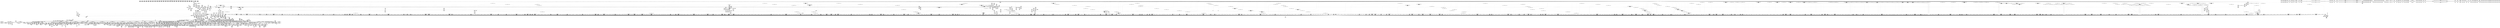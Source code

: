 digraph {
	CE0x3f149f0 [shape=record,shape=Mrecord,label="{CE0x3f149f0|common_file_perm:_and|security/apparmor/lsm.c,448}"]
	CE0x3ed5420 [shape=record,shape=Mrecord,label="{CE0x3ed5420|16:_%struct.vfsmount*,_24:_%struct.dentry*,_32:_%struct.inode*,_408:_%struct.cred*,_456:_i8*,_:_CRE_240,248_|*MultipleSource*|security/apparmor/lsm.c,428|Function::common_file_perm&Arg::file::|Function::apparmor_file_lock&Arg::file::}"]
	CE0x3f4cca0 [shape=record,shape=Mrecord,label="{CE0x3f4cca0|80:_i64,_:_CRE_1687,1688_}"]
	CE0x3f10ba0 [shape=record,shape=Mrecord,label="{CE0x3f10ba0|common_file_perm:_cmp21|security/apparmor/lsm.c,448|*SummSink*}"]
	CE0x3f20ad0 [shape=record,shape=Mrecord,label="{CE0x3f20ad0|aa_cred_profile:_tmp20|security/apparmor/include/context.h,100|*SummSource*}"]
	CE0x3f0bd50 [shape=record,shape=Mrecord,label="{CE0x3f0bd50|i64*_getelementptr_inbounds_(_28_x_i64_,_28_x_i64_*___llvm_gcov_ctr87,_i64_0,_i64_4)|*Constant*|*SummSource*}"]
	CE0x3edd810 [shape=record,shape=Mrecord,label="{CE0x3edd810|common_file_perm:_land.lhs.true20|*SummSink*}"]
	CE0x3f30650 [shape=record,shape=Mrecord,label="{CE0x3f30650|0:_i16,_4:_i32,_8:_i16,_40:_%struct.super_block*,_:_SCMRE_205,206_}"]
	CE0x3f9e420 [shape=record,shape=Mrecord,label="{CE0x3f9e420|0:_i16,_4:_i32,_8:_i16,_40:_%struct.super_block*,_:_SCMRE_915,916_}"]
	CE0x3ec63e0 [shape=record,shape=Mrecord,label="{CE0x3ec63e0|aa_cred_profile:_tobool4|security/apparmor/include/context.h,100}"]
	CE0x3faf190 [shape=record,shape=Mrecord,label="{CE0x3faf190|80:_i64,_:_CRE_720,736_|*MultipleSource*|security/apparmor/include/apparmor.h,117|*LoadInst*|security/apparmor/include/apparmor.h,117}"]
	CE0x3f2b190 [shape=record,shape=Mrecord,label="{CE0x3f2b190|common_file_perm:_cmp|security/apparmor/lsm.c,447|*SummSource*}"]
	CE0x3f93eb0 [shape=record,shape=Mrecord,label="{CE0x3f93eb0|0:_i16,_4:_i32,_8:_i16,_40:_%struct.super_block*,_:_SCMRE_619,620_}"]
	CE0x3f2d7b0 [shape=record,shape=Mrecord,label="{CE0x3f2d7b0|common_file_perm:_mode17|security/apparmor/lsm.c,447|*SummSink*}"]
	CE0x4035cd0 [shape=record,shape=Mrecord,label="{CE0x4035cd0|file_inode17:_bb}"]
	CE0x3fb7810 [shape=record,shape=Mrecord,label="{CE0x3fb7810|80:_i64,_:_CRE_1229,1230_}"]
	CE0x3f19a50 [shape=record,shape=Mrecord,label="{CE0x3f19a50|i64*_getelementptr_inbounds_(_28_x_i64_,_28_x_i64_*___llvm_gcov_ctr87,_i64_0,_i64_7)|*Constant*|*SummSink*}"]
	CE0x3f57850 [shape=record,shape=Mrecord,label="{CE0x3f57850|i64_5|*Constant*|*SummSink*}"]
	CE0x3f4fda0 [shape=record,shape=Mrecord,label="{CE0x3f4fda0|80:_i64,_:_CRE_1877,1878_}"]
	CE0x3ecc560 [shape=record,shape=Mrecord,label="{CE0x3ecc560|16:_%struct.vfsmount*,_24:_%struct.dentry*,_32:_%struct.inode*,_408:_%struct.cred*,_456:_i8*,_:_CRE_496,504_|*MultipleSource*|security/apparmor/lsm.c,428|Function::common_file_perm&Arg::file::|Function::apparmor_file_lock&Arg::file::}"]
	CE0x3ea0700 [shape=record,shape=Mrecord,label="{CE0x3ea0700|16:_%struct.vfsmount*,_24:_%struct.dentry*,_32:_%struct.inode*,_408:_%struct.cred*,_456:_i8*,_:_CRE_89,90_}"]
	CE0x3e8be60 [shape=record,shape=Mrecord,label="{CE0x3e8be60|apparmor_file_lock:_or|security/apparmor/lsm.c,464}"]
	CE0x3f31c90 [shape=record,shape=Mrecord,label="{CE0x3f31c90|0:_i16,_4:_i32,_8:_i16,_40:_%struct.super_block*,_:_SCMRE_242,243_}"]
	CE0x3f3d640 [shape=record,shape=Mrecord,label="{CE0x3f3d640|0:_i16,_4:_i32,_8:_i16,_40:_%struct.super_block*,_:_SCMRE_496,500_|*MultipleSource*|security/apparmor/lsm.c,435|security/apparmor/include/apparmor.h,117|Function::mediated_filesystem&Arg::inode::|*LoadInst*|include/linux/fs.h,1916}"]
	CE0x3f57e70 [shape=record,shape=Mrecord,label="{CE0x3f57e70|aa_cred_profile:_tmp15|security/apparmor/include/context.h,100}"]
	CE0x3ef9650 [shape=record,shape=Mrecord,label="{CE0x3ef9650|0:_i16,_4:_i32,_8:_i16,_40:_%struct.super_block*,_:_SCMRE_4,8_|*MultipleSource*|security/apparmor/lsm.c,435|security/apparmor/include/apparmor.h,117|Function::mediated_filesystem&Arg::inode::|*LoadInst*|include/linux/fs.h,1916}"]
	CE0x3eabef0 [shape=record,shape=Mrecord,label="{CE0x3eabef0|16:_%struct.vfsmount*,_24:_%struct.dentry*,_32:_%struct.inode*,_408:_%struct.cred*,_456:_i8*,_:_CRE_84,85_}"]
	CE0x3eb1030 [shape=record,shape=Mrecord,label="{CE0x3eb1030|16:_%struct.vfsmount*,_24:_%struct.dentry*,_32:_%struct.inode*,_408:_%struct.cred*,_456:_i8*,_:_CRE_188,189_}"]
	CE0x3ed3190 [shape=record,shape=Mrecord,label="{CE0x3ed3190|mediated_filesystem:_tmp3}"]
	CE0x3f68fc0 [shape=record,shape=Mrecord,label="{CE0x3f68fc0|0:_i16,_4:_i32,_8:_i16,_40:_%struct.super_block*,_:_SCMRE_170,171_}"]
	CE0x3f34610 [shape=record,shape=Mrecord,label="{CE0x3f34610|0:_i16,_4:_i32,_8:_i16,_40:_%struct.super_block*,_:_SCMRE_269,270_}"]
	CE0x3eb84c0 [shape=record,shape=Mrecord,label="{CE0x3eb84c0|16:_%struct.vfsmount*,_24:_%struct.dentry*,_32:_%struct.inode*,_408:_%struct.cred*,_456:_i8*,_:_CRE_203,204_}"]
	CE0x3fb3b70 [shape=record,shape=Mrecord,label="{CE0x3fb3b70|80:_i64,_:_CRE_248,252_|*MultipleSource*|security/apparmor/include/apparmor.h,117|*LoadInst*|security/apparmor/include/apparmor.h,117}"]
	CE0x3fa8610 [shape=record,shape=Mrecord,label="{CE0x3fa8610|80:_i64,_:_CRE_504,512_|*MultipleSource*|security/apparmor/include/apparmor.h,117|*LoadInst*|security/apparmor/include/apparmor.h,117}"]
	CE0x3f2bcc0 [shape=record,shape=Mrecord,label="{CE0x3f2bcc0|i64_18|*Constant*|*SummSource*}"]
	CE0x3f0a460 [shape=record,shape=Mrecord,label="{CE0x3f0a460|common_file_perm:_tmp7|security/apparmor/lsm.c,432|*SummSource*}"]
	CE0x3fa5de0 [shape=record,shape=Mrecord,label="{CE0x3fa5de0|80:_i64,_:_CRE_434,435_}"]
	CE0x3e90710 [shape=record,shape=Mrecord,label="{CE0x3e90710|apparmor_file_lock:_if.then|*SummSource*}"]
	CE0x3ecdd30 [shape=record,shape=Mrecord,label="{CE0x3ecdd30|GLOBAL:_llvm.expect.i64|*Constant*|*SummSource*}"]
	CE0x3fbe600 [shape=record,shape=Mrecord,label="{CE0x3fbe600|80:_i64,_:_CRE_1351,1352_}"]
	CE0x3fce970 [shape=record,shape=Mrecord,label="{CE0x3fce970|80:_i64,_:_CRE_2268,2304_|*MultipleSource*|security/apparmor/include/apparmor.h,117|*LoadInst*|security/apparmor/include/apparmor.h,117}"]
	CE0x3fb8c40 [shape=record,shape=Mrecord,label="{CE0x3fb8c40|80:_i64,_:_CRE_1248,1249_}"]
	CE0x3f133c0 [shape=record,shape=Mrecord,label="{CE0x3f133c0|0:_i16,_:_CRE_1,2_}"]
	CE0x3eafc60 [shape=record,shape=Mrecord,label="{CE0x3eafc60|aa_file_perm:_tmp2}"]
	CE0x3f684d0 [shape=record,shape=Mrecord,label="{CE0x3f684d0|0:_i16,_4:_i32,_8:_i16,_40:_%struct.super_block*,_:_SCMRE_163,164_}"]
	CE0x3f26fb0 [shape=record,shape=Mrecord,label="{CE0x3f26fb0|GLOBAL:_mediated_filesystem|*Constant*}"]
	CE0x3ecd6c0 [shape=record,shape=Mrecord,label="{CE0x3ecd6c0|common_file_perm:_call11|security/apparmor/lsm.c,435|*SummSource*}"]
	CE0x3ff1890 [shape=record,shape=Mrecord,label="{CE0x3ff1890|file_inode17:_tmp3|*SummSink*}"]
	CE0x3ed7f80 [shape=record,shape=Mrecord,label="{CE0x3ed7f80|16:_%struct.vfsmount*,_24:_%struct.dentry*,_32:_%struct.inode*,_408:_%struct.cred*,_456:_i8*,_:_CRE_40,48_|*MultipleSource*|security/apparmor/lsm.c,428|Function::common_file_perm&Arg::file::|Function::apparmor_file_lock&Arg::file::}"]
	CE0x3f35420 [shape=record,shape=Mrecord,label="{CE0x3f35420|0:_i16,_4:_i32,_8:_i16,_40:_%struct.super_block*,_:_SCMRE_278,279_}"]
	CE0x3eaeba0 [shape=record,shape=Mrecord,label="{CE0x3eaeba0|aa_cred_profile:_tmp3|*SummSink*}"]
	CE0x3ed15c0 [shape=record,shape=Mrecord,label="{CE0x3ed15c0|_call_void_mcount()_#2|*SummSource*}"]
	CE0x3ef6fe0 [shape=record,shape=Mrecord,label="{CE0x3ef6fe0|_call_void_mcount()_#2|*SummSource*}"]
	CE0x3f2a640 [shape=record,shape=Mrecord,label="{CE0x3f2a640|COLLAPSED:_CRE:_elem_0::|security/apparmor/lsm.c,447}"]
	CE0x3f35100 [shape=record,shape=Mrecord,label="{CE0x3f35100|0:_i16,_4:_i32,_8:_i16,_40:_%struct.super_block*,_:_SCMRE_276,277_}"]
	CE0x3f46fb0 [shape=record,shape=Mrecord,label="{CE0x3f46fb0|common_file_perm:_error.0|*SummSink*}"]
	CE0x3ed5770 [shape=record,shape=Mrecord,label="{CE0x3ed5770|16:_%struct.vfsmount*,_24:_%struct.dentry*,_32:_%struct.inode*,_408:_%struct.cred*,_456:_i8*,_:_CRE_248,256_|*MultipleSource*|security/apparmor/lsm.c,428|Function::common_file_perm&Arg::file::|Function::apparmor_file_lock&Arg::file::}"]
	CE0x3fc4800 [shape=record,shape=Mrecord,label="{CE0x3fc4800|80:_i64,_:_CRE_1665,1666_}"]
	CE0x3f2bf60 [shape=record,shape=Mrecord,label="{CE0x3f2bf60|common_file_perm:_tmp37|security/apparmor/lsm.c,447}"]
	CE0x3fbca60 [shape=record,shape=Mrecord,label="{CE0x3fbca60|80:_i64,_:_CRE_1325,1326_}"]
	CE0x3ec13f0 [shape=record,shape=Mrecord,label="{CE0x3ec13f0|aa_cred_profile:_lor.end|*SummSink*}"]
	CE0x3ea53c0 [shape=record,shape=Mrecord,label="{CE0x3ea53c0|i64*_getelementptr_inbounds_(_16_x_i64_,_16_x_i64_*___llvm_gcov_ctr46,_i64_0,_i64_14)|*Constant*|*SummSink*}"]
	CE0x3ee0b30 [shape=record,shape=Mrecord,label="{CE0x3ee0b30|16:_%struct.vfsmount*,_24:_%struct.dentry*,_32:_%struct.inode*,_408:_%struct.cred*,_456:_i8*,_:_CRE_171,172_}"]
	CE0x3fa6550 [shape=record,shape=Mrecord,label="{CE0x3fa6550|80:_i64,_:_CRE_441,442_}"]
	CE0x3f526b0 [shape=record,shape=Mrecord,label="{CE0x3f526b0|i64_12|*Constant*}"]
	CE0x3edd400 [shape=record,shape=Mrecord,label="{CE0x3edd400|i64*_getelementptr_inbounds_(_2_x_i64_,_2_x_i64_*___llvm_gcov_ctr88,_i64_0,_i64_1)|*Constant*|*SummSource*}"]
	CE0x3f0af60 [shape=record,shape=Mrecord,label="{CE0x3f0af60|common_file_perm:_tmp8|security/apparmor/lsm.c,432|*SummSink*}"]
	CE0x3efd030 [shape=record,shape=Mrecord,label="{CE0x3efd030|aa_cred_profile:_tmp12|security/apparmor/include/context.h,100|*SummSource*}"]
	CE0x3f57a50 [shape=record,shape=Mrecord,label="{CE0x3f57a50|aa_cred_profile:_tmp14|security/apparmor/include/context.h,100|*SummSource*}"]
	CE0x3f941d0 [shape=record,shape=Mrecord,label="{CE0x3f941d0|0:_i16,_4:_i32,_8:_i16,_40:_%struct.super_block*,_:_SCMRE_621,622_}"]
	CE0x3fabc80 [shape=record,shape=Mrecord,label="{CE0x3fabc80|80:_i64,_:_CRE_599,600_}"]
	CE0x3ea3210 [shape=record,shape=Mrecord,label="{CE0x3ea3210|common_file_perm:_tmp14|security/apparmor/lsm.c,432|*SummSink*}"]
	CE0x3f57ff0 [shape=record,shape=Mrecord,label="{CE0x3f57ff0|aa_cred_profile:_tmp15|security/apparmor/include/context.h,100|*SummSource*}"]
	CE0x400f830 [shape=record,shape=Mrecord,label="{CE0x400f830|aa_path_perm:_entry|*SummSink*}"]
	CE0x3fb92a0 [shape=record,shape=Mrecord,label="{CE0x3fb92a0|80:_i64,_:_CRE_1254,1255_}"]
	CE0x3eaf1b0 [shape=record,shape=Mrecord,label="{CE0x3eaf1b0|common_file_perm:_tmp3|*SummSource*}"]
	CE0x3f23e90 [shape=record,shape=Mrecord,label="{CE0x3f23e90|i64*_getelementptr_inbounds_(_28_x_i64_,_28_x_i64_*___llvm_gcov_ctr87,_i64_0,_i64_16)|*Constant*|*SummSink*}"]
	CE0x3f2e580 [shape=record,shape=Mrecord,label="{CE0x3f2e580|0:_i16,_4:_i32,_8:_i16,_40:_%struct.super_block*,_:_SCMRE_184,185_}"]
	CE0x3f94fb0 [shape=record,shape=Mrecord,label="{CE0x3f94fb0|0:_i16,_4:_i32,_8:_i16,_40:_%struct.super_block*,_:_SCMRE_656,664_|*MultipleSource*|security/apparmor/lsm.c,435|security/apparmor/include/apparmor.h,117|Function::mediated_filesystem&Arg::inode::|*LoadInst*|include/linux/fs.h,1916}"]
	CE0x3f22590 [shape=record,shape=Mrecord,label="{CE0x3f22590|file_inode:_entry|*SummSource*}"]
	CE0x3f43860 [shape=record,shape=Mrecord,label="{CE0x3f43860|_ret_i32_%call17,_!dbg_!15526|security/apparmor/file.c,307|*SummSink*}"]
	CE0x3f3e2c0 [shape=record,shape=Mrecord,label="{CE0x3f3e2c0|common_file_perm:_tmp53|security/apparmor/lsm.c,447}"]
	CE0x3fa6220 [shape=record,shape=Mrecord,label="{CE0x3fa6220|80:_i64,_:_CRE_438,439_}"]
	CE0x3f4a120 [shape=record,shape=Mrecord,label="{CE0x3f4a120|aa_cred_profile:_tmp5|security/apparmor/include/context.h,99|*SummSource*}"]
	CE0x3fa2fe0 [shape=record,shape=Mrecord,label="{CE0x3fa2fe0|80:_i64,_:_CRE_392,393_}"]
	CE0x3efba60 [shape=record,shape=Mrecord,label="{CE0x3efba60|aa_cred_profile:_tmp13|*SummSource*}"]
	CE0x3efacf0 [shape=record,shape=Mrecord,label="{CE0x3efacf0|__aa_current_profile:_tmp7|security/apparmor/include/context.h,138|*SummSource*}"]
	CE0x3f4a960 [shape=record,shape=Mrecord,label="{CE0x3f4a960|i64*_getelementptr_inbounds_(_16_x_i64_,_16_x_i64_*___llvm_gcov_ctr46,_i64_0,_i64_1)|*Constant*}"]
	CE0x3f3aa50 [shape=record,shape=Mrecord,label="{CE0x3f3aa50|0:_i16,_4:_i32,_8:_i16,_40:_%struct.super_block*,_:_SCMRE_424,432_|*MultipleSource*|security/apparmor/lsm.c,435|security/apparmor/include/apparmor.h,117|Function::mediated_filesystem&Arg::inode::|*LoadInst*|include/linux/fs.h,1916}"]
	CE0x3f8f860 [shape=record,shape=Mrecord,label="{CE0x3f8f860|0:_i16,_4:_i32,_8:_i16,_40:_%struct.super_block*,_:_SCMRE_574,575_}"]
	CE0x3fab840 [shape=record,shape=Mrecord,label="{CE0x3fab840|80:_i64,_:_CRE_595,596_}"]
	CE0x3fb96e0 [shape=record,shape=Mrecord,label="{CE0x3fb96e0|80:_i64,_:_CRE_1258,1259_}"]
	CE0x3f66480 [shape=record,shape=Mrecord,label="{CE0x3f66480|aa_cred_profile:_tmp30|security/apparmor/include/context.h,100|*SummSink*}"]
	CE0x3ef9400 [shape=record,shape=Mrecord,label="{CE0x3ef9400|0:_i16,_4:_i32,_8:_i16,_40:_%struct.super_block*,_:_SCMRE_112,120_|*MultipleSource*|security/apparmor/lsm.c,435|security/apparmor/include/apparmor.h,117|Function::mediated_filesystem&Arg::inode::|*LoadInst*|include/linux/fs.h,1916}"]
	CE0x3fbfb40 [shape=record,shape=Mrecord,label="{CE0x3fbfb40|80:_i64,_:_CRE_1371,1372_}"]
	CE0x3f3b260 [shape=record,shape=Mrecord,label="{CE0x3f3b260|0:_i16,_4:_i32,_8:_i16,_40:_%struct.super_block*,_:_SCMRE_448,456_|*MultipleSource*|security/apparmor/lsm.c,435|security/apparmor/include/apparmor.h,117|Function::mediated_filesystem&Arg::inode::|*LoadInst*|include/linux/fs.h,1916}"]
	CE0x3f4fe70 [shape=record,shape=Mrecord,label="{CE0x3f4fe70|i32_100|*Constant*|*SummSource*}"]
	CE0x3e91150 [shape=record,shape=Mrecord,label="{CE0x3e91150|common_file_perm:_op|Function::common_file_perm&Arg::op::|*SummSink*}"]
	CE0x3ed7030 [shape=record,shape=Mrecord,label="{CE0x3ed7030|16:_%struct.vfsmount*,_24:_%struct.dentry*,_32:_%struct.inode*,_408:_%struct.cred*,_456:_i8*,_:_CRE_48,49_}"]
	CE0x3fa5450 [shape=record,shape=Mrecord,label="{CE0x3fa5450|80:_i64,_:_CRE_425,426_}"]
	CE0x3fbcd90 [shape=record,shape=Mrecord,label="{CE0x3fbcd90|80:_i64,_:_CRE_1328,1329_}"]
	CE0x3ea55b0 [shape=record,shape=Mrecord,label="{CE0x3ea55b0|aa_cred_profile:_tmp29|security/apparmor/include/context.h,100}"]
	CE0x3ece3a0 [shape=record,shape=Mrecord,label="{CE0x3ece3a0|common_file_perm:_expval|security/apparmor/lsm.c,432|*SummSource*}"]
	CE0x3ec9220 [shape=record,shape=Mrecord,label="{CE0x3ec9220|16:_%struct.vfsmount*,_24:_%struct.dentry*,_32:_%struct.inode*,_408:_%struct.cred*,_456:_i8*,_:_CRE_376,384_|*MultipleSource*|security/apparmor/lsm.c,428|Function::common_file_perm&Arg::file::|Function::apparmor_file_lock&Arg::file::}"]
	CE0x3f48420 [shape=record,shape=Mrecord,label="{CE0x3f48420|i64*_getelementptr_inbounds_(_28_x_i64_,_28_x_i64_*___llvm_gcov_ctr87,_i64_0,_i64_27)|*Constant*}"]
	CE0x3fd2c30 [shape=record,shape=Mrecord,label="{CE0x3fd2c30|file_inode17:_tmp|*SummSink*}"]
	CE0x3fbed70 [shape=record,shape=Mrecord,label="{CE0x3fbed70|80:_i64,_:_CRE_1358,1359_}"]
	CE0x3ec0e90 [shape=record,shape=Mrecord,label="{CE0x3ec0e90|i8*_getelementptr_inbounds_(_24_x_i8_,_24_x_i8_*_.str8,_i32_0,_i32_0)|*Constant*}"]
	CE0x3eb8bc0 [shape=record,shape=Mrecord,label="{CE0x3eb8bc0|16:_%struct.vfsmount*,_24:_%struct.dentry*,_32:_%struct.inode*,_408:_%struct.cred*,_456:_i8*,_:_CRE_207,208_}"]
	CE0x3ecd590 [shape=record,shape=Mrecord,label="{CE0x3ecd590|common_file_perm:_call11|security/apparmor/lsm.c,435}"]
	CE0x3f59450 [shape=record,shape=Mrecord,label="{CE0x3f59450|0:_i16,_4:_i32,_8:_i16,_40:_%struct.super_block*,_:_SCMRE_142,143_}"]
	CE0x3f0ace0 [shape=record,shape=Mrecord,label="{CE0x3f0ace0|common_file_perm:_tmp8|security/apparmor/lsm.c,432}"]
	CE0x3fd1b40 [shape=record,shape=Mrecord,label="{CE0x3fd1b40|aa_file_perm:_uid|security/apparmor/file.c,451}"]
	CE0x3f2fb60 [shape=record,shape=Mrecord,label="{CE0x3f2fb60|0:_i16,_4:_i32,_8:_i16,_40:_%struct.super_block*,_:_SCMRE_198,199_}"]
	CE0x3ea7d00 [shape=record,shape=Mrecord,label="{CE0x3ea7d00|0:_i16,_4:_i32,_8:_i16,_40:_%struct.super_block*,_:_SCMRE_152,153_}"]
	CE0x3f33800 [shape=record,shape=Mrecord,label="{CE0x3f33800|0:_i16,_4:_i32,_8:_i16,_40:_%struct.super_block*,_:_SCMRE_260,261_}"]
	CE0x3fa7430 [shape=record,shape=Mrecord,label="{CE0x3fa7430|80:_i64,_:_CRE_455,456_}"]
	CE0x3fcf160 [shape=record,shape=Mrecord,label="{CE0x3fcf160|__aa_current_profile:_tmp12|security/apparmor/include/context.h,138|*SummSource*}"]
	CE0x3f01150 [shape=record,shape=Mrecord,label="{CE0x3f01150|0:_i16,_4:_i32,_8:_i16,_40:_%struct.super_block*,_:_SCMRE_12,16_|*MultipleSource*|security/apparmor/lsm.c,435|security/apparmor/include/apparmor.h,117|Function::mediated_filesystem&Arg::inode::|*LoadInst*|include/linux/fs.h,1916}"]
	CE0x3eadda0 [shape=record,shape=Mrecord,label="{CE0x3eadda0|i32_0|*Constant*|*SummSource*}"]
	CE0x3f3a7f0 [shape=record,shape=Mrecord,label="{CE0x3f3a7f0|0:_i16,_4:_i32,_8:_i16,_40:_%struct.super_block*,_:_SCMRE_416,424_|*MultipleSource*|security/apparmor/lsm.c,435|security/apparmor/include/apparmor.h,117|Function::mediated_filesystem&Arg::inode::|*LoadInst*|include/linux/fs.h,1916}"]
	CE0x3fa8fc0 [shape=record,shape=Mrecord,label="{CE0x3fa8fc0|80:_i64,_:_CRE_552,556_|*MultipleSource*|security/apparmor/include/apparmor.h,117|*LoadInst*|security/apparmor/include/apparmor.h,117}"]
	CE0x3f53880 [shape=record,shape=Mrecord,label="{CE0x3f53880|aa_cred_profile:_do.cond}"]
	CE0x3fa37a0 [shape=record,shape=Mrecord,label="{CE0x3fa37a0|80:_i64,_:_CRE_398,399_}"]
	CE0x3eb73c0 [shape=record,shape=Mrecord,label="{CE0x3eb73c0|common_file_perm:_tmp11|security/apparmor/lsm.c,432|*SummSink*}"]
	CE0x3fb4520 [shape=record,shape=Mrecord,label="{CE0x3fb4520|80:_i64,_:_CRE_280,288_|*MultipleSource*|security/apparmor/include/apparmor.h,117|*LoadInst*|security/apparmor/include/apparmor.h,117}"]
	CE0x3fb83c0 [shape=record,shape=Mrecord,label="{CE0x3fb83c0|80:_i64,_:_CRE_1240,1241_}"]
	CE0x3efe9c0 [shape=record,shape=Mrecord,label="{CE0x3efe9c0|aa_cred_profile:_tmp8|security/apparmor/include/context.h,100|*SummSink*}"]
	CE0x3f23bf0 [shape=record,shape=Mrecord,label="{CE0x3f23bf0|i64*_getelementptr_inbounds_(_28_x_i64_,_28_x_i64_*___llvm_gcov_ctr87,_i64_0,_i64_16)|*Constant*|*SummSource*}"]
	CE0x3fd4b40 [shape=record,shape=Mrecord,label="{CE0x3fd4b40|aa_file_perm:_tmp3|*SummSource*}"]
	CE0x3eb3870 [shape=record,shape=Mrecord,label="{CE0x3eb3870|16:_%struct.vfsmount*,_24:_%struct.dentry*,_32:_%struct.inode*,_408:_%struct.cred*,_456:_i8*,_:_CRE_153,154_}"]
	CE0x3fc1e90 [shape=record,shape=Mrecord,label="{CE0x3fc1e90|80:_i64,_:_CRE_1626,1627_}"]
	CE0x3f66410 [shape=record,shape=Mrecord,label="{CE0x3f66410|aa_cred_profile:_tmp30|security/apparmor/include/context.h,100|*SummSource*}"]
	CE0x3fede40 [shape=record,shape=Mrecord,label="{CE0x3fede40|aa_file_perm:_bb|*SummSink*}"]
	CE0x3f0adf0 [shape=record,shape=Mrecord,label="{CE0x3f0adf0|common_file_perm:_tmp8|security/apparmor/lsm.c,432|*SummSource*}"]
	CE0x3fe6e50 [shape=record,shape=Mrecord,label="{CE0x3fe6e50|i32_138|*Constant*|*SummSource*}"]
	CE0x3f4e1a0 [shape=record,shape=Mrecord,label="{CE0x3f4e1a0|80:_i64,_:_CRE_1784,1792_|*MultipleSource*|security/apparmor/include/apparmor.h,117|*LoadInst*|security/apparmor/include/apparmor.h,117}"]
	CE0x3eaeea0 [shape=record,shape=Mrecord,label="{CE0x3eaeea0|common_file_perm:_tmp2|*SummSource*}"]
	CE0x3fec0c0 [shape=record,shape=Mrecord,label="{CE0x3fec0c0|__aa_current_profile:_cred|security/apparmor/include/context.h,138|*SummSource*}"]
	CE0x3f9b9f0 [shape=record,shape=Mrecord,label="{CE0x3f9b9f0|0:_i16,_4:_i32,_8:_i16,_40:_%struct.super_block*,_:_SCMRE_888,889_}"]
	CE0x3eb8680 [shape=record,shape=Mrecord,label="{CE0x3eb8680|16:_%struct.vfsmount*,_24:_%struct.dentry*,_32:_%struct.inode*,_408:_%struct.cred*,_456:_i8*,_:_CRE_204,205_}"]
	CE0x3f04c30 [shape=record,shape=Mrecord,label="{CE0x3f04c30|common_file_perm:_tmp56|security/apparmor/lsm.c,449}"]
	CE0x3f30970 [shape=record,shape=Mrecord,label="{CE0x3f30970|0:_i16,_4:_i32,_8:_i16,_40:_%struct.super_block*,_:_SCMRE_207,208_}"]
	CE0x3f076d0 [shape=record,shape=Mrecord,label="{CE0x3f076d0|common_file_perm:_tmp23|security/apparmor/lsm.c,432|*SummSink*}"]
	CE0x3f581b0 [shape=record,shape=Mrecord,label="{CE0x3f581b0|aa_cred_profile:_tmp15|security/apparmor/include/context.h,100|*SummSink*}"]
	CE0x3f24940 [shape=record,shape=Mrecord,label="{CE0x3f24940|common_file_perm:_call15|security/apparmor/lsm.c,438|*SummSink*}"]
	CE0x3f58790 [shape=record,shape=Mrecord,label="{CE0x3f58790|aa_cred_profile:_tmp16|security/apparmor/include/context.h,100|*SummSink*}"]
	CE0x3eceb20 [shape=record,shape=Mrecord,label="{CE0x3eceb20|common_file_perm:_tobool3|security/apparmor/lsm.c,432|*SummSink*}"]
	CE0x3fc45e0 [shape=record,shape=Mrecord,label="{CE0x3fc45e0|80:_i64,_:_CRE_1663,1664_}"]
	CE0x3fd11f0 [shape=record,shape=Mrecord,label="{CE0x3fd11f0|i64*_getelementptr_inbounds_(_2_x_i64_,_2_x_i64_*___llvm_gcov_ctr2919,_i64_0,_i64_0)|*Constant*}"]
	CE0x3f137e0 [shape=record,shape=Mrecord,label="{CE0x3f137e0|common_file_perm:_tmp50|security/apparmor/lsm.c,448|*SummSource*}"]
	CE0x3ea2ba0 [shape=record,shape=Mrecord,label="{CE0x3ea2ba0|16:_%struct.vfsmount*,_24:_%struct.dentry*,_32:_%struct.inode*,_408:_%struct.cred*,_456:_i8*,_:_CRE_63,64_}"]
	CE0x3fa5890 [shape=record,shape=Mrecord,label="{CE0x3fa5890|80:_i64,_:_CRE_429,430_}"]
	CE0x3e8caa0 [shape=record,shape=Mrecord,label="{CE0x3e8caa0|apparmor_file_lock:_tmp3|security/apparmor/lsm.c,463|*SummSink*}"]
	CE0x3efe310 [shape=record,shape=Mrecord,label="{CE0x3efe310|aa_cred_profile:_tmp2|*SummSink*}"]
	CE0x3fddb40 [shape=record,shape=Mrecord,label="{CE0x3fddb40|aa_path_perm:_request|Function::aa_path_perm&Arg::request::}"]
	CE0x3e93f70 [shape=record,shape=Mrecord,label="{CE0x3e93f70|apparmor_file_lock:_call|security/apparmor/lsm.c,466|*SummSink*}"]
	CE0x3f0b230 [shape=record,shape=Mrecord,label="{CE0x3f0b230|common_file_perm:_tmp9|security/apparmor/lsm.c,432}"]
	CE0x3fc4090 [shape=record,shape=Mrecord,label="{CE0x3fc4090|80:_i64,_:_CRE_1658,1659_}"]
	CE0x3eb6750 [shape=record,shape=Mrecord,label="{CE0x3eb6750|i64*_getelementptr_inbounds_(_28_x_i64_,_28_x_i64_*___llvm_gcov_ctr87,_i64_0,_i64_26)|*Constant*|*SummSink*}"]
	CE0x3eb26a0 [shape=record,shape=Mrecord,label="{CE0x3eb26a0|44:_i32,_48:_i16,_128:_i8*,_:_SCMRE_16,20_|*MultipleSource*|*LoadInst*|security/apparmor/lsm.c,429|Function::aa_cred_profile&Arg::cred::|security/apparmor/include/context.h,99}"]
	CE0x3eb3a30 [shape=record,shape=Mrecord,label="{CE0x3eb3a30|16:_%struct.vfsmount*,_24:_%struct.dentry*,_32:_%struct.inode*,_408:_%struct.cred*,_456:_i8*,_:_CRE_154,155_}"]
	CE0x3f69470 [shape=record,shape=Mrecord,label="{CE0x3f69470|0:_i16,_4:_i32,_8:_i16,_40:_%struct.super_block*,_:_SCMRE_173,174_}"]
	CE0x3f283e0 [shape=record,shape=Mrecord,label="{CE0x3f283e0|i64*_getelementptr_inbounds_(_28_x_i64_,_28_x_i64_*___llvm_gcov_ctr87,_i64_0,_i64_16)|*Constant*}"]
	CE0x3fbec60 [shape=record,shape=Mrecord,label="{CE0x3fbec60|80:_i64,_:_CRE_1357,1358_}"]
	CE0x3f9dde0 [shape=record,shape=Mrecord,label="{CE0x3f9dde0|0:_i16,_4:_i32,_8:_i16,_40:_%struct.super_block*,_:_SCMRE_911,912_}"]
	CE0x3f68b10 [shape=record,shape=Mrecord,label="{CE0x3f68b10|0:_i16,_4:_i32,_8:_i16,_40:_%struct.super_block*,_:_SCMRE_167,168_}"]
	CE0x3f8f3b0 [shape=record,shape=Mrecord,label="{CE0x3f8f3b0|0:_i16,_4:_i32,_8:_i16,_40:_%struct.super_block*,_:_SCMRE_571,572_}"]
	CE0x3f2e710 [shape=record,shape=Mrecord,label="{CE0x3f2e710|0:_i16,_4:_i32,_8:_i16,_40:_%struct.super_block*,_:_SCMRE_185,186_}"]
	CE0x3fa6440 [shape=record,shape=Mrecord,label="{CE0x3fa6440|80:_i64,_:_CRE_440,441_}"]
	CE0x3ec8310 [shape=record,shape=Mrecord,label="{CE0x3ec8310|void_(i8*,_i32,_i64)*_asm_sideeffect_1:_09ud2_0A.pushsection___bug_table,_22a_22_0A2:_09.long_1b_-_2b,_$_0:c_-_2b_0A_09.word_$_1:c_,_0_0A_09.org_2b+$_2:c_0A.popsection_,_i,i,i,_dirflag_,_fpsr_,_flags_|*SummSink*}"]
	CE0x3f960c0 [shape=record,shape=Mrecord,label="{CE0x3f960c0|0:_i16,_4:_i32,_8:_i16,_40:_%struct.super_block*,_:_SCMRE_696,704_|*MultipleSource*|security/apparmor/lsm.c,435|security/apparmor/include/apparmor.h,117|Function::mediated_filesystem&Arg::inode::|*LoadInst*|include/linux/fs.h,1916}"]
	CE0x3ebd060 [shape=record,shape=Mrecord,label="{CE0x3ebd060|i64*_getelementptr_inbounds_(_28_x_i64_,_28_x_i64_*___llvm_gcov_ctr87,_i64_0,_i64_5)|*Constant*|*SummSource*}"]
	CE0x3efcb00 [shape=record,shape=Mrecord,label="{CE0x3efcb00|aa_cred_profile:_conv|security/apparmor/include/context.h,100|*SummSource*}"]
	CE0x3f692e0 [shape=record,shape=Mrecord,label="{CE0x3f692e0|0:_i16,_4:_i32,_8:_i16,_40:_%struct.super_block*,_:_SCMRE_172,173_}"]
	CE0x3ef91e0 [shape=record,shape=Mrecord,label="{CE0x3ef91e0|__aa_current_profile:_do.end|*SummSink*}"]
	CE0x3f94c70 [shape=record,shape=Mrecord,label="{CE0x3f94c70|0:_i16,_4:_i32,_8:_i16,_40:_%struct.super_block*,_:_SCMRE_648,656_|*MultipleSource*|security/apparmor/lsm.c,435|security/apparmor/include/apparmor.h,117|Function::mediated_filesystem&Arg::inode::|*LoadInst*|include/linux/fs.h,1916}"]
	CE0x3f0d4e0 [shape=record,shape=Mrecord,label="{CE0x3f0d4e0|aa_cred_profile:_cred|Function::aa_cred_profile&Arg::cred::|*SummSource*}"]
	CE0x3fac1d0 [shape=record,shape=Mrecord,label="{CE0x3fac1d0|80:_i64,_:_CRE_604,605_}"]
	CE0x3e8b030 [shape=record,shape=Mrecord,label="{CE0x3e8b030|apparmor_file_lock:_tmp7|security/apparmor/lsm.c,464}"]
	CE0x3ff1b20 [shape=record,shape=Mrecord,label="{CE0x3ff1b20|_call_void_mcount()_#2}"]
	CE0x3ebefa0 [shape=record,shape=Mrecord,label="{CE0x3ebefa0|__aa_current_profile:_tmp3}"]
	CE0x3f52790 [shape=record,shape=Mrecord,label="{CE0x3f52790|i64*_getelementptr_inbounds_(_16_x_i64_,_16_x_i64_*___llvm_gcov_ctr46,_i64_0,_i64_9)|*Constant*|*SummSource*}"]
	CE0x3fb8910 [shape=record,shape=Mrecord,label="{CE0x3fb8910|80:_i64,_:_CRE_1245,1246_}"]
	CE0x3e94400 [shape=record,shape=Mrecord,label="{CE0x3e94400|common_file_perm:_entry|*SummSource*}"]
	CE0x39936d0 [shape=record,shape=Mrecord,label="{CE0x39936d0|apparmor_file_lock:_tmp4|security/apparmor/lsm.c,463|*SummSource*}"]
	CE0x3fa2a30 [shape=record,shape=Mrecord,label="{CE0x3fa2a30|mediated_filesystem:_tmp4|*LoadInst*|security/apparmor/include/apparmor.h,117}"]
	CE0x3f9c350 [shape=record,shape=Mrecord,label="{CE0x3f9c350|0:_i16,_4:_i32,_8:_i16,_40:_%struct.super_block*,_:_SCMRE_894,895_}"]
	CE0x3f3ad00 [shape=record,shape=Mrecord,label="{CE0x3f3ad00|0:_i16,_4:_i32,_8:_i16,_40:_%struct.super_block*,_:_SCMRE_432,440_|*MultipleSource*|security/apparmor/lsm.c,435|security/apparmor/include/apparmor.h,117|Function::mediated_filesystem&Arg::inode::|*LoadInst*|include/linux/fs.h,1916}"]
	CE0x3f1a420 [shape=record,shape=Mrecord,label="{CE0x3f1a420|i64*_getelementptr_inbounds_(_28_x_i64_,_28_x_i64_*___llvm_gcov_ctr87,_i64_0,_i64_10)|*Constant*}"]
	CE0x3fe7830 [shape=record,shape=Mrecord,label="{CE0x3fe7830|__aa_current_profile:_tmp17|security/apparmor/include/context.h,138|*SummSource*}"]
	CE0x3f002c0 [shape=record,shape=Mrecord,label="{CE0x3f002c0|0:_i16,_4:_i32,_8:_i16,_40:_%struct.super_block*,_:_SCMRE_150,151_}"]
	CE0x3ea8be0 [shape=record,shape=Mrecord,label="{CE0x3ea8be0|_call_void_mcount()_#2|*SummSink*}"]
	CE0x3eca720 [shape=record,shape=Mrecord,label="{CE0x3eca720|16:_%struct.vfsmount*,_24:_%struct.dentry*,_32:_%struct.inode*,_408:_%struct.cred*,_456:_i8*,_:_CRE_424,428_|*MultipleSource*|security/apparmor/lsm.c,428|Function::common_file_perm&Arg::file::|Function::apparmor_file_lock&Arg::file::}"]
	CE0x3f0eeb0 [shape=record,shape=Mrecord,label="{CE0x3f0eeb0|common_file_perm:_tmp42|security/apparmor/lsm.c,447|*SummSink*}"]
	CE0x3f0f960 [shape=record,shape=Mrecord,label="{CE0x3f0f960|common_file_perm:_tmp43|security/apparmor/lsm.c,447|*SummSource*}"]
	CE0x3fa7a90 [shape=record,shape=Mrecord,label="{CE0x3fa7a90|80:_i64,_:_CRE_461,462_}"]
	CE0x3fa4790 [shape=record,shape=Mrecord,label="{CE0x3fa4790|80:_i64,_:_CRE_413,414_}"]
	CE0x3f4ddc0 [shape=record,shape=Mrecord,label="{CE0x3f4ddc0|80:_i64,_:_CRE_1768,1776_|*MultipleSource*|security/apparmor/include/apparmor.h,117|*LoadInst*|security/apparmor/include/apparmor.h,117}"]
	CE0x3ea5e90 [shape=record,shape=Mrecord,label="{CE0x3ea5e90|i64*_getelementptr_inbounds_(_16_x_i64_,_16_x_i64_*___llvm_gcov_ctr46,_i64_0,_i64_4)|*Constant*}"]
	CE0x3fe3e20 [shape=record,shape=Mrecord,label="{CE0x3fe3e20|__aa_current_profile:_tmp3|*SummSink*}"]
	CE0x3fcfe60 [shape=record,shape=Mrecord,label="{CE0x3fcfe60|aa_file_perm:_mode|security/apparmor/file.c,451}"]
	CE0x4007500 [shape=record,shape=Mrecord,label="{CE0x4007500|aa_cred_profile:_tmp17|security/apparmor/include/context.h,100}"]
	CE0x3fa3530 [shape=record,shape=Mrecord,label="{CE0x3fa3530|80:_i64,_:_CRE_395,396_}"]
	CE0x3f9c670 [shape=record,shape=Mrecord,label="{CE0x3f9c670|0:_i16,_4:_i32,_8:_i16,_40:_%struct.super_block*,_:_SCMRE_896,897_}"]
	CE0x3eaded0 [shape=record,shape=Mrecord,label="{CE0x3eaded0|16:_%struct.vfsmount*,_24:_%struct.dentry*,_32:_%struct.inode*,_408:_%struct.cred*,_456:_i8*,_:_CRE_2,3_}"]
	CE0x3ea4610 [shape=record,shape=Mrecord,label="{CE0x3ea4610|i64*_getelementptr_inbounds_(_28_x_i64_,_28_x_i64_*___llvm_gcov_ctr87,_i64_0,_i64_0)|*Constant*}"]
	CE0x3fbaf50 [shape=record,shape=Mrecord,label="{CE0x3fbaf50|80:_i64,_:_CRE_1288,1296_|*MultipleSource*|security/apparmor/include/apparmor.h,117|*LoadInst*|security/apparmor/include/apparmor.h,117}"]
	CE0x3ed8210 [shape=record,shape=Mrecord,label="{CE0x3ed8210|16:_%struct.vfsmount*,_24:_%struct.dentry*,_32:_%struct.inode*,_408:_%struct.cred*,_456:_i8*,_:_CRE_49,50_}"]
	CE0x3ec1330 [shape=record,shape=Mrecord,label="{CE0x3ec1330|aa_cred_profile:_lor.end|*SummSource*}"]
	CE0x3fe1cd0 [shape=record,shape=Mrecord,label="{CE0x3fe1cd0|_ret_%struct.inode*_%tmp4,_!dbg_!15470|include/linux/fs.h,1916|*SummSink*}"]
	CE0x3f379a0 [shape=record,shape=Mrecord,label="{CE0x3f379a0|0:_i16,_4:_i32,_8:_i16,_40:_%struct.super_block*,_:_SCMRE_302,303_}"]
	CE0x3f3bfd0 [shape=record,shape=Mrecord,label="{CE0x3f3bfd0|0:_i16,_4:_i32,_8:_i16,_40:_%struct.super_block*,_:_SCMRE_474,475_}"]
	CE0x3eb8840 [shape=record,shape=Mrecord,label="{CE0x3eb8840|16:_%struct.vfsmount*,_24:_%struct.dentry*,_32:_%struct.inode*,_408:_%struct.cred*,_456:_i8*,_:_CRE_205,206_}"]
	CE0x3f8dcd0 [shape=record,shape=Mrecord,label="{CE0x3f8dcd0|0:_i16,_4:_i32,_8:_i16,_40:_%struct.super_block*,_:_SCMRE_556,557_}"]
	CE0x3f96320 [shape=record,shape=Mrecord,label="{CE0x3f96320|0:_i16,_4:_i32,_8:_i16,_40:_%struct.super_block*,_:_SCMRE_704,712_|*MultipleSource*|security/apparmor/lsm.c,435|security/apparmor/include/apparmor.h,117|Function::mediated_filesystem&Arg::inode::|*LoadInst*|include/linux/fs.h,1916}"]
	CE0x3f39d30 [shape=record,shape=Mrecord,label="{CE0x3f39d30|0:_i16,_4:_i32,_8:_i16,_40:_%struct.super_block*,_:_SCMRE_384,388_|*MultipleSource*|security/apparmor/lsm.c,435|security/apparmor/include/apparmor.h,117|Function::mediated_filesystem&Arg::inode::|*LoadInst*|include/linux/fs.h,1916}"]
	CE0x403ebe0 [shape=record,shape=Mrecord,label="{CE0x403ebe0|aa_cred_profile:_do.body}"]
	CE0x3aa7480 [shape=record,shape=Mrecord,label="{CE0x3aa7480|i64_0|*Constant*|*SummSink*}"]
	CE0x3f68340 [shape=record,shape=Mrecord,label="{CE0x3f68340|0:_i16,_4:_i32,_8:_i16,_40:_%struct.super_block*,_:_SCMRE_162,163_}"]
	CE0x3faa520 [shape=record,shape=Mrecord,label="{CE0x3faa520|80:_i64,_:_CRE_577,578_}"]
	CE0x3f267e0 [shape=record,shape=Mrecord,label="{CE0x3f267e0|common_file_perm:_tmp35|security/apparmor/lsm.c,436|*SummSink*}"]
	CE0x3e8fe70 [shape=record,shape=Mrecord,label="{CE0x3e8fe70|i64_1|*Constant*|*SummSink*}"]
	CE0x3e8eaa0 [shape=record,shape=Mrecord,label="{CE0x3e8eaa0|16:_%struct.vfsmount*,_24:_%struct.dentry*,_32:_%struct.inode*,_408:_%struct.cred*,_456:_i8*,_:_CRE_53,54_}"]
	CE0x3f301a0 [shape=record,shape=Mrecord,label="{CE0x3f301a0|0:_i16,_4:_i32,_8:_i16,_40:_%struct.super_block*,_:_SCMRE_202,203_}"]
	CE0x3ea7130 [shape=record,shape=Mrecord,label="{CE0x3ea7130|aa_cred_profile:_tmp7|security/apparmor/include/context.h,100}"]
	CE0x3ea34f0 [shape=record,shape=Mrecord,label="{CE0x3ea34f0|_call_void_asm_sideeffect_1:_09ud2_0A.pushsection___bug_table,_22a_22_0A2:_09.long_1b_-_2b,_$_0:c_-_2b_0A_09.word_$_1:c_,_0_0A_09.org_2b+$_2:c_0A.popsection_,_i,i,i,_dirflag_,_fpsr_,_flags_(i8*_getelementptr_inbounds_(_24_x_i8_,_24_x_i8_*_.str8,_i32_0,_i32_0),_i32_432,_i64_12)_#2,_!dbg_!15488,_!srcloc_!15491|security/apparmor/lsm.c,432|*SummSource*}"]
	CE0x3fa39c0 [shape=record,shape=Mrecord,label="{CE0x3fa39c0|80:_i64,_:_CRE_400,401_}"]
	CE0x3f4c310 [shape=record,shape=Mrecord,label="{CE0x3f4c310|80:_i64,_:_CRE_1678,1679_}"]
	CE0x3f92f10 [shape=record,shape=Mrecord,label="{CE0x3f92f10|0:_i16,_4:_i32,_8:_i16,_40:_%struct.super_block*,_:_SCMRE_609,610_}"]
	CE0x3f0ff10 [shape=record,shape=Mrecord,label="{CE0x3f0ff10|common_file_perm:_tmp44|security/apparmor/lsm.c,447|*SummSource*}"]
	CE0x3f16d00 [shape=record,shape=Mrecord,label="{CE0x3f16d00|GLOBAL:_llvm.expect.i64|*Constant*}"]
	CE0x3f05c60 [shape=record,shape=Mrecord,label="{CE0x3f05c60|common_file_perm:_lnot1|security/apparmor/lsm.c,432|*SummSink*}"]
	CE0x3ea8020 [shape=record,shape=Mrecord,label="{CE0x3ea8020|0:_i16,_4:_i32,_8:_i16,_40:_%struct.super_block*,_:_SCMRE_154,155_}"]
	CE0x3f289c0 [shape=record,shape=Mrecord,label="{CE0x3f289c0|common_file_perm:_tmp31|security/apparmor/lsm.c,434}"]
	CE0x3fbcc80 [shape=record,shape=Mrecord,label="{CE0x3fbcc80|80:_i64,_:_CRE_1327,1328_}"]
	CE0x3f4d7f0 [shape=record,shape=Mrecord,label="{CE0x3f4d7f0|80:_i64,_:_CRE_1736,1752_|*MultipleSource*|security/apparmor/include/apparmor.h,117|*LoadInst*|security/apparmor/include/apparmor.h,117}"]
	CE0x3fd3610 [shape=record,shape=Mrecord,label="{CE0x3fd3610|i64*_getelementptr_inbounds_(_2_x_i64_,_2_x_i64_*___llvm_gcov_ctr12,_i64_0,_i64_1)|*Constant*|*SummSource*}"]
	CE0x3eceda0 [shape=record,shape=Mrecord,label="{CE0x3eceda0|i64_3|*Constant*|*SummSource*}"]
	CE0x3f08790 [shape=record,shape=Mrecord,label="{CE0x3f08790|%struct.vfsmount*_null|*Constant*}"]
	CE0x3f56f60 [shape=record,shape=Mrecord,label="{CE0x3f56f60|0:_i16,_4:_i32,_8:_i16,_40:_%struct.super_block*,_:_SCMRE_104,112_|*MultipleSource*|security/apparmor/lsm.c,435|security/apparmor/include/apparmor.h,117|Function::mediated_filesystem&Arg::inode::|*LoadInst*|include/linux/fs.h,1916}"]
	CE0x3fa9ec0 [shape=record,shape=Mrecord,label="{CE0x3fa9ec0|80:_i64,_:_CRE_571,572_}"]
	CE0x3fc2d70 [shape=record,shape=Mrecord,label="{CE0x3fc2d70|80:_i64,_:_CRE_1640,1641_}"]
	CE0x3ec0a20 [shape=record,shape=Mrecord,label="{CE0x3ec0a20|common_file_perm:_tmp13|security/apparmor/lsm.c,432}"]
	CE0x3e960b0 [shape=record,shape=Mrecord,label="{CE0x3e960b0|16:_%struct.vfsmount*,_24:_%struct.dentry*,_32:_%struct.inode*,_408:_%struct.cred*,_456:_i8*,_:_CRE_110,111_}"]
	CE0x3f9b540 [shape=record,shape=Mrecord,label="{CE0x3f9b540|0:_i16,_4:_i32,_8:_i16,_40:_%struct.super_block*,_:_SCMRE_885,886_}"]
	CE0x3f99f60 [shape=record,shape=Mrecord,label="{CE0x3f99f60|0:_i16,_4:_i32,_8:_i16,_40:_%struct.super_block*,_:_SCMRE_871,872_}"]
	CE0x3f1f7d0 [shape=record,shape=Mrecord,label="{CE0x3f1f7d0|aa_cred_profile:_tmp18|security/apparmor/include/context.h,100|*SummSink*}"]
	CE0x3f47e20 [shape=record,shape=Mrecord,label="{CE0x3f47e20|common_file_perm:_retval.0}"]
	CE0x3f34c50 [shape=record,shape=Mrecord,label="{CE0x3f34c50|0:_i16,_4:_i32,_8:_i16,_40:_%struct.super_block*,_:_SCMRE_273,274_}"]
	CE0x3f9c990 [shape=record,shape=Mrecord,label="{CE0x3f9c990|0:_i16,_4:_i32,_8:_i16,_40:_%struct.super_block*,_:_SCMRE_898,899_}"]
	CE0x3fb6f90 [shape=record,shape=Mrecord,label="{CE0x3fb6f90|80:_i64,_:_CRE_1221,1222_}"]
	CE0x3e84770 [shape=record,shape=Mrecord,label="{CE0x3e84770|i32_1|*Constant*}"]
	CE0x3f18000 [shape=record,shape=Mrecord,label="{CE0x3f18000|common_file_perm:_tmp27|security/apparmor/lsm.c,434|*SummSink*}"]
	CE0x3ea7e90 [shape=record,shape=Mrecord,label="{CE0x3ea7e90|0:_i16,_4:_i32,_8:_i16,_40:_%struct.super_block*,_:_SCMRE_153,154_}"]
	CE0x3e91880 [shape=record,shape=Mrecord,label="{CE0x3e91880|_ret_i32_%call,_!dbg_!15478|security/apparmor/lsm.c,466}"]
	CE0x3f28b40 [shape=record,shape=Mrecord,label="{CE0x3f28b40|common_file_perm:_tmp31|security/apparmor/lsm.c,434|*SummSource*}"]
	CE0x3fb3980 [shape=record,shape=Mrecord,label="{CE0x3fb3980|80:_i64,_:_CRE_240,248_|*MultipleSource*|security/apparmor/include/apparmor.h,117|*LoadInst*|security/apparmor/include/apparmor.h,117}"]
	CE0x3eddc20 [shape=record,shape=Mrecord,label="{CE0x3eddc20|44:_i32,_48:_i16,_128:_i8*,_:_SCMRE_104,112_|*MultipleSource*|*LoadInst*|security/apparmor/lsm.c,429|Function::aa_cred_profile&Arg::cred::|security/apparmor/include/context.h,99}"]
	CE0x3f2c9f0 [shape=record,shape=Mrecord,label="{CE0x3f2c9f0|common_file_perm:_tmp39|security/apparmor/lsm.c,447}"]
	CE0x3f46740 [shape=record,shape=Mrecord,label="{CE0x3f46740|aa_file_perm:_request|Function::aa_file_perm&Arg::request::|*SummSink*}"]
	CE0x3fdc240 [shape=record,shape=Mrecord,label="{CE0x3fdc240|file_inode17:_tmp1|*SummSource*}"]
	CE0x3fcfcd0 [shape=record,shape=Mrecord,label="{CE0x3fcfcd0|aa_file_perm:_tmp4|security/apparmor/file.c,452|*SummSink*}"]
	CE0x3fe01e0 [shape=record,shape=Mrecord,label="{CE0x3fe01e0|__aa_current_profile:_tmp8|security/apparmor/include/context.h,138|*SummSource*}"]
	CE0x3fdb330 [shape=record,shape=Mrecord,label="{CE0x3fdb330|_call_void_lockdep_rcu_suspicious(i8*_getelementptr_inbounds_(_36_x_i8_,_36_x_i8_*_.str12,_i32_0,_i32_0),_i32_138,_i8*_getelementptr_inbounds_(_45_x_i8_,_45_x_i8_*_.str14,_i32_0,_i32_0))_#7,_!dbg_!15483|security/apparmor/include/context.h,138|*SummSource*}"]
	CE0x3f06550 [shape=record,shape=Mrecord,label="{CE0x3f06550|common_file_perm:_lnot.ext|security/apparmor/lsm.c,432|*SummSink*}"]
	CE0x3f9bb80 [shape=record,shape=Mrecord,label="{CE0x3f9bb80|0:_i16,_4:_i32,_8:_i16,_40:_%struct.super_block*,_:_SCMRE_889,890_}"]
	CE0x3f9cfd0 [shape=record,shape=Mrecord,label="{CE0x3f9cfd0|0:_i16,_4:_i32,_8:_i16,_40:_%struct.super_block*,_:_SCMRE_902,903_}"]
	CE0x3f01570 [shape=record,shape=Mrecord,label="{CE0x3f01570|i1_true|*Constant*}"]
	CE0x3f3e3f0 [shape=record,shape=Mrecord,label="{CE0x3f3e3f0|common_file_perm:_tmp53|security/apparmor/lsm.c,447|*SummSource*}"]
	CE0x3feca80 [shape=record,shape=Mrecord,label="{CE0x3feca80|__aa_current_profile:_tmp21|security/apparmor/include/context.h,138|*SummSink*}"]
	CE0x3ebf810 [shape=record,shape=Mrecord,label="{CE0x3ebf810|16:_%struct.vfsmount*,_24:_%struct.dentry*,_32:_%struct.inode*,_408:_%struct.cred*,_456:_i8*,_:_CRE_180,181_}"]
	CE0x3f374f0 [shape=record,shape=Mrecord,label="{CE0x3f374f0|0:_i16,_4:_i32,_8:_i16,_40:_%struct.super_block*,_:_SCMRE_299,300_}"]
	CE0x3f8df60 [shape=record,shape=Mrecord,label="{CE0x3f8df60|0:_i16,_4:_i32,_8:_i16,_40:_%struct.super_block*,_:_SCMRE_558,559_}"]
	CE0x3f2a5d0 [shape=record,shape=Mrecord,label="{CE0x3f2a5d0|common_file_perm:_mode|security/apparmor/lsm.c,447}"]
	CE0x4010860 [shape=record,shape=Mrecord,label="{CE0x4010860|i32_32768|*Constant*|*SummSource*}"]
	CE0x3fad1c0 [shape=record,shape=Mrecord,label="{CE0x3fad1c0|80:_i64,_:_CRE_619,620_}"]
	CE0x4035500 [shape=record,shape=Mrecord,label="{CE0x4035500|aa_cred_profile:_tmp24|security/apparmor/include/context.h,100}"]
	CE0x3fa0040 [shape=record,shape=Mrecord,label="{CE0x3fa0040|0:_i16,_4:_i32,_8:_i16,_40:_%struct.super_block*,_:_SCMRE_933,934_}"]
	CE0x3f091f0 [shape=record,shape=Mrecord,label="{CE0x3f091f0|common_file_perm:_tmp26|security/apparmor/lsm.c,434|*SummSource*}"]
	CE0x3fbd0c0 [shape=record,shape=Mrecord,label="{CE0x3fbd0c0|80:_i64,_:_CRE_1331,1332_}"]
	CE0x3f0c820 [shape=record,shape=Mrecord,label="{CE0x3f0c820|common_file_perm:_call|security/apparmor/lsm.c,429}"]
	CE0x3f01ed0 [shape=record,shape=Mrecord,label="{CE0x3f01ed0|i1_true|*Constant*|*SummSource*}"]
	CE0x3eda6c0 [shape=record,shape=Mrecord,label="{CE0x3eda6c0|_call_void_mcount()_#2|*SummSink*}"]
	CE0x3fc3e70 [shape=record,shape=Mrecord,label="{CE0x3fc3e70|80:_i64,_:_CRE_1656,1657_}"]
	CE0x3fd7d30 [shape=record,shape=Mrecord,label="{CE0x3fd7d30|aa_cred_profile:_conv|security/apparmor/include/context.h,100}"]
	CE0x3f47fa0 [shape=record,shape=Mrecord,label="{CE0x3f47fa0|common_file_perm:_tmp58|security/apparmor/lsm.c,451}"]
	CE0x3f59c80 [shape=record,shape=Mrecord,label="{CE0x3f59c80|aa_cred_profile:_lnot2|security/apparmor/include/context.h,100|*SummSink*}"]
	CE0x4008cd0 [shape=record,shape=Mrecord,label="{CE0x4008cd0|i64*_getelementptr_inbounds_(_2_x_i64_,_2_x_i64_*___llvm_gcov_ctr2919,_i64_0,_i64_1)|*Constant*}"]
	CE0x3fe53a0 [shape=record,shape=Mrecord,label="{CE0x3fe53a0|aa_file_perm:_i_uid|security/apparmor/file.c,452|*SummSource*}"]
	CE0x3fba7e0 [shape=record,shape=Mrecord,label="{CE0x3fba7e0|80:_i64,_:_CRE_1274,1275_}"]
	CE0x3fe9a40 [shape=record,shape=Mrecord,label="{CE0x3fe9a40|i64*_getelementptr_inbounds_(_11_x_i64_,_11_x_i64_*___llvm_gcov_ctr58,_i64_0,_i64_9)|*Constant*|*SummSink*}"]
	CE0x3f97b00 [shape=record,shape=Mrecord,label="{CE0x3f97b00|0:_i16,_4:_i32,_8:_i16,_40:_%struct.super_block*,_:_SCMRE_792,800_|*MultipleSource*|security/apparmor/lsm.c,435|security/apparmor/include/apparmor.h,117|Function::mediated_filesystem&Arg::inode::|*LoadInst*|include/linux/fs.h,1916}"]
	CE0x3f4a820 [shape=record,shape=Mrecord,label="{CE0x3f4a820|mediated_filesystem:_tmp2|*SummSource*}"]
	CE0x3ea7930 [shape=record,shape=Mrecord,label="{CE0x3ea7930|i32_22|*Constant*|*SummSink*}"]
	CE0x3f46a70 [shape=record,shape=Mrecord,label="{CE0x3f46a70|_ret_i32_%call2,_!dbg_!15480|security/apparmor/file.c,456|*SummSource*}"]
	CE0x3efda70 [shape=record,shape=Mrecord,label="{CE0x3efda70|aa_cred_profile:_tmp8|security/apparmor/include/context.h,100}"]
	CE0x3f4a9d0 [shape=record,shape=Mrecord,label="{CE0x3f4a9d0|i64*_getelementptr_inbounds_(_16_x_i64_,_16_x_i64_*___llvm_gcov_ctr46,_i64_0,_i64_1)|*Constant*|*SummSource*}"]
	CE0x3f2e3f0 [shape=record,shape=Mrecord,label="{CE0x3f2e3f0|0:_i16,_4:_i32,_8:_i16,_40:_%struct.super_block*,_:_SCMRE_183,184_}"]
	CE0x3fbc840 [shape=record,shape=Mrecord,label="{CE0x3fbc840|80:_i64,_:_CRE_1323,1324_}"]
	CE0x3fea350 [shape=record,shape=Mrecord,label="{CE0x3fea350|__aa_current_profile:_tmp20|security/apparmor/include/context.h,138|*SummSource*}"]
	CE0x3fce780 [shape=record,shape=Mrecord,label="{CE0x3fce780|80:_i64,_:_CRE_2264,2268_|*MultipleSource*|security/apparmor/include/apparmor.h,117|*LoadInst*|security/apparmor/include/apparmor.h,117}"]
	CE0x3e99ce0 [shape=record,shape=Mrecord,label="{CE0x3e99ce0|apparmor_file_lock:_tmp3|security/apparmor/lsm.c,463|*SummSource*}"]
	CE0x3e91020 [shape=record,shape=Mrecord,label="{CE0x3e91020|common_file_perm:_op|Function::common_file_perm&Arg::op::}"]
	CE0x3ed7330 [shape=record,shape=Mrecord,label="{CE0x3ed7330|file_inode:_f_inode|include/linux/fs.h,1916|*SummSink*}"]
	CE0x3ec61a0 [shape=record,shape=Mrecord,label="{CE0x3ec61a0|aa_cred_profile:_expval|security/apparmor/include/context.h,100}"]
	CE0x3eb2a50 [shape=record,shape=Mrecord,label="{CE0x3eb2a50|16:_%struct.vfsmount*,_24:_%struct.dentry*,_32:_%struct.inode*,_408:_%struct.cred*,_456:_i8*,_:_CRE_103,104_}"]
	CE0x3f05250 [shape=record,shape=Mrecord,label="{CE0x3f05250|common_file_perm:_call27|security/apparmor/lsm.c,449|*SummSource*}"]
	CE0x3fa4570 [shape=record,shape=Mrecord,label="{CE0x3fa4570|80:_i64,_:_CRE_411,412_}"]
	CE0x400fb60 [shape=record,shape=Mrecord,label="{CE0x400fb60|aa_path_perm:_op|Function::aa_path_perm&Arg::op::|*SummSink*}"]
	CE0x3fa6880 [shape=record,shape=Mrecord,label="{CE0x3fa6880|80:_i64,_:_CRE_444,445_}"]
	CE0x3edf510 [shape=record,shape=Mrecord,label="{CE0x3edf510|i64*_getelementptr_inbounds_(_2_x_i64_,_2_x_i64_*___llvm_gcov_ctr88,_i64_0,_i64_1)|*Constant*|*SummSink*}"]
	CE0x3feaf80 [shape=record,shape=Mrecord,label="{CE0x3feaf80|GLOBAL:_get_current|*Constant*}"]
	CE0x3f4c640 [shape=record,shape=Mrecord,label="{CE0x3f4c640|80:_i64,_:_CRE_1681,1682_}"]
	CE0x3fbd3f0 [shape=record,shape=Mrecord,label="{CE0x3fbd3f0|80:_i64,_:_CRE_1334,1335_}"]
	CE0x3e8fda0 [shape=record,shape=Mrecord,label="{CE0x3e8fda0|apparmor_file_lock:_tmp1|*SummSource*}"]
	CE0x3fa31d0 [shape=record,shape=Mrecord,label="{CE0x3fa31d0|80:_i64,_:_CRE_393,394_}"]
	CE0x3fc43c0 [shape=record,shape=Mrecord,label="{CE0x3fc43c0|80:_i64,_:_CRE_1661,1662_}"]
	CE0x3fa7ed0 [shape=record,shape=Mrecord,label="{CE0x3fa7ed0|80:_i64,_:_CRE_472,480_|*MultipleSource*|security/apparmor/include/apparmor.h,117|*LoadInst*|security/apparmor/include/apparmor.h,117}"]
	CE0x3fbac20 [shape=record,shape=Mrecord,label="{CE0x3fbac20|80:_i64,_:_CRE_1278,1279_}"]
	CE0x3f63f70 [shape=record,shape=Mrecord,label="{CE0x3f63f70|aa_cred_profile:_tmp27|security/apparmor/include/context.h,100|*SummSource*}"]
	CE0x3ea0330 [shape=record,shape=Mrecord,label="{CE0x3ea0330|__aa_current_profile:_tmp19|security/apparmor/include/context.h,138}"]
	CE0x4006da0 [shape=record,shape=Mrecord,label="{CE0x4006da0|i64*_getelementptr_inbounds_(_16_x_i64_,_16_x_i64_*___llvm_gcov_ctr46,_i64_0,_i64_10)|*Constant*}"]
	CE0x3f9a730 [shape=record,shape=Mrecord,label="{CE0x3f9a730|0:_i16,_4:_i32,_8:_i16,_40:_%struct.super_block*,_:_SCMRE_876,877_}"]
	CE0x3e90ee0 [shape=record,shape=Mrecord,label="{CE0x3e90ee0|i32_17|*Constant*|*SummSink*}"]
	CE0x3ece410 [shape=record,shape=Mrecord,label="{CE0x3ece410|common_file_perm:_expval|security/apparmor/lsm.c,432|*SummSink*}"]
	CE0x3e8de50 [shape=record,shape=Mrecord,label="{CE0x3e8de50|i64_2|*Constant*|*SummSource*}"]
	CE0x3f90800 [shape=record,shape=Mrecord,label="{CE0x3f90800|0:_i16,_4:_i32,_8:_i16,_40:_%struct.super_block*,_:_SCMRE_584,585_}"]
	CE0x3ea2f20 [shape=record,shape=Mrecord,label="{CE0x3ea2f20|16:_%struct.vfsmount*,_24:_%struct.dentry*,_32:_%struct.inode*,_408:_%struct.cred*,_456:_i8*,_:_CRE_65,66_}"]
	CE0x3f31690 [shape=record,shape=Mrecord,label="{CE0x3f31690|0:_i16,_4:_i32,_8:_i16,_40:_%struct.super_block*,_:_SCMRE_240,241_}"]
	CE0x3f63c30 [shape=record,shape=Mrecord,label="{CE0x3f63c30|i64*_getelementptr_inbounds_(_16_x_i64_,_16_x_i64_*___llvm_gcov_ctr46,_i64_0,_i64_13)|*Constant*|*SummSink*}"]
	CE0x4010cd0 [shape=record,shape=Mrecord,label="{CE0x4010cd0|get_current:_bb|*SummSink*}"]
	CE0x3fd34a0 [shape=record,shape=Mrecord,label="{CE0x3fd34a0|aa_file_perm:_tmp2|*SummSink*}"]
	CE0x3fbba70 [shape=record,shape=Mrecord,label="{CE0x3fbba70|80:_i64,_:_CRE_1310,1311_}"]
	CE0x3ede2b0 [shape=record,shape=Mrecord,label="{CE0x3ede2b0|common_file_perm:_land.lhs.true20|*SummSource*}"]
	CE0x3f230b0 [shape=record,shape=Mrecord,label="{CE0x3f230b0|common_file_perm:_tmp25|security/apparmor/lsm.c,434|*SummSource*}"]
	CE0x3fabd90 [shape=record,shape=Mrecord,label="{CE0x3fabd90|80:_i64,_:_CRE_600,601_}"]
	CE0x3fbaa00 [shape=record,shape=Mrecord,label="{CE0x3fbaa00|80:_i64,_:_CRE_1276,1277_}"]
	CE0x4003bf0 [shape=record,shape=Mrecord,label="{CE0x4003bf0|aa_cred_profile:_tmp21|security/apparmor/include/context.h,100}"]
	CE0x400e3f0 [shape=record,shape=Mrecord,label="{CE0x400e3f0|get_current:_tmp2}"]
	CE0x3efc5e0 [shape=record,shape=Mrecord,label="{CE0x3efc5e0|aa_cred_profile:_lnot.ext|security/apparmor/include/context.h,100|*SummSource*}"]
	CE0x3ea73d0 [shape=record,shape=Mrecord,label="{CE0x3ea73d0|i64*_getelementptr_inbounds_(_2_x_i64_,_2_x_i64_*___llvm_gcov_ctr12,_i64_0,_i64_0)|*Constant*|*SummSource*}"]
	CE0x3f592c0 [shape=record,shape=Mrecord,label="{CE0x3f592c0|0:_i16,_4:_i32,_8:_i16,_40:_%struct.super_block*,_:_SCMRE_141,142_}"]
	CE0x3f69e20 [shape=record,shape=Mrecord,label="{CE0x3f69e20|aa_cred_profile:_tmp33|security/apparmor/include/context.h,101|*SummSink*}"]
	CE0x3efb550 [shape=record,shape=Mrecord,label="{CE0x3efb550|aa_cred_profile:_lnot|security/apparmor/include/context.h,100|*SummSource*}"]
	CE0x4003c60 [shape=record,shape=Mrecord,label="{CE0x4003c60|aa_cred_profile:_tmp20|security/apparmor/include/context.h,100}"]
	CE0x3ec4940 [shape=record,shape=Mrecord,label="{CE0x3ec4940|0:_i16,_4:_i32,_8:_i16,_40:_%struct.super_block*,_:_SCMRE_56,64_|*MultipleSource*|security/apparmor/lsm.c,435|security/apparmor/include/apparmor.h,117|Function::mediated_filesystem&Arg::inode::|*LoadInst*|include/linux/fs.h,1916}"]
	CE0x3f8ddd0 [shape=record,shape=Mrecord,label="{CE0x3f8ddd0|0:_i16,_4:_i32,_8:_i16,_40:_%struct.super_block*,_:_SCMRE_557,558_}"]
	CE0x3ef9320 [shape=record,shape=Mrecord,label="{CE0x3ef9320|__aa_current_profile:_do.end}"]
	CE0x3f04b00 [shape=record,shape=Mrecord,label="{CE0x3f04b00|GLOBAL:_aa_file_perm|*Constant*}"]
	CE0x3ed0a50 [shape=record,shape=Mrecord,label="{CE0x3ed0a50|i32_14|*Constant*|*SummSink*}"]
	CE0x3f027e0 [shape=record,shape=Mrecord,label="{CE0x3f027e0|aa_cred_profile:_tmp21|security/apparmor/include/context.h,100|*SummSource*}"]
	CE0x3f050b0 [shape=record,shape=Mrecord,label="{CE0x3f050b0|aa_file_perm:_entry}"]
	CE0x3fc17e0 [shape=record,shape=Mrecord,label="{CE0x3fc17e0|80:_i64,_:_CRE_1619,1620_}"]
	CE0x3ece850 [shape=record,shape=Mrecord,label="{CE0x3ece850|common_file_perm:_tobool3|security/apparmor/lsm.c,432}"]
	CE0x3ec38d0 [shape=record,shape=Mrecord,label="{CE0x3ec38d0|i64*_getelementptr_inbounds_(_2_x_i64_,_2_x_i64_*___llvm_gcov_ctr88,_i64_0,_i64_0)|*Constant*|*SummSource*}"]
	CE0x3ff27b0 [shape=record,shape=Mrecord,label="{CE0x3ff27b0|_ret_%struct.inode*_%tmp4,_!dbg_!15470|include/linux/fs.h,1916}"]
	CE0x3fa4460 [shape=record,shape=Mrecord,label="{CE0x3fa4460|80:_i64,_:_CRE_410,411_}"]
	CE0x3f197b0 [shape=record,shape=Mrecord,label="{CE0x3f197b0|i64*_getelementptr_inbounds_(_28_x_i64_,_28_x_i64_*___llvm_gcov_ctr87,_i64_0,_i64_7)|*Constant*|*SummSource*}"]
	CE0x3fa2430 [shape=record,shape=Mrecord,label="{CE0x3fa2430|0:_i16,_4:_i32,_8:_i16,_40:_%struct.super_block*,_:_SCMRE_1000,1008_|*MultipleSource*|security/apparmor/lsm.c,435|security/apparmor/include/apparmor.h,117|Function::mediated_filesystem&Arg::inode::|*LoadInst*|include/linux/fs.h,1916}"]
	CE0x3effc80 [shape=record,shape=Mrecord,label="{CE0x3effc80|0:_i16,_4:_i32,_8:_i16,_40:_%struct.super_block*,_:_SCMRE_146,147_}"]
	CE0x3fb0be0 [shape=record,shape=Mrecord,label="{CE0x3fb0be0|80:_i64,_:_CRE_40,48_|*MultipleSource*|security/apparmor/include/apparmor.h,117|*LoadInst*|security/apparmor/include/apparmor.h,117}"]
	CE0x3fbfa30 [shape=record,shape=Mrecord,label="{CE0x3fbfa30|80:_i64,_:_CRE_1370,1371_}"]
	CE0x3f94040 [shape=record,shape=Mrecord,label="{CE0x3f94040|0:_i16,_4:_i32,_8:_i16,_40:_%struct.super_block*,_:_SCMRE_620,621_}"]
	CE0x3f93d20 [shape=record,shape=Mrecord,label="{CE0x3f93d20|0:_i16,_4:_i32,_8:_i16,_40:_%struct.super_block*,_:_SCMRE_618,619_}"]
	CE0x3eda5b0 [shape=record,shape=Mrecord,label="{CE0x3eda5b0|_call_void_mcount()_#2|*SummSource*}"]
	CE0x3f3c9c0 [shape=record,shape=Mrecord,label="{CE0x3f3c9c0|0:_i16,_4:_i32,_8:_i16,_40:_%struct.super_block*,_:_SCMRE_481,482_}"]
	CE0x3ea9ec0 [shape=record,shape=Mrecord,label="{CE0x3ea9ec0|common_file_perm:_mask|Function::common_file_perm&Arg::mask::|*SummSink*}"]
	CE0x3fe1520 [shape=record,shape=Mrecord,label="{CE0x3fe1520|__aa_current_profile:_tmp1|*SummSink*}"]
	CE0x3e8ed00 [shape=record,shape=Mrecord,label="{CE0x3e8ed00|16:_%struct.vfsmount*,_24:_%struct.dentry*,_32:_%struct.inode*,_408:_%struct.cred*,_456:_i8*,_:_CRE_55,56_}"]
	CE0x3ebc900 [shape=record,shape=Mrecord,label="{CE0x3ebc900|16:_%struct.vfsmount*,_24:_%struct.dentry*,_32:_%struct.inode*,_408:_%struct.cred*,_456:_i8*,_:_CRE_149,150_}"]
	CE0x3f47280 [shape=record,shape=Mrecord,label="{CE0x3f47280|i64*_getelementptr_inbounds_(_28_x_i64_,_28_x_i64_*___llvm_gcov_ctr87,_i64_0,_i64_26)|*Constant*}"]
	CE0x3eb11f0 [shape=record,shape=Mrecord,label="{CE0x3eb11f0|16:_%struct.vfsmount*,_24:_%struct.dentry*,_32:_%struct.inode*,_408:_%struct.cred*,_456:_i8*,_:_CRE_189,190_}"]
	CE0x3f33670 [shape=record,shape=Mrecord,label="{CE0x3f33670|0:_i16,_4:_i32,_8:_i16,_40:_%struct.super_block*,_:_SCMRE_259,260_}"]
	CE0x3f59b00 [shape=record,shape=Mrecord,label="{CE0x3f59b00|aa_cred_profile:_lnot2|security/apparmor/include/context.h,100}"]
	CE0x3fdb3a0 [shape=record,shape=Mrecord,label="{CE0x3fdb3a0|_call_void_lockdep_rcu_suspicious(i8*_getelementptr_inbounds_(_36_x_i8_,_36_x_i8_*_.str12,_i32_0,_i32_0),_i32_138,_i8*_getelementptr_inbounds_(_45_x_i8_,_45_x_i8_*_.str14,_i32_0,_i32_0))_#7,_!dbg_!15483|security/apparmor/include/context.h,138|*SummSink*}"]
	CE0x3f944f0 [shape=record,shape=Mrecord,label="{CE0x3f944f0|0:_i16,_4:_i32,_8:_i16,_40:_%struct.super_block*,_:_SCMRE_623,624_}"]
	CE0x3fa9860 [shape=record,shape=Mrecord,label="{CE0x3fa9860|80:_i64,_:_CRE_565,566_}"]
	CE0x3fd0940 [shape=record,shape=Mrecord,label="{CE0x3fd0940|aa_file_perm:_cond|security/apparmor/file.c, 451}"]
	CE0x3f22f40 [shape=record,shape=Mrecord,label="{CE0x3f22f40|common_file_perm:_tmp25|security/apparmor/lsm.c,434}"]
	CE0x3f2ddb0 [shape=record,shape=Mrecord,label="{CE0x3f2ddb0|0:_i16,_4:_i32,_8:_i16,_40:_%struct.super_block*,_:_SCMRE_179,180_}"]
	CE0x3f38c60 [shape=record,shape=Mrecord,label="{CE0x3f38c60|0:_i16,_4:_i32,_8:_i16,_40:_%struct.super_block*,_:_SCMRE_328,336_|*MultipleSource*|security/apparmor/lsm.c,435|security/apparmor/include/apparmor.h,117|Function::mediated_filesystem&Arg::inode::|*LoadInst*|include/linux/fs.h,1916}"]
	CE0x3fb75f0 [shape=record,shape=Mrecord,label="{CE0x3fb75f0|80:_i64,_:_CRE_1227,1228_}"]
	CE0x3e95650 [shape=record,shape=Mrecord,label="{CE0x3e95650|i32_1|*Constant*|*SummSink*}"]
	CE0x3fa5340 [shape=record,shape=Mrecord,label="{CE0x3fa5340|80:_i64,_:_CRE_424,425_}"]
	CE0x3fe5cc0 [shape=record,shape=Mrecord,label="{CE0x3fe5cc0|__aa_current_profile:_tobool1|security/apparmor/include/context.h,138|*SummSink*}"]
	CE0x3f179f0 [shape=record,shape=Mrecord,label="{CE0x3f179f0|i64_6|*Constant*}"]
	CE0x3ed6de0 [shape=record,shape=Mrecord,label="{CE0x3ed6de0|44:_i32,_48:_i16,_128:_i8*,_:_SCMRE_44,48_|*MultipleSource*|*LoadInst*|security/apparmor/lsm.c,429|Function::aa_cred_profile&Arg::cred::|security/apparmor/include/context.h,99}"]
	CE0x3efedd0 [shape=record,shape=Mrecord,label="{CE0x3efedd0|0:_i16,_4:_i32,_8:_i16,_40:_%struct.super_block*,_:_SCMRE_136,137_}"]
	CE0x3fb2240 [shape=record,shape=Mrecord,label="{CE0x3fb2240|80:_i64,_:_CRE_132,136_|*MultipleSource*|security/apparmor/include/apparmor.h,117|*LoadInst*|security/apparmor/include/apparmor.h,117}"]
	CE0x3f26240 [shape=record,shape=Mrecord,label="{CE0x3f26240|common_file_perm:_tmp34|security/apparmor/lsm.c,436}"]
	CE0x3fd68a0 [shape=record,shape=Mrecord,label="{CE0x3fd68a0|GLOBAL:___llvm_gcov_ctr58|Global_var:__llvm_gcov_ctr58}"]
	CE0x3edf5f0 [shape=record,shape=Mrecord,label="{CE0x3edf5f0|file_inode:_tmp1|*SummSource*}"]
	CE0x3f534b0 [shape=record,shape=Mrecord,label="{CE0x3f534b0|0:_i16,_4:_i32,_8:_i16,_40:_%struct.super_block*,_:_SCMRE_128,136_|*MultipleSource*|security/apparmor/lsm.c,435|security/apparmor/include/apparmor.h,117|Function::mediated_filesystem&Arg::inode::|*LoadInst*|include/linux/fs.h,1916}"]
	CE0x3aa6e60 [shape=record,shape=Mrecord,label="{CE0x3aa6e60|GLOBAL:___llvm_gcov_ctr98|Global_var:__llvm_gcov_ctr98|*SummSink*}"]
	CE0x3fd30f0 [shape=record,shape=Mrecord,label="{CE0x3fd30f0|i64*_getelementptr_inbounds_(_11_x_i64_,_11_x_i64_*___llvm_gcov_ctr58,_i64_0,_i64_1)|*Constant*|*SummSink*}"]
	CE0x3e916c0 [shape=record,shape=Mrecord,label="{CE0x3e916c0|apparmor_file_lock:_file|Function::apparmor_file_lock&Arg::file::|*SummSource*}"]
	CE0x3fc4f70 [shape=record,shape=Mrecord,label="{CE0x3fc4f70|80:_i64,_:_CRE_1672,1673_}"]
	CE0x3f3e8d0 [shape=record,shape=Mrecord,label="{CE0x3f3e8d0|common_file_perm:_tmp54|security/apparmor/lsm.c,447|*SummSource*}"]
	CE0x3fbc0d0 [shape=record,shape=Mrecord,label="{CE0x3fbc0d0|80:_i64,_:_CRE_1316,1317_}"]
	CE0x3edef60 [shape=record,shape=Mrecord,label="{CE0x3edef60|i64_2|*Constant*}"]
	CE0x3f32090 [shape=record,shape=Mrecord,label="{CE0x3f32090|0:_i16,_4:_i32,_8:_i16,_40:_%struct.super_block*,_:_SCMRE_245,246_}"]
	CE0x3fa3e00 [shape=record,shape=Mrecord,label="{CE0x3fa3e00|80:_i64,_:_CRE_404,405_}"]
	CE0x3fbbc90 [shape=record,shape=Mrecord,label="{CE0x3fbbc90|80:_i64,_:_CRE_1312,1313_}"]
	CE0x3f24d30 [shape=record,shape=Mrecord,label="{CE0x3f24d30|GLOBAL:___aa_current_profile|*Constant*|*SummSource*}"]
	CE0x3f0bff0 [shape=record,shape=Mrecord,label="{CE0x3f0bff0|i64*_getelementptr_inbounds_(_28_x_i64_,_28_x_i64_*___llvm_gcov_ctr87,_i64_0,_i64_4)|*Constant*|*SummSink*}"]
	CE0x3ea6490 [shape=record,shape=Mrecord,label="{CE0x3ea6490|file_inode17:_f|Function::file_inode17&Arg::f::}"]
	CE0x3ecded0 [shape=record,shape=Mrecord,label="{CE0x3ecded0|GLOBAL:_llvm.expect.i64|*Constant*|*SummSink*}"]
	CE0x3ea83a0 [shape=record,shape=Mrecord,label="{CE0x3ea83a0|aa_cred_profile:_tobool|security/apparmor/include/context.h,100|*SummSource*}"]
	CE0x3eaa790 [shape=record,shape=Mrecord,label="{CE0x3eaa790|_ret_i32_%call,_!dbg_!15478|security/apparmor/lsm.c,466|*SummSink*}"]
	CE0x3e96a60 [shape=record,shape=Mrecord,label="{CE0x3e96a60|16:_%struct.vfsmount*,_24:_%struct.dentry*,_32:_%struct.inode*,_408:_%struct.cred*,_456:_i8*,_:_CRE_121,122_}"]
	CE0x4010b60 [shape=record,shape=Mrecord,label="{CE0x4010b60|get_current:_bb|*SummSource*}"]
	CE0x3fafb40 [shape=record,shape=Mrecord,label="{CE0x3fafb40|80:_i64,_:_CRE_1209,1210_}"]
	CE0x3ebc7d0 [shape=record,shape=Mrecord,label="{CE0x3ebc7d0|16:_%struct.vfsmount*,_24:_%struct.dentry*,_32:_%struct.inode*,_408:_%struct.cred*,_456:_i8*,_:_CRE_148,149_}"]
	CE0x3ec5570 [shape=record,shape=Mrecord,label="{CE0x3ec5570|aa_cred_profile:_do.end10}"]
	CE0x3e82030 [shape=record,shape=Mrecord,label="{CE0x3e82030|apparmor_file_lock:_if.end}"]
	CE0x3fd0860 [shape=record,shape=Mrecord,label="{CE0x3fd0860|i64*_getelementptr_inbounds_(_11_x_i64_,_11_x_i64_*___llvm_gcov_ctr58,_i64_0,_i64_6)|*Constant*|*SummSource*}"]
	CE0x3eb1ff0 [shape=record,shape=Mrecord,label="{CE0x3eb1ff0|16:_%struct.vfsmount*,_24:_%struct.dentry*,_32:_%struct.inode*,_408:_%struct.cred*,_456:_i8*,_:_CRE_197,198_}"]
	CE0x3fd08d0 [shape=record,shape=Mrecord,label="{CE0x3fd08d0|i32_1|*Constant*}"]
	CE0x3f90cb0 [shape=record,shape=Mrecord,label="{CE0x3f90cb0|0:_i16,_4:_i32,_8:_i16,_40:_%struct.super_block*,_:_SCMRE_587,588_}"]
	CE0x3f39780 [shape=record,shape=Mrecord,label="{CE0x3f39780|0:_i16,_4:_i32,_8:_i16,_40:_%struct.super_block*,_:_SCMRE_360,376_|*MultipleSource*|security/apparmor/lsm.c,435|security/apparmor/include/apparmor.h,117|Function::mediated_filesystem&Arg::inode::|*LoadInst*|include/linux/fs.h,1916}"]
	CE0x3f271d0 [shape=record,shape=Mrecord,label="{CE0x3f271d0|mediated_filesystem:_entry|*SummSink*}"]
	CE0x3f9fd20 [shape=record,shape=Mrecord,label="{CE0x3f9fd20|0:_i16,_4:_i32,_8:_i16,_40:_%struct.super_block*,_:_SCMRE_931,932_}"]
	CE0x3f54c80 [shape=record,shape=Mrecord,label="{CE0x3f54c80|aa_cred_profile:_tmp}"]
	CE0x3ea81b0 [shape=record,shape=Mrecord,label="{CE0x3ea81b0|0:_i16,_4:_i32,_8:_i16,_40:_%struct.super_block*,_:_SCMRE_155,156_}"]
	CE0x3f2f6b0 [shape=record,shape=Mrecord,label="{CE0x3f2f6b0|0:_i16,_4:_i32,_8:_i16,_40:_%struct.super_block*,_:_SCMRE_195,196_}"]
	CE0x3f9c800 [shape=record,shape=Mrecord,label="{CE0x3f9c800|0:_i16,_4:_i32,_8:_i16,_40:_%struct.super_block*,_:_SCMRE_897,898_}"]
	CE0x3fa7cb0 [shape=record,shape=Mrecord,label="{CE0x3fa7cb0|80:_i64,_:_CRE_463,464_}"]
	CE0x3f95d70 [shape=record,shape=Mrecord,label="{CE0x3f95d70|0:_i16,_4:_i32,_8:_i16,_40:_%struct.super_block*,_:_SCMRE_688,692_|*MultipleSource*|security/apparmor/lsm.c,435|security/apparmor/include/apparmor.h,117|Function::mediated_filesystem&Arg::inode::|*LoadInst*|include/linux/fs.h,1916}"]
	CE0x3fb7700 [shape=record,shape=Mrecord,label="{CE0x3fb7700|80:_i64,_:_CRE_1228,1229_}"]
	CE0x3e8bdf0 [shape=record,shape=Mrecord,label="{CE0x3e8bdf0|apparmor_file_lock:_or|security/apparmor/lsm.c,464|*SummSource*}"]
	CE0x3ea6010 [shape=record,shape=Mrecord,label="{CE0x3ea6010|i64*_getelementptr_inbounds_(_16_x_i64_,_16_x_i64_*___llvm_gcov_ctr46,_i64_0,_i64_4)|*Constant*|*SummSource*}"]
	CE0x3ebd9f0 [shape=record,shape=Mrecord,label="{CE0x3ebd9f0|common_file_perm:_do.end9|*SummSink*}"]
	CE0x3e8f6b0 [shape=record,shape=Mrecord,label="{CE0x3e8f6b0|i64*_getelementptr_inbounds_(_5_x_i64_,_5_x_i64_*___llvm_gcov_ctr98,_i64_0,_i64_4)|*Constant*|*SummSource*}"]
	CE0x3fb1880 [shape=record,shape=Mrecord,label="{CE0x3fb1880|80:_i64,_:_CRE_96,104_|*MultipleSource*|security/apparmor/include/apparmor.h,117|*LoadInst*|security/apparmor/include/apparmor.h,117}"]
	CE0x3ef7430 [shape=record,shape=Mrecord,label="{CE0x3ef7430|aa_file_perm:_tmp|*SummSource*}"]
	CE0x3f8d470 [shape=record,shape=Mrecord,label="{CE0x3f8d470|0:_i16,_4:_i32,_8:_i16,_40:_%struct.super_block*,_:_SCMRE_552,553_}"]
	CE0x3fe97e0 [shape=record,shape=Mrecord,label="{CE0x3fe97e0|i64*_getelementptr_inbounds_(_11_x_i64_,_11_x_i64_*___llvm_gcov_ctr58,_i64_0,_i64_9)|*Constant*}"]
	CE0x3eb0400 [shape=record,shape=Mrecord,label="{CE0x3eb0400|aa_cred_profile:_tmp4|*LoadInst*|security/apparmor/include/context.h,99|*SummSink*}"]
	CE0x3edf3b0 [shape=record,shape=Mrecord,label="{CE0x3edf3b0|common_file_perm:_if.then|*SummSource*}"]
	CE0x3f13d20 [shape=record,shape=Mrecord,label="{CE0x3f13d20|common_file_perm:_conv24|security/apparmor/lsm.c,448}"]
	CE0x3ec9ca0 [shape=record,shape=Mrecord,label="{CE0x3ec9ca0|16:_%struct.vfsmount*,_24:_%struct.dentry*,_32:_%struct.inode*,_408:_%struct.cred*,_456:_i8*,_:_CRE_400,404_|*MultipleSource*|security/apparmor/lsm.c,428|Function::common_file_perm&Arg::file::|Function::apparmor_file_lock&Arg::file::}"]
	CE0x3f103f0 [shape=record,shape=Mrecord,label="{CE0x3f103f0|common_file_perm:_tmp45|security/apparmor/lsm.c,447|*SummSource*}"]
	CE0x3feabd0 [shape=record,shape=Mrecord,label="{CE0x3feabd0|__aa_current_profile:_call3|security/apparmor/include/context.h,138|*SummSink*}"]
	CE0x3f98ad0 [shape=record,shape=Mrecord,label="{CE0x3f98ad0|0:_i16,_4:_i32,_8:_i16,_40:_%struct.super_block*,_:_SCMRE_840,848_|*MultipleSource*|security/apparmor/lsm.c,435|security/apparmor/include/apparmor.h,117|Function::mediated_filesystem&Arg::inode::|*LoadInst*|include/linux/fs.h,1916}"]
	CE0x4006580 [shape=record,shape=Mrecord,label="{CE0x4006580|i32_0|*Constant*}"]
	CE0x3fb5f00 [shape=record,shape=Mrecord,label="{CE0x3fb5f00|i32_10|*Constant*|*SummSource*}"]
	CE0x3f8ed70 [shape=record,shape=Mrecord,label="{CE0x3f8ed70|0:_i16,_4:_i32,_8:_i16,_40:_%struct.super_block*,_:_SCMRE_567,568_}"]
	CE0x3f2bd70 [shape=record,shape=Mrecord,label="{CE0x3f2bd70|i64_18|*Constant*|*SummSink*}"]
	CE0x3f663a0 [shape=record,shape=Mrecord,label="{CE0x3f663a0|aa_cred_profile:_tmp30|security/apparmor/include/context.h,100}"]
	CE0x3eb9fe0 [shape=record,shape=Mrecord,label="{CE0x3eb9fe0|common_file_perm:_return|*SummSource*}"]
	CE0x3ec1260 [shape=record,shape=Mrecord,label="{CE0x3ec1260|aa_cred_profile:_do.end10}"]
	CE0x3fd8140 [shape=record,shape=Mrecord,label="{CE0x3fd8140|__aa_current_profile:_tmp8|security/apparmor/include/context.h,138}"]
	CE0x3ed6930 [shape=record,shape=Mrecord,label="{CE0x3ed6930|common_file_perm:_do.body|*SummSource*}"]
	CE0x3febf40 [shape=record,shape=Mrecord,label="{CE0x3febf40|aa_file_perm:_bb|*SummSource*}"]
	CE0x3eab9c0 [shape=record,shape=Mrecord,label="{CE0x3eab9c0|%struct.aa_profile*_null|*Constant*}"]
	CE0x3f11670 [shape=record,shape=Mrecord,label="{CE0x3f11670|0:_i16,_:_CRE_0,1_}"]
	CE0x3ebe770 [shape=record,shape=Mrecord,label="{CE0x3ebe770|16:_%struct.vfsmount*,_24:_%struct.dentry*,_32:_%struct.inode*,_408:_%struct.cred*,_456:_i8*,_:_CRE_144,145_}"]
	CE0x3fa7650 [shape=record,shape=Mrecord,label="{CE0x3fa7650|80:_i64,_:_CRE_457,458_}"]
	CE0x3eb21b0 [shape=record,shape=Mrecord,label="{CE0x3eb21b0|16:_%struct.vfsmount*,_24:_%struct.dentry*,_32:_%struct.inode*,_408:_%struct.cred*,_456:_i8*,_:_CRE_198,199_}"]
	CE0x3f1ba90 [shape=record,shape=Mrecord,label="{CE0x3f1ba90|common_file_perm:_tmp20|security/apparmor/lsm.c,432|*SummSink*}"]
	CE0x3f9c1c0 [shape=record,shape=Mrecord,label="{CE0x3f9c1c0|0:_i16,_4:_i32,_8:_i16,_40:_%struct.super_block*,_:_SCMRE_893,894_}"]
	CE0x3ea1cf0 [shape=record,shape=Mrecord,label="{CE0x3ea1cf0|16:_%struct.vfsmount*,_24:_%struct.dentry*,_32:_%struct.inode*,_408:_%struct.cred*,_456:_i8*,_:_CRE_70,71_}"]
	CE0x3f13660 [shape=record,shape=Mrecord,label="{CE0x3f13660|common_file_perm:_tmp50|security/apparmor/lsm.c,448|*SummSink*}"]
	CE0x3fa9590 [shape=record,shape=Mrecord,label="{CE0x3fa9590|80:_i64,_:_CRE_562,563_}"]
	CE0x3f53020 [shape=record,shape=Mrecord,label="{CE0x3f53020|aa_cred_profile:_tmp23|security/apparmor/include/context.h,100}"]
	CE0x3f4c0f0 [shape=record,shape=Mrecord,label="{CE0x3f4c0f0|80:_i64,_:_CRE_1676,1677_}"]
	CE0x3f6b760 [shape=record,shape=Mrecord,label="{CE0x3f6b760|file_inode:_bb|*SummSource*}"]
	CE0x3f14fa0 [shape=record,shape=Mrecord,label="{CE0x3f14fa0|common_file_perm:_tobool25|security/apparmor/lsm.c,448}"]
	CE0x3fe40a0 [shape=record,shape=Mrecord,label="{CE0x3fe40a0|aa_file_perm:_uid|security/apparmor/file.c,451|*SummSource*}"]
	CE0x3e918f0 [shape=record,shape=Mrecord,label="{CE0x3e918f0|common_file_perm:_file|Function::common_file_perm&Arg::file::}"]
	CE0x3993850 [shape=record,shape=Mrecord,label="{CE0x3993850|apparmor_file_lock:_tmp4|security/apparmor/lsm.c,463|*SummSink*}"]
	CE0x3f4dfb0 [shape=record,shape=Mrecord,label="{CE0x3f4dfb0|80:_i64,_:_CRE_1776,1784_|*MultipleSource*|security/apparmor/include/apparmor.h,117|*LoadInst*|security/apparmor/include/apparmor.h,117}"]
	CE0x3fbb280 [shape=record,shape=Mrecord,label="{CE0x3fbb280|80:_i64,_:_CRE_1304,1305_}"]
	CE0x3f90b20 [shape=record,shape=Mrecord,label="{CE0x3f90b20|0:_i16,_4:_i32,_8:_i16,_40:_%struct.super_block*,_:_SCMRE_586,587_}"]
	CE0x3f54750 [shape=record,shape=Mrecord,label="{CE0x3f54750|aa_cred_profile:_do.body6}"]
	CE0x3f29d30 [shape=record,shape=Mrecord,label="{CE0x3f29d30|mediated_filesystem:_entry|*SummSource*}"]
	CE0x3fcd390 [shape=record,shape=Mrecord,label="{CE0x3fcd390|80:_i64,_:_CRE_1880,1884_|*MultipleSource*|security/apparmor/include/apparmor.h,117|*LoadInst*|security/apparmor/include/apparmor.h,117}"]
	CE0x3fa5cd0 [shape=record,shape=Mrecord,label="{CE0x3fa5cd0|80:_i64,_:_CRE_433,434_}"]
	CE0x3ed5de0 [shape=record,shape=Mrecord,label="{CE0x3ed5de0|common_file_perm:_if.end28|*SummSink*}"]
	CE0x3eb6ed0 [shape=record,shape=Mrecord,label="{CE0x3eb6ed0|aa_file_perm:_op|Function::aa_file_perm&Arg::op::|*SummSink*}"]
	CE0x3eaae40 [shape=record,shape=Mrecord,label="{CE0x3eaae40|i32_11|*Constant*}"]
	CE0x3f187f0 [shape=record,shape=Mrecord,label="{CE0x3f187f0|common_file_perm:_tmp29|security/apparmor/lsm.c,434}"]
	CE0x3fde440 [shape=record,shape=Mrecord,label="{CE0x3fde440|aa_cred_profile:_lnot|security/apparmor/include/context.h,100}"]
	CE0x4006a00 [shape=record,shape=Mrecord,label="{CE0x4006a00|aa_cred_profile:_tmp22|security/apparmor/include/context.h,100}"]
	CE0x3f2b940 [shape=record,shape=Mrecord,label="{CE0x3f2b940|i64_17|*Constant*|*SummSource*}"]
	CE0x3ee1230 [shape=record,shape=Mrecord,label="{CE0x3ee1230|16:_%struct.vfsmount*,_24:_%struct.dentry*,_32:_%struct.inode*,_408:_%struct.cred*,_456:_i8*,_:_CRE_175,176_}"]
	CE0x3f68020 [shape=record,shape=Mrecord,label="{CE0x3f68020|0:_i16,_4:_i32,_8:_i16,_40:_%struct.super_block*,_:_SCMRE_160,161_}"]
	CE0x3e95300 [shape=record,shape=Mrecord,label="{CE0x3e95300|apparmor_file_lock:_tmp5|security/apparmor/lsm.c,463}"]
	CE0x3fe6110 [shape=record,shape=Mrecord,label="{CE0x3fe6110|i64_-2147483648|*Constant*}"]
	CE0x4010090 [shape=record,shape=Mrecord,label="{CE0x4010090|aa_path_perm:_profile|Function::aa_path_perm&Arg::profile::|*SummSink*}"]
	CE0x3f98fe0 [shape=record,shape=Mrecord,label="{CE0x3f98fe0|0:_i16,_4:_i32,_8:_i16,_40:_%struct.super_block*,_:_SCMRE_856,864_|*MultipleSource*|security/apparmor/lsm.c,435|security/apparmor/include/apparmor.h,117|Function::mediated_filesystem&Arg::inode::|*LoadInst*|include/linux/fs.h,1916}"]
	CE0x3f63730 [shape=record,shape=Mrecord,label="{CE0x3f63730|aa_file_perm:_call1|security/apparmor/file.c,453}"]
	CE0x3ed6380 [shape=record,shape=Mrecord,label="{CE0x3ed6380|aa_cred_profile:_tmp10|security/apparmor/include/context.h,100|*SummSource*}"]
	CE0x3edc800 [shape=record,shape=Mrecord,label="{CE0x3edc800|i64*_getelementptr_inbounds_(_28_x_i64_,_28_x_i64_*___llvm_gcov_ctr87,_i64_0,_i64_0)|*Constant*|*SummSink*}"]
	CE0x3eda8b0 [shape=record,shape=Mrecord,label="{CE0x3eda8b0|common_file_perm:_do.end|*SummSource*}"]
	CE0x3efd230 [shape=record,shape=Mrecord,label="{CE0x3efd230|aa_cred_profile:_tmp12|security/apparmor/include/context.h,100|*SummSink*}"]
	CE0x3fd2130 [shape=record,shape=Mrecord,label="{CE0x3fd2130|%struct.task_struct*_(%struct.task_struct**)*_asm_movq_%gs:$_1:P_,$0_,_r,im,_dirflag_,_fpsr_,_flags_|*SummSource*}"]
	CE0x3faaeb0 [shape=record,shape=Mrecord,label="{CE0x3faaeb0|80:_i64,_:_CRE_586,587_}"]
	CE0x3fc23e0 [shape=record,shape=Mrecord,label="{CE0x3fc23e0|80:_i64,_:_CRE_1631,1632_}"]
	CE0x3f93550 [shape=record,shape=Mrecord,label="{CE0x3f93550|0:_i16,_4:_i32,_8:_i16,_40:_%struct.super_block*,_:_SCMRE_613,614_}"]
	CE0x3fb2050 [shape=record,shape=Mrecord,label="{CE0x3fb2050|80:_i64,_:_CRE_128,132_|*MultipleSource*|security/apparmor/include/apparmor.h,117|*LoadInst*|security/apparmor/include/apparmor.h,117}"]
	CE0x3f5a820 [shape=record,shape=Mrecord,label="{CE0x3f5a820|aa_cred_profile:_do.end|*SummSource*}"]
	CE0x3eff320 [shape=record,shape=Mrecord,label="{CE0x3eff320|0:_i16,_4:_i32,_8:_i16,_40:_%struct.super_block*,_:_SCMRE_138,139_}"]
	CE0x3fb82b0 [shape=record,shape=Mrecord,label="{CE0x3fb82b0|80:_i64,_:_CRE_1239,1240_}"]
	CE0x3ea8a90 [shape=record,shape=Mrecord,label="{CE0x3ea8a90|_call_void_mcount()_#2}"]
	"CONST[source:1(input),value:2(dynamic)][purpose:{subject}]"
	CE0x3f27ff0 [shape=record,shape=Mrecord,label="{CE0x3f27ff0|i64_14|*Constant*|*SummSink*}"]
	CE0x3fec570 [shape=record,shape=Mrecord,label="{CE0x3fec570|COLLAPSED:_GCRE_current_task_external_global_%struct.task_struct*:_elem_0::|security/apparmor/include/context.h,138}"]
	CE0x3f50650 [shape=record,shape=Mrecord,label="{CE0x3f50650|i64*_getelementptr_inbounds_(_16_x_i64_,_16_x_i64_*___llvm_gcov_ctr46,_i64_0,_i64_10)|*Constant*}"]
	CE0x3f66bc0 [shape=record,shape=Mrecord,label="{CE0x3f66bc0|aa_cred_profile:_tmp28|security/apparmor/include/context.h,100}"]
	CE0x3f595e0 [shape=record,shape=Mrecord,label="{CE0x3f595e0|0:_i16,_4:_i32,_8:_i16,_40:_%struct.super_block*,_:_SCMRE_143,144_}"]
	CE0x3f9b860 [shape=record,shape=Mrecord,label="{CE0x3f9b860|0:_i16,_4:_i32,_8:_i16,_40:_%struct.super_block*,_:_SCMRE_887,888_}"]
	CE0x3f2e0d0 [shape=record,shape=Mrecord,label="{CE0x3f2e0d0|0:_i16,_4:_i32,_8:_i16,_40:_%struct.super_block*,_:_SCMRE_181,182_}"]
	CE0x3ea4170 [shape=record,shape=Mrecord,label="{CE0x3ea4170|i64*_getelementptr_inbounds_(_2_x_i64_,_2_x_i64_*___llvm_gcov_ctr55,_i64_0,_i64_0)|*Constant*|*SummSink*}"]
	CE0x3f58490 [shape=record,shape=Mrecord,label="{CE0x3f58490|aa_cred_profile:_tmp16|security/apparmor/include/context.h,100}"]
	CE0x3fe4af0 [shape=record,shape=Mrecord,label="{CE0x3fe4af0|i64_4|*Constant*|*SummSource*}"]
	CE0x3f544e0 [shape=record,shape=Mrecord,label="{CE0x3f544e0|aa_cred_profile:_bb|*SummSource*}"]
	CE0x3f4cfd0 [shape=record,shape=Mrecord,label="{CE0x3f4cfd0|80:_i64,_:_CRE_1704,1712_|*MultipleSource*|security/apparmor/include/apparmor.h,117|*LoadInst*|security/apparmor/include/apparmor.h,117}"]
	CE0x3f3cce0 [shape=record,shape=Mrecord,label="{CE0x3f3cce0|0:_i16,_4:_i32,_8:_i16,_40:_%struct.super_block*,_:_SCMRE_483,484_}"]
	CE0x3f477f0 [shape=record,shape=Mrecord,label="{CE0x3f477f0|common_file_perm:_tmp57|security/apparmor/lsm.c,451}"]
	CE0x3f33cb0 [shape=record,shape=Mrecord,label="{CE0x3f33cb0|0:_i16,_4:_i32,_8:_i16,_40:_%struct.super_block*,_:_SCMRE_263,264_}"]
	CE0x3fb86f0 [shape=record,shape=Mrecord,label="{CE0x3fb86f0|80:_i64,_:_CRE_1243,1244_}"]
	CE0x3fbcea0 [shape=record,shape=Mrecord,label="{CE0x3fbcea0|80:_i64,_:_CRE_1329,1330_}"]
	CE0x4007ed0 [shape=record,shape=Mrecord,label="{CE0x4007ed0|%struct.aa_task_cxt*_null|*Constant*}"]
	CE0x3f00ad0 [shape=record,shape=Mrecord,label="{CE0x3f00ad0|aa_cred_profile:_tmp1|*SummSource*}"]
	CE0x3efaeb0 [shape=record,shape=Mrecord,label="{CE0x3efaeb0|__aa_current_profile:_tmp7|security/apparmor/include/context.h,138|*SummSink*}"]
	CE0x3f67d00 [shape=record,shape=Mrecord,label="{CE0x3f67d00|0:_i16,_4:_i32,_8:_i16,_40:_%struct.super_block*,_:_SCMRE_158,159_}"]
	CE0x3ec2780 [shape=record,shape=Mrecord,label="{CE0x3ec2780|file_inode:_tmp}"]
	CE0x3f4bcc0 [shape=record,shape=Mrecord,label="{CE0x3f4bcc0|common_file_perm:_tmp60|security/apparmor/lsm.c,452|*SummSource*}"]
	CE0x3fddef0 [shape=record,shape=Mrecord,label="{CE0x3fddef0|aa_path_perm:_flags|Function::aa_path_perm&Arg::flags::|*SummSource*}"]
	CE0x3f282b0 [shape=record,shape=Mrecord,label="{CE0x3f282b0|i64_15|*Constant*|*SummSink*}"]
	CE0x3f37b30 [shape=record,shape=Mrecord,label="{CE0x3f37b30|0:_i16,_4:_i32,_8:_i16,_40:_%struct.super_block*,_:_SCMRE_303,304_}"]
	CE0x3fa6aa0 [shape=record,shape=Mrecord,label="{CE0x3fa6aa0|80:_i64,_:_CRE_446,447_}"]
	CE0x3eb8f40 [shape=record,shape=Mrecord,label="{CE0x3eb8f40|16:_%struct.vfsmount*,_24:_%struct.dentry*,_32:_%struct.inode*,_408:_%struct.cred*,_456:_i8*,_:_CRE_209,210_}"]
	CE0x3f5a720 [shape=record,shape=Mrecord,label="{CE0x3f5a720|aa_cred_profile:_do.end}"]
	CE0x3fa7100 [shape=record,shape=Mrecord,label="{CE0x3fa7100|80:_i64,_:_CRE_452,453_}"]
	CE0x3fd3430 [shape=record,shape=Mrecord,label="{CE0x3fd3430|aa_file_perm:_tmp2|*SummSource*}"]
	CE0x3fe6d50 [shape=record,shape=Mrecord,label="{CE0x3fe6d50|i32_138|*Constant*}"]
	CE0x3fa5780 [shape=record,shape=Mrecord,label="{CE0x3fa5780|80:_i64,_:_CRE_428,429_}"]
	CE0x3f30010 [shape=record,shape=Mrecord,label="{CE0x3f30010|0:_i16,_4:_i32,_8:_i16,_40:_%struct.super_block*,_:_SCMRE_201,202_}"]
	CE0x3fb52b0 [shape=record,shape=Mrecord,label="{CE0x3fb52b0|80:_i64,_:_CRE_336,344_|*MultipleSource*|security/apparmor/include/apparmor.h,117|*LoadInst*|security/apparmor/include/apparmor.h,117}"]
	CE0x3f1b920 [shape=record,shape=Mrecord,label="{CE0x3f1b920|common_file_perm:_tmp20|security/apparmor/lsm.c,432|*SummSource*}"]
	CE0x4035490 [shape=record,shape=Mrecord,label="{CE0x4035490|aa_cred_profile:_tmp25|security/apparmor/include/context.h,100}"]
	CE0x3fab0d0 [shape=record,shape=Mrecord,label="{CE0x3fab0d0|80:_i64,_:_CRE_588,589_}"]
	CE0x40024e0 [shape=record,shape=Mrecord,label="{CE0x40024e0|%struct.aa_profile*_null|*Constant*}"]
	CE0x3f09b30 [shape=record,shape=Mrecord,label="{CE0x3f09b30|common_file_perm:_lnot1|security/apparmor/lsm.c,432|*SummSource*}"]
	CE0x400e460 [shape=record,shape=Mrecord,label="{CE0x400e460|get_current:_tmp2|*SummSource*}"]
	CE0x3f026c0 [shape=record,shape=Mrecord,label="{CE0x3f026c0|aa_cred_profile:_tmp21|security/apparmor/include/context.h,100}"]
	CE0x3f246a0 [shape=record,shape=Mrecord,label="{CE0x3f246a0|common_file_perm:_call15|security/apparmor/lsm.c,438}"]
	CE0x3f9bea0 [shape=record,shape=Mrecord,label="{CE0x3f9bea0|0:_i16,_4:_i32,_8:_i16,_40:_%struct.super_block*,_:_SCMRE_891,892_}"]
	CE0x3faada0 [shape=record,shape=Mrecord,label="{CE0x3faada0|80:_i64,_:_CRE_585,586_}"]
	CE0x3fcd280 [shape=record,shape=Mrecord,label="{CE0x3fcd280|80:_i64,_:_CRE_1879,1880_}"]
	CE0x3fad820 [shape=record,shape=Mrecord,label="{CE0x3fad820|80:_i64,_:_CRE_625,626_}"]
	CE0x3f066c0 [shape=record,shape=Mrecord,label="{CE0x3f066c0|common_file_perm:_conv|security/apparmor/lsm.c,432|*SummSink*}"]
	CE0x3ff2ed0 [shape=record,shape=Mrecord,label="{CE0x3ff2ed0|GLOBAL:_file_inode17|*Constant*|*SummSink*}"]
	CE0x3f23240 [shape=record,shape=Mrecord,label="{CE0x3f23240|common_file_perm:_tmp32|security/apparmor/lsm.c,434|*SummSource*}"]
	CE0x3fb0670 [shape=record,shape=Mrecord,label="{CE0x3fb0670|80:_i64,_:_CRE_20,21_|*MultipleSource*|security/apparmor/include/apparmor.h,117|*LoadInst*|security/apparmor/include/apparmor.h,117}"]
	CE0x3f50d60 [shape=record,shape=Mrecord,label="{CE0x3f50d60|aa_cred_profile:_tmp24|security/apparmor/include/context.h,100}"]
	CE0x3fc33d0 [shape=record,shape=Mrecord,label="{CE0x3fc33d0|80:_i64,_:_CRE_1646,1647_}"]
	CE0x3fc20b0 [shape=record,shape=Mrecord,label="{CE0x3fc20b0|80:_i64,_:_CRE_1628,1629_}"]
	CE0x3eb9100 [shape=record,shape=Mrecord,label="{CE0x3eb9100|16:_%struct.vfsmount*,_24:_%struct.dentry*,_32:_%struct.inode*,_408:_%struct.cred*,_456:_i8*,_:_CRE_210,211_}"]
	CE0x3e8f290 [shape=record,shape=Mrecord,label="{CE0x3e8f290|apparmor_file_lock:_mask.0|*SummSink*}"]
	CE0x3eaea20 [shape=record,shape=Mrecord,label="{CE0x3eaea20|aa_cred_profile:_tmp3}"]
	CE0x3ec3f30 [shape=record,shape=Mrecord,label="{CE0x3ec3f30|aa_cred_profile:_tmp7|security/apparmor/include/context.h,100|*SummSource*}"]
	CE0x3f56860 [shape=record,shape=Mrecord,label="{CE0x3f56860|__aa_current_profile:_tmp4|security/apparmor/include/context.h,138}"]
	CE0x3edf260 [shape=record,shape=Mrecord,label="{CE0x3edf260|common_file_perm:_if.then}"]
	CE0x3f34930 [shape=record,shape=Mrecord,label="{CE0x3f34930|0:_i16,_4:_i32,_8:_i16,_40:_%struct.super_block*,_:_SCMRE_271,272_}"]
	CE0x3fe5ac0 [shape=record,shape=Mrecord,label="{CE0x3fe5ac0|__aa_current_profile:_tobool1|security/apparmor/include/context.h,138}"]
	CE0x3f50dd0 [shape=record,shape=Mrecord,label="{CE0x3f50dd0|aa_cred_profile:_tmp24|security/apparmor/include/context.h,100|*SummSource*}"]
	CE0x3fe9850 [shape=record,shape=Mrecord,label="{CE0x3fe9850|i64*_getelementptr_inbounds_(_11_x_i64_,_11_x_i64_*___llvm_gcov_ctr58,_i64_0,_i64_9)|*Constant*|*SummSource*}"]
	CE0x40067b0 [shape=record,shape=Mrecord,label="{CE0x40067b0|file_inode17:_tmp|*SummSource*}"]
	CE0x3f92740 [shape=record,shape=Mrecord,label="{CE0x3f92740|0:_i16,_4:_i32,_8:_i16,_40:_%struct.super_block*,_:_SCMRE_604,605_}"]
	CE0x3fb6050 [shape=record,shape=Mrecord,label="{CE0x3fb6050|__aa_current_profile:_do.body|*SummSink*}"]
	CE0x3ea4750 [shape=record,shape=Mrecord,label="{CE0x3ea4750|i64*_getelementptr_inbounds_(_28_x_i64_,_28_x_i64_*___llvm_gcov_ctr87,_i64_0,_i64_0)|*Constant*|*SummSource*}"]
	CE0x3edfaa0 [shape=record,shape=Mrecord,label="{CE0x3edfaa0|16:_%struct.vfsmount*,_24:_%struct.dentry*,_32:_%struct.inode*,_408:_%struct.cred*,_456:_i8*,_:_CRE_72,73_}"]
	CE0x3fc06f0 [shape=record,shape=Mrecord,label="{CE0x3fc06f0|80:_i64,_:_CRE_1568,1584_|*MultipleSource*|security/apparmor/include/apparmor.h,117|*LoadInst*|security/apparmor/include/apparmor.h,117}"]
	CE0x3fb4330 [shape=record,shape=Mrecord,label="{CE0x3fb4330|80:_i64,_:_CRE_272,280_|*MultipleSource*|security/apparmor/include/apparmor.h,117|*LoadInst*|security/apparmor/include/apparmor.h,117}"]
	CE0x3f39fe0 [shape=record,shape=Mrecord,label="{CE0x3f39fe0|0:_i16,_4:_i32,_8:_i16,_40:_%struct.super_block*,_:_SCMRE_392,400_|*MultipleSource*|security/apparmor/lsm.c,435|security/apparmor/include/apparmor.h,117|Function::mediated_filesystem&Arg::inode::|*LoadInst*|include/linux/fs.h,1916}"]
	CE0x3f07c00 [shape=record,shape=Mrecord,label="{CE0x3f07c00|common_file_perm:_tmp24|security/apparmor/lsm.c,432|*SummSink*}"]
	CE0x3f4d1f0 [shape=record,shape=Mrecord,label="{CE0x3f4d1f0|80:_i64,_:_CRE_1712,1720_|*MultipleSource*|security/apparmor/include/apparmor.h,117|*LoadInst*|security/apparmor/include/apparmor.h,117}"]
	CE0x3f48b60 [shape=record,shape=Mrecord,label="{CE0x3f48b60|i64*_getelementptr_inbounds_(_28_x_i64_,_28_x_i64_*___llvm_gcov_ctr87,_i64_0,_i64_27)|*Constant*|*SummSource*}"]
	CE0x3f90350 [shape=record,shape=Mrecord,label="{CE0x3f90350|0:_i16,_4:_i32,_8:_i16,_40:_%struct.super_block*,_:_SCMRE_581,582_}"]
	CE0x3f9aa50 [shape=record,shape=Mrecord,label="{CE0x3f9aa50|0:_i16,_4:_i32,_8:_i16,_40:_%struct.super_block*,_:_SCMRE_878,879_}"]
	CE0x3e86090 [shape=record,shape=Mrecord,label="{CE0x3e86090|apparmor_file_lock:_entry}"]
	CE0x3fcdfc0 [shape=record,shape=Mrecord,label="{CE0x3fcdfc0|80:_i64,_:_CRE_2112,2120_|*MultipleSource*|security/apparmor/include/apparmor.h,117|*LoadInst*|security/apparmor/include/apparmor.h,117}"]
	CE0x3f9af00 [shape=record,shape=Mrecord,label="{CE0x3f9af00|0:_i16,_4:_i32,_8:_i16,_40:_%struct.super_block*,_:_SCMRE_881,882_}"]
	CE0x3fbff80 [shape=record,shape=Mrecord,label="{CE0x3fbff80|80:_i64,_:_CRE_1375,1376_}"]
	CE0x4001860 [shape=record,shape=Mrecord,label="{CE0x4001860|aa_file_perm:_tmp6|security/apparmor/file.c,453|*SummSink*}"]
	CE0x3fbea40 [shape=record,shape=Mrecord,label="{CE0x3fbea40|80:_i64,_:_CRE_1355,1356_}"]
	CE0x3f08180 [shape=record,shape=Mrecord,label="{CE0x3f08180|common_file_perm:_f_path|security/apparmor/lsm.c,434|*SummSource*}"]
	CE0x4031280 [shape=record,shape=Mrecord,label="{CE0x4031280|i64*_getelementptr_inbounds_(_16_x_i64_,_16_x_i64_*___llvm_gcov_ctr46,_i64_0,_i64_9)|*Constant*}"]
	CE0x3f8c960 [shape=record,shape=Mrecord,label="{CE0x3f8c960|0:_i16,_4:_i32,_8:_i16,_40:_%struct.super_block*,_:_SCMRE_528,536_|*MultipleSource*|security/apparmor/lsm.c,435|security/apparmor/include/apparmor.h,117|Function::mediated_filesystem&Arg::inode::|*LoadInst*|include/linux/fs.h,1916}"]
	CE0x3fb7f80 [shape=record,shape=Mrecord,label="{CE0x3fb7f80|80:_i64,_:_CRE_1236,1237_}"]
	CE0x3f00130 [shape=record,shape=Mrecord,label="{CE0x3f00130|0:_i16,_4:_i32,_8:_i16,_40:_%struct.super_block*,_:_SCMRE_149,150_}"]
	CE0x3fb4af0 [shape=record,shape=Mrecord,label="{CE0x3fb4af0|80:_i64,_:_CRE_304,312_|*MultipleSource*|security/apparmor/include/apparmor.h,117|*LoadInst*|security/apparmor/include/apparmor.h,117}"]
	CE0x3efb8e0 [shape=record,shape=Mrecord,label="{CE0x3efb8e0|aa_cred_profile:_tmp13}"]
	CE0x400b640 [shape=record,shape=Mrecord,label="{CE0x400b640|file_inode17:_tmp3}"]
	CE0x3f9a5a0 [shape=record,shape=Mrecord,label="{CE0x3f9a5a0|0:_i16,_4:_i32,_8:_i16,_40:_%struct.super_block*,_:_SCMRE_875,876_}"]
	CE0x3ec9ee0 [shape=record,shape=Mrecord,label="{CE0x3ec9ee0|16:_%struct.vfsmount*,_24:_%struct.dentry*,_32:_%struct.inode*,_408:_%struct.cred*,_456:_i8*,_:_CRE_404,408_|*MultipleSource*|security/apparmor/lsm.c,428|Function::common_file_perm&Arg::file::|Function::apparmor_file_lock&Arg::file::}"]
	CE0x4010420 [shape=record,shape=Mrecord,label="{CE0x4010420|aa_path_perm:_path|Function::aa_path_perm&Arg::path::|*SummSource*}"]
	CE0x3feb8f0 [shape=record,shape=Mrecord,label="{CE0x3feb8f0|_ret_%struct.task_struct*_%tmp4,_!dbg_!15471|./arch/x86/include/asm/current.h,14}"]
	CE0x403ea20 [shape=record,shape=Mrecord,label="{CE0x403ea20|aa_cred_profile:_tmp32|security/apparmor/include/context.h,101}"]
	CE0x3f35a60 [shape=record,shape=Mrecord,label="{CE0x3f35a60|0:_i16,_4:_i32,_8:_i16,_40:_%struct.super_block*,_:_SCMRE_282,283_}"]
	CE0x3fbab10 [shape=record,shape=Mrecord,label="{CE0x3fbab10|80:_i64,_:_CRE_1277,1278_}"]
	CE0x3edc430 [shape=record,shape=Mrecord,label="{CE0x3edc430|file_inode:_tmp2|*SummSource*}"]
	CE0x3f018e0 [shape=record,shape=Mrecord,label="{CE0x3f018e0|aa_cred_profile:_if.then}"]
	CE0x3f43710 [shape=record,shape=Mrecord,label="{CE0x3f43710|_ret_i32_%call17,_!dbg_!15526|security/apparmor/file.c,307|*SummSource*}"]
	CE0x3fd1f40 [shape=record,shape=Mrecord,label="{CE0x3fd1f40|GLOBAL:___aa_current_profile.__warned|Global_var:__aa_current_profile.__warned}"]
	CE0x3fa5ab0 [shape=record,shape=Mrecord,label="{CE0x3fa5ab0|80:_i64,_:_CRE_431,432_}"]
	CE0x3f06420 [shape=record,shape=Mrecord,label="{CE0x3f06420|common_file_perm:_lnot.ext|security/apparmor/lsm.c,432|*SummSource*}"]
	CE0x3f8d170 [shape=record,shape=Mrecord,label="{CE0x3f8d170|0:_i16,_4:_i32,_8:_i16,_40:_%struct.super_block*,_:_SCMRE_544,552_|*MultipleSource*|security/apparmor/lsm.c,435|security/apparmor/include/apparmor.h,117|Function::mediated_filesystem&Arg::inode::|*LoadInst*|include/linux/fs.h,1916}"]
	CE0x3ec1030 [shape=record,shape=Mrecord,label="{CE0x3ec1030|common_file_perm:_tmp14|security/apparmor/lsm.c,432|*SummSource*}"]
	CE0x3f35290 [shape=record,shape=Mrecord,label="{CE0x3f35290|0:_i16,_4:_i32,_8:_i16,_40:_%struct.super_block*,_:_SCMRE_277,278_}"]
	CE0x3fd5780 [shape=record,shape=Mrecord,label="{CE0x3fd5780|__aa_current_profile:_tmp4|security/apparmor/include/context.h,138|*SummSink*}"]
	CE0x3f2f390 [shape=record,shape=Mrecord,label="{CE0x3f2f390|0:_i16,_4:_i32,_8:_i16,_40:_%struct.super_block*,_:_SCMRE_193,194_}"]
	CE0x3f00750 [shape=record,shape=Mrecord,label="{CE0x3f00750|aa_cred_profile:_do.cond|*SummSink*}"]
	CE0x3eb0590 [shape=record,shape=Mrecord,label="{CE0x3eb0590|aa_cred_profile:_security|security/apparmor/include/context.h,99|*SummSource*}"]
	CE0x3e92140 [shape=record,shape=Mrecord,label="{CE0x3e92140|16:_%struct.vfsmount*,_24:_%struct.dentry*,_32:_%struct.inode*,_408:_%struct.cred*,_456:_i8*,_:_CRE_280,288_|*MultipleSource*|security/apparmor/lsm.c,428|Function::common_file_perm&Arg::file::|Function::apparmor_file_lock&Arg::file::}"]
	CE0x3f54f00 [shape=record,shape=Mrecord,label="{CE0x3f54f00|mediated_filesystem:_i_sb|security/apparmor/include/apparmor.h,117|*SummSink*}"]
	CE0x3f2bab0 [shape=record,shape=Mrecord,label="{CE0x3f2bab0|i64_17|*Constant*|*SummSink*}"]
	CE0x3edf480 [shape=record,shape=Mrecord,label="{CE0x3edf480|file_inode:_tmp|*SummSink*}"]
	CE0x3fec850 [shape=record,shape=Mrecord,label="{CE0x3fec850|__aa_current_profile:_tmp21|security/apparmor/include/context.h,138|*SummSource*}"]
	CE0x3eab770 [shape=record,shape=Mrecord,label="{CE0x3eab770|common_file_perm:_call|security/apparmor/lsm.c,429|*SummSink*}"]
	CE0x3f38490 [shape=record,shape=Mrecord,label="{CE0x3f38490|0:_i16,_4:_i32,_8:_i16,_40:_%struct.super_block*,_:_SCMRE_309,310_}"]
	CE0x3f57b20 [shape=record,shape=Mrecord,label="{CE0x3f57b20|aa_cred_profile:_tmp14|security/apparmor/include/context.h,100|*SummSink*}"]
	CE0x3f2eee0 [shape=record,shape=Mrecord,label="{CE0x3f2eee0|0:_i16,_4:_i32,_8:_i16,_40:_%struct.super_block*,_:_SCMRE_190,191_}"]
	CE0x3f4cec0 [shape=record,shape=Mrecord,label="{CE0x3f4cec0|80:_i64,_:_CRE_1696,1704_|*MultipleSource*|security/apparmor/include/apparmor.h,117|*LoadInst*|security/apparmor/include/apparmor.h,117}"]
	CE0x3fd7ec0 [shape=record,shape=Mrecord,label="{CE0x3fd7ec0|__aa_current_profile:_tmp5|security/apparmor/include/context.h,138|*SummSource*}"]
	CE0x3f64620 [shape=record,shape=Mrecord,label="{CE0x3f64620|i64*_getelementptr_inbounds_(_16_x_i64_,_16_x_i64_*___llvm_gcov_ctr46,_i64_0,_i64_13)|*Constant*|*SummSource*}"]
	CE0x3fb73d0 [shape=record,shape=Mrecord,label="{CE0x3fb73d0|80:_i64,_:_CRE_1225,1226_}"]
	CE0x3faefa0 [shape=record,shape=Mrecord,label="{CE0x3faefa0|80:_i64,_:_CRE_712,720_|*MultipleSource*|security/apparmor/include/apparmor.h,117|*LoadInst*|security/apparmor/include/apparmor.h,117}"]
	CE0x3f4b9d0 [shape=record,shape=Mrecord,label="{CE0x3f4b9d0|aa_cred_profile:_if.then|*SummSource*}"]
	CE0x3fb8f70 [shape=record,shape=Mrecord,label="{CE0x3fb8f70|80:_i64,_:_CRE_1251,1252_}"]
	CE0x3fc04d0 [shape=record,shape=Mrecord,label="{CE0x3fc04d0|80:_i64,_:_CRE_1536,1568_|*MultipleSource*|security/apparmor/include/apparmor.h,117|*LoadInst*|security/apparmor/include/apparmor.h,117}"]
	CE0x3f53770 [shape=record,shape=Mrecord,label="{CE0x3f53770|i64*_getelementptr_inbounds_(_16_x_i64_,_16_x_i64_*___llvm_gcov_ctr46,_i64_0,_i64_0)|*Constant*|*SummSink*}"]
	CE0x3fd8c10 [shape=record,shape=Mrecord,label="{CE0x3fd8c10|GLOBAL:_llvm.expect.i64|*Constant*}"]
	CE0x3f297e0 [shape=record,shape=Mrecord,label="{CE0x3f297e0|mediated_filesystem:_entry}"]
	CE0x3efe400 [shape=record,shape=Mrecord,label="{CE0x3efe400|i32_0|*Constant*}"]
	CE0x3fe78a0 [shape=record,shape=Mrecord,label="{CE0x3fe78a0|__aa_current_profile:_tmp17|security/apparmor/include/context.h,138|*SummSink*}"]
	CE0x3f55150 [shape=record,shape=Mrecord,label="{CE0x3f55150|mediated_filesystem:_i_sb|security/apparmor/include/apparmor.h,117|*SummSource*}"]
	CE0x3fbd1d0 [shape=record,shape=Mrecord,label="{CE0x3fbd1d0|80:_i64,_:_CRE_1332,1333_}"]
	CE0x3fb60c0 [shape=record,shape=Mrecord,label="{CE0x3fb60c0|i32_10|*Constant*|*SummSink*}"]
	CE0x3e9c800 [shape=record,shape=Mrecord,label="{CE0x3e9c800|16:_%struct.vfsmount*,_24:_%struct.dentry*,_32:_%struct.inode*,_408:_%struct.cred*,_456:_i8*,_:_CRE_98,99_}"]
	CE0x3aa6ed0 [shape=record,shape=Mrecord,label="{CE0x3aa6ed0|i64*_getelementptr_inbounds_(_5_x_i64_,_5_x_i64_*___llvm_gcov_ctr98,_i64_0,_i64_3)|*Constant*}"]
	CE0x3f326d0 [shape=record,shape=Mrecord,label="{CE0x3f326d0|0:_i16,_4:_i32,_8:_i16,_40:_%struct.super_block*,_:_SCMRE_249,250_}"]
	CE0x4009350 [shape=record,shape=Mrecord,label="{CE0x4009350|file_inode17:_f_inode|include/linux/fs.h,1916|*SummSource*}"]
	CE0x3ed6870 [shape=record,shape=Mrecord,label="{CE0x3ed6870|common_file_perm:_do.body}"]
	CE0x3f0f100 [shape=record,shape=Mrecord,label="{CE0x3f0f100|i64_19|*Constant*|*SummSink*}"]
	CE0x3eaaf60 [shape=record,shape=Mrecord,label="{CE0x3eaaf60|i32_11|*Constant*|*SummSink*}"]
	CE0x3edea60 [shape=record,shape=Mrecord,label="{CE0x3edea60|16:_%struct.vfsmount*,_24:_%struct.dentry*,_32:_%struct.inode*,_408:_%struct.cred*,_456:_i8*,_:_CRE_4,5_}"]
	CE0x3fd36e0 [shape=record,shape=Mrecord,label="{CE0x3fd36e0|__aa_current_profile:_tobool|security/apparmor/include/context.h,138}"]
	CE0x3fcef40 [shape=record,shape=Mrecord,label="{CE0x3fcef40|mediated_filesystem:_tmp5|security/apparmor/include/apparmor.h,117|*SummSink*}"]
	CE0x3ea85f0 [shape=record,shape=Mrecord,label="{CE0x3ea85f0|%struct.aa_task_cxt*_null|*Constant*}"]
	CE0x3efa030 [shape=record,shape=Mrecord,label="{CE0x3efa030|aa_cred_profile:_tmp11|security/apparmor/include/context.h,100|*SummSource*}"]
	CE0x3f1b220 [shape=record,shape=Mrecord,label="{CE0x3f1b220|common_file_perm:_tmp19|security/apparmor/lsm.c,432|*SummSource*}"]
	CE0x3eccae0 [shape=record,shape=Mrecord,label="{CE0x3eccae0|common_file_perm:_tmp4|*LoadInst*|security/apparmor/lsm.c,428}"]
	CE0x3f67b70 [shape=record,shape=Mrecord,label="{CE0x3f67b70|0:_i16,_4:_i32,_8:_i16,_40:_%struct.super_block*,_:_SCMRE_157,158_}"]
	CE0x3fab950 [shape=record,shape=Mrecord,label="{CE0x3fab950|80:_i64,_:_CRE_596,597_}"]
	CE0x3f2e260 [shape=record,shape=Mrecord,label="{CE0x3f2e260|0:_i16,_4:_i32,_8:_i16,_40:_%struct.super_block*,_:_SCMRE_182,183_}"]
	CE0x3f15730 [shape=record,shape=Mrecord,label="{CE0x3f15730|i64_23|*Constant*|*SummSink*}"]
	CE0x3f17d10 [shape=record,shape=Mrecord,label="{CE0x3f17d10|common_file_perm:_tmp27|security/apparmor/lsm.c,434}"]
	CE0x3f98310 [shape=record,shape=Mrecord,label="{CE0x3f98310|0:_i16,_4:_i32,_8:_i16,_40:_%struct.super_block*,_:_SCMRE_816,824_|*MultipleSource*|security/apparmor/lsm.c,435|security/apparmor/include/apparmor.h,117|Function::mediated_filesystem&Arg::inode::|*LoadInst*|include/linux/fs.h,1916}"]
	CE0x3f15e70 [shape=record,shape=Mrecord,label="{CE0x3f15e70|i32_432|*Constant*|*SummSource*}"]
	CE0x3f27370 [shape=record,shape=Mrecord,label="{CE0x3f27370|mediated_filesystem:_inode|Function::mediated_filesystem&Arg::inode::}"]
	CE0x3fa0ae0 [shape=record,shape=Mrecord,label="{CE0x3fa0ae0|0:_i16,_4:_i32,_8:_i16,_40:_%struct.super_block*,_:_SCMRE_960,968_|*MultipleSource*|security/apparmor/lsm.c,435|security/apparmor/include/apparmor.h,117|Function::mediated_filesystem&Arg::inode::|*LoadInst*|include/linux/fs.h,1916}"]
	CE0x3e81350 [shape=record,shape=Mrecord,label="{CE0x3e81350|i64_1|*Constant*|*SummSource*}"]
	CE0x3ebd300 [shape=record,shape=Mrecord,label="{CE0x3ebd300|i64*_getelementptr_inbounds_(_28_x_i64_,_28_x_i64_*___llvm_gcov_ctr87,_i64_0,_i64_5)|*Constant*|*SummSink*}"]
	CE0x3e8b7a0 [shape=record,shape=Mrecord,label="{CE0x3e8b7a0|apparmor_file_lock:_tmp|*SummSource*}"]
	CE0x3f2f200 [shape=record,shape=Mrecord,label="{CE0x3f2f200|0:_i16,_4:_i32,_8:_i16,_40:_%struct.super_block*,_:_SCMRE_192,193_}"]
	CE0x400ee90 [shape=record,shape=Mrecord,label="{CE0x400ee90|aa_file_perm:_call2|security/apparmor/file.c,456}"]
	CE0x3ea92b0 [shape=record,shape=Mrecord,label="{CE0x3ea92b0|common_file_perm:_do.cond}"]
	CE0x3e8af20 [shape=record,shape=Mrecord,label="{CE0x3e8af20|i32_1024|*Constant*}"]
	CE0x3fcff30 [shape=record,shape=Mrecord,label="{CE0x3fcff30|aa_file_perm:_mode|security/apparmor/file.c,451|*SummSource*}"]
	CE0x3e91a50 [shape=record,shape=Mrecord,label="{CE0x3e91a50|common_file_perm:_file|Function::common_file_perm&Arg::file::|*SummSource*}"]
	CE0x3f2fcf0 [shape=record,shape=Mrecord,label="{CE0x3f2fcf0|0:_i16,_4:_i32,_8:_i16,_40:_%struct.super_block*,_:_SCMRE_199,200_}"]
	CE0x3eaa5e0 [shape=record,shape=Mrecord,label="{CE0x3eaa5e0|_ret_i32_%call,_!dbg_!15478|security/apparmor/lsm.c,466|*SummSource*}"]
	CE0x3fe67b0 [shape=record,shape=Mrecord,label="{CE0x3fe67b0|GLOBAL:_lockdep_rcu_suspicious|*Constant*|*SummSource*}"]
	CE0x3f9fb90 [shape=record,shape=Mrecord,label="{CE0x3f9fb90|0:_i16,_4:_i32,_8:_i16,_40:_%struct.super_block*,_:_SCMRE_930,931_}"]
	CE0x3f67490 [shape=record,shape=Mrecord,label="{CE0x3f67490|i64*_getelementptr_inbounds_(_16_x_i64_,_16_x_i64_*___llvm_gcov_ctr46,_i64_0,_i64_15)|*Constant*|*SummSource*}"]
	CE0x3fac940 [shape=record,shape=Mrecord,label="{CE0x3fac940|80:_i64,_:_CRE_611,612_}"]
	CE0x3ff17a0 [shape=record,shape=Mrecord,label="{CE0x3ff17a0|file_inode17:_tmp3|*SummSource*}"]
	CE0x3f0fde0 [shape=record,shape=Mrecord,label="{CE0x3f0fde0|common_file_perm:_tmp44|security/apparmor/lsm.c,447}"]
	CE0x3eb2f30 [shape=record,shape=Mrecord,label="{CE0x3eb2f30|aa_cred_profile:_tmp5|security/apparmor/include/context.h,99}"]
	CE0x3f432d0 [shape=record,shape=Mrecord,label="{CE0x3f432d0|i64_4|*Constant*}"]
	CE0x400f320 [shape=record,shape=Mrecord,label="{CE0x400f320|GLOBAL:_aa_path_perm|*Constant*}"]
	CE0x3fa1b20 [shape=record,shape=Mrecord,label="{CE0x3fa1b20|0:_i16,_4:_i32,_8:_i16,_40:_%struct.super_block*,_:_SCMRE_982,983_}"]
	CE0x3f462c0 [shape=record,shape=Mrecord,label="{CE0x3f462c0|aa_file_perm:_file|Function::aa_file_perm&Arg::file::|*SummSink*}"]
	"CONST[source:1(input),value:2(dynamic)][purpose:{operation}]"
	CE0x3f9f870 [shape=record,shape=Mrecord,label="{CE0x3f9f870|0:_i16,_4:_i32,_8:_i16,_40:_%struct.super_block*,_:_SCMRE_928,929_}"]
	CE0x3eb6dc0 [shape=record,shape=Mrecord,label="{CE0x3eb6dc0|aa_file_perm:_op|Function::aa_file_perm&Arg::op::|*SummSource*}"]
	CE0x3eae330 [shape=record,shape=Mrecord,label="{CE0x3eae330|16:_%struct.vfsmount*,_24:_%struct.dentry*,_32:_%struct.inode*,_408:_%struct.cred*,_456:_i8*,_:_CRE_57,58_}"]
	CE0x3fa1fd0 [shape=record,shape=Mrecord,label="{CE0x3fa1fd0|0:_i16,_4:_i32,_8:_i16,_40:_%struct.super_block*,_:_SCMRE_988,992_|*MultipleSource*|security/apparmor/lsm.c,435|security/apparmor/include/apparmor.h,117|Function::mediated_filesystem&Arg::inode::|*LoadInst*|include/linux/fs.h,1916}"]
	CE0x3fb4900 [shape=record,shape=Mrecord,label="{CE0x3fb4900|80:_i64,_:_CRE_296,304_|*MultipleSource*|security/apparmor/include/apparmor.h,117|*LoadInst*|security/apparmor/include/apparmor.h,117}"]
	CE0x3fabfb0 [shape=record,shape=Mrecord,label="{CE0x3fabfb0|80:_i64,_:_CRE_602,603_}"]
	CE0x3f358d0 [shape=record,shape=Mrecord,label="{CE0x3f358d0|0:_i16,_4:_i32,_8:_i16,_40:_%struct.super_block*,_:_SCMRE_281,282_}"]
	CE0x3eab0c0 [shape=record,shape=Mrecord,label="{CE0x3eab0c0|common_file_perm:_tmp6|*LoadInst*|security/apparmor/lsm.c,429}"]
	CE0x3fc3a30 [shape=record,shape=Mrecord,label="{CE0x3fc3a30|80:_i64,_:_CRE_1652,1653_}"]
	CE0x3fc1290 [shape=record,shape=Mrecord,label="{CE0x3fc1290|80:_i64,_:_CRE_1616,1617_}"]
	CE0x3eaf370 [shape=record,shape=Mrecord,label="{CE0x3eaf370|aa_cred_profile:_tmp6|security/apparmor/include/context.h,100}"]
	CE0x3f54850 [shape=record,shape=Mrecord,label="{CE0x3f54850|aa_cred_profile:_do.body6|*SummSource*}"]
	CE0x3edf580 [shape=record,shape=Mrecord,label="{CE0x3edf580|file_inode:_tmp1}"]
	CE0x3f08800 [shape=record,shape=Mrecord,label="{CE0x3f08800|common_file_perm:_mnt|security/apparmor/lsm.c,434|*SummSource*}"]
	CE0x3ea18a0 [shape=record,shape=Mrecord,label="{CE0x3ea18a0|16:_%struct.vfsmount*,_24:_%struct.dentry*,_32:_%struct.inode*,_408:_%struct.cred*,_456:_i8*,_:_CRE_79,80_}"]
	CE0x3f28fc0 [shape=record,shape=Mrecord,label="{CE0x3f28fc0|common_file_perm:_tmp32|security/apparmor/lsm.c,434}"]
	CE0x3f168f0 [shape=record,shape=Mrecord,label="{CE0x3f168f0|i64*_getelementptr_inbounds_(_28_x_i64_,_28_x_i64_*___llvm_gcov_ctr87,_i64_0,_i64_6)|*Constant*|*SummSource*}"]
	CE0x3f08a80 [shape=record,shape=Mrecord,label="{CE0x3f08a80|common_file_perm:_tmp25|security/apparmor/lsm.c,434|*SummSink*}"]
	CE0x3f9e290 [shape=record,shape=Mrecord,label="{CE0x3f9e290|0:_i16,_4:_i32,_8:_i16,_40:_%struct.super_block*,_:_SCMRE_914,915_}"]
	CE0x3f11790 [shape=record,shape=Mrecord,label="{CE0x3f11790|common_file_perm:_tmp46|security/apparmor/lsm.c,448}"]
	CE0x3f3e7a0 [shape=record,shape=Mrecord,label="{CE0x3f3e7a0|common_file_perm:_tmp54|security/apparmor/lsm.c,447}"]
	CE0x3fe41a0 [shape=record,shape=Mrecord,label="{CE0x3fe41a0|aa_file_perm:_uid|security/apparmor/file.c,451|*SummSink*}"]
	CE0x3fdf710 [shape=record,shape=Mrecord,label="{CE0x3fdf710|mediated_filesystem:_lnot|security/apparmor/include/apparmor.h,117|*SummSink*}"]
	CE0x3f92bf0 [shape=record,shape=Mrecord,label="{CE0x3f92bf0|0:_i16,_4:_i32,_8:_i16,_40:_%struct.super_block*,_:_SCMRE_607,608_}"]
	CE0x3ede050 [shape=record,shape=Mrecord,label="{CE0x3ede050|common_file_perm:_if.then|*SummSink*}"]
	CE0x4045ef0 [shape=record,shape=Mrecord,label="{CE0x4045ef0|aa_cred_profile:_tmp4|*LoadInst*|security/apparmor/include/context.h,99}"]
	CE0x3f2f070 [shape=record,shape=Mrecord,label="{CE0x3f2f070|0:_i16,_4:_i32,_8:_i16,_40:_%struct.super_block*,_:_SCMRE_191,192_}"]
	CE0x3fbae40 [shape=record,shape=Mrecord,label="{CE0x3fbae40|80:_i64,_:_CRE_1280,1288_|*MultipleSource*|security/apparmor/include/apparmor.h,117|*LoadInst*|security/apparmor/include/apparmor.h,117}"]
	CE0x3fc3b40 [shape=record,shape=Mrecord,label="{CE0x3fc3b40|80:_i64,_:_CRE_1653,1654_}"]
	CE0x3f9feb0 [shape=record,shape=Mrecord,label="{CE0x3f9feb0|0:_i16,_4:_i32,_8:_i16,_40:_%struct.super_block*,_:_SCMRE_932,933_}"]
	CE0x3f111f0 [shape=record,shape=Mrecord,label="{CE0x3f111f0|i64_21|*Constant*|*SummSink*}"]
	CE0x4033c90 [shape=record,shape=Mrecord,label="{CE0x4033c90|i8*_getelementptr_inbounds_(_36_x_i8_,_36_x_i8_*_.str12,_i32_0,_i32_0)|*Constant*}"]
	CE0x3fe2e60 [shape=record,shape=Mrecord,label="{CE0x3fe2e60|__aa_current_profile:_tmp2}"]
	CE0x3fb9a10 [shape=record,shape=Mrecord,label="{CE0x3fb9a10|80:_i64,_:_CRE_1261,1262_}"]
	CE0x3fbb960 [shape=record,shape=Mrecord,label="{CE0x3fbb960|80:_i64,_:_CRE_1309,1310_}"]
	CE0x3f2c070 [shape=record,shape=Mrecord,label="{CE0x3f2c070|common_file_perm:_tmp37|security/apparmor/lsm.c,447|*SummSource*}"]
	CE0x3f13fc0 [shape=record,shape=Mrecord,label="{CE0x3f13fc0|common_file_perm:_conv24|security/apparmor/lsm.c,448|*SummSink*}"]
	CE0x3e92cc0 [shape=record,shape=Mrecord,label="{CE0x3e92cc0|16:_%struct.vfsmount*,_24:_%struct.dentry*,_32:_%struct.inode*,_408:_%struct.cred*,_456:_i8*,_:_CRE_312,316_|*MultipleSource*|security/apparmor/lsm.c,428|Function::common_file_perm&Arg::file::|Function::apparmor_file_lock&Arg::file::}"]
	CE0x3ecdda0 [shape=record,shape=Mrecord,label="{CE0x3ecdda0|GLOBAL:_llvm.expect.i64|*Constant*}"]
	CE0x3f2df40 [shape=record,shape=Mrecord,label="{CE0x3f2df40|0:_i16,_4:_i32,_8:_i16,_40:_%struct.super_block*,_:_SCMRE_180,181_}"]
	CE0x3f925b0 [shape=record,shape=Mrecord,label="{CE0x3f925b0|0:_i16,_4:_i32,_8:_i16,_40:_%struct.super_block*,_:_SCMRE_603,604_}"]
	CE0x3f22340 [shape=record,shape=Mrecord,label="{CE0x3f22340|_ret_%struct.inode*_%tmp4,_!dbg_!15470|include/linux/fs.h,1916|*SummSource*}"]
	CE0x3f247d0 [shape=record,shape=Mrecord,label="{CE0x3f247d0|common_file_perm:_call15|security/apparmor/lsm.c,438|*SummSource*}"]
	CE0x3e8e9b0 [shape=record,shape=Mrecord,label="{CE0x3e8e9b0|_call_void_mcount()_#2}"]
	CE0x3fe61e0 [shape=record,shape=Mrecord,label="{CE0x3fe61e0|i64_-2147483648|*Constant*|*SummSource*}"]
	CE0x3f9e8d0 [shape=record,shape=Mrecord,label="{CE0x3f9e8d0|0:_i16,_4:_i32,_8:_i16,_40:_%struct.super_block*,_:_SCMRE_918,919_}"]
	CE0x3fa1e40 [shape=record,shape=Mrecord,label="{CE0x3fa1e40|0:_i16,_4:_i32,_8:_i16,_40:_%struct.super_block*,_:_SCMRE_984,988_|*MultipleSource*|security/apparmor/lsm.c,435|security/apparmor/include/apparmor.h,117|Function::mediated_filesystem&Arg::inode::|*LoadInst*|include/linux/fs.h,1916}"]
	CE0x3fb72c0 [shape=record,shape=Mrecord,label="{CE0x3fb72c0|80:_i64,_:_CRE_1224,1225_}"]
	CE0x3fdd8d0 [shape=record,shape=Mrecord,label="{CE0x3fdd8d0|aa_path_perm:_flags|Function::aa_path_perm&Arg::flags::|*SummSink*}"]
	CE0x3f90990 [shape=record,shape=Mrecord,label="{CE0x3f90990|0:_i16,_4:_i32,_8:_i16,_40:_%struct.super_block*,_:_SCMRE_585,586_}"]
	CE0x3f52c60 [shape=record,shape=Mrecord,label="{CE0x3f52c60|aa_cred_profile:_tmp22|security/apparmor/include/context.h,100|*SummSource*}"]
	CE0x3f24630 [shape=record,shape=Mrecord,label="{CE0x3f24630|__aa_current_profile:_entry}"]
	CE0x3feaa10 [shape=record,shape=Mrecord,label="{CE0x3feaa10|__aa_current_profile:_call3|security/apparmor/include/context.h,138|*SummSource*}"]
	CE0x3e99d50 [shape=record,shape=Mrecord,label="{CE0x3e99d50|apparmor_file_lock:_tmp4|security/apparmor/lsm.c,463}"]
	CE0x3fc0ad0 [shape=record,shape=Mrecord,label="{CE0x3fc0ad0|80:_i64,_:_CRE_1592,1596_|*MultipleSource*|security/apparmor/include/apparmor.h,117|*LoadInst*|security/apparmor/include/apparmor.h,117}"]
	CE0x3f2c6e0 [shape=record,shape=Mrecord,label="{CE0x3f2c6e0|common_file_perm:_tmp38|security/apparmor/lsm.c,447|*SummSink*}"]
	CE0x3fdf590 [shape=record,shape=Mrecord,label="{CE0x3fdf590|mediated_filesystem:_lnot|security/apparmor/include/apparmor.h,117|*SummSource*}"]
	CE0x3fd7330 [shape=record,shape=Mrecord,label="{CE0x3fd7330|i64*_getelementptr_inbounds_(_2_x_i64_,_2_x_i64_*___llvm_gcov_ctr12,_i64_0,_i64_1)|*Constant*}"]
	CE0x3f12250 [shape=record,shape=Mrecord,label="{CE0x3f12250|common_file_perm:_tmp48|security/apparmor/lsm.c,448}"]
	CE0x3e86160 [shape=record,shape=Mrecord,label="{CE0x3e86160|apparmor_file_lock:_entry|*SummSource*}"]
	CE0x4002a40 [shape=record,shape=Mrecord,label="{CE0x4002a40|aa_cred_profile:_tmp19|security/apparmor/include/context.h,100}"]
	CE0x3fdc4c0 [shape=record,shape=Mrecord,label="{CE0x3fdc4c0|__aa_current_profile:_land.lhs.true|*SummSink*}"]
	CE0x3fa0360 [shape=record,shape=Mrecord,label="{CE0x3fa0360|0:_i16,_4:_i32,_8:_i16,_40:_%struct.super_block*,_:_SCMRE_935,936_}"]
	CE0x3edb6f0 [shape=record,shape=Mrecord,label="{CE0x3edb6f0|file_inode:_tmp3|*SummSink*}"]
	CE0x3fbdc70 [shape=record,shape=Mrecord,label="{CE0x3fbdc70|80:_i64,_:_CRE_1342,1343_}"]
	CE0x3eb1c70 [shape=record,shape=Mrecord,label="{CE0x3eb1c70|16:_%struct.vfsmount*,_24:_%struct.dentry*,_32:_%struct.inode*,_408:_%struct.cred*,_456:_i8*,_:_CRE_195,196_}"]
	CE0x3f50e40 [shape=record,shape=Mrecord,label="{CE0x3f50e40|aa_cred_profile:_tmp24|security/apparmor/include/context.h,100|*SummSink*}"]
	CE0x400a3b0 [shape=record,shape=Mrecord,label="{CE0x400a3b0|aa_cred_profile:_do.end}"]
	CE0x3eafcd0 [shape=record,shape=Mrecord,label="{CE0x3eafcd0|aa_file_perm:_tmp1}"]
	CE0x3ff2510 [shape=record,shape=Mrecord,label="{CE0x3ff2510|file_inode17:_f|Function::file_inode17&Arg::f::|*SummSource*}"]
	CE0x3eb5520 [shape=record,shape=Mrecord,label="{CE0x3eb5520|16:_%struct.vfsmount*,_24:_%struct.dentry*,_32:_%struct.inode*,_408:_%struct.cred*,_456:_i8*,_:_CRE_114,115_}"]
	CE0x3fb6d70 [shape=record,shape=Mrecord,label="{CE0x3fb6d70|80:_i64,_:_CRE_1219,1220_}"]
	CE0x3fdd640 [shape=record,shape=Mrecord,label="{CE0x3fdd640|_ret_i32_%call17,_!dbg_!15526|security/apparmor/file.c,307}"]
	CE0x3ff0790 [shape=record,shape=Mrecord,label="{CE0x3ff0790|aa_cred_profile:_tmp15|security/apparmor/include/context.h,100}"]
	CE0x3fb4140 [shape=record,shape=Mrecord,label="{CE0x3fb4140|80:_i64,_:_CRE_268,272_|*MultipleSource*|security/apparmor/include/apparmor.h,117|*LoadInst*|security/apparmor/include/apparmor.h,117}"]
	CE0x400e060 [shape=record,shape=Mrecord,label="{CE0x400e060|file_inode17:_tmp2|*SummSink*}"]
	CE0x3f2f520 [shape=record,shape=Mrecord,label="{CE0x3f2f520|0:_i16,_4:_i32,_8:_i16,_40:_%struct.super_block*,_:_SCMRE_194,195_}"]
	CE0x3fbf0a0 [shape=record,shape=Mrecord,label="{CE0x3fbf0a0|80:_i64,_:_CRE_1361,1362_}"]
	CE0x3ec9a60 [shape=record,shape=Mrecord,label="{CE0x3ec9a60|16:_%struct.vfsmount*,_24:_%struct.dentry*,_32:_%struct.inode*,_408:_%struct.cred*,_456:_i8*,_:_CRE_396,400_|*MultipleSource*|security/apparmor/lsm.c,428|Function::common_file_perm&Arg::file::|Function::apparmor_file_lock&Arg::file::}"]
	CE0x3fcf9c0 [shape=record,shape=Mrecord,label="{CE0x3fcf9c0|i32_4|*Constant*|*SummSource*}"]
	CE0x4008b80 [shape=record,shape=Mrecord,label="{CE0x4008b80|file_inode17:_tmp1|*SummSink*}"]
	CE0x3eb58a0 [shape=record,shape=Mrecord,label="{CE0x3eb58a0|16:_%struct.vfsmount*,_24:_%struct.dentry*,_32:_%struct.inode*,_408:_%struct.cred*,_456:_i8*,_:_CRE_116,117_}"]
	CE0x3ea9700 [shape=record,shape=Mrecord,label="{CE0x3ea9700|16:_%struct.vfsmount*,_24:_%struct.dentry*,_32:_%struct.inode*,_408:_%struct.cred*,_456:_i8*,_:_CRE_61,62_}"]
	CE0x3eb13b0 [shape=record,shape=Mrecord,label="{CE0x3eb13b0|16:_%struct.vfsmount*,_24:_%struct.dentry*,_32:_%struct.inode*,_408:_%struct.cred*,_456:_i8*,_:_CRE_190,191_}"]
	CE0x3edd940 [shape=record,shape=Mrecord,label="{CE0x3edd940|common_file_perm:_do.end7}"]
	CE0x3fa91b0 [shape=record,shape=Mrecord,label="{CE0x3fa91b0|80:_i64,_:_CRE_560,561_}"]
	CE0x3edcc60 [shape=record,shape=Mrecord,label="{CE0x3edcc60|44:_i32,_48:_i16,_128:_i8*,_:_SCMRE_64,72_|*MultipleSource*|*LoadInst*|security/apparmor/lsm.c,429|Function::aa_cred_profile&Arg::cred::|security/apparmor/include/context.h,99}"]
	CE0x3f11be0 [shape=record,shape=Mrecord,label="{CE0x3f11be0|common_file_perm:_tmp50|security/apparmor/lsm.c,448}"]
	CE0x3f04a90 [shape=record,shape=Mrecord,label="{CE0x3f04a90|common_file_perm:_tmp56|security/apparmor/lsm.c,449|*SummSink*}"]
	CE0x3ede790 [shape=record,shape=Mrecord,label="{CE0x3ede790|i64*_getelementptr_inbounds_(_2_x_i64_,_2_x_i64_*___llvm_gcov_ctr88,_i64_0,_i64_1)|*Constant*}"]
	CE0x3f569c0 [shape=record,shape=Mrecord,label="{CE0x3f569c0|__aa_current_profile:_tmp4|security/apparmor/include/context.h,138|*SummSource*}"]
	CE0x3f0b360 [shape=record,shape=Mrecord,label="{CE0x3f0b360|common_file_perm:_tmp9|security/apparmor/lsm.c,432|*SummSource*}"]
	CE0x3e8e090 [shape=record,shape=Mrecord,label="{CE0x3e8e090|common_file_perm:_tmp5|security/apparmor/lsm.c,428|*SummSink*}"]
	CE0x3ed47f0 [shape=record,shape=Mrecord,label="{CE0x3ed47f0|16:_%struct.vfsmount*,_24:_%struct.dentry*,_32:_%struct.inode*,_408:_%struct.cred*,_456:_i8*,_:_CRE_213,214_}"]
	CE0x3fbef90 [shape=record,shape=Mrecord,label="{CE0x3fbef90|80:_i64,_:_CRE_1360,1361_}"]
	CE0x3eb1ab0 [shape=record,shape=Mrecord,label="{CE0x3eb1ab0|16:_%struct.vfsmount*,_24:_%struct.dentry*,_32:_%struct.inode*,_408:_%struct.cred*,_456:_i8*,_:_CRE_194,195_}"]
	CE0x3f19170 [shape=record,shape=Mrecord,label="{CE0x3f19170|i64*_getelementptr_inbounds_(_28_x_i64_,_28_x_i64_*___llvm_gcov_ctr87,_i64_0,_i64_9)|*Constant*}"]
	CE0x3ed3520 [shape=record,shape=Mrecord,label="{CE0x3ed3520|COLLAPSED:_GCMRE___llvm_gcov_ctr87_internal_global_28_x_i64_zeroinitializer:_elem_0:default:}"]
	CE0x3f98870 [shape=record,shape=Mrecord,label="{CE0x3f98870|0:_i16,_4:_i32,_8:_i16,_40:_%struct.super_block*,_:_SCMRE_832,840_|*MultipleSource*|security/apparmor/lsm.c,435|security/apparmor/include/apparmor.h,117|Function::mediated_filesystem&Arg::inode::|*LoadInst*|include/linux/fs.h,1916}"]
	CE0x3fe9d50 [shape=record,shape=Mrecord,label="{CE0x3fe9d50|__aa_current_profile:_tmp19|security/apparmor/include/context.h,138|*SummSource*}"]
	CE0x3fa4020 [shape=record,shape=Mrecord,label="{CE0x3fa4020|80:_i64,_:_CRE_406,407_}"]
	CE0x3fabb70 [shape=record,shape=Mrecord,label="{CE0x3fabb70|80:_i64,_:_CRE_598,599_}"]
	CE0x3ed76b0 [shape=record,shape=Mrecord,label="{CE0x3ed76b0|common_file_perm:_do.body|*SummSink*}"]
	CE0x3f08db0 [shape=record,shape=Mrecord,label="{CE0x3f08db0|i64_13|*Constant*|*SummSource*}"]
	CE0x3f904e0 [shape=record,shape=Mrecord,label="{CE0x3f904e0|0:_i16,_4:_i32,_8:_i16,_40:_%struct.super_block*,_:_SCMRE_582,583_}"]
	CE0x3e85c30 [shape=record,shape=Mrecord,label="{CE0x3e85c30|apparmor_file_lock:_if.end|*SummSink*}"]
	CE0x3eb8d80 [shape=record,shape=Mrecord,label="{CE0x3eb8d80|16:_%struct.vfsmount*,_24:_%struct.dentry*,_32:_%struct.inode*,_408:_%struct.cred*,_456:_i8*,_:_CRE_208,209_}"]
	CE0x3faf380 [shape=record,shape=Mrecord,label="{CE0x3faf380|80:_i64,_:_CRE_736,880_|*MultipleSource*|security/apparmor/include/apparmor.h,117|*LoadInst*|security/apparmor/include/apparmor.h,117}"]
	CE0x3f073c0 [shape=record,shape=Mrecord,label="{CE0x3f073c0|common_file_perm:_tmp23|security/apparmor/lsm.c,432|*SummSource*}"]
	CE0x4033710 [shape=record,shape=Mrecord,label="{CE0x4033710|i64_3|*Constant*}"]
	CE0x3f1b780 [shape=record,shape=Mrecord,label="{CE0x3f1b780|i64*_getelementptr_inbounds_(_28_x_i64_,_28_x_i64_*___llvm_gcov_ctr87,_i64_0,_i64_11)|*Constant*}"]
	CE0x3ea6e20 [shape=record,shape=Mrecord,label="{CE0x3ea6e20|GLOBAL:___llvm_gcov_ctr46|Global_var:__llvm_gcov_ctr46}"]
	CE0x3eb0750 [shape=record,shape=Mrecord,label="{CE0x3eb0750|common_file_perm:_tmp3|*SummSink*}"]
	CE0x4008d70 [shape=record,shape=Mrecord,label="{CE0x4008d70|i64*_getelementptr_inbounds_(_2_x_i64_,_2_x_i64_*___llvm_gcov_ctr2919,_i64_0,_i64_1)|*Constant*|*SummSource*}"]
	CE0x3f394d0 [shape=record,shape=Mrecord,label="{CE0x3f394d0|0:_i16,_4:_i32,_8:_i16,_40:_%struct.super_block*,_:_SCMRE_352,360_|*MultipleSource*|security/apparmor/lsm.c,435|security/apparmor/include/apparmor.h,117|Function::mediated_filesystem&Arg::inode::|*LoadInst*|include/linux/fs.h,1916}"]
	CE0x3e8e390 [shape=record,shape=Mrecord,label="{CE0x3e8e390|16:_%struct.vfsmount*,_24:_%struct.dentry*,_32:_%struct.inode*,_408:_%struct.cred*,_456:_i8*,_:_CRE_74,75_}"]
	CE0x3f4e390 [shape=record,shape=Mrecord,label="{CE0x3f4e390|80:_i64,_:_CRE_1792,1800_|*MultipleSource*|security/apparmor/include/apparmor.h,117|*LoadInst*|security/apparmor/include/apparmor.h,117}"]
	CE0x3fb2810 [shape=record,shape=Mrecord,label="{CE0x3fb2810|80:_i64,_:_CRE_152,160_|*MultipleSource*|security/apparmor/include/apparmor.h,117|*LoadInst*|security/apparmor/include/apparmor.h,117}"]
	CE0x3f56350 [shape=record,shape=Mrecord,label="{CE0x3f56350|aa_cred_profile:_profile|security/apparmor/include/context.h,100|*SummSink*}"]
	CE0x3f97090 [shape=record,shape=Mrecord,label="{CE0x3f97090|0:_i16,_4:_i32,_8:_i16,_40:_%struct.super_block*,_:_SCMRE_752,756_|*MultipleSource*|security/apparmor/lsm.c,435|security/apparmor/include/apparmor.h,117|Function::mediated_filesystem&Arg::inode::|*LoadInst*|include/linux/fs.h,1916}"]
	CE0x3fd5690 [shape=record,shape=Mrecord,label="{CE0x3fd5690|aa_cred_profile:_do.cond}"]
	CE0x3eacdd0 [shape=record,shape=Mrecord,label="{CE0x3eacdd0|16:_%struct.vfsmount*,_24:_%struct.dentry*,_32:_%struct.inode*,_408:_%struct.cred*,_456:_i8*,_:_CRE_158,159_}"]
	CE0x3ed59b0 [shape=record,shape=Mrecord,label="{CE0x3ed59b0|16:_%struct.vfsmount*,_24:_%struct.dentry*,_32:_%struct.inode*,_408:_%struct.cred*,_456:_i8*,_:_CRE_256,264_|*MultipleSource*|security/apparmor/lsm.c,428|Function::common_file_perm&Arg::file::|Function::apparmor_file_lock&Arg::file::}"]
	CE0x3f33b20 [shape=record,shape=Mrecord,label="{CE0x3f33b20|0:_i16,_4:_i32,_8:_i16,_40:_%struct.super_block*,_:_SCMRE_262,263_}"]
	CE0x3f33e40 [shape=record,shape=Mrecord,label="{CE0x3f33e40|0:_i16,_4:_i32,_8:_i16,_40:_%struct.super_block*,_:_SCMRE_264,265_}"]
	CE0x3f228e0 [shape=record,shape=Mrecord,label="{CE0x3f228e0|file_inode:_f|Function::file_inode&Arg::f::}"]
	CE0x3eb6d20 [shape=record,shape=Mrecord,label="{CE0x3eb6d20|aa_file_perm:_op|Function::aa_file_perm&Arg::op::}"]
	CE0x3fdbd00 [shape=record,shape=Mrecord,label="{CE0x3fdbd00|aa_cred_profile:_tmp30|security/apparmor/include/context.h,100}"]
	CE0x3f11dd0 [shape=record,shape=Mrecord,label="{CE0x3f11dd0|common_file_perm:_tmp47|security/apparmor/lsm.c,448|*SummSource*}"]
	CE0x3f32540 [shape=record,shape=Mrecord,label="{CE0x3f32540|0:_i16,_4:_i32,_8:_i16,_40:_%struct.super_block*,_:_SCMRE_248,249_}"]
	CE0x3f2b120 [shape=record,shape=Mrecord,label="{CE0x3f2b120|i64_17|*Constant*}"]
	CE0x3f59770 [shape=record,shape=Mrecord,label="{CE0x3f59770|0:_i16,_4:_i32,_8:_i16,_40:_%struct.super_block*,_:_SCMRE_144,145_}"]
	CE0x3f0d110 [shape=record,shape=Mrecord,label="{CE0x3f0d110|aa_cred_profile:_entry|*SummSink*}"]
	CE0x3ec27f0 [shape=record,shape=Mrecord,label="{CE0x3ec27f0|COLLAPSED:_GCMRE___llvm_gcov_ctr88_internal_global_2_x_i64_zeroinitializer:_elem_0:default:}"]
	CE0x3f0e2b0 [shape=record,shape=Mrecord,label="{CE0x3f0e2b0|common_file_perm:_tmp41|security/apparmor/lsm.c,447|*SummSink*}"]
	CE0x3fb0f20 [shape=record,shape=Mrecord,label="{CE0x3fb0f20|80:_i64,_:_CRE_56,64_|*MultipleSource*|security/apparmor/include/apparmor.h,117|*LoadInst*|security/apparmor/include/apparmor.h,117}"]
	CE0x3eb64d0 [shape=record,shape=Mrecord,label="{CE0x3eb64d0|GLOBAL:_aa_file_perm|*Constant*|*SummSource*}"]
	CE0x3edb540 [shape=record,shape=Mrecord,label="{CE0x3edb540|file_inode:_tmp3}"]
	CE0x3eb1e30 [shape=record,shape=Mrecord,label="{CE0x3eb1e30|16:_%struct.vfsmount*,_24:_%struct.dentry*,_32:_%struct.inode*,_408:_%struct.cred*,_456:_i8*,_:_CRE_196,197_}"]
	CE0x3f3e560 [shape=record,shape=Mrecord,label="{CE0x3f3e560|common_file_perm:_tmp53|security/apparmor/lsm.c,447|*SummSink*}"]
	CE0x3f553d0 [shape=record,shape=Mrecord,label="{CE0x3f553d0|aa_cred_profile:_profile|security/apparmor/include/context.h,100}"]
	CE0x3fe31b0 [shape=record,shape=Mrecord,label="{CE0x3fe31b0|aa_file_perm:_tmp1|*SummSink*}"]
	CE0x3fba4b0 [shape=record,shape=Mrecord,label="{CE0x3fba4b0|80:_i64,_:_CRE_1271,1272_}"]
	CE0x3ed72c0 [shape=record,shape=Mrecord,label="{CE0x3ed72c0|file_inode:_tmp4|*LoadInst*|include/linux/fs.h,1916}"]
	CE0x3fa33c0 [shape=record,shape=Mrecord,label="{CE0x3fa33c0|80:_i64,_:_CRE_394,395_}"]
	CE0x3fac2e0 [shape=record,shape=Mrecord,label="{CE0x3fac2e0|80:_i64,_:_CRE_605,606_}"]
	CE0x3f4a010 [shape=record,shape=Mrecord,label="{CE0x3f4a010|0:_i16,_4:_i32,_8:_i16,_40:_%struct.super_block*,_:_SCMRE_72,76_|*MultipleSource*|security/apparmor/lsm.c,435|security/apparmor/include/apparmor.h,117|Function::mediated_filesystem&Arg::inode::|*LoadInst*|include/linux/fs.h,1916}"]
	CE0x3fe7ca0 [shape=record,shape=Mrecord,label="{CE0x3fe7ca0|__aa_current_profile:_tmp18|security/apparmor/include/context.h,138}"]
	CE0x3ff1610 [shape=record,shape=Mrecord,label="{CE0x3ff1610|get_current:_tmp}"]
	CE0x3fda7f0 [shape=record,shape=Mrecord,label="{CE0x3fda7f0|__aa_current_profile:_tmp16|security/apparmor/include/context.h,138|*SummSink*}"]
	CE0x3fdc9c0 [shape=record,shape=Mrecord,label="{CE0x3fdc9c0|_call_void_mcount()_#2|*SummSink*}"]
	CE0x3f57740 [shape=record,shape=Mrecord,label="{CE0x3f57740|i64_5|*Constant*}"]
	CE0x3f66790 [shape=record,shape=Mrecord,label="{CE0x3f66790|i64*_getelementptr_inbounds_(_16_x_i64_,_16_x_i64_*___llvm_gcov_ctr46,_i64_0,_i64_15)|*Constant*|*SummSink*}"]
	CE0x3f9cb20 [shape=record,shape=Mrecord,label="{CE0x3f9cb20|0:_i16,_4:_i32,_8:_i16,_40:_%struct.super_block*,_:_SCMRE_899,900_}"]
	CE0x3f4f6f0 [shape=record,shape=Mrecord,label="{CE0x3f4f6f0|80:_i64,_:_CRE_1872,1873_}"]
	CE0x3f185b0 [shape=record,shape=Mrecord,label="{CE0x3f185b0|common_file_perm:_tmp28|security/apparmor/lsm.c,434|*SummSink*}"]
	CE0x3f05ec0 [shape=record,shape=Mrecord,label="{CE0x3f05ec0|common_file_perm:_lnot2|security/apparmor/lsm.c,432}"]
	CE0x3fa4680 [shape=record,shape=Mrecord,label="{CE0x3fa4680|80:_i64,_:_CRE_412,413_}"]
	CE0x3ef8a70 [shape=record,shape=Mrecord,label="{CE0x3ef8a70|aa_cred_profile:_tmp11|security/apparmor/include/context.h,100}"]
	CE0x4003b80 [shape=record,shape=Mrecord,label="{CE0x4003b80|i64*_getelementptr_inbounds_(_16_x_i64_,_16_x_i64_*___llvm_gcov_ctr46,_i64_0,_i64_8)|*Constant*}"]
	CE0x3e8d540 [shape=record,shape=Mrecord,label="{CE0x3e8d540|i64_0|*Constant*}"]
	CE0x3f55af0 [shape=record,shape=Mrecord,label="{CE0x3f55af0|0:_%struct.aa_profile*,_:_CMRE_0,8_|*MultipleSource*|security/apparmor/include/context.h,99|*LoadInst*|security/apparmor/include/context.h,99|security/apparmor/include/context.h,100}"]
	CE0x3f03aa0 [shape=record,shape=Mrecord,label="{CE0x3f03aa0|i8*_getelementptr_inbounds_(_36_x_i8_,_36_x_i8_*_.str12,_i32_0,_i32_0)|*Constant*}"]
	CE0x3f5a010 [shape=record,shape=Mrecord,label="{CE0x3f5a010|aa_cred_profile:_lnot3|security/apparmor/include/context.h,100}"]
	CE0x3f1c010 [shape=record,shape=Mrecord,label="{CE0x3f1c010|i64*_getelementptr_inbounds_(_28_x_i64_,_28_x_i64_*___llvm_gcov_ctr87,_i64_0,_i64_10)|*Constant*|*SummSink*}"]
	CE0x3eaba70 [shape=record,shape=Mrecord,label="{CE0x3eaba70|%struct.aa_profile*_null|*Constant*|*SummSource*}"]
	CE0x3ea2320 [shape=record,shape=Mrecord,label="{CE0x3ea2320|16:_%struct.vfsmount*,_24:_%struct.dentry*,_32:_%struct.inode*,_408:_%struct.cred*,_456:_i8*,_:_CRE_80,81_}"]
	CE0x3f29990 [shape=record,shape=Mrecord,label="{CE0x3f29990|GLOBAL:_mediated_filesystem|*Constant*|*SummSink*}"]
	CE0x3e913e0 [shape=record,shape=Mrecord,label="{CE0x3e913e0|_ret_i32_%retval.0,_!dbg_!15536|security/apparmor/lsm.c,452}"]
	CE0x4031210 [shape=record,shape=Mrecord,label="{CE0x4031210|_call_void_asm_sideeffect_1:_09ud2_0A.pushsection___bug_table,_22a_22_0A2:_09.long_1b_-_2b,_$_0:c_-_2b_0A_09.word_$_1:c_,_0_0A_09.org_2b+$_2:c_0A.popsection_,_i,i,i,_dirflag_,_fpsr_,_flags_(i8*_getelementptr_inbounds_(_36_x_i8_,_36_x_i8_*_.str12,_i32_0,_i32_0),_i32_100,_i64_12)_#2,_!dbg_!15490,_!srcloc_!15493|security/apparmor/include/context.h,100}"]
	CE0x3e8fb40 [shape=record,shape=Mrecord,label="{CE0x3e8fb40|apparmor_file_lock:_tmp5|security/apparmor/lsm.c,463|*SummSink*}"]
	CE0x3fbd610 [shape=record,shape=Mrecord,label="{CE0x3fbd610|80:_i64,_:_CRE_1336,1337_}"]
	CE0x40044a0 [shape=record,shape=Mrecord,label="{CE0x40044a0|GLOBAL:___llvm_gcov_ctr46|Global_var:__llvm_gcov_ctr46}"]
	CE0x3fb5690 [shape=record,shape=Mrecord,label="{CE0x3fb5690|80:_i64,_:_CRE_352,360_|*MultipleSource*|security/apparmor/include/apparmor.h,117|*LoadInst*|security/apparmor/include/apparmor.h,117}"]
	CE0x3ea9380 [shape=record,shape=Mrecord,label="{CE0x3ea9380|common_file_perm:_do.cond|*SummSource*}"]
	CE0x3f66c30 [shape=record,shape=Mrecord,label="{CE0x3f66c30|aa_cred_profile:_tmp28|security/apparmor/include/context.h,100|*SummSource*}"]
	CE0x3e8c4b0 [shape=record,shape=Mrecord,label="{CE0x3e8c4b0|i64*_getelementptr_inbounds_(_5_x_i64_,_5_x_i64_*___llvm_gcov_ctr98,_i64_0,_i64_4)|*Constant*}"]
	CE0x3f4b3d0 [shape=record,shape=Mrecord,label="{CE0x3f4b3d0|common_file_perm:_tmp59|security/apparmor/lsm.c,452}"]
	CE0x3efc460 [shape=record,shape=Mrecord,label="{CE0x3efc460|aa_cred_profile:_lnot.ext|security/apparmor/include/context.h,100}"]
	CE0x3efc1d0 [shape=record,shape=Mrecord,label="{CE0x3efc1d0|aa_cred_profile:_lnot3|security/apparmor/include/context.h,100|*SummSink*}"]
	CE0x3f68ca0 [shape=record,shape=Mrecord,label="{CE0x3f68ca0|0:_i16,_4:_i32,_8:_i16,_40:_%struct.super_block*,_:_SCMRE_168,169_}"]
	CE0x3f3d320 [shape=record,shape=Mrecord,label="{CE0x3f3d320|0:_i16,_4:_i32,_8:_i16,_40:_%struct.super_block*,_:_SCMRE_487,488_}"]
	CE0x39938e0 [shape=record,shape=Mrecord,label="{CE0x39938e0|apparmor_file_lock:_cmp|security/apparmor/lsm.c,463|*SummSource*}"]
	CE0x3e91c90 [shape=record,shape=Mrecord,label="{CE0x3e91c90|common_file_perm:_file|Function::common_file_perm&Arg::file::|*SummSink*}"]
	CE0x3f2a0a0 [shape=record,shape=Mrecord,label="{CE0x3f2a0a0|%struct.vfsmount*_null|*Constant*|*SummSource*}"]
	CE0x3f15960 [shape=record,shape=Mrecord,label="{CE0x3f15960|i64_24|*Constant*|*SummSource*}"]
	CE0x3ecc220 [shape=record,shape=Mrecord,label="{CE0x3ecc220|16:_%struct.vfsmount*,_24:_%struct.dentry*,_32:_%struct.inode*,_408:_%struct.cred*,_456:_i8*,_:_CRE_488,496_|*MultipleSource*|security/apparmor/lsm.c,428|Function::common_file_perm&Arg::file::|Function::apparmor_file_lock&Arg::file::}"]
	CE0x3eaefe0 [shape=record,shape=Mrecord,label="{CE0x3eaefe0|i32_14|*Constant*}"]
	CE0x3ea2d60 [shape=record,shape=Mrecord,label="{CE0x3ea2d60|16:_%struct.vfsmount*,_24:_%struct.dentry*,_32:_%struct.inode*,_408:_%struct.cred*,_456:_i8*,_:_CRE_64,65_}"]
	CE0x3ebf9d0 [shape=record,shape=Mrecord,label="{CE0x3ebf9d0|16:_%struct.vfsmount*,_24:_%struct.dentry*,_32:_%struct.inode*,_408:_%struct.cred*,_456:_i8*,_:_CRE_181,182_}"]
	CE0x3f2ed50 [shape=record,shape=Mrecord,label="{CE0x3f2ed50|0:_i16,_4:_i32,_8:_i16,_40:_%struct.super_block*,_:_SCMRE_189,190_}"]
	CE0x3f31940 [shape=record,shape=Mrecord,label="{CE0x3f31940|0:_i16,_4:_i32,_8:_i16,_40:_%struct.super_block*,_:_SCMRE_241,242_}"]
	CE0x3fdd0f0 [shape=record,shape=Mrecord,label="{CE0x3fdd0f0|__aa_current_profile:_tmp11|security/apparmor/include/context.h,138|*SummSink*}"]
	CE0x3fb2de0 [shape=record,shape=Mrecord,label="{CE0x3fb2de0|80:_i64,_:_CRE_184,188_|*MultipleSource*|security/apparmor/include/apparmor.h,117|*LoadInst*|security/apparmor/include/apparmor.h,117}"]
	CE0x3ed6000 [shape=record,shape=Mrecord,label="{CE0x3ed6000|aa_cred_profile:_lor.rhs|*SummSink*}"]
	CE0x3f90fd0 [shape=record,shape=Mrecord,label="{CE0x3f90fd0|0:_i16,_4:_i32,_8:_i16,_40:_%struct.super_block*,_:_SCMRE_589,590_}"]
	CE0x3f2b480 [shape=record,shape=Mrecord,label="{CE0x3f2b480|common_file_perm:_tmp37|security/apparmor/lsm.c,447|*SummSink*}"]
	CE0x3fb71b0 [shape=record,shape=Mrecord,label="{CE0x3fb71b0|80:_i64,_:_CRE_1223,1224_}"]
	CE0x3f0e700 [shape=record,shape=Mrecord,label="{CE0x3f0e700|common_file_perm:_cmp18|security/apparmor/lsm.c,447|*SummSource*}"]
	CE0x3f0e870 [shape=record,shape=Mrecord,label="{CE0x3f0e870|common_file_perm:_cmp18|security/apparmor/lsm.c,447|*SummSink*}"]
	CE0x3f91480 [shape=record,shape=Mrecord,label="{CE0x3f91480|0:_i16,_4:_i32,_8:_i16,_40:_%struct.super_block*,_:_SCMRE_592,593_}"]
	CE0x3f27480 [shape=record,shape=Mrecord,label="{CE0x3f27480|mediated_filesystem:_inode|Function::mediated_filesystem&Arg::inode::|*SummSource*}"]
	CE0x3ff25d0 [shape=record,shape=Mrecord,label="{CE0x3ff25d0|file_inode17:_f|Function::file_inode17&Arg::f::|*SummSink*}"]
	CE0x3fa4130 [shape=record,shape=Mrecord,label="{CE0x3fa4130|80:_i64,_:_CRE_407,408_}"]
	CE0x3fd0680 [shape=record,shape=Mrecord,label="{CE0x3fd0680|__aa_current_profile:_tmp13|security/apparmor/include/context.h,138|*SummSource*}"]
	CE0x3eb0470 [shape=record,shape=Mrecord,label="{CE0x3eb0470|aa_cred_profile:_security|security/apparmor/include/context.h,99}"]
	CE0x3fa3be0 [shape=record,shape=Mrecord,label="{CE0x3fa3be0|80:_i64,_:_CRE_402,403_}"]
	CE0x3efe7a0 [shape=record,shape=Mrecord,label="{CE0x3efe7a0|0:_i16,_4:_i32,_8:_i16,_40:_%struct.super_block*,_:_SCMRE_96,104_|*MultipleSource*|security/apparmor/lsm.c,435|security/apparmor/include/apparmor.h,117|Function::mediated_filesystem&Arg::inode::|*LoadInst*|include/linux/fs.h,1916}"]
	CE0x3fce3a0 [shape=record,shape=Mrecord,label="{CE0x3fce3a0|80:_i64,_:_CRE_2248,2256_|*MultipleSource*|security/apparmor/include/apparmor.h,117|*LoadInst*|security/apparmor/include/apparmor.h,117}"]
	CE0x4044cd0 [shape=record,shape=Mrecord,label="{CE0x4044cd0|aa_cred_profile:_if.end}"]
	CE0x3f3bd20 [shape=record,shape=Mrecord,label="{CE0x3f3bd20|0:_i16,_4:_i32,_8:_i16,_40:_%struct.super_block*,_:_SCMRE_473,474_}"]
	CE0x3f3d4b0 [shape=record,shape=Mrecord,label="{CE0x3f3d4b0|0:_i16,_4:_i32,_8:_i16,_40:_%struct.super_block*,_:_SCMRE_488,496_|*MultipleSource*|security/apparmor/lsm.c,435|security/apparmor/include/apparmor.h,117|Function::mediated_filesystem&Arg::inode::|*LoadInst*|include/linux/fs.h,1916}"]
	CE0x3fe7380 [shape=record,shape=Mrecord,label="{CE0x3fe7380|i8*_getelementptr_inbounds_(_45_x_i8_,_45_x_i8_*_.str14,_i32_0,_i32_0)|*Constant*|*SummSource*}"]
	CE0x3edad30 [shape=record,shape=Mrecord,label="{CE0x3edad30|44:_i32,_48:_i16,_128:_i8*,_:_SCMRE_48,52_|*MultipleSource*|*LoadInst*|security/apparmor/lsm.c,429|Function::aa_cred_profile&Arg::cred::|security/apparmor/include/context.h,99}"]
	CE0x4005b70 [shape=record,shape=Mrecord,label="{CE0x4005b70|aa_cred_profile:_tmp7|security/apparmor/include/context.h,100}"]
	CE0x3f9c4e0 [shape=record,shape=Mrecord,label="{CE0x3f9c4e0|0:_i16,_4:_i32,_8:_i16,_40:_%struct.super_block*,_:_SCMRE_895,896_}"]
	CE0x3fa6000 [shape=record,shape=Mrecord,label="{CE0x3fa6000|80:_i64,_:_CRE_436,437_}"]
	CE0x40043d0 [shape=record,shape=Mrecord,label="{CE0x40043d0|i64_0|*Constant*}"]
	CE0x3fa4350 [shape=record,shape=Mrecord,label="{CE0x3fa4350|80:_i64,_:_CRE_409,410_}"]
	CE0x3ed0000 [shape=record,shape=Mrecord,label="{CE0x3ed0000|16:_%struct.vfsmount*,_24:_%struct.dentry*,_32:_%struct.inode*,_408:_%struct.cred*,_456:_i8*,_:_CRE_94,95_}"]
	CE0x3eccfe0 [shape=record,shape=Mrecord,label="{CE0x3eccfe0|common_file_perm:_tmp4|*LoadInst*|security/apparmor/lsm.c,428|*SummSink*}"]
	CE0x3edf0b0 [shape=record,shape=Mrecord,label="{CE0x3edf0b0|common_file_perm:_if.end|*SummSource*}"]
	CE0x3f17e90 [shape=record,shape=Mrecord,label="{CE0x3f17e90|common_file_perm:_tmp27|security/apparmor/lsm.c,434|*SummSource*}"]
	CE0x3ed49b0 [shape=record,shape=Mrecord,label="{CE0x3ed49b0|16:_%struct.vfsmount*,_24:_%struct.dentry*,_32:_%struct.inode*,_408:_%struct.cred*,_456:_i8*,_:_CRE_214,215_}"]
	CE0x3f27590 [shape=record,shape=Mrecord,label="{CE0x3f27590|mediated_filesystem:_inode|Function::mediated_filesystem&Arg::inode::|*SummSink*}"]
	CE0x3ec2df0 [shape=record,shape=Mrecord,label="{CE0x3ec2df0|16:_%struct.vfsmount*,_24:_%struct.dentry*,_32:_%struct.inode*,_408:_%struct.cred*,_456:_i8*,_:_CRE_7,8_}"]
	CE0x3f1ca50 [shape=record,shape=Mrecord,label="{CE0x3f1ca50|common_file_perm:_tmp22|security/apparmor/lsm.c,432}"]
	CE0x3f226a0 [shape=record,shape=Mrecord,label="{CE0x3f226a0|file_inode:_entry|*SummSink*}"]
	CE0x3fd6f60 [shape=record,shape=Mrecord,label="{CE0x3fd6f60|__aa_current_profile:_land.lhs.true2}"]
	CE0x3ed8bf0 [shape=record,shape=Mrecord,label="{CE0x3ed8bf0|44:_i32,_48:_i16,_128:_i8*,_:_SCMRE_28,32_|*MultipleSource*|*LoadInst*|security/apparmor/lsm.c,429|Function::aa_cred_profile&Arg::cred::|security/apparmor/include/context.h,99}"]
	CE0x3fb7b40 [shape=record,shape=Mrecord,label="{CE0x3fb7b40|80:_i64,_:_CRE_1232,1233_}"]
	CE0x3feba00 [shape=record,shape=Mrecord,label="{CE0x3feba00|_ret_%struct.task_struct*_%tmp4,_!dbg_!15471|./arch/x86/include/asm/current.h,14|*SummSink*}"]
	CE0x3ebf490 [shape=record,shape=Mrecord,label="{CE0x3ebf490|16:_%struct.vfsmount*,_24:_%struct.dentry*,_32:_%struct.inode*,_408:_%struct.cred*,_456:_i8*,_:_CRE_178,179_}"]
	CE0x3fa93a0 [shape=record,shape=Mrecord,label="{CE0x3fa93a0|80:_i64,_:_CRE_561,562_}"]
	CE0x3fb1c40 [shape=record,shape=Mrecord,label="{CE0x3fb1c40|80:_i64,_:_CRE_112,120_|*MultipleSource*|security/apparmor/include/apparmor.h,117|*LoadInst*|security/apparmor/include/apparmor.h,117}"]
	CE0x3f4bfe0 [shape=record,shape=Mrecord,label="{CE0x3f4bfe0|80:_i64,_:_CRE_1675,1676_}"]
	CE0x3f27020 [shape=record,shape=Mrecord,label="{CE0x3f27020|_ret_%struct.inode*_%tmp4,_!dbg_!15470|include/linux/fs.h,1916|*SummSink*}"]
	CE0x3f91c50 [shape=record,shape=Mrecord,label="{CE0x3f91c50|0:_i16,_4:_i32,_8:_i16,_40:_%struct.super_block*,_:_SCMRE_597,598_}"]
	CE0x3fe2f40 [shape=record,shape=Mrecord,label="{CE0x3fe2f40|__aa_current_profile:_tmp2|*SummSink*}"]
	CE0x3ef83f0 [shape=record,shape=Mrecord,label="{CE0x3ef83f0|aa_cred_profile:_do.end8}"]
	CE0x3f371d0 [shape=record,shape=Mrecord,label="{CE0x3f371d0|0:_i16,_4:_i32,_8:_i16,_40:_%struct.super_block*,_:_SCMRE_297,298_}"]
	CE0x3ea4380 [shape=record,shape=Mrecord,label="{CE0x3ea4380|file_inode:_tmp4|*LoadInst*|include/linux/fs.h,1916|*SummSink*}"]
	CE0x3f4fad0 [shape=record,shape=Mrecord,label="{CE0x3f4fad0|80:_i64,_:_CRE_1874,1875_}"]
	CE0x3fbc620 [shape=record,shape=Mrecord,label="{CE0x3fbc620|80:_i64,_:_CRE_1321,1322_}"]
	CE0x3fa0680 [shape=record,shape=Mrecord,label="{CE0x3fa0680|0:_i16,_4:_i32,_8:_i16,_40:_%struct.super_block*,_:_SCMRE_944,952_|*MultipleSource*|security/apparmor/lsm.c,435|security/apparmor/include/apparmor.h,117|Function::mediated_filesystem&Arg::inode::|*LoadInst*|include/linux/fs.h,1916}"]
	CE0x3fc34e0 [shape=record,shape=Mrecord,label="{CE0x3fc34e0|80:_i64,_:_CRE_1647,1648_}"]
	CE0x3ed6310 [shape=record,shape=Mrecord,label="{CE0x3ed6310|aa_cred_profile:_tmp10|security/apparmor/include/context.h,100}"]
	CE0x3ef73c0 [shape=record,shape=Mrecord,label="{CE0x3ef73c0|COLLAPSED:_GCMRE___llvm_gcov_ctr12_internal_global_2_x_i64_zeroinitializer:_elem_0:default:}"]
	CE0x3f240d0 [shape=record,shape=Mrecord,label="{CE0x3f240d0|GLOBAL:___aa_current_profile|*Constant*}"]
	CE0x3fda630 [shape=record,shape=Mrecord,label="{CE0x3fda630|__aa_current_profile:_tmp16|security/apparmor/include/context.h,138|*SummSource*}"]
	CE0x3eac6f0 [shape=record,shape=Mrecord,label="{CE0x3eac6f0|common_file_perm:_tmp1}"]
	CE0x3f4a4c0 [shape=record,shape=Mrecord,label="{CE0x3f4a4c0|%struct.aa_task_cxt*_null|*Constant*|*SummSink*}"]
	CE0x3eb1570 [shape=record,shape=Mrecord,label="{CE0x3eb1570|16:_%struct.vfsmount*,_24:_%struct.dentry*,_32:_%struct.inode*,_408:_%struct.cred*,_456:_i8*,_:_CRE_191,192_}"]
	CE0x3fc3920 [shape=record,shape=Mrecord,label="{CE0x3fc3920|80:_i64,_:_CRE_1651,1652_}"]
	CE0x3f18440 [shape=record,shape=Mrecord,label="{CE0x3f18440|common_file_perm:_tmp28|security/apparmor/lsm.c,434|*SummSource*}"]
	CE0x3ee0cf0 [shape=record,shape=Mrecord,label="{CE0x3ee0cf0|16:_%struct.vfsmount*,_24:_%struct.dentry*,_32:_%struct.inode*,_408:_%struct.cred*,_456:_i8*,_:_CRE_172,173_}"]
	CE0x3eb09d0 [shape=record,shape=Mrecord,label="{CE0x3eb09d0|_call_void_mcount()_#2}"]
	CE0x3efc100 [shape=record,shape=Mrecord,label="{CE0x3efc100|0:_i16,_4:_i32,_8:_i16,_40:_%struct.super_block*,_:_SCMRE_24,32_|*MultipleSource*|security/apparmor/lsm.c,435|security/apparmor/include/apparmor.h,117|Function::mediated_filesystem&Arg::inode::|*LoadInst*|include/linux/fs.h,1916}"]
	CE0x3f69600 [shape=record,shape=Mrecord,label="{CE0x3f69600|0:_i16,_4:_i32,_8:_i16,_40:_%struct.super_block*,_:_SCMRE_174,175_}"]
	CE0x3fbbeb0 [shape=record,shape=Mrecord,label="{CE0x3fbbeb0|80:_i64,_:_CRE_1314,1315_}"]
	CE0x3ea8300 [shape=record,shape=Mrecord,label="{CE0x3ea8300|aa_cred_profile:_tobool|security/apparmor/include/context.h,100}"]
	CE0x3f49720 [shape=record,shape=Mrecord,label="{CE0x3f49720|aa_cred_profile:_do.body5|*SummSource*}"]
	CE0x3efdbf0 [shape=record,shape=Mrecord,label="{CE0x3efdbf0|aa_cred_profile:_tmp8|security/apparmor/include/context.h,100|*SummSource*}"]
	CE0x3f50340 [shape=record,shape=Mrecord,label="{CE0x3f50340|aa_cred_profile:_tmp23|security/apparmor/include/context.h,100|*SummSink*}"]
	CE0x3f8c400 [shape=record,shape=Mrecord,label="{CE0x3f8c400|0:_i16,_4:_i32,_8:_i16,_40:_%struct.super_block*,_:_SCMRE_512,520_|*MultipleSource*|security/apparmor/lsm.c,435|security/apparmor/include/apparmor.h,117|Function::mediated_filesystem&Arg::inode::|*LoadInst*|include/linux/fs.h,1916}"]
	CE0x3f28cb0 [shape=record,shape=Mrecord,label="{CE0x3f28cb0|common_file_perm:_tmp31|security/apparmor/lsm.c,434|*SummSink*}"]
	CE0x3f0a0c0 [shape=record,shape=Mrecord,label="{CE0x3f0a0c0|common_file_perm:_tmp7|security/apparmor/lsm.c,432|*SummSink*}"]
	CE0x3ed0e50 [shape=record,shape=Mrecord,label="{CE0x3ed0e50|44:_i32,_48:_i16,_128:_i8*,_:_SCMRE_20,24_|*MultipleSource*|*LoadInst*|security/apparmor/lsm.c,429|Function::aa_cred_profile&Arg::cred::|security/apparmor/include/context.h,99}"]
	CE0x3fbde90 [shape=record,shape=Mrecord,label="{CE0x3fbde90|80:_i64,_:_CRE_1344,1345_}"]
	CE0x3f9a8c0 [shape=record,shape=Mrecord,label="{CE0x3f9a8c0|0:_i16,_4:_i32,_8:_i16,_40:_%struct.super_block*,_:_SCMRE_877,878_}"]
	CE0x3fc1fa0 [shape=record,shape=Mrecord,label="{CE0x3fc1fa0|80:_i64,_:_CRE_1627,1628_}"]
	CE0x3fd1570 [shape=record,shape=Mrecord,label="{CE0x3fd1570|__aa_current_profile:_bb|*SummSink*}"]
	CE0x3f95510 [shape=record,shape=Mrecord,label="{CE0x3f95510|0:_i16,_4:_i32,_8:_i16,_40:_%struct.super_block*,_:_SCMRE_672,680_|*MultipleSource*|security/apparmor/lsm.c,435|security/apparmor/include/apparmor.h,117|Function::mediated_filesystem&Arg::inode::|*LoadInst*|include/linux/fs.h,1916}"]
	CE0x3f0a7d0 [shape=record,shape=Mrecord,label="{CE0x3f0a7d0|i64*_getelementptr_inbounds_(_28_x_i64_,_28_x_i64_*___llvm_gcov_ctr87,_i64_0,_i64_5)|*Constant*}"]
	CE0x3ed26a0 [shape=record,shape=Mrecord,label="{CE0x3ed26a0|16:_%struct.vfsmount*,_24:_%struct.dentry*,_32:_%struct.inode*,_408:_%struct.cred*,_456:_i8*,_:_CRE_14,15_}"]
	CE0x3e8d400 [shape=record,shape=Mrecord,label="{CE0x3e8d400|apparmor_file_lock:_cmd|Function::apparmor_file_lock&Arg::cmd::|*SummSource*}"]
	CE0x3f32b80 [shape=record,shape=Mrecord,label="{CE0x3f32b80|0:_i16,_4:_i32,_8:_i16,_40:_%struct.super_block*,_:_SCMRE_252,253_}"]
	CE0x3f29440 [shape=record,shape=Mrecord,label="{CE0x3f29440|common_file_perm:_call12|security/apparmor/lsm.c,435}"]
	CE0x3f1c9e0 [shape=record,shape=Mrecord,label="{CE0x3f1c9e0|i32_1|*Constant*}"]
	CE0x3fbdd80 [shape=record,shape=Mrecord,label="{CE0x3fbdd80|80:_i64,_:_CRE_1343,1344_}"]
	CE0x3f37040 [shape=record,shape=Mrecord,label="{CE0x3f37040|0:_i16,_4:_i32,_8:_i16,_40:_%struct.super_block*,_:_SCMRE_296,297_}"]
	CE0x3f58610 [shape=record,shape=Mrecord,label="{CE0x3f58610|aa_cred_profile:_tmp16|security/apparmor/include/context.h,100|*SummSource*}"]
	CE0x3ec1a50 [shape=record,shape=Mrecord,label="{CE0x3ec1a50|common_file_perm:_if.then13}"]
	CE0x400dff0 [shape=record,shape=Mrecord,label="{CE0x400dff0|file_inode17:_tmp2|*SummSource*}"]
	CE0x3fb9900 [shape=record,shape=Mrecord,label="{CE0x3fb9900|80:_i64,_:_CRE_1260,1261_}"]
	CE0x3f5a8e0 [shape=record,shape=Mrecord,label="{CE0x3f5a8e0|aa_cred_profile:_do.end|*SummSink*}"]
	CE0x3edda10 [shape=record,shape=Mrecord,label="{CE0x3edda10|common_file_perm:_do.end7|*SummSource*}"]
	CE0x3e94180 [shape=record,shape=Mrecord,label="{CE0x3e94180|GLOBAL:_common_file_perm|*Constant*|*SummSink*}"]
	CE0x3ea0540 [shape=record,shape=Mrecord,label="{CE0x3ea0540|16:_%struct.vfsmount*,_24:_%struct.dentry*,_32:_%struct.inode*,_408:_%struct.cred*,_456:_i8*,_:_CRE_88,89_}"]
	CE0x3fcfb60 [shape=record,shape=Mrecord,label="{CE0x3fcfb60|aa_file_perm:_tmp4|security/apparmor/file.c,452|*SummSource*}"]
	CE0x3fced50 [shape=record,shape=Mrecord,label="{CE0x3fced50|mediated_filesystem:_tmp5|security/apparmor/include/apparmor.h,117|*SummSource*}"]
	CE0x3fb8e60 [shape=record,shape=Mrecord,label="{CE0x3fb8e60|80:_i64,_:_CRE_1250,1251_}"]
	CE0x3fc4e60 [shape=record,shape=Mrecord,label="{CE0x3fc4e60|80:_i64,_:_CRE_1671,1672_}"]
	CE0x3ecf570 [shape=record,shape=Mrecord,label="{CE0x3ecf570|16:_%struct.vfsmount*,_24:_%struct.dentry*,_32:_%struct.inode*,_408:_%struct.cred*,_456:_i8*,_:_CRE_16,24_|*MultipleSource*|security/apparmor/lsm.c,428|Function::common_file_perm&Arg::file::|Function::apparmor_file_lock&Arg::file::}"]
	CE0x3ea56d0 [shape=record,shape=Mrecord,label="{CE0x3ea56d0|aa_cred_profile:_tmp29|security/apparmor/include/context.h,100|*SummSource*}"]
	CE0x400ff20 [shape=record,shape=Mrecord,label="{CE0x400ff20|aa_path_perm:_profile|Function::aa_path_perm&Arg::profile::|*SummSource*}"]
	CE0x3fa5670 [shape=record,shape=Mrecord,label="{CE0x3fa5670|80:_i64,_:_CRE_427,428_}"]
	CE0x3f8ebe0 [shape=record,shape=Mrecord,label="{CE0x3f8ebe0|0:_i16,_4:_i32,_8:_i16,_40:_%struct.super_block*,_:_SCMRE_566,567_}"]
	CE0x3fcd4a0 [shape=record,shape=Mrecord,label="{CE0x3fcd4a0|80:_i64,_:_CRE_1888,1896_|*MultipleSource*|security/apparmor/include/apparmor.h,117|*LoadInst*|security/apparmor/include/apparmor.h,117}"]
	CE0x3f9f0a0 [shape=record,shape=Mrecord,label="{CE0x3f9f0a0|0:_i16,_4:_i32,_8:_i16,_40:_%struct.super_block*,_:_SCMRE_923,924_}"]
	CE0x3fe62d0 [shape=record,shape=Mrecord,label="{CE0x3fe62d0|i64_-2147483648|*Constant*|*SummSink*}"]
	CE0x3ea6780 [shape=record,shape=Mrecord,label="{CE0x3ea6780|aa_cred_profile:_tmp9|security/apparmor/include/context.h,100|*SummSink*}"]
	CE0x3ea08c0 [shape=record,shape=Mrecord,label="{CE0x3ea08c0|16:_%struct.vfsmount*,_24:_%struct.dentry*,_32:_%struct.inode*,_408:_%struct.cred*,_456:_i8*,_:_CRE_90,91_}"]
	CE0x3eaef10 [shape=record,shape=Mrecord,label="{CE0x3eaef10|common_file_perm:_tmp2|*SummSink*}"]
	CE0x3f28610 [shape=record,shape=Mrecord,label="{CE0x3f28610|common_file_perm:_tmp30|security/apparmor/lsm.c,434|*SummSource*}"]
	CE0x3f46e80 [shape=record,shape=Mrecord,label="{CE0x3f46e80|common_file_perm:_error.0|*SummSource*}"]
	CE0x3f4e580 [shape=record,shape=Mrecord,label="{CE0x3f4e580|80:_i64,_:_CRE_1800,1804_|*MultipleSource*|security/apparmor/include/apparmor.h,117|*LoadInst*|security/apparmor/include/apparmor.h,117}"]
	CE0x3eaf4e0 [shape=record,shape=Mrecord,label="{CE0x3eaf4e0|aa_cred_profile:_tmp6|security/apparmor/include/context.h,100|*SummSink*}"]
	CE0x3f3a540 [shape=record,shape=Mrecord,label="{CE0x3f3a540|0:_i16,_4:_i32,_8:_i16,_40:_%struct.super_block*,_:_SCMRE_408,416_|*MultipleSource*|security/apparmor/lsm.c,435|security/apparmor/include/apparmor.h,117|Function::mediated_filesystem&Arg::inode::|*LoadInst*|include/linux/fs.h,1916}"]
	CE0x3f43030 [shape=record,shape=Mrecord,label="{CE0x3f43030|aa_file_perm:_tmp5|security/apparmor/file.c,452|*SummSource*}"]
	CE0x3f55ee0 [shape=record,shape=Mrecord,label="{CE0x3f55ee0|mediated_filesystem:_tmp4|*LoadInst*|security/apparmor/include/apparmor.h,117|*SummSink*}"]
	CE0x3f07350 [shape=record,shape=Mrecord,label="{CE0x3f07350|common_file_perm:_tmp23|security/apparmor/lsm.c,432}"]
	CE0x3fb9080 [shape=record,shape=Mrecord,label="{CE0x3fb9080|80:_i64,_:_CRE_1252,1253_}"]
	CE0x3fe4e10 [shape=record,shape=Mrecord,label="{CE0x3fe4e10|__aa_current_profile:_tmp9|security/apparmor/include/context.h,138}"]
	CE0x3fa7ba0 [shape=record,shape=Mrecord,label="{CE0x3fa7ba0|80:_i64,_:_CRE_462,463_}"]
	CE0x3f2fe80 [shape=record,shape=Mrecord,label="{CE0x3f2fe80|0:_i16,_4:_i32,_8:_i16,_40:_%struct.super_block*,_:_SCMRE_200,201_}"]
	CE0x3f36eb0 [shape=record,shape=Mrecord,label="{CE0x3f36eb0|0:_i16,_4:_i32,_8:_i16,_40:_%struct.super_block*,_:_SCMRE_295,296_}"]
	CE0x3f20a60 [shape=record,shape=Mrecord,label="{CE0x3f20a60|aa_cred_profile:_tmp20|security/apparmor/include/context.h,100}"]
	CE0x3f90670 [shape=record,shape=Mrecord,label="{CE0x3f90670|0:_i16,_4:_i32,_8:_i16,_40:_%struct.super_block*,_:_SCMRE_583,584_}"]
	CE0x3ece040 [shape=record,shape=Mrecord,label="{CE0x3ece040|common_file_perm:_expval|security/apparmor/lsm.c,432}"]
	CE0x3eb3170 [shape=record,shape=Mrecord,label="{CE0x3eb3170|aa_cred_profile:_tmp4|*LoadInst*|security/apparmor/include/context.h,99}"]
	CE0x3f30e20 [shape=record,shape=Mrecord,label="{CE0x3f30e20|0:_i16,_4:_i32,_8:_i16,_40:_%struct.super_block*,_:_SCMRE_216,224_|*MultipleSource*|security/apparmor/lsm.c,435|security/apparmor/include/apparmor.h,117|Function::mediated_filesystem&Arg::inode::|*LoadInst*|include/linux/fs.h,1916}"]
	CE0x3fb70a0 [shape=record,shape=Mrecord,label="{CE0x3fb70a0|80:_i64,_:_CRE_1222,1223_}"]
	CE0x3f93b90 [shape=record,shape=Mrecord,label="{CE0x3f93b90|0:_i16,_4:_i32,_8:_i16,_40:_%struct.super_block*,_:_SCMRE_617,618_}"]
	CE0x3fdeab0 [shape=record,shape=Mrecord,label="{CE0x3fdeab0|mediated_filesystem:_and|security/apparmor/include/apparmor.h,117}"]
	CE0x3f37cc0 [shape=record,shape=Mrecord,label="{CE0x3f37cc0|0:_i16,_4:_i32,_8:_i16,_40:_%struct.super_block*,_:_SCMRE_304,305_}"]
	CE0x3fb9f60 [shape=record,shape=Mrecord,label="{CE0x3fb9f60|80:_i64,_:_CRE_1266,1267_}"]
	CE0x3ebfd50 [shape=record,shape=Mrecord,label="{CE0x3ebfd50|16:_%struct.vfsmount*,_24:_%struct.dentry*,_32:_%struct.inode*,_408:_%struct.cred*,_456:_i8*,_:_CRE_183,184_}"]
	CE0x3fbe930 [shape=record,shape=Mrecord,label="{CE0x3fbe930|80:_i64,_:_CRE_1354,1355_}"]
	CE0x400f180 [shape=record,shape=Mrecord,label="{CE0x400f180|aa_file_perm:_call2|security/apparmor/file.c,456|*SummSink*}"]
	CE0x3fa0e20 [shape=record,shape=Mrecord,label="{CE0x3fa0e20|0:_i16,_4:_i32,_8:_i16,_40:_%struct.super_block*,_:_SCMRE_968,976_|*MultipleSource*|security/apparmor/lsm.c,435|security/apparmor/include/apparmor.h,117|Function::mediated_filesystem&Arg::inode::|*LoadInst*|include/linux/fs.h,1916}"]
	CE0x3f2d510 [shape=record,shape=Mrecord,label="{CE0x3f2d510|common_file_perm:_mode17|security/apparmor/lsm.c,447}"]
	CE0x3ec5f90 [shape=record,shape=Mrecord,label="{CE0x3ec5f90|i64*_getelementptr_inbounds_(_16_x_i64_,_16_x_i64_*___llvm_gcov_ctr46,_i64_0,_i64_0)|*Constant*}"]
	CE0x3fbd720 [shape=record,shape=Mrecord,label="{CE0x3fbd720|80:_i64,_:_CRE_1337,1338_}"]
	CE0x3fecdf0 [shape=record,shape=Mrecord,label="{CE0x3fecdf0|__aa_current_profile:_call4|security/apparmor/include/context.h,138|*SummSource*}"]
	CE0x3f16ad0 [shape=record,shape=Mrecord,label="{CE0x3f16ad0|aa_cred_profile:_conv|security/apparmor/include/context.h,100|*SummSink*}"]
	CE0x3fbe820 [shape=record,shape=Mrecord,label="{CE0x3fbe820|80:_i64,_:_CRE_1353,1354_}"]
	CE0x3f6b8e0 [shape=record,shape=Mrecord,label="{CE0x3f6b8e0|file_inode:_bb|*SummSink*}"]
	CE0x3fc0cc0 [shape=record,shape=Mrecord,label="{CE0x3fc0cc0|80:_i64,_:_CRE_1596,1600_|*MultipleSource*|security/apparmor/include/apparmor.h,117|*LoadInst*|security/apparmor/include/apparmor.h,117}"]
	CE0x3f22af0 [shape=record,shape=Mrecord,label="{CE0x3f22af0|common_file_perm:_tobool10|security/apparmor/lsm.c,434|*SummSink*}"]
	CE0x3f2d000 [shape=record,shape=Mrecord,label="{CE0x3f2d000|common_file_perm:_tmp40|security/apparmor/lsm.c,447|*SummSource*}"]
	CE0x3f33fd0 [shape=record,shape=Mrecord,label="{CE0x3f33fd0|0:_i16,_4:_i32,_8:_i16,_40:_%struct.super_block*,_:_SCMRE_265,266_}"]
	CE0x3f99c40 [shape=record,shape=Mrecord,label="{CE0x3f99c40|0:_i16,_4:_i32,_8:_i16,_40:_%struct.super_block*,_:_SCMRE_869,870_}"]
	CE0x3f0d420 [shape=record,shape=Mrecord,label="{CE0x3f0d420|aa_cred_profile:_cred|Function::aa_cred_profile&Arg::cred::}"]
	CE0x3f56190 [shape=record,shape=Mrecord,label="{CE0x3f56190|0:_i16,_4:_i32,_8:_i16,_40:_%struct.super_block*,_:_SCMRE_120,128_|*MultipleSource*|security/apparmor/lsm.c,435|security/apparmor/include/apparmor.h,117|Function::mediated_filesystem&Arg::inode::|*LoadInst*|include/linux/fs.h,1916}"]
	CE0x3fb50c0 [shape=record,shape=Mrecord,label="{CE0x3fb50c0|80:_i64,_:_CRE_328,336_|*MultipleSource*|security/apparmor/include/apparmor.h,117|*LoadInst*|security/apparmor/include/apparmor.h,117}"]
	CE0x3fba5c0 [shape=record,shape=Mrecord,label="{CE0x3fba5c0|80:_i64,_:_CRE_1272,1273_}"]
	CE0x3f313e0 [shape=record,shape=Mrecord,label="{CE0x3f313e0|0:_i16,_4:_i32,_8:_i16,_40:_%struct.super_block*,_:_SCMRE_232,236_|*MultipleSource*|security/apparmor/lsm.c,435|security/apparmor/include/apparmor.h,117|Function::mediated_filesystem&Arg::inode::|*LoadInst*|include/linux/fs.h,1916}"]
	CE0x3fbee80 [shape=record,shape=Mrecord,label="{CE0x3fbee80|80:_i64,_:_CRE_1359,1360_}"]
	CE0x3fde690 [shape=record,shape=Mrecord,label="{CE0x3fde690|aa_cred_profile:_tmp13}"]
	CE0x3fa04f0 [shape=record,shape=Mrecord,label="{CE0x3fa04f0|0:_i16,_4:_i32,_8:_i16,_40:_%struct.super_block*,_:_SCMRE_936,944_|*MultipleSource*|security/apparmor/lsm.c,435|security/apparmor/include/apparmor.h,117|Function::mediated_filesystem&Arg::inode::|*LoadInst*|include/linux/fs.h,1916}"]
	CE0x3f4b960 [shape=record,shape=Mrecord,label="{CE0x3f4b960|common_file_perm:_tmp60|security/apparmor/lsm.c,452|*SummSink*}"]
	CE0x3fe2770 [shape=record,shape=Mrecord,label="{CE0x3fe2770|__aa_current_profile:_tmp7|security/apparmor/include/context.h,138}"]
	CE0x3fbfd60 [shape=record,shape=Mrecord,label="{CE0x3fbfd60|80:_i64,_:_CRE_1373,1374_}"]
	CE0x3fd71a0 [shape=record,shape=Mrecord,label="{CE0x3fd71a0|aa_file_perm:_cond|security/apparmor/file.c, 451|*SummSink*}"]
	CE0x3fed3e0 [shape=record,shape=Mrecord,label="{CE0x3fed3e0|aa_cred_profile:_entry}"]
	CE0x3f99540 [shape=record,shape=Mrecord,label="{CE0x3f99540|0:_i16,_4:_i32,_8:_i16,_40:_%struct.super_block*,_:_SCMRE_865,866_}"]
	CE0x3f05120 [shape=record,shape=Mrecord,label="{CE0x3f05120|common_file_perm:_call27|security/apparmor/lsm.c,449}"]
	CE0x3fa1080 [shape=record,shape=Mrecord,label="{CE0x3fa1080|0:_i16,_4:_i32,_8:_i16,_40:_%struct.super_block*,_:_SCMRE_976,977_}"]
	"CONST[source:0(mediator),value:2(dynamic)][purpose:{subject}]"
	CE0x3f34f70 [shape=record,shape=Mrecord,label="{CE0x3f34f70|0:_i16,_4:_i32,_8:_i16,_40:_%struct.super_block*,_:_SCMRE_275,276_}"]
	CE0x3edec60 [shape=record,shape=Mrecord,label="{CE0x3edec60|i64_3|*Constant*}"]
	CE0x3e8f0a0 [shape=record,shape=Mrecord,label="{CE0x3e8f0a0|apparmor_file_lock:_tmp6|security/apparmor/lsm.c,464}"]
	CE0x40346a0 [shape=record,shape=Mrecord,label="{CE0x40346a0|i64_12|*Constant*}"]
	CE0x3f17160 [shape=record,shape=Mrecord,label="{CE0x3f17160|aa_cred_profile:_expval|security/apparmor/include/context.h,100|*SummSink*}"]
	CE0x3fbf2c0 [shape=record,shape=Mrecord,label="{CE0x3fbf2c0|80:_i64,_:_CRE_1363,1364_}"]
	CE0x3f15a10 [shape=record,shape=Mrecord,label="{CE0x3f15a10|i64_24|*Constant*|*SummSink*}"]
	CE0x3f9f3c0 [shape=record,shape=Mrecord,label="{CE0x3f9f3c0|0:_i16,_4:_i32,_8:_i16,_40:_%struct.super_block*,_:_SCMRE_925,926_}"]
	CE0x3f25690 [shape=record,shape=Mrecord,label="{CE0x3f25690|_ret_%struct.aa_profile*_%call4,_!dbg_!15494|security/apparmor/include/context.h,138}"]
	CE0x3fa6660 [shape=record,shape=Mrecord,label="{CE0x3fa6660|80:_i64,_:_CRE_442,443_}"]
	CE0x3fa9700 [shape=record,shape=Mrecord,label="{CE0x3fa9700|80:_i64,_:_CRE_563,564_}"]
	CE0x3ec0ca0 [shape=record,shape=Mrecord,label="{CE0x3ec0ca0|common_file_perm:_tmp13|security/apparmor/lsm.c,432|*SummSink*}"]
	CE0x3ec07e0 [shape=record,shape=Mrecord,label="{CE0x3ec07e0|_call_void_mcount()_#2|*SummSink*}"]
	CE0x3f57580 [shape=record,shape=Mrecord,label="{CE0x3f57580|i64_6|*Constant*|*SummSink*}"]
	CE0x3e92a00 [shape=record,shape=Mrecord,label="{CE0x3e92a00|16:_%struct.vfsmount*,_24:_%struct.dentry*,_32:_%struct.inode*,_408:_%struct.cred*,_456:_i8*,_:_CRE_304,312_|*MultipleSource*|security/apparmor/lsm.c,428|Function::common_file_perm&Arg::file::|Function::apparmor_file_lock&Arg::file::}"]
	CE0x3f38620 [shape=record,shape=Mrecord,label="{CE0x3f38620|0:_i16,_4:_i32,_8:_i16,_40:_%struct.super_block*,_:_SCMRE_310,311_}"]
	CE0x3f8e8c0 [shape=record,shape=Mrecord,label="{CE0x3f8e8c0|0:_i16,_4:_i32,_8:_i16,_40:_%struct.super_block*,_:_SCMRE_564,565_}"]
	CE0x3ea7b70 [shape=record,shape=Mrecord,label="{CE0x3ea7b70|0:_i16,_4:_i32,_8:_i16,_40:_%struct.super_block*,_:_SCMRE_151,152_}"]
	CE0x3e8fd00 [shape=record,shape=Mrecord,label="{CE0x3e8fd00|apparmor_file_lock:_tmp1}"]
	CE0x3fbd2e0 [shape=record,shape=Mrecord,label="{CE0x3fbd2e0|80:_i64,_:_CRE_1333,1334_}"]
	CE0x3fbb800 [shape=record,shape=Mrecord,label="{CE0x3fbb800|80:_i64,_:_CRE_1307,1308_}"]
	CE0x3e99be0 [shape=record,shape=Mrecord,label="{CE0x3e99be0|apparmor_file_lock:_tmp3|security/apparmor/lsm.c,463}"]
	CE0x3fbe0b0 [shape=record,shape=Mrecord,label="{CE0x3fbe0b0|80:_i64,_:_CRE_1346,1347_}"]
	CE0x3fa5ef0 [shape=record,shape=Mrecord,label="{CE0x3fa5ef0|80:_i64,_:_CRE_435,436_}"]
	CE0x3eaf0f0 [shape=record,shape=Mrecord,label="{CE0x3eaf0f0|common_file_perm:_tmp3}"]
	CE0x3eaadd0 [shape=record,shape=Mrecord,label="{CE0x3eaadd0|common_file_perm:_f_cred|security/apparmor/lsm.c,429|*SummSink*}"]
	CE0x40064a0 [shape=record,shape=Mrecord,label="{CE0x40064a0|_call_void_mcount()_#2}"]
	CE0x3fc24f0 [shape=record,shape=Mrecord,label="{CE0x3fc24f0|80:_i64,_:_CRE_1632,1633_}"]
	CE0x3f1c7c0 [shape=record,shape=Mrecord,label="{CE0x3f1c7c0|common_file_perm:_tmp21|security/apparmor/lsm.c,432|*SummSink*}"]
	CE0x3ecd830 [shape=record,shape=Mrecord,label="{CE0x3ecd830|common_file_perm:_call11|security/apparmor/lsm.c,435|*SummSink*}"]
	CE0x400c180 [shape=record,shape=Mrecord,label="{CE0x400c180|aa_cred_profile:_tmp27|security/apparmor/include/context.h,100}"]
	CE0x3fd6330 [shape=record,shape=Mrecord,label="{CE0x3fd6330|GLOBAL:_current_task|Global_var:current_task|*SummSource*}"]
	CE0x3f4e770 [shape=record,shape=Mrecord,label="{CE0x3f4e770|80:_i64,_:_CRE_1808,1816_|*MultipleSource*|security/apparmor/include/apparmor.h,117|*LoadInst*|security/apparmor/include/apparmor.h,117}"]
	CE0x3f3d190 [shape=record,shape=Mrecord,label="{CE0x3f3d190|0:_i16,_4:_i32,_8:_i16,_40:_%struct.super_block*,_:_SCMRE_486,487_}"]
	CE0x3e90db0 [shape=record,shape=Mrecord,label="{CE0x3e90db0|apparmor_file_lock:_bb|*SummSink*}"]
	CE0x3f52bf0 [shape=record,shape=Mrecord,label="{CE0x3f52bf0|aa_cred_profile:_tmp22|security/apparmor/include/context.h,100}"]
	CE0x3fea8b0 [shape=record,shape=Mrecord,label="{CE0x3fea8b0|__aa_current_profile:_call3|security/apparmor/include/context.h,138}"]
	CE0x3eab600 [shape=record,shape=Mrecord,label="{CE0x3eab600|common_file_perm:_tmp6|*LoadInst*|security/apparmor/lsm.c,429|*SummSink*}"]
	CE0x400df80 [shape=record,shape=Mrecord,label="{CE0x400df80|file_inode17:_tmp2}"]
	CE0x3fbf3d0 [shape=record,shape=Mrecord,label="{CE0x3fbf3d0|80:_i64,_:_CRE_1364,1365_}"]
	CE0x3fdd370 [shape=record,shape=Mrecord,label="{CE0x3fdd370|__aa_current_profile:_tmp12|security/apparmor/include/context.h,138}"]
	CE0x3feb0e0 [shape=record,shape=Mrecord,label="{CE0x3feb0e0|GLOBAL:_get_current|*Constant*|*SummSource*}"]
	CE0x3f18c30 [shape=record,shape=Mrecord,label="{CE0x3f18c30|common_file_perm:_tmp15|security/apparmor/lsm.c,432}"]
	CE0x3fe7a90 [shape=record,shape=Mrecord,label="{CE0x3fe7a90|i64*_getelementptr_inbounds_(_11_x_i64_,_11_x_i64_*___llvm_gcov_ctr58,_i64_0,_i64_10)|*Constant*|*SummSink*}"]
	CE0x3e8def0 [shape=record,shape=Mrecord,label="{CE0x3e8def0|i64_2|*Constant*|*SummSink*}"]
	CE0x3f0d5f0 [shape=record,shape=Mrecord,label="{CE0x3f0d5f0|aa_cred_profile:_cred|Function::aa_cred_profile&Arg::cred::|*SummSink*}"]
	CE0x3fa7980 [shape=record,shape=Mrecord,label="{CE0x3fa7980|80:_i64,_:_CRE_460,461_}"]
	CE0x3ede4d0 [shape=record,shape=Mrecord,label="{CE0x3ede4d0|file_inode:_tmp1|*SummSink*}"]
	CE0x3f9b090 [shape=record,shape=Mrecord,label="{CE0x3f9b090|0:_i16,_4:_i32,_8:_i16,_40:_%struct.super_block*,_:_SCMRE_882,883_}"]
	CE0x3f9ce40 [shape=record,shape=Mrecord,label="{CE0x3f9ce40|0:_i16,_4:_i32,_8:_i16,_40:_%struct.super_block*,_:_SCMRE_901,902_}"]
	CE0x4008970 [shape=record,shape=Mrecord,label="{CE0x4008970|aa_cred_profile:_tmp}"]
	CE0x3ef77d0 [shape=record,shape=Mrecord,label="{CE0x3ef77d0|i64_1|*Constant*}"]
	CE0x3eab430 [shape=record,shape=Mrecord,label="{CE0x3eab430|GLOBAL:_aa_cred_profile|*Constant*}"]
	CE0x3f38ad0 [shape=record,shape=Mrecord,label="{CE0x3f38ad0|0:_i16,_4:_i32,_8:_i16,_40:_%struct.super_block*,_:_SCMRE_320,328_|*MultipleSource*|security/apparmor/lsm.c,435|security/apparmor/include/apparmor.h,117|Function::mediated_filesystem&Arg::inode::|*LoadInst*|include/linux/fs.h,1916}"]
	CE0x3f14ce0 [shape=record,shape=Mrecord,label="{CE0x3f14ce0|common_file_perm:_and|security/apparmor/lsm.c,448|*SummSink*}"]
	CE0x3edf1b0 [shape=record,shape=Mrecord,label="{CE0x3edf1b0|common_file_perm:_if.end|*SummSink*}"]
	CE0x3eb61a0 [shape=record,shape=Mrecord,label="{CE0x3eb61a0|common_file_perm:_tmp11|security/apparmor/lsm.c,432|*SummSource*}"]
	CE0x3f0dbe0 [shape=record,shape=Mrecord,label="{CE0x3f0dbe0|_ret_%struct.aa_profile*_%tmp34,_!dbg_!15510|security/apparmor/include/context.h,101|*SummSink*}"]
	CE0x3f550b0 [shape=record,shape=Mrecord,label="{CE0x3f550b0|mediated_filesystem:_i_sb|security/apparmor/include/apparmor.h,117}"]
	CE0x3f8f090 [shape=record,shape=Mrecord,label="{CE0x3f8f090|0:_i16,_4:_i32,_8:_i16,_40:_%struct.super_block*,_:_SCMRE_569,570_}"]
	CE0x3fa6cc0 [shape=record,shape=Mrecord,label="{CE0x3fa6cc0|80:_i64,_:_CRE_448,449_}"]
	CE0x3ee1070 [shape=record,shape=Mrecord,label="{CE0x3ee1070|16:_%struct.vfsmount*,_24:_%struct.dentry*,_32:_%struct.inode*,_408:_%struct.cred*,_456:_i8*,_:_CRE_174,175_}"]
	CE0x3fc1480 [shape=record,shape=Mrecord,label="{CE0x3fc1480|80:_i64,_:_CRE_1617,1618_}"]
	CE0x3fc22d0 [shape=record,shape=Mrecord,label="{CE0x3fc22d0|80:_i64,_:_CRE_1630,1631_}"]
	CE0x3fa6330 [shape=record,shape=Mrecord,label="{CE0x3fa6330|80:_i64,_:_CRE_439,440_}"]
	CE0x3e975d0 [shape=record,shape=Mrecord,label="{CE0x3e975d0|common_file_perm:_entry}"]
	CE0x3f485c0 [shape=record,shape=Mrecord,label="{CE0x3f485c0|common_file_perm:_retval.0|*SummSink*}"]
	CE0x3fafda0 [shape=record,shape=Mrecord,label="{CE0x3fafda0|mediated_filesystem:_s_flags|security/apparmor/include/apparmor.h,117|*SummSink*}"]
	CE0x400ba10 [shape=record,shape=Mrecord,label="{CE0x400ba10|get_current:_tmp2|*SummSink*}"]
	CE0x3fba8f0 [shape=record,shape=Mrecord,label="{CE0x3fba8f0|80:_i64,_:_CRE_1275,1276_}"]
	CE0x3fa4f00 [shape=record,shape=Mrecord,label="{CE0x3fa4f00|80:_i64,_:_CRE_420,421_}"]
	CE0x3ed5c70 [shape=record,shape=Mrecord,label="{CE0x3ed5c70|16:_%struct.vfsmount*,_24:_%struct.dentry*,_32:_%struct.inode*,_408:_%struct.cred*,_456:_i8*,_:_CRE_264,280_|*MultipleSource*|security/apparmor/lsm.c,428|Function::common_file_perm&Arg::file::|Function::apparmor_file_lock&Arg::file::}"]
	CE0x3ed0380 [shape=record,shape=Mrecord,label="{CE0x3ed0380|16:_%struct.vfsmount*,_24:_%struct.dentry*,_32:_%struct.inode*,_408:_%struct.cred*,_456:_i8*,_:_CRE_96,97_}"]
	CE0x3fb03b0 [shape=record,shape=Mrecord,label="{CE0x3fb03b0|80:_i64,_:_CRE_16,20_|*MultipleSource*|security/apparmor/include/apparmor.h,117|*LoadInst*|security/apparmor/include/apparmor.h,117}"]
	CE0x3f0f200 [shape=record,shape=Mrecord,label="{CE0x3f0f200|i64_22|*Constant*}"]
	CE0x3f262b0 [shape=record,shape=Mrecord,label="{CE0x3f262b0|common_file_perm:_tmp34|security/apparmor/lsm.c,436|*SummSource*}"]
	CE0x3f65e50 [shape=record,shape=Mrecord,label="{CE0x3f65e50|i64*_getelementptr_inbounds_(_16_x_i64_,_16_x_i64_*___llvm_gcov_ctr46,_i64_0,_i64_14)|*Constant*|*SummSource*}"]
	CE0x4009b90 [shape=record,shape=Mrecord,label="{CE0x4009b90|file_inode17:_tmp4|*LoadInst*|include/linux/fs.h,1916}"]
	CE0x3fe1000 [shape=record,shape=Mrecord,label="{CE0x3fe1000|aa_cred_profile:_do.body6}"]
	CE0x3ed01c0 [shape=record,shape=Mrecord,label="{CE0x3ed01c0|16:_%struct.vfsmount*,_24:_%struct.dentry*,_32:_%struct.inode*,_408:_%struct.cred*,_456:_i8*,_:_CRE_95,96_}"]
	CE0x3fb6a40 [shape=record,shape=Mrecord,label="{CE0x3fb6a40|80:_i64,_:_CRE_1216,1217_}"]
	CE0x400d540 [shape=record,shape=Mrecord,label="{CE0x400d540|i64*_getelementptr_inbounds_(_2_x_i64_,_2_x_i64_*___llvm_gcov_ctr112,_i64_0,_i64_1)|*Constant*|*SummSink*}"]
	CE0x3ed4630 [shape=record,shape=Mrecord,label="{CE0x3ed4630|16:_%struct.vfsmount*,_24:_%struct.dentry*,_32:_%struct.inode*,_408:_%struct.cred*,_456:_i8*,_:_CRE_212,213_}"]
	CE0x3e811a0 [shape=record,shape=Mrecord,label="{CE0x3e811a0|apparmor_file_lock:_tmp}"]
	CE0x3fc44d0 [shape=record,shape=Mrecord,label="{CE0x3fc44d0|80:_i64,_:_CRE_1662,1663_}"]
	CE0x3f54d60 [shape=record,shape=Mrecord,label="{CE0x3f54d60|aa_cred_profile:_tmp|*SummSource*}"]
	CE0x3ed3590 [shape=record,shape=Mrecord,label="{CE0x3ed3590|common_file_perm:_tmp|*SummSource*}"]
	CE0x3f48490 [shape=record,shape=Mrecord,label="{CE0x3f48490|common_file_perm:_retval.0|*SummSource*}"]
	CE0x3eb5e80 [shape=record,shape=Mrecord,label="{CE0x3eb5e80|i64_0|*Constant*}"]
	CE0x3e970a0 [shape=record,shape=Mrecord,label="{CE0x3e970a0|16:_%struct.vfsmount*,_24:_%struct.dentry*,_32:_%struct.inode*,_408:_%struct.cred*,_456:_i8*,_:_CRE_125,126_}"]
	CE0x3f0b4d0 [shape=record,shape=Mrecord,label="{CE0x3f0b4d0|common_file_perm:_tmp9|security/apparmor/lsm.c,432|*SummSink*}"]
	CE0x3f07a90 [shape=record,shape=Mrecord,label="{CE0x3f07a90|common_file_perm:_tmp24|security/apparmor/lsm.c,432|*SummSource*}"]
	CE0x3f1ffe0 [shape=record,shape=Mrecord,label="{CE0x3f1ffe0|aa_cred_profile:_tmp19|security/apparmor/include/context.h,100|*SummSink*}"]
	CE0x3ea4d80 [shape=record,shape=Mrecord,label="{CE0x3ea4d80|mediated_filesystem:_bb|*SummSource*}"]
	CE0x3fd92b0 [shape=record,shape=Mrecord,label="{CE0x3fd92b0|__aa_current_profile:_tmp14|security/apparmor/include/context.h,138|*SummSource*}"]
	CE0x4032db0 [shape=record,shape=Mrecord,label="{CE0x4032db0|i32_100|*Constant*}"]
	CE0x3fad710 [shape=record,shape=Mrecord,label="{CE0x3fad710|80:_i64,_:_CRE_624,625_}"]
	CE0x3ef8850 [shape=record,shape=Mrecord,label="{CE0x3ef8850|i64*_getelementptr_inbounds_(_16_x_i64_,_16_x_i64_*___llvm_gcov_ctr46,_i64_0,_i64_7)|*Constant*|*SummSink*}"]
	CE0x3fcd170 [shape=record,shape=Mrecord,label="{CE0x3fcd170|80:_i64,_:_CRE_1878,1879_}"]
	CE0x3f0f430 [shape=record,shape=Mrecord,label="{CE0x3f0f430|common_file_perm:_tmp42|security/apparmor/lsm.c,447|*SummSource*}"]
	CE0x3f02e90 [shape=record,shape=Mrecord,label="{CE0x3f02e90|_call_void_asm_sideeffect_1:_09ud2_0A.pushsection___bug_table,_22a_22_0A2:_09.long_1b_-_2b,_$_0:c_-_2b_0A_09.word_$_1:c_,_0_0A_09.org_2b+$_2:c_0A.popsection_,_i,i,i,_dirflag_,_fpsr_,_flags_(i8*_getelementptr_inbounds_(_36_x_i8_,_36_x_i8_*_.str12,_i32_0,_i32_0),_i32_100,_i64_12)_#2,_!dbg_!15490,_!srcloc_!15493|security/apparmor/include/context.h,100|*SummSource*}"]
	CE0x3f2a270 [shape=record,shape=Mrecord,label="{CE0x3f2a270|common_file_perm:_tobool10|security/apparmor/lsm.c,434|*SummSource*}"]
	CE0x3ebda90 [shape=record,shape=Mrecord,label="{CE0x3ebda90|common_file_perm:_if.end28}"]
	CE0x3eba050 [shape=record,shape=Mrecord,label="{CE0x3eba050|common_file_perm:_return|*SummSink*}"]
	CE0x3ec7240 [shape=record,shape=Mrecord,label="{CE0x3ec7240|common_file_perm:_tmp55|security/apparmor/lsm.c,449}"]
	CE0x3ec2ea0 [shape=record,shape=Mrecord,label="{CE0x3ec2ea0|44:_i32,_48:_i16,_128:_i8*,_:_SCMRE_52,56_|*MultipleSource*|*LoadInst*|security/apparmor/lsm.c,429|Function::aa_cred_profile&Arg::cred::|security/apparmor/include/context.h,99}"]
	CE0x3fbd830 [shape=record,shape=Mrecord,label="{CE0x3fbd830|80:_i64,_:_CRE_1338,1339_}"]
	CE0x3ea62b0 [shape=record,shape=Mrecord,label="{CE0x3ea62b0|file_inode17:_entry|*SummSink*}"]
	CE0x3fc42b0 [shape=record,shape=Mrecord,label="{CE0x3fc42b0|80:_i64,_:_CRE_1660,1661_}"]
	CE0x3f12380 [shape=record,shape=Mrecord,label="{CE0x3f12380|common_file_perm:_tmp48|security/apparmor/lsm.c,448|*SummSource*}"]
	CE0x3f46920 [shape=record,shape=Mrecord,label="{CE0x3f46920|_ret_i32_%call2,_!dbg_!15480|security/apparmor/file.c,456}"]
	CE0x4043510 [shape=record,shape=Mrecord,label="{CE0x4043510|aa_cred_profile:_profile|security/apparmor/include/context.h,100}"]
	CE0x3fb12e0 [shape=record,shape=Mrecord,label="{CE0x3fb12e0|80:_i64,_:_CRE_72,80_|*MultipleSource*|security/apparmor/include/apparmor.h,117|*LoadInst*|security/apparmor/include/apparmor.h,117}"]
	CE0x3e8d4d0 [shape=record,shape=Mrecord,label="{CE0x3e8d4d0|apparmor_file_lock:_cmp|security/apparmor/lsm.c,463}"]
	CE0x3fdebb0 [shape=record,shape=Mrecord,label="{CE0x3fdebb0|mediated_filesystem:_and|security/apparmor/include/apparmor.h,117|*SummSink*}"]
	CE0x3edb5e0 [shape=record,shape=Mrecord,label="{CE0x3edb5e0|file_inode:_tmp3|*SummSource*}"]
	CE0x3f28170 [shape=record,shape=Mrecord,label="{CE0x3f28170|i64_15|*Constant*}"]
	CE0x3eae4f0 [shape=record,shape=Mrecord,label="{CE0x3eae4f0|16:_%struct.vfsmount*,_24:_%struct.dentry*,_32:_%struct.inode*,_408:_%struct.cred*,_456:_i8*,_:_CRE_58,59_}"]
	CE0x3f4bb50 [shape=record,shape=Mrecord,label="{CE0x3f4bb50|common_file_perm:_tmp60|security/apparmor/lsm.c,452}"]
	CE0x3fde060 [shape=record,shape=Mrecord,label="{CE0x3fde060|_call_void_mcount()_#2|*SummSource*}"]
	CE0x3ead150 [shape=record,shape=Mrecord,label="{CE0x3ead150|16:_%struct.vfsmount*,_24:_%struct.dentry*,_32:_%struct.inode*,_408:_%struct.cred*,_456:_i8*,_:_CRE_160,161_}"]
	CE0x3f2c570 [shape=record,shape=Mrecord,label="{CE0x3f2c570|common_file_perm:_tmp38|security/apparmor/lsm.c,447|*SummSource*}"]
	CE0x3fe1a20 [shape=record,shape=Mrecord,label="{CE0x3fe1a20|aa_file_perm:_call|security/apparmor/file.c,452|*SummSink*}"]
	CE0x3eb8140 [shape=record,shape=Mrecord,label="{CE0x3eb8140|16:_%struct.vfsmount*,_24:_%struct.dentry*,_32:_%struct.inode*,_408:_%struct.cred*,_456:_i8*,_:_CRE_201,202_}"]
	CE0x3ea48e0 [shape=record,shape=Mrecord,label="{CE0x3ea48e0|common_file_perm:_tmp}"]
	CE0x3fd0760 [shape=record,shape=Mrecord,label="{CE0x3fd0760|i64*_getelementptr_inbounds_(_11_x_i64_,_11_x_i64_*___llvm_gcov_ctr58,_i64_0,_i64_8)|*Constant*|*SummSink*}"]
	CE0x3f194d0 [shape=record,shape=Mrecord,label="{CE0x3f194d0|common_file_perm:_tmp16|security/apparmor/lsm.c,432|*SummSink*}"]
	CE0x3fec190 [shape=record,shape=Mrecord,label="{CE0x3fec190|__aa_current_profile:_cred|security/apparmor/include/context.h,138|*SummSink*}"]
	CE0x3f1f6f0 [shape=record,shape=Mrecord,label="{CE0x3f1f6f0|aa_cred_profile:_tmp18|security/apparmor/include/context.h,100}"]
	CE0x3fd7460 [shape=record,shape=Mrecord,label="{CE0x3fd7460|i64*_getelementptr_inbounds_(_2_x_i64_,_2_x_i64_*___llvm_gcov_ctr12,_i64_0,_i64_1)|*Constant*|*SummSink*}"]
	CE0x3f9e740 [shape=record,shape=Mrecord,label="{CE0x3f9e740|0:_i16,_4:_i32,_8:_i16,_40:_%struct.super_block*,_:_SCMRE_917,918_}"]
	CE0x3f9ed80 [shape=record,shape=Mrecord,label="{CE0x3f9ed80|0:_i16,_4:_i32,_8:_i16,_40:_%struct.super_block*,_:_SCMRE_921,922_}"]
	CE0x3fa8420 [shape=record,shape=Mrecord,label="{CE0x3fa8420|80:_i64,_:_CRE_496,504_|*MultipleSource*|security/apparmor/include/apparmor.h,117|*LoadInst*|security/apparmor/include/apparmor.h,117}"]
	CE0x3f25570 [shape=record,shape=Mrecord,label="{CE0x3f25570|_ret_%struct.aa_profile*_%call4,_!dbg_!15494|security/apparmor/include/context.h,138|*SummSource*}"]
	CE0x469ddf0 [shape=record,shape=Mrecord,label="{CE0x469ddf0|apparmor_file_lock:_tmp2|security/apparmor/lsm.c,463}"]
	CE0x3ec18b0 [shape=record,shape=Mrecord,label="{CE0x3ec18b0|common_file_perm:_return}"]
	CE0x3ff2090 [shape=record,shape=Mrecord,label="{CE0x3ff2090|i64*_getelementptr_inbounds_(_2_x_i64_,_2_x_i64_*___llvm_gcov_ctr112,_i64_0,_i64_0)|*Constant*|*SummSource*}"]
	CE0x3f93a00 [shape=record,shape=Mrecord,label="{CE0x3f93a00|0:_i16,_4:_i32,_8:_i16,_40:_%struct.super_block*,_:_SCMRE_616,617_}"]
	CE0x3f26e50 [shape=record,shape=Mrecord,label="{CE0x3f26e50|file_inode:_f|Function::file_inode&Arg::f::|*SummSink*}"]
	CE0x3f957c0 [shape=record,shape=Mrecord,label="{CE0x3f957c0|0:_i16,_4:_i32,_8:_i16,_40:_%struct.super_block*,_:_SCMRE_680,684_|*MultipleSource*|security/apparmor/lsm.c,435|security/apparmor/include/apparmor.h,117|Function::mediated_filesystem&Arg::inode::|*LoadInst*|include/linux/fs.h,1916}"]
	CE0x3f1c4b0 [shape=record,shape=Mrecord,label="{CE0x3f1c4b0|common_file_perm:_tmp21|security/apparmor/lsm.c,432|*SummSource*}"]
	CE0x469df10 [shape=record,shape=Mrecord,label="{CE0x469df10|apparmor_file_lock:_tmp2|security/apparmor/lsm.c,463|*SummSink*}"]
	CE0x3fc4c40 [shape=record,shape=Mrecord,label="{CE0x3fc4c40|80:_i64,_:_CRE_1669,1670_}"]
	CE0x3f63e50 [shape=record,shape=Mrecord,label="{CE0x3f63e50|aa_cred_profile:_tmp27|security/apparmor/include/context.h,100}"]
	CE0x4048ff0 [shape=record,shape=Mrecord,label="{CE0x4048ff0|aa_cred_profile:_tmp29|security/apparmor/include/context.h,100}"]
	CE0x3ef9840 [shape=record,shape=Mrecord,label="{CE0x3ef9840|aa_cred_profile:_tmp|*SummSink*}"]
	CE0x3ede150 [shape=record,shape=Mrecord,label="{CE0x3ede150|common_file_perm:_land.lhs.true20}"]
	CE0x3f19e80 [shape=record,shape=Mrecord,label="{CE0x3f19e80|common_file_perm:_tmp17|security/apparmor/lsm.c,432}"]
	CE0x3f98d30 [shape=record,shape=Mrecord,label="{CE0x3f98d30|0:_i16,_4:_i32,_8:_i16,_40:_%struct.super_block*,_:_SCMRE_848,856_|*MultipleSource*|security/apparmor/lsm.c,435|security/apparmor/include/apparmor.h,117|Function::mediated_filesystem&Arg::inode::|*LoadInst*|include/linux/fs.h,1916}"]
	CE0x3facc70 [shape=record,shape=Mrecord,label="{CE0x3facc70|80:_i64,_:_CRE_614,615_}"]
	CE0x3fd54a0 [shape=record,shape=Mrecord,label="{CE0x3fd54a0|aa_cred_profile:_bb}"]
	CE0x3e8aeb0 [shape=record,shape=Mrecord,label="{CE0x3e8aeb0|apparmor_file_lock:_tmp7|security/apparmor/lsm.c,464|*SummSink*}"]
	CE0x3ecc820 [shape=record,shape=Mrecord,label="{CE0x3ecc820|16:_%struct.vfsmount*,_24:_%struct.dentry*,_32:_%struct.inode*,_408:_%struct.cred*,_456:_i8*,_:_CRE_504,512_|*MultipleSource*|security/apparmor/lsm.c,428|Function::common_file_perm&Arg::file::|Function::apparmor_file_lock&Arg::file::}"]
	CE0x3ec3800 [shape=record,shape=Mrecord,label="{CE0x3ec3800|i64*_getelementptr_inbounds_(_2_x_i64_,_2_x_i64_*___llvm_gcov_ctr88,_i64_0,_i64_0)|*Constant*}"]
	CE0x3fcd9f0 [shape=record,shape=Mrecord,label="{CE0x3fcd9f0|80:_i64,_:_CRE_1920,1928_|*MultipleSource*|security/apparmor/include/apparmor.h,117|*LoadInst*|security/apparmor/include/apparmor.h,117}"]
	CE0x40361a0 [shape=record,shape=Mrecord,label="{CE0x40361a0|aa_cred_profile:_tmp1}"]
	CE0x3f146e0 [shape=record,shape=Mrecord,label="{CE0x3f146e0|common_file_perm:_neg|security/apparmor/lsm.c,448|*SummSink*}"]
	CE0x3eb34f0 [shape=record,shape=Mrecord,label="{CE0x3eb34f0|16:_%struct.vfsmount*,_24:_%struct.dentry*,_32:_%struct.inode*,_408:_%struct.cred*,_456:_i8*,_:_CRE_151,152_}"]
	CE0x3eccda0 [shape=record,shape=Mrecord,label="{CE0x3eccda0|common_file_perm:_tmp4|*LoadInst*|security/apparmor/lsm.c,428|*SummSource*}"]
	CE0x3ea6f40 [shape=record,shape=Mrecord,label="{CE0x3ea6f40|GLOBAL:___llvm_gcov_ctr46|Global_var:__llvm_gcov_ctr46|*SummSource*}"]
	CE0x3ff2e40 [shape=record,shape=Mrecord,label="{CE0x3ff2e40|GLOBAL:_file_inode17|*Constant*|*SummSource*}"]
	CE0x3f96de0 [shape=record,shape=Mrecord,label="{CE0x3f96de0|0:_i16,_4:_i32,_8:_i16,_40:_%struct.super_block*,_:_SCMRE_744,752_|*MultipleSource*|security/apparmor/lsm.c,435|security/apparmor/include/apparmor.h,117|Function::mediated_filesystem&Arg::inode::|*LoadInst*|include/linux/fs.h,1916}"]
	CE0x3ed0b50 [shape=record,shape=Mrecord,label="{CE0x3ed0b50|i32_0|*Constant*|*SummSink*}"]
	CE0x3fba180 [shape=record,shape=Mrecord,label="{CE0x3fba180|80:_i64,_:_CRE_1268,1269_}"]
	CE0x3f69b10 [shape=record,shape=Mrecord,label="{CE0x3f69b10|aa_cred_profile:_tmp32|security/apparmor/include/context.h,101|*SummSink*}"]
	CE0x3f4c420 [shape=record,shape=Mrecord,label="{CE0x3f4c420|80:_i64,_:_CRE_1679,1680_}"]
	CE0x3e8f400 [shape=record,shape=Mrecord,label="{CE0x3e8f400|i64*_getelementptr_inbounds_(_5_x_i64_,_5_x_i64_*___llvm_gcov_ctr98,_i64_0,_i64_4)|*Constant*|*SummSink*}"]
	CE0x3ecb4e0 [shape=record,shape=Mrecord,label="{CE0x3ecb4e0|16:_%struct.vfsmount*,_24:_%struct.dentry*,_32:_%struct.inode*,_408:_%struct.cred*,_456:_i8*,_:_CRE_448,456_|*MultipleSource*|security/apparmor/lsm.c,428|Function::common_file_perm&Arg::file::|Function::apparmor_file_lock&Arg::file::}"]
	CE0x3f9d7a0 [shape=record,shape=Mrecord,label="{CE0x3f9d7a0|0:_i16,_4:_i32,_8:_i16,_40:_%struct.super_block*,_:_SCMRE_907,908_}"]
	CE0x3f4c860 [shape=record,shape=Mrecord,label="{CE0x3f4c860|80:_i64,_:_CRE_1683,1684_}"]
	CE0x3eaf860 [shape=record,shape=Mrecord,label="{CE0x3eaf860|common_file_perm:_tmp1|*SummSink*}"]
	CE0x3fe4510 [shape=record,shape=Mrecord,label="{CE0x3fe4510|i64*_getelementptr_inbounds_(_11_x_i64_,_11_x_i64_*___llvm_gcov_ctr58,_i64_0,_i64_0)|*Constant*|*SummSink*}"]
	CE0x3ed4d30 [shape=record,shape=Mrecord,label="{CE0x3ed4d30|16:_%struct.vfsmount*,_24:_%struct.dentry*,_32:_%struct.inode*,_408:_%struct.cred*,_456:_i8*,_:_CRE_216,224_|*MultipleSource*|security/apparmor/lsm.c,428|Function::common_file_perm&Arg::file::|Function::apparmor_file_lock&Arg::file::}"]
	CE0x3ed2250 [shape=record,shape=Mrecord,label="{CE0x3ed2250|i64*_getelementptr_inbounds_(_2_x_i64_,_2_x_i64_*___llvm_gcov_ctr55,_i64_0,_i64_1)|*Constant*|*SummSource*}"]
	CE0x3f09180 [shape=record,shape=Mrecord,label="{CE0x3f09180|common_file_perm:_tmp26|security/apparmor/lsm.c,434}"]
	CE0x3e931c0 [shape=record,shape=Mrecord,label="{CE0x3e931c0|16:_%struct.vfsmount*,_24:_%struct.dentry*,_32:_%struct.inode*,_408:_%struct.cred*,_456:_i8*,_:_CRE_320,324_|*MultipleSource*|security/apparmor/lsm.c,428|Function::common_file_perm&Arg::file::|Function::apparmor_file_lock&Arg::file::}"]
	CE0x3f34de0 [shape=record,shape=Mrecord,label="{CE0x3f34de0|0:_i16,_4:_i32,_8:_i16,_40:_%struct.super_block*,_:_SCMRE_274,275_}"]
	CE0x3fa8dd0 [shape=record,shape=Mrecord,label="{CE0x3fa8dd0|80:_i64,_:_CRE_544,552_|*MultipleSource*|security/apparmor/include/apparmor.h,117|*LoadInst*|security/apparmor/include/apparmor.h,117}"]
	CE0x3fe3d10 [shape=record,shape=Mrecord,label="{CE0x3fe3d10|__aa_current_profile:_tmp3|*SummSource*}"]
	CE0x3efffa0 [shape=record,shape=Mrecord,label="{CE0x3efffa0|0:_i16,_4:_i32,_8:_i16,_40:_%struct.super_block*,_:_SCMRE_148,149_}"]
	CE0x3f8e730 [shape=record,shape=Mrecord,label="{CE0x3f8e730|0:_i16,_4:_i32,_8:_i16,_40:_%struct.super_block*,_:_SCMRE_563,564_}"]
	CE0x3fbe3e0 [shape=record,shape=Mrecord,label="{CE0x3fbe3e0|80:_i64,_:_CRE_1349,1350_}"]
	CE0x3f16520 [shape=record,shape=Mrecord,label="{CE0x3f16520|i64_12|*Constant*}"]
	CE0x3f8d720 [shape=record,shape=Mrecord,label="{CE0x3f8d720|0:_i16,_4:_i32,_8:_i16,_40:_%struct.super_block*,_:_SCMRE_553,554_}"]
	CE0x3fbcfb0 [shape=record,shape=Mrecord,label="{CE0x3fbcfb0|80:_i64,_:_CRE_1330,1331_}"]
	CE0x3edb8a0 [shape=record,shape=Mrecord,label="{CE0x3edb8a0|common_file_perm:_if.end14}"]
	CE0x3f51150 [shape=record,shape=Mrecord,label="{CE0x3f51150|i64*_getelementptr_inbounds_(_16_x_i64_,_16_x_i64_*___llvm_gcov_ctr46,_i64_0,_i64_12)|*Constant*|*SummSink*}"]
	CE0x3e905d0 [shape=record,shape=Mrecord,label="{CE0x3e905d0|apparmor_file_lock:_bb}"]
	CE0x3fada40 [shape=record,shape=Mrecord,label="{CE0x3fada40|80:_i64,_:_CRE_627,628_}"]
	CE0x3f08f50 [shape=record,shape=Mrecord,label="{CE0x3f08f50|i64_13|*Constant*|*SummSink*}"]
	CE0x3f099b0 [shape=record,shape=Mrecord,label="{CE0x3f099b0|common_file_perm:_lnot1|security/apparmor/lsm.c,432}"]
	CE0x3f2d640 [shape=record,shape=Mrecord,label="{CE0x3f2d640|common_file_perm:_mode17|security/apparmor/lsm.c,447|*SummSource*}"]
	CE0x3edca60 [shape=record,shape=Mrecord,label="{CE0x3edca60|common_file_perm:_if.then26|*SummSource*}"]
	CE0x3f54a90 [shape=record,shape=Mrecord,label="{CE0x3f54a90|i64*_getelementptr_inbounds_(_16_x_i64_,_16_x_i64_*___llvm_gcov_ctr46,_i64_0,_i64_0)|*Constant*|*SummSource*}"]
	CE0x3f177c0 [shape=record,shape=Mrecord,label="{CE0x3f177c0|aa_cred_profile:_tobool4|security/apparmor/include/context.h,100|*SummSink*}"]
	CE0x3ea72d0 [shape=record,shape=Mrecord,label="{CE0x3ea72d0|i64*_getelementptr_inbounds_(_2_x_i64_,_2_x_i64_*___llvm_gcov_ctr12,_i64_0,_i64_0)|*Constant*}"]
	CE0x3fc4d50 [shape=record,shape=Mrecord,label="{CE0x3fc4d50|80:_i64,_:_CRE_1670,1671_}"]
	CE0x3ed4150 [shape=record,shape=Mrecord,label="{CE0x3ed4150|mediated_filesystem:_tmp2|*SummSink*}"]
	CE0x3fb9b20 [shape=record,shape=Mrecord,label="{CE0x3fb9b20|80:_i64,_:_CRE_1262,1263_}"]
	CE0x3e951f0 [shape=record,shape=Mrecord,label="{CE0x3e951f0|i64*_getelementptr_inbounds_(_5_x_i64_,_5_x_i64_*___llvm_gcov_ctr98,_i64_0,_i64_3)|*Constant*|*SummSource*}"]
	CE0x3f129d0 [shape=record,shape=Mrecord,label="{CE0x3f129d0|common_file_perm:_tmp49|security/apparmor/lsm.c,448|*SummSink*}"]
	CE0x3f235b0 [shape=record,shape=Mrecord,label="{CE0x3f235b0|common_file_perm:_tmp33|security/apparmor/lsm.c,434}"]
	CE0x3f59bc0 [shape=record,shape=Mrecord,label="{CE0x3f59bc0|aa_cred_profile:_lnot2|security/apparmor/include/context.h,100|*SummSource*}"]
	CE0x3fb4ce0 [shape=record,shape=Mrecord,label="{CE0x3fb4ce0|80:_i64,_:_CRE_312,320_|*MultipleSource*|security/apparmor/include/apparmor.h,117|*LoadInst*|security/apparmor/include/apparmor.h,117}"]
	CE0x3edde20 [shape=record,shape=Mrecord,label="{CE0x3edde20|44:_i32,_48:_i16,_128:_i8*,_:_SCMRE_112,120_|*MultipleSource*|*LoadInst*|security/apparmor/lsm.c,429|Function::aa_cred_profile&Arg::cred::|security/apparmor/include/context.h,99}"]
	CE0x3e966e0 [shape=record,shape=Mrecord,label="{CE0x3e966e0|16:_%struct.vfsmount*,_24:_%struct.dentry*,_32:_%struct.inode*,_408:_%struct.cred*,_456:_i8*,_:_CRE_119,120_}"]
	CE0x3fc01a0 [shape=record,shape=Mrecord,label="{CE0x3fc01a0|80:_i64,_:_CRE_1384,1392_|*MultipleSource*|security/apparmor/include/apparmor.h,117|*LoadInst*|security/apparmor/include/apparmor.h,117}"]
	CE0x3fd12f0 [shape=record,shape=Mrecord,label="{CE0x3fd12f0|i64*_getelementptr_inbounds_(_2_x_i64_,_2_x_i64_*___llvm_gcov_ctr2919,_i64_0,_i64_0)|*Constant*|*SummSource*}"]
	CE0x3eadd30 [shape=record,shape=Mrecord,label="{CE0x3eadd30|i32_0|*Constant*}"]
	CE0x3f05ff0 [shape=record,shape=Mrecord,label="{CE0x3f05ff0|common_file_perm:_lnot2|security/apparmor/lsm.c,432|*SummSource*}"]
	CE0x3ed1d50 [shape=record,shape=Mrecord,label="{CE0x3ed1d50|common_file_perm:_f_security|security/apparmor/lsm.c,428|*SummSource*}"]
	CE0x3f342f0 [shape=record,shape=Mrecord,label="{CE0x3f342f0|0:_i16,_4:_i32,_8:_i16,_40:_%struct.super_block*,_:_SCMRE_267,268_}"]
	CE0x3eaa260 [shape=record,shape=Mrecord,label="{CE0x3eaa260|_ret_i32_%retval.0,_!dbg_!15536|security/apparmor/lsm.c,452|*SummSink*}"]
	CE0x3f30330 [shape=record,shape=Mrecord,label="{CE0x3f30330|0:_i16,_4:_i32,_8:_i16,_40:_%struct.super_block*,_:_SCMRE_203,204_}"]
	CE0x3eff7f0 [shape=record,shape=Mrecord,label="{CE0x3eff7f0|%struct.aa_profile*_null|*Constant*}"]
	CE0x3f281e0 [shape=record,shape=Mrecord,label="{CE0x3f281e0|i64_15|*Constant*|*SummSource*}"]
	CE0x3f39a30 [shape=record,shape=Mrecord,label="{CE0x3f39a30|0:_i16,_4:_i32,_8:_i16,_40:_%struct.super_block*,_:_SCMRE_376,384_|*MultipleSource*|security/apparmor/lsm.c,435|security/apparmor/include/apparmor.h,117|Function::mediated_filesystem&Arg::inode::|*LoadInst*|include/linux/fs.h,1916}"]
	CE0x3fb0230 [shape=record,shape=Mrecord,label="{CE0x3fb0230|80:_i64,_:_CRE_8,16_|*MultipleSource*|security/apparmor/include/apparmor.h,117|*LoadInst*|security/apparmor/include/apparmor.h,117}"]
	CE0x3ec3560 [shape=record,shape=Mrecord,label="{CE0x3ec3560|16:_%struct.vfsmount*,_24:_%struct.dentry*,_32:_%struct.inode*,_408:_%struct.cred*,_456:_i8*,_:_CRE_52,53_}"]
	CE0x3fa7870 [shape=record,shape=Mrecord,label="{CE0x3fa7870|80:_i64,_:_CRE_459,460_}"]
	CE0x3fe16d0 [shape=record,shape=Mrecord,label="{CE0x3fe16d0|aa_file_perm:_i_uid|security/apparmor/file.c,452|*SummSink*}"]
	CE0x3f16590 [shape=record,shape=Mrecord,label="{CE0x3f16590|i64_12|*Constant*|*SummSource*}"]
	CE0x3edc260 [shape=record,shape=Mrecord,label="{CE0x3edc260|16:_%struct.vfsmount*,_24:_%struct.dentry*,_32:_%struct.inode*,_408:_%struct.cred*,_456:_i8*,_:_CRE_1,2_}"]
	CE0x3fdb2c0 [shape=record,shape=Mrecord,label="{CE0x3fdb2c0|_call_void_lockdep_rcu_suspicious(i8*_getelementptr_inbounds_(_36_x_i8_,_36_x_i8_*_.str12,_i32_0,_i32_0),_i32_138,_i8*_getelementptr_inbounds_(_45_x_i8_,_45_x_i8_*_.str14,_i32_0,_i32_0))_#7,_!dbg_!15483|security/apparmor/include/context.h,138}"]
	CE0x400f9b0 [shape=record,shape=Mrecord,label="{CE0x400f9b0|aa_path_perm:_op|Function::aa_path_perm&Arg::op::}"]
	CE0x3f679e0 [shape=record,shape=Mrecord,label="{CE0x3f679e0|0:_i16,_4:_i32,_8:_i16,_40:_%struct.super_block*,_:_SCMRE_156,157_}"]
	CE0x3e9dbb0 [shape=record,shape=Mrecord,label="{CE0x3e9dbb0|16:_%struct.vfsmount*,_24:_%struct.dentry*,_32:_%struct.inode*,_408:_%struct.cred*,_456:_i8*,_:_CRE_12,13_}"]
	CE0x3f37fe0 [shape=record,shape=Mrecord,label="{CE0x3f37fe0|0:_i16,_4:_i32,_8:_i16,_40:_%struct.super_block*,_:_SCMRE_306,307_}"]
	CE0x3ed09e0 [shape=record,shape=Mrecord,label="{CE0x3ed09e0|i32_14|*Constant*|*SummSource*}"]
	CE0x3ea0c00 [shape=record,shape=Mrecord,label="{CE0x3ea0c00|i32_1|*Constant*|*SummSource*}"]
	CE0x3fae9d0 [shape=record,shape=Mrecord,label="{CE0x3fae9d0|80:_i64,_:_CRE_680,696_|*MultipleSource*|security/apparmor/include/apparmor.h,117|*LoadInst*|security/apparmor/include/apparmor.h,117}"]
	CE0x3ed16d0 [shape=record,shape=Mrecord,label="{CE0x3ed16d0|_call_void_mcount()_#2|*SummSink*}"]
	CE0x3f3c6a0 [shape=record,shape=Mrecord,label="{CE0x3f3c6a0|0:_i16,_4:_i32,_8:_i16,_40:_%struct.super_block*,_:_SCMRE_479,480_}"]
	CE0x3fac3f0 [shape=record,shape=Mrecord,label="{CE0x3fac3f0|80:_i64,_:_CRE_606,607_}"]
	CE0x3f5b050 [shape=record,shape=Mrecord,label="{CE0x3f5b050|aa_cred_profile:_tmp12|security/apparmor/include/context.h,100}"]
	CE0x3f323b0 [shape=record,shape=Mrecord,label="{CE0x3f323b0|0:_i16,_4:_i32,_8:_i16,_40:_%struct.super_block*,_:_SCMRE_247,248_}"]
	CE0x3fa0810 [shape=record,shape=Mrecord,label="{CE0x3fa0810|0:_i16,_4:_i32,_8:_i16,_40:_%struct.super_block*,_:_SCMRE_952,960_|*MultipleSource*|security/apparmor/lsm.c,435|security/apparmor/include/apparmor.h,117|Function::mediated_filesystem&Arg::inode::|*LoadInst*|include/linux/fs.h,1916}"]
	CE0x3ea6600 [shape=record,shape=Mrecord,label="{CE0x3ea6600|aa_cred_profile:_tmp9|security/apparmor/include/context.h,100|*SummSource*}"]
	CE0x3fdeb20 [shape=record,shape=Mrecord,label="{CE0x3fdeb20|mediated_filesystem:_and|security/apparmor/include/apparmor.h,117|*SummSource*}"]
	CE0x3f10a30 [shape=record,shape=Mrecord,label="{CE0x3f10a30|common_file_perm:_cmp21|security/apparmor/lsm.c,448|*SummSource*}"]
	CE0x400b750 [shape=record,shape=Mrecord,label="{CE0x400b750|aa_cred_profile:_do.body5}"]
	CE0x3edbbe0 [shape=record,shape=Mrecord,label="{CE0x3edbbe0|44:_i32,_48:_i16,_128:_i8*,_:_SCMRE_120,128_|*MultipleSource*|*LoadInst*|security/apparmor/lsm.c,429|Function::aa_cred_profile&Arg::cred::|security/apparmor/include/context.h,99}"]
	CE0x3fa2cf0 [shape=record,shape=Mrecord,label="{CE0x3fa2cf0|mediated_filesystem:_tmp4|*LoadInst*|security/apparmor/include/apparmor.h,117|*SummSource*}"]
	CE0x3f114a0 [shape=record,shape=Mrecord,label="{CE0x3f114a0|i64_21|*Constant*|*SummSource*}"]
	CE0x3fd4ad0 [shape=record,shape=Mrecord,label="{CE0x3fd4ad0|aa_file_perm:_tmp3}"]
	CE0x3ed78e0 [shape=record,shape=Mrecord,label="{CE0x3ed78e0|common_file_perm:_lor.lhs.false|*SummSource*}"]
	CE0x3f0b9b0 [shape=record,shape=Mrecord,label="{CE0x3f0b9b0|common_file_perm:_tmp10|security/apparmor/lsm.c,432|*SummSink*}"]
	CE0x3f4c200 [shape=record,shape=Mrecord,label="{CE0x3f4c200|80:_i64,_:_CRE_1677,1678_}"]
	CE0x3fb2fd0 [shape=record,shape=Mrecord,label="{CE0x3fb2fd0|80:_i64,_:_CRE_192,200_|*MultipleSource*|security/apparmor/include/apparmor.h,117|*LoadInst*|security/apparmor/include/apparmor.h,117}"]
	CE0x3fa1990 [shape=record,shape=Mrecord,label="{CE0x3fa1990|0:_i16,_4:_i32,_8:_i16,_40:_%struct.super_block*,_:_SCMRE_981,982_}"]
	CE0x3f36b90 [shape=record,shape=Mrecord,label="{CE0x3f36b90|0:_i16,_4:_i32,_8:_i16,_40:_%struct.super_block*,_:_SCMRE_293,294_}"]
	CE0x3fa4ac0 [shape=record,shape=Mrecord,label="{CE0x3fa4ac0|80:_i64,_:_CRE_416,417_}"]
	CE0x3f51b10 [shape=record,shape=Mrecord,label="{CE0x3f51b10|i64*_getelementptr_inbounds_(_16_x_i64_,_16_x_i64_*___llvm_gcov_ctr46,_i64_0,_i64_12)|*Constant*|*SummSource*}"]
	CE0x3ebc3e0 [shape=record,shape=Mrecord,label="{CE0x3ebc3e0|16:_%struct.vfsmount*,_24:_%struct.dentry*,_32:_%struct.inode*,_408:_%struct.cred*,_456:_i8*,_:_CRE_146,147_}"]
	CE0x3ed82c0 [shape=record,shape=Mrecord,label="{CE0x3ed82c0|i32_2|*Constant*}"]
	CE0x3fc2b50 [shape=record,shape=Mrecord,label="{CE0x3fc2b50|80:_i64,_:_CRE_1638,1639_}"]
	CE0x3fb9190 [shape=record,shape=Mrecord,label="{CE0x3fb9190|80:_i64,_:_CRE_1253,1254_}"]
	CE0x3ed4ef0 [shape=record,shape=Mrecord,label="{CE0x3ed4ef0|16:_%struct.vfsmount*,_24:_%struct.dentry*,_32:_%struct.inode*,_408:_%struct.cred*,_456:_i8*,_:_CRE_224,232_|*MultipleSource*|security/apparmor/lsm.c,428|Function::common_file_perm&Arg::file::|Function::apparmor_file_lock&Arg::file::}"]
	CE0x3fed560 [shape=record,shape=Mrecord,label="{CE0x3fed560|aa_cred_profile:_cred|Function::aa_cred_profile&Arg::cred::}"]
	CE0x3f930a0 [shape=record,shape=Mrecord,label="{CE0x3f930a0|0:_i16,_4:_i32,_8:_i16,_40:_%struct.super_block*,_:_SCMRE_610,611_}"]
	CE0x3fd6600 [shape=record,shape=Mrecord,label="{CE0x3fd6600|%struct.task_struct*_(%struct.task_struct**)*_asm_movq_%gs:$_1:P_,$0_,_r,im,_dirflag_,_fpsr_,_flags_}"]
	CE0x3f638b0 [shape=record,shape=Mrecord,label="{CE0x3f638b0|aa_file_perm:_call1|security/apparmor/file.c,453|*SummSource*}"]
	CE0x3ea0ea0 [shape=record,shape=Mrecord,label="{CE0x3ea0ea0|16:_%struct.vfsmount*,_24:_%struct.dentry*,_32:_%struct.inode*,_408:_%struct.cred*,_456:_i8*,_:_CRE_67,68_}"]
	CE0x3e8eec0 [shape=record,shape=Mrecord,label="{CE0x3e8eec0|i64*_getelementptr_inbounds_(_5_x_i64_,_5_x_i64_*___llvm_gcov_ctr98,_i64_0,_i64_3)|*Constant*|*SummSink*}"]
	CE0x3fad0b0 [shape=record,shape=Mrecord,label="{CE0x3fad0b0|80:_i64,_:_CRE_618,619_}"]
	CE0x3fa1330 [shape=record,shape=Mrecord,label="{CE0x3fa1330|0:_i16,_4:_i32,_8:_i16,_40:_%struct.super_block*,_:_SCMRE_977,978_}"]
	CE0x3fc4910 [shape=record,shape=Mrecord,label="{CE0x3fc4910|80:_i64,_:_CRE_1666,1667_}"]
	CE0x3f30b00 [shape=record,shape=Mrecord,label="{CE0x3f30b00|0:_i16,_4:_i32,_8:_i16,_40:_%struct.super_block*,_:_SCMRE_208,210_|*MultipleSource*|security/apparmor/lsm.c,435|security/apparmor/include/apparmor.h,117|Function::mediated_filesystem&Arg::inode::|*LoadInst*|include/linux/fs.h,1916}"]
	CE0x3fbdb60 [shape=record,shape=Mrecord,label="{CE0x3fbdb60|80:_i64,_:_CRE_1341,1342_}"]
	CE0x3fbc400 [shape=record,shape=Mrecord,label="{CE0x3fbc400|80:_i64,_:_CRE_1319,1320_}"]
	CE0x3f12ea0 [shape=record,shape=Mrecord,label="{CE0x3f12ea0|common_file_perm:_allow|security/apparmor/lsm.c,448|*SummSource*}"]
	CE0x3ed14a0 [shape=record,shape=Mrecord,label="{CE0x3ed14a0|_call_void_mcount()_#2}"]
	CE0x3ec6c70 [shape=record,shape=Mrecord,label="{CE0x3ec6c70|aa_cred_profile:_profile11|security/apparmor/include/context.h,101}"]
	CE0x3fd91b0 [shape=record,shape=Mrecord,label="{CE0x3fd91b0|__aa_current_profile:_tmp14|security/apparmor/include/context.h,138}"]
	CE0x3fa49b0 [shape=record,shape=Mrecord,label="{CE0x3fa49b0|80:_i64,_:_CRE_415,416_}"]
	CE0x3facd80 [shape=record,shape=Mrecord,label="{CE0x3facd80|80:_i64,_:_CRE_615,616_}"]
	CE0x400c1f0 [shape=record,shape=Mrecord,label="{CE0x400c1f0|aa_cred_profile:_tmp26|security/apparmor/include/context.h,100}"]
	CE0x3fae1b0 [shape=record,shape=Mrecord,label="{CE0x3fae1b0|80:_i64,_:_CRE_648,656_|*MultipleSource*|security/apparmor/include/apparmor.h,117|*LoadInst*|security/apparmor/include/apparmor.h,117}"]
	CE0x3e959b0 [shape=record,shape=Mrecord,label="{CE0x3e959b0|16:_%struct.vfsmount*,_24:_%struct.dentry*,_32:_%struct.inode*,_408:_%struct.cred*,_456:_i8*,_:_CRE_106,107_}"]
	CE0x3fb9d40 [shape=record,shape=Mrecord,label="{CE0x3fb9d40|80:_i64,_:_CRE_1264,1265_}"]
	CE0x3ec7ab0 [shape=record,shape=Mrecord,label="{CE0x3ec7ab0|i8*_getelementptr_inbounds_(_24_x_i8_,_24_x_i8_*_.str8,_i32_0,_i32_0)|*Constant*|*SummSource*}"]
	CE0x4048f80 [shape=record,shape=Mrecord,label="{CE0x4048f80|i64*_getelementptr_inbounds_(_16_x_i64_,_16_x_i64_*___llvm_gcov_ctr46,_i64_0,_i64_13)|*Constant*}"]
	CE0x3f9fa00 [shape=record,shape=Mrecord,label="{CE0x3f9fa00|0:_i16,_4:_i32,_8:_i16,_40:_%struct.super_block*,_:_SCMRE_929,930_}"]
	CE0x3f8d9d0 [shape=record,shape=Mrecord,label="{CE0x3f8d9d0|0:_i16,_4:_i32,_8:_i16,_40:_%struct.super_block*,_:_SCMRE_554,555_}"]
	CE0x3ebf650 [shape=record,shape=Mrecord,label="{CE0x3ebf650|16:_%struct.vfsmount*,_24:_%struct.dentry*,_32:_%struct.inode*,_408:_%struct.cred*,_456:_i8*,_:_CRE_179,180_}"]
	CE0x3f9ad70 [shape=record,shape=Mrecord,label="{CE0x3f9ad70|0:_i16,_4:_i32,_8:_i16,_40:_%struct.super_block*,_:_SCMRE_880,881_}"]
	CE0x3f6a130 [shape=record,shape=Mrecord,label="{CE0x3f6a130|aa_cred_profile:_tmp33|security/apparmor/include/context.h,101}"]
	CE0x3f59100 [shape=record,shape=Mrecord,label="{CE0x3f59100|i64*_getelementptr_inbounds_(_16_x_i64_,_16_x_i64_*___llvm_gcov_ctr46,_i64_0,_i64_7)|*Constant*|*SummSource*}"]
	CE0x3e8b620 [shape=record,shape=Mrecord,label="{CE0x3e8b620|apparmor_file_lock:_tmp|*SummSink*}"]
	CE0x3fdcf70 [shape=record,shape=Mrecord,label="{CE0x3fdcf70|__aa_current_profile:_tmp11|security/apparmor/include/context.h,138|*SummSource*}"]
	CE0x3efc970 [shape=record,shape=Mrecord,label="{CE0x3efc970|aa_cred_profile:_conv|security/apparmor/include/context.h,100}"]
	CE0x3ebff10 [shape=record,shape=Mrecord,label="{CE0x3ebff10|16:_%struct.vfsmount*,_24:_%struct.dentry*,_32:_%struct.inode*,_408:_%struct.cred*,_456:_i8*,_:_CRE_184,185_}"]
	CE0x3f3b510 [shape=record,shape=Mrecord,label="{CE0x3f3b510|0:_i16,_4:_i32,_8:_i16,_40:_%struct.super_block*,_:_SCMRE_456,464_|*MultipleSource*|security/apparmor/lsm.c,435|security/apparmor/include/apparmor.h,117|Function::mediated_filesystem&Arg::inode::|*LoadInst*|include/linux/fs.h,1916}"]
	CE0x3fadf90 [shape=record,shape=Mrecord,label="{CE0x3fadf90|80:_i64,_:_CRE_632,640_|*MultipleSource*|security/apparmor/include/apparmor.h,117|*LoadInst*|security/apparmor/include/apparmor.h,117}"]
	CE0x3faf570 [shape=record,shape=Mrecord,label="{CE0x3faf570|80:_i64,_:_CRE_880,896_|*MultipleSource*|security/apparmor/include/apparmor.h,117|*LoadInst*|security/apparmor/include/apparmor.h,117}"]
	CE0x3eb3bf0 [shape=record,shape=Mrecord,label="{CE0x3eb3bf0|16:_%struct.vfsmount*,_24:_%struct.dentry*,_32:_%struct.inode*,_408:_%struct.cred*,_456:_i8*,_:_CRE_155,156_}"]
	CE0x3edaaf0 [shape=record,shape=Mrecord,label="{CE0x3edaaf0|common_file_perm:_land.lhs.true}"]
	CE0x3fad600 [shape=record,shape=Mrecord,label="{CE0x3fad600|80:_i64,_:_CRE_623,624_}"]
	CE0x3f09eb0 [shape=record,shape=Mrecord,label="{CE0x3f09eb0|common_file_perm:_tmp5|security/apparmor/lsm.c,428}"]
	CE0x3f09340 [shape=record,shape=Mrecord,label="{CE0x3f09340|common_file_perm:_lnot|security/apparmor/lsm.c,432|*SummSource*}"]
	CE0x3faaa70 [shape=record,shape=Mrecord,label="{CE0x3faaa70|80:_i64,_:_CRE_582,583_}"]
	CE0x3fd06f0 [shape=record,shape=Mrecord,label="{CE0x3fd06f0|__aa_current_profile:_tmp13|security/apparmor/include/context.h,138|*SummSink*}"]
	CE0x3f04450 [shape=record,shape=Mrecord,label="{CE0x3f04450|i32_100|*Constant*}"]
	CE0x3ec10e0 [shape=record,shape=Mrecord,label="{CE0x3ec10e0|aa_cred_profile:_do.end10|*SummSource*}"]
	CE0x3e899c0 [shape=record,shape=Mrecord,label="{CE0x3e899c0|apparmor_file_lock:_tmp8|security/apparmor/lsm.c,466|*SummSource*}"]
	CE0x3ea1eb0 [shape=record,shape=Mrecord,label="{CE0x3ea1eb0|16:_%struct.vfsmount*,_24:_%struct.dentry*,_32:_%struct.inode*,_408:_%struct.cred*,_456:_i8*,_:_CRE_71,72_}"]
	CE0x3facfa0 [shape=record,shape=Mrecord,label="{CE0x3facfa0|80:_i64,_:_CRE_617,618_}"]
	CE0x3f27830 [shape=record,shape=Mrecord,label="{CE0x3f27830|_ret_i1_%lnot,_!dbg_!15473|security/apparmor/include/apparmor.h,117}"]
	CE0x3f9abe0 [shape=record,shape=Mrecord,label="{CE0x3f9abe0|0:_i16,_4:_i32,_8:_i16,_40:_%struct.super_block*,_:_SCMRE_879,880_}"]
	CE0x400d190 [shape=record,shape=Mrecord,label="{CE0x400d190|get_current:_tmp3|*SummSource*}"]
	CE0x3ecfe40 [shape=record,shape=Mrecord,label="{CE0x3ecfe40|16:_%struct.vfsmount*,_24:_%struct.dentry*,_32:_%struct.inode*,_408:_%struct.cred*,_456:_i8*,_:_CRE_93,94_}"]
	CE0x3facb60 [shape=record,shape=Mrecord,label="{CE0x3facb60|80:_i64,_:_CRE_613,614_}"]
	CE0x3f29b30 [shape=record,shape=Mrecord,label="{CE0x3f29b30|common_file_perm:_tmp30|security/apparmor/lsm.c,434|*SummSink*}"]
	CE0x3feb2c0 [shape=record,shape=Mrecord,label="{CE0x3feb2c0|GLOBAL:_get_current|*Constant*|*SummSink*}"]
	CE0x3f0ccd0 [shape=record,shape=Mrecord,label="{CE0x3f0ccd0|GLOBAL:_aa_cred_profile|*Constant*|*SummSink*}"]
	CE0x3fea250 [shape=record,shape=Mrecord,label="{CE0x3fea250|__aa_current_profile:_tmp20|security/apparmor/include/context.h,138}"]
	CE0x3ec97a0 [shape=record,shape=Mrecord,label="{CE0x3ec97a0|16:_%struct.vfsmount*,_24:_%struct.dentry*,_32:_%struct.inode*,_408:_%struct.cred*,_456:_i8*,_:_CRE_392,396_|*MultipleSource*|security/apparmor/lsm.c,428|Function::common_file_perm&Arg::file::|Function::apparmor_file_lock&Arg::file::}"]
	CE0x3f36230 [shape=record,shape=Mrecord,label="{CE0x3f36230|0:_i16,_4:_i32,_8:_i16,_40:_%struct.super_block*,_:_SCMRE_287,288_}"]
	CE0x3f8fb80 [shape=record,shape=Mrecord,label="{CE0x3f8fb80|0:_i16,_4:_i32,_8:_i16,_40:_%struct.super_block*,_:_SCMRE_576,577_}"]
	CE0x3f9a410 [shape=record,shape=Mrecord,label="{CE0x3f9a410|0:_i16,_4:_i32,_8:_i16,_40:_%struct.super_block*,_:_SCMRE_874,875_}"]
	CE0x3f363c0 [shape=record,shape=Mrecord,label="{CE0x3f363c0|0:_i16,_4:_i32,_8:_i16,_40:_%struct.super_block*,_:_SCMRE_288,289_}"]
	CE0x3e8e650 [shape=record,shape=Mrecord,label="{CE0x3e8e650|16:_%struct.vfsmount*,_24:_%struct.dentry*,_32:_%struct.inode*,_408:_%struct.cred*,_456:_i8*,_:_CRE_76,77_}"]
	CE0x3fcddd0 [shape=record,shape=Mrecord,label="{CE0x3fcddd0|80:_i64,_:_CRE_2056,2112_|*MultipleSource*|security/apparmor/include/apparmor.h,117|*LoadInst*|security/apparmor/include/apparmor.h,117}"]
	CE0x3f91930 [shape=record,shape=Mrecord,label="{CE0x3f91930|0:_i16,_4:_i32,_8:_i16,_40:_%struct.super_block*,_:_SCMRE_595,596_}"]
	CE0x3f9f550 [shape=record,shape=Mrecord,label="{CE0x3f9f550|0:_i16,_4:_i32,_8:_i16,_40:_%struct.super_block*,_:_SCMRE_926,927_}"]
	CE0x3fade80 [shape=record,shape=Mrecord,label="{CE0x3fade80|80:_i64,_:_CRE_631,632_}"]
	CE0x3ff00b0 [shape=record,shape=Mrecord,label="{CE0x3ff00b0|file_inode17:_tmp4|*LoadInst*|include/linux/fs.h,1916|*SummSink*}"]
	CE0x3f3dfb0 [shape=record,shape=Mrecord,label="{CE0x3f3dfb0|common_file_perm:_tmp52|security/apparmor/lsm.c,447|*SummSink*}"]
	CE0x3fdc3c0 [shape=record,shape=Mrecord,label="{CE0x3fdc3c0|__aa_current_profile:_land.lhs.true|*SummSource*}"]
	CE0x3f22030 [shape=record,shape=Mrecord,label="{CE0x3f22030|GLOBAL:_file_inode|*Constant*|*SummSource*}"]
	CE0x3fb7920 [shape=record,shape=Mrecord,label="{CE0x3fb7920|80:_i64,_:_CRE_1230,1231_}"]
	CE0x3f10900 [shape=record,shape=Mrecord,label="{CE0x3f10900|common_file_perm:_cmp21|security/apparmor/lsm.c,448}"]
	CE0x3f57420 [shape=record,shape=Mrecord,label="{CE0x3f57420|i64_6|*Constant*|*SummSource*}"]
	CE0x3f098d0 [shape=record,shape=Mrecord,label="{CE0x3f098d0|common_file_perm:_lnot|security/apparmor/lsm.c,432|*SummSink*}"]
	CE0x3f18e90 [shape=record,shape=Mrecord,label="{CE0x3f18e90|common_file_perm:_tmp15|security/apparmor/lsm.c,432|*SummSink*}"]
	CE0x3eb18f0 [shape=record,shape=Mrecord,label="{CE0x3eb18f0|16:_%struct.vfsmount*,_24:_%struct.dentry*,_32:_%struct.inode*,_408:_%struct.cred*,_456:_i8*,_:_CRE_193,194_}"]
	CE0x3fb93b0 [shape=record,shape=Mrecord,label="{CE0x3fb93b0|80:_i64,_:_CRE_1255,1256_}"]
	CE0x3ea43f0 [shape=record,shape=Mrecord,label="{CE0x3ea43f0|i64*_getelementptr_inbounds_(_2_x_i64_,_2_x_i64_*___llvm_gcov_ctr55,_i64_0,_i64_0)|*Constant*}"]
	CE0x3fa3f10 [shape=record,shape=Mrecord,label="{CE0x3fa3f10|80:_i64,_:_CRE_405,406_}"]
	CE0x3e91550 [shape=record,shape=Mrecord,label="{CE0x3e91550|apparmor_file_lock:_file|Function::apparmor_file_lock&Arg::file::}"]
	CE0x3f431a0 [shape=record,shape=Mrecord,label="{CE0x3f431a0|aa_file_perm:_tmp5|security/apparmor/file.c,452|*SummSink*}"]
	CE0x3f644a0 [shape=record,shape=Mrecord,label="{CE0x3f644a0|i64*_getelementptr_inbounds_(_16_x_i64_,_16_x_i64_*___llvm_gcov_ctr46,_i64_0,_i64_13)|*Constant*}"]
	CE0x3ed2180 [shape=record,shape=Mrecord,label="{CE0x3ed2180|i64*_getelementptr_inbounds_(_2_x_i64_,_2_x_i64_*___llvm_gcov_ctr55,_i64_0,_i64_1)|*Constant*}"]
	CE0x3f134f0 [shape=record,shape=Mrecord,label="{CE0x3f134f0|i32_-1|*Constant*}"]
	CE0x4001570 [shape=record,shape=Mrecord,label="{CE0x4001570|aa_file_perm:_tmp6|security/apparmor/file.c,453}"]
	CE0x3f68980 [shape=record,shape=Mrecord,label="{CE0x3f68980|0:_i16,_4:_i32,_8:_i16,_40:_%struct.super_block*,_:_SCMRE_166,167_}"]
	CE0x3fd5f20 [shape=record,shape=Mrecord,label="{CE0x3fd5f20|__aa_current_profile:_land.lhs.true2|*SummSink*}"]
	CE0x3ee0270 [shape=record,shape=Mrecord,label="{CE0x3ee0270|16:_%struct.vfsmount*,_24:_%struct.dentry*,_32:_%struct.inode*,_408:_%struct.cred*,_456:_i8*,_:_CRE_166,167_}"]
	CE0x3f2da90 [shape=record,shape=Mrecord,label="{CE0x3f2da90|0:_i16,_4:_i32,_8:_i16,_40:_%struct.super_block*,_:_SCMRE_177,178_}"]
	CE0x3f2e8a0 [shape=record,shape=Mrecord,label="{CE0x3f2e8a0|0:_i16,_4:_i32,_8:_i16,_40:_%struct.super_block*,_:_SCMRE_186,187_}"]
	CE0x3f08910 [shape=record,shape=Mrecord,label="{CE0x3f08910|common_file_perm:_mnt|security/apparmor/lsm.c,434|*SummSink*}"]
	CE0x3f00640 [shape=record,shape=Mrecord,label="{CE0x3f00640|aa_cred_profile:_do.cond|*SummSource*}"]
	CE0x3ed8360 [shape=record,shape=Mrecord,label="{CE0x3ed8360|file_inode:_f_inode|include/linux/fs.h,1916}"]
	CE0x3fb95d0 [shape=record,shape=Mrecord,label="{CE0x3fb95d0|80:_i64,_:_CRE_1257,1258_}"]
	CE0x3fedc00 [shape=record,shape=Mrecord,label="{CE0x3fedc00|aa_file_perm:_bb}"]
	CE0x3fe7da0 [shape=record,shape=Mrecord,label="{CE0x3fe7da0|__aa_current_profile:_tmp18|security/apparmor/include/context.h,138|*SummSource*}"]
	CE0x3fb8090 [shape=record,shape=Mrecord,label="{CE0x3fb8090|80:_i64,_:_CRE_1237,1238_}"]
	CE0x3e96270 [shape=record,shape=Mrecord,label="{CE0x3e96270|16:_%struct.vfsmount*,_24:_%struct.dentry*,_32:_%struct.inode*,_408:_%struct.cred*,_456:_i8*,_:_CRE_111,112_}"]
	CE0x3f2a810 [shape=record,shape=Mrecord,label="{CE0x3f2a810|common_file_perm:_mode|security/apparmor/lsm.c,447|*SummSource*}"]
	CE0x3f08720 [shape=record,shape=Mrecord,label="{CE0x3f08720|common_file_perm:_f_path|security/apparmor/lsm.c,434|*SummSink*}"]
	CE0x3eab130 [shape=record,shape=Mrecord,label="{CE0x3eab130|common_file_perm:_f_cred|security/apparmor/lsm.c,429}"]
	CE0x40334a0 [shape=record,shape=Mrecord,label="{CE0x40334a0|i64*_getelementptr_inbounds_(_16_x_i64_,_16_x_i64_*___llvm_gcov_ctr46,_i64_0,_i64_4)|*Constant*}"]
	CE0x3ff1c20 [shape=record,shape=Mrecord,label="{CE0x3ff1c20|aa_cred_profile:_tmp3}"]
	CE0x3efe230 [shape=record,shape=Mrecord,label="{CE0x3efe230|aa_cred_profile:_tmp2}"]
	CE0x3e8e1d0 [shape=record,shape=Mrecord,label="{CE0x3e8e1d0|16:_%struct.vfsmount*,_24:_%struct.dentry*,_32:_%struct.inode*,_408:_%struct.cred*,_456:_i8*,_:_CRE_73,74_}"]
	CE0x3ebc020 [shape=record,shape=Mrecord,label="{CE0x3ebc020|16:_%struct.vfsmount*,_24:_%struct.dentry*,_32:_%struct.inode*,_408:_%struct.cred*,_456:_i8*,_:_CRE_145,146_}"]
	CE0x3e89e00 [shape=record,shape=Mrecord,label="{CE0x3e89e00|GLOBAL:_common_file_perm|*Constant*}"]
	CE0x3fadd70 [shape=record,shape=Mrecord,label="{CE0x3fadd70|80:_i64,_:_CRE_630,631_}"]
	CE0x3ef7840 [shape=record,shape=Mrecord,label="{CE0x3ef7840|aa_cred_profile:_tmp1}"]
	CE0x3ff1bb0 [shape=record,shape=Mrecord,label="{CE0x3ff1bb0|i64*_getelementptr_inbounds_(_16_x_i64_,_16_x_i64_*___llvm_gcov_ctr46,_i64_0,_i64_1)|*Constant*}"]
	CE0x3f10080 [shape=record,shape=Mrecord,label="{CE0x3f10080|common_file_perm:_tmp44|security/apparmor/lsm.c,447|*SummSink*}"]
	CE0x3f0fad0 [shape=record,shape=Mrecord,label="{CE0x3f0fad0|common_file_perm:_tmp43|security/apparmor/lsm.c,447|*SummSink*}"]
	CE0x3fa9b90 [shape=record,shape=Mrecord,label="{CE0x3fa9b90|80:_i64,_:_CRE_568,569_}"]
	CE0x3f498c0 [shape=record,shape=Mrecord,label="{CE0x3f498c0|aa_cred_profile:_do.body}"]
	CE0x3fbf920 [shape=record,shape=Mrecord,label="{CE0x3fbf920|80:_i64,_:_CRE_1369,1370_}"]
	CE0x3fa1790 [shape=record,shape=Mrecord,label="{CE0x3fa1790|0:_i16,_4:_i32,_8:_i16,_40:_%struct.super_block*,_:_SCMRE_979,980_}"]
	CE0x3f64d90 [shape=record,shape=Mrecord,label="{CE0x3f64d90|COLLAPSED:_GCMRE___llvm_gcov_ctr112_internal_global_2_x_i64_zeroinitializer:_elem_0:default:}"]
	CE0x3fb1a60 [shape=record,shape=Mrecord,label="{CE0x3fb1a60|80:_i64,_:_CRE_104,112_|*MultipleSource*|security/apparmor/include/apparmor.h,117|*LoadInst*|security/apparmor/include/apparmor.h,117}"]
	CE0x3f69aa0 [shape=record,shape=Mrecord,label="{CE0x3f69aa0|aa_cred_profile:_tmp32|security/apparmor/include/context.h,101|*SummSource*}"]
	CE0x3f0ed40 [shape=record,shape=Mrecord,label="{CE0x3f0ed40|i64_20|*Constant*|*SummSink*}"]
	CE0x3ed03f0 [shape=record,shape=Mrecord,label="{CE0x3ed03f0|16:_%struct.vfsmount*,_24:_%struct.dentry*,_32:_%struct.inode*,_408:_%struct.cred*,_456:_i8*,_:_CRE_97,98_}"]
	CE0x3fac0c0 [shape=record,shape=Mrecord,label="{CE0x3fac0c0|80:_i64,_:_CRE_603,604_}"]
	CE0x3f9bd10 [shape=record,shape=Mrecord,label="{CE0x3f9bd10|0:_i16,_4:_i32,_8:_i16,_40:_%struct.super_block*,_:_SCMRE_890,891_}"]
	CE0x3f0cc60 [shape=record,shape=Mrecord,label="{CE0x3f0cc60|aa_cred_profile:_entry}"]
	CE0x403e9b0 [shape=record,shape=Mrecord,label="{CE0x403e9b0|aa_cred_profile:_tmp33|security/apparmor/include/context.h,101}"]
	CE0x3f31f90 [shape=record,shape=Mrecord,label="{CE0x3f31f90|0:_i16,_4:_i32,_8:_i16,_40:_%struct.super_block*,_:_SCMRE_244,245_}"]
	CE0x3f158f0 [shape=record,shape=Mrecord,label="{CE0x3f158f0|i64_24|*Constant*}"]
	CE0x3fe5b90 [shape=record,shape=Mrecord,label="{CE0x3fe5b90|__aa_current_profile:_tobool1|security/apparmor/include/context.h,138|*SummSource*}"]
	CE0x3ec1640 [shape=record,shape=Mrecord,label="{CE0x3ec1640|common_file_perm:_do.body5|*SummSink*}"]
	CE0x3f18ca0 [shape=record,shape=Mrecord,label="{CE0x3f18ca0|common_file_perm:_tmp15|security/apparmor/lsm.c,432|*SummSource*}"]
	CE0x3f52cd0 [shape=record,shape=Mrecord,label="{CE0x3f52cd0|aa_cred_profile:_tmp22|security/apparmor/include/context.h,100|*SummSink*}"]
	CE0x3fd7fd0 [shape=record,shape=Mrecord,label="{CE0x3fd7fd0|__aa_current_profile:_tmp5|security/apparmor/include/context.h,138|*SummSink*}"]
	CE0x3fbe2d0 [shape=record,shape=Mrecord,label="{CE0x3fbe2d0|80:_i64,_:_CRE_1348,1349_}"]
	CE0x3fe6a30 [shape=record,shape=Mrecord,label="{CE0x3fe6a30|GLOBAL:_lockdep_rcu_suspicious|*Constant*|*SummSink*}"]
	CE0x3ea87c0 [shape=record,shape=Mrecord,label="{CE0x3ea87c0|0:_i16,_4:_i32,_8:_i16,_40:_%struct.super_block*,_:_SCMRE_80,88_|*MultipleSource*|security/apparmor/lsm.c,435|security/apparmor/include/apparmor.h,117|Function::mediated_filesystem&Arg::inode::|*LoadInst*|include/linux/fs.h,1916}"]
	CE0x3ef7350 [shape=record,shape=Mrecord,label="{CE0x3ef7350|aa_file_perm:_tmp}"]
	CE0x3eb92c0 [shape=record,shape=Mrecord,label="{CE0x3eb92c0|16:_%struct.vfsmount*,_24:_%struct.dentry*,_32:_%struct.inode*,_408:_%struct.cred*,_456:_i8*,_:_CRE_211,212_}"]
	CE0x3f4a7b0 [shape=record,shape=Mrecord,label="{CE0x3f4a7b0|mediated_filesystem:_tmp2}"]
	CE0x3f38940 [shape=record,shape=Mrecord,label="{CE0x3f38940|0:_i16,_4:_i32,_8:_i16,_40:_%struct.super_block*,_:_SCMRE_312,320_|*MultipleSource*|security/apparmor/lsm.c,435|security/apparmor/include/apparmor.h,117|Function::mediated_filesystem&Arg::inode::|*LoadInst*|include/linux/fs.h,1916}"]
	CE0x3ea4c10 [shape=record,shape=Mrecord,label="{CE0x3ea4c10|i64*_getelementptr_inbounds_(_2_x_i64_,_2_x_i64_*___llvm_gcov_ctr55,_i64_0,_i64_1)|*Constant*|*SummSink*}"]
	CE0x3f35bf0 [shape=record,shape=Mrecord,label="{CE0x3f35bf0|0:_i16,_4:_i32,_8:_i16,_40:_%struct.super_block*,_:_SCMRE_283,284_}"]
	CE0x3f257b0 [shape=record,shape=Mrecord,label="{CE0x3f257b0|_ret_%struct.aa_profile*_%call4,_!dbg_!15494|security/apparmor/include/context.h,138|*SummSink*}"]
	CE0x3eb8300 [shape=record,shape=Mrecord,label="{CE0x3eb8300|16:_%struct.vfsmount*,_24:_%struct.dentry*,_32:_%struct.inode*,_408:_%struct.cred*,_456:_i8*,_:_CRE_202,203_}"]
	CE0x3f17640 [shape=record,shape=Mrecord,label="{CE0x3f17640|aa_cred_profile:_tobool4|security/apparmor/include/context.h,100|*SummSource*}"]
	CE0x3ed60a0 [shape=record,shape=Mrecord,label="{CE0x3ed60a0|aa_cred_profile:_lor.end}"]
	CE0x3f92420 [shape=record,shape=Mrecord,label="{CE0x3f92420|0:_i16,_4:_i32,_8:_i16,_40:_%struct.super_block*,_:_SCMRE_602,603_}"]
	CE0x3ec6ea0 [shape=record,shape=Mrecord,label="{CE0x3ec6ea0|i64*_getelementptr_inbounds_(_28_x_i64_,_28_x_i64_*___llvm_gcov_ctr87,_i64_0,_i64_25)|*Constant*|*SummSink*}"]
	CE0x3faf760 [shape=record,shape=Mrecord,label="{CE0x3faf760|80:_i64,_:_CRE_896,1208_|*MultipleSource*|security/apparmor/include/apparmor.h,117|*LoadInst*|security/apparmor/include/apparmor.h,117}"]
	CE0x3fed860 [shape=record,shape=Mrecord,label="{CE0x3fed860|_ret_%struct.aa_profile*_%tmp34,_!dbg_!15510|security/apparmor/include/context.h,101}"]
	CE0x3fba6d0 [shape=record,shape=Mrecord,label="{CE0x3fba6d0|80:_i64,_:_CRE_1273,1274_}"]
	CE0x3fe73f0 [shape=record,shape=Mrecord,label="{CE0x3fe73f0|i8*_getelementptr_inbounds_(_45_x_i8_,_45_x_i8_*_.str14,_i32_0,_i32_0)|*Constant*|*SummSink*}"]
	CE0x3ec4e90 [shape=record,shape=Mrecord,label="{CE0x3ec4e90|i64*_getelementptr_inbounds_(_2_x_i64_,_2_x_i64_*___llvm_gcov_ctr112,_i64_0,_i64_1)|*Constant*|*SummSource*}"]
	CE0x3fc2c60 [shape=record,shape=Mrecord,label="{CE0x3fc2c60|80:_i64,_:_CRE_1639,1640_}"]
	CE0x3f3c180 [shape=record,shape=Mrecord,label="{CE0x3f3c180|0:_i16,_4:_i32,_8:_i16,_40:_%struct.super_block*,_:_SCMRE_475,476_}"]
	CE0x3fa6ee0 [shape=record,shape=Mrecord,label="{CE0x3fa6ee0|80:_i64,_:_CRE_450,451_}"]
	CE0x3fd1750 [shape=record,shape=Mrecord,label="{CE0x3fd1750|i64*_getelementptr_inbounds_(_11_x_i64_,_11_x_i64_*___llvm_gcov_ctr58,_i64_0,_i64_0)|*Constant*|*SummSource*}"]
	CE0x3f4d9e0 [shape=record,shape=Mrecord,label="{CE0x3f4d9e0|80:_i64,_:_CRE_1752,1760_|*MultipleSource*|security/apparmor/include/apparmor.h,117|*LoadInst*|security/apparmor/include/apparmor.h,117}"]
	CE0x3fd0a20 [shape=record,shape=Mrecord,label="{CE0x3fd0a20|aa_file_perm:_cond|security/apparmor/file.c, 451|*SummSource*}"]
	CE0x3f14220 [shape=record,shape=Mrecord,label="{CE0x3f14220|i32_-1|*Constant*|*SummSource*}"]
	CE0x3efa1f0 [shape=record,shape=Mrecord,label="{CE0x3efa1f0|aa_cred_profile:_tmp11|security/apparmor/include/context.h,100|*SummSink*}"]
	CE0x3e8bcb0 [shape=record,shape=Mrecord,label="{CE0x3e8bcb0|apparmor_file_lock:_mask.0}"]
	CE0x3f64130 [shape=record,shape=Mrecord,label="{CE0x3f64130|aa_cred_profile:_tmp27|security/apparmor/include/context.h,100|*SummSink*}"]
	CE0x3fa7210 [shape=record,shape=Mrecord,label="{CE0x3fa7210|80:_i64,_:_CRE_453,454_}"]
	CE0x3f0f7e0 [shape=record,shape=Mrecord,label="{CE0x3f0f7e0|common_file_perm:_tmp43|security/apparmor/lsm.c,447}"]
	CE0x3f901c0 [shape=record,shape=Mrecord,label="{CE0x3f901c0|0:_i16,_4:_i32,_8:_i16,_40:_%struct.super_block*,_:_SCMRE_580,581_}"]
	CE0x3ee0970 [shape=record,shape=Mrecord,label="{CE0x3ee0970|16:_%struct.vfsmount*,_24:_%struct.dentry*,_32:_%struct.inode*,_408:_%struct.cred*,_456:_i8*,_:_CRE_170,171_}"]
	CE0x3fa97b0 [shape=record,shape=Mrecord,label="{CE0x3fa97b0|80:_i64,_:_CRE_564,565_}"]
	CE0x3f17000 [shape=record,shape=Mrecord,label="{CE0x3f17000|aa_cred_profile:_expval|security/apparmor/include/context.h,100|*SummSource*}"]
	CE0x3fb94c0 [shape=record,shape=Mrecord,label="{CE0x3fb94c0|80:_i64,_:_CRE_1256,1257_}"]
	CE0x3fe4990 [shape=record,shape=Mrecord,label="{CE0x3fe4990|i64_4|*Constant*}"]
	CE0x3f68660 [shape=record,shape=Mrecord,label="{CE0x3f68660|0:_i16,_4:_i32,_8:_i16,_40:_%struct.super_block*,_:_SCMRE_164,165_}"]
	CE0x3fae7e0 [shape=record,shape=Mrecord,label="{CE0x3fae7e0|80:_i64,_:_CRE_672,680_|*MultipleSource*|security/apparmor/include/apparmor.h,117|*LoadInst*|security/apparmor/include/apparmor.h,117}"]
	CE0x3eae060 [shape=record,shape=Mrecord,label="{CE0x3eae060|aa_cred_profile:_lor.rhs}"]
	CE0x400f5c0 [shape=record,shape=Mrecord,label="{CE0x400f5c0|GLOBAL:_aa_path_perm|*Constant*|*SummSink*}"]
	CE0x3ec06d0 [shape=record,shape=Mrecord,label="{CE0x3ec06d0|_call_void_mcount()_#2|*SummSource*}"]
	CE0x3f589e0 [shape=record,shape=Mrecord,label="{CE0x3f589e0|aa_cred_profile:_tmp17|security/apparmor/include/context.h,100}"]
	CE0x3ff2c50 [shape=record,shape=Mrecord,label="{CE0x3ff2c50|file_inode17:_entry}"]
	CE0x3f8bdc0 [shape=record,shape=Mrecord,label="{CE0x3f8bdc0|0:_i16,_4:_i32,_8:_i16,_40:_%struct.super_block*,_:_SCMRE_504,508_|*MultipleSource*|security/apparmor/lsm.c,435|security/apparmor/include/apparmor.h,117|Function::mediated_filesystem&Arg::inode::|*LoadInst*|include/linux/fs.h,1916}"]
	CE0x3ee05f0 [shape=record,shape=Mrecord,label="{CE0x3ee05f0|16:_%struct.vfsmount*,_24:_%struct.dentry*,_32:_%struct.inode*,_408:_%struct.cred*,_456:_i8*,_:_CRE_168,169_}"]
	CE0x3edb9f0 [shape=record,shape=Mrecord,label="{CE0x3edb9f0|common_file_perm:_if.end14|*SummSource*}"]
	CE0x3fac500 [shape=record,shape=Mrecord,label="{CE0x3fac500|80:_i64,_:_CRE_607,608_}"]
	CE0x3e94df0 [shape=record,shape=Mrecord,label="{CE0x3e94df0|i32_17|*Constant*|*SummSource*}"]
	CE0x3f99b40 [shape=record,shape=Mrecord,label="{CE0x3f99b40|0:_i16,_4:_i32,_8:_i16,_40:_%struct.super_block*,_:_SCMRE_868,869_}"]
	CE0x3eaa3e0 [shape=record,shape=Mrecord,label="{CE0x3eaa3e0|common_file_perm:_bb|*SummSource*}"]
	CE0x3fcd5b0 [shape=record,shape=Mrecord,label="{CE0x3fcd5b0|80:_i64,_:_CRE_1896,1904_|*MultipleSource*|security/apparmor/include/apparmor.h,117|*LoadInst*|security/apparmor/include/apparmor.h,117}"]
	CE0x3ef85f0 [shape=record,shape=Mrecord,label="{CE0x3ef85f0|aa_cred_profile:_do.end8|*SummSink*}"]
	CE0x3f95260 [shape=record,shape=Mrecord,label="{CE0x3f95260|0:_i16,_4:_i32,_8:_i16,_40:_%struct.super_block*,_:_SCMRE_664,672_|*MultipleSource*|security/apparmor/lsm.c,435|security/apparmor/include/apparmor.h,117|Function::mediated_filesystem&Arg::inode::|*LoadInst*|include/linux/fs.h,1916}"]
	CE0x3f49790 [shape=record,shape=Mrecord,label="{CE0x3f49790|aa_cred_profile:_if.then|*SummSink*}"]
	CE0x3ec3d50 [shape=record,shape=Mrecord,label="{CE0x3ec3d50|16:_%struct.vfsmount*,_24:_%struct.dentry*,_32:_%struct.inode*,_408:_%struct.cred*,_456:_i8*,_:_CRE_10,11_}"]
	CE0x3ecdad0 [shape=record,shape=Mrecord,label="{CE0x3ecdad0|common_file_perm:_conv|security/apparmor/lsm.c,432|*SummSource*}"]
	CE0x3f507d0 [shape=record,shape=Mrecord,label="{CE0x3f507d0|i64*_getelementptr_inbounds_(_16_x_i64_,_16_x_i64_*___llvm_gcov_ctr46,_i64_0,_i64_10)|*Constant*|*SummSource*}"]
	CE0x400d8f0 [shape=record,shape=Mrecord,label="{CE0x400d8f0|get_current:_tmp|*SummSource*}"]
	CE0x3eb0eb0 [shape=record,shape=Mrecord,label="{CE0x3eb0eb0|16:_%struct.vfsmount*,_24:_%struct.dentry*,_32:_%struct.inode*,_408:_%struct.cred*,_456:_i8*,_:_CRE_187,188_}"]
	CE0x3e81ab0 [shape=record,shape=Mrecord,label="{CE0x3e81ab0|i64_1|*Constant*}"]
	CE0x3ea6af0 [shape=record,shape=Mrecord,label="{CE0x3ea6af0|mediated_filesystem:_tmp|*SummSource*}"]
	CE0x3f32d10 [shape=record,shape=Mrecord,label="{CE0x3f32d10|0:_i16,_4:_i32,_8:_i16,_40:_%struct.super_block*,_:_SCMRE_253,254_}"]
	CE0x3ea9d40 [shape=record,shape=Mrecord,label="{CE0x3ea9d40|common_file_perm:_mask|Function::common_file_perm&Arg::mask::|*SummSource*}"]
	CE0x3e93b80 [shape=record,shape=Mrecord,label="{CE0x3e93b80|16:_%struct.vfsmount*,_24:_%struct.dentry*,_32:_%struct.inode*,_408:_%struct.cred*,_456:_i8*,_:_CRE_336,344_|*MultipleSource*|security/apparmor/lsm.c,428|Function::common_file_perm&Arg::file::|Function::apparmor_file_lock&Arg::file::}"]
	CE0x3fceb60 [shape=record,shape=Mrecord,label="{CE0x3fceb60|mediated_filesystem:_tmp5|security/apparmor/include/apparmor.h,117}"]
	CE0x3fb16a0 [shape=record,shape=Mrecord,label="{CE0x3fb16a0|80:_i64,_:_CRE_88,96_|*MultipleSource*|security/apparmor/include/apparmor.h,117|*LoadInst*|security/apparmor/include/apparmor.h,117}"]
	CE0x3e89430 [shape=record,shape=Mrecord,label="{CE0x3e89430|i64*_getelementptr_inbounds_(_28_x_i64_,_28_x_i64_*___llvm_gcov_ctr87,_i64_0,_i64_1)|*Constant*|*SummSource*}"]
	CE0x400f750 [shape=record,shape=Mrecord,label="{CE0x400f750|aa_path_perm:_entry|*SummSource*}"]
	CE0x3ece2a0 [shape=record,shape=Mrecord,label="{CE0x3ece2a0|i64_3|*Constant*}"]
	CE0x3fc32c0 [shape=record,shape=Mrecord,label="{CE0x3fc32c0|80:_i64,_:_CRE_1645,1646_}"]
	CE0x3f8e5a0 [shape=record,shape=Mrecord,label="{CE0x3f8e5a0|0:_i16,_4:_i32,_8:_i16,_40:_%struct.super_block*,_:_SCMRE_562,563_}"]
	CE0x3effe10 [shape=record,shape=Mrecord,label="{CE0x3effe10|0:_i16,_4:_i32,_8:_i16,_40:_%struct.super_block*,_:_SCMRE_147,148_}"]
	CE0x3fe4eb0 [shape=record,shape=Mrecord,label="{CE0x3fe4eb0|__aa_current_profile:_tmp9|security/apparmor/include/context.h,138|*SummSource*}"]
	CE0x3f174c0 [shape=record,shape=Mrecord,label="{CE0x3f174c0|aa_cred_profile:_tobool4|security/apparmor/include/context.h,100}"]
	CE0x3fd2660 [shape=record,shape=Mrecord,label="{CE0x3fd2660|__aa_current_profile:_tmp8|security/apparmor/include/context.h,138|*SummSink*}"]
	CE0x40312f0 [shape=record,shape=Mrecord,label="{CE0x40312f0|void_(i8*,_i32,_i64)*_asm_sideeffect_1:_09ud2_0A.pushsection___bug_table,_22a_22_0A2:_09.long_1b_-_2b,_$_0:c_-_2b_0A_09.word_$_1:c_,_0_0A_09.org_2b+$_2:c_0A.popsection_,_i,i,i,_dirflag_,_fpsr_,_flags_}"]
	CE0x3f4fc40 [shape=record,shape=Mrecord,label="{CE0x3f4fc40|80:_i64,_:_CRE_1875,1876_}"]
	CE0x3fb7a30 [shape=record,shape=Mrecord,label="{CE0x3fb7a30|80:_i64,_:_CRE_1231,1232_}"]
	CE0x3ec4bf0 [shape=record,shape=Mrecord,label="{CE0x3ec4bf0|i64*_getelementptr_inbounds_(_28_x_i64_,_28_x_i64_*___llvm_gcov_ctr87,_i64_0,_i64_25)|*Constant*|*SummSource*}"]
	CE0x3f33990 [shape=record,shape=Mrecord,label="{CE0x3f33990|0:_i16,_4:_i32,_8:_i16,_40:_%struct.super_block*,_:_SCMRE_261,262_}"]
	CE0x3f4d600 [shape=record,shape=Mrecord,label="{CE0x3f4d600|80:_i64,_:_CRE_1728,1736_|*MultipleSource*|security/apparmor/include/apparmor.h,117|*LoadInst*|security/apparmor/include/apparmor.h,117}"]
	CE0x3e8f110 [shape=record,shape=Mrecord,label="{CE0x3e8f110|apparmor_file_lock:_tmp6|security/apparmor/lsm.c,464|*SummSource*}"]
	CE0x4033f70 [shape=record,shape=Mrecord,label="{CE0x4033f70|aa_cred_profile:_tmp23|security/apparmor/include/context.h,100}"]
	CE0x3fad2d0 [shape=record,shape=Mrecord,label="{CE0x3fad2d0|80:_i64,_:_CRE_620,621_}"]
	CE0x3fbfc50 [shape=record,shape=Mrecord,label="{CE0x3fbfc50|80:_i64,_:_CRE_1372,1373_}"]
	CE0x3e97150 [shape=record,shape=Mrecord,label="{CE0x3e97150|apparmor_file_lock:_tmp9|security/apparmor/lsm.c,466}"]
	CE0x3e96d20 [shape=record,shape=Mrecord,label="{CE0x3e96d20|16:_%struct.vfsmount*,_24:_%struct.dentry*,_32:_%struct.inode*,_408:_%struct.cred*,_456:_i8*,_:_CRE_123,124_}"]
	CE0x3e92480 [shape=record,shape=Mrecord,label="{CE0x3e92480|16:_%struct.vfsmount*,_24:_%struct.dentry*,_32:_%struct.inode*,_408:_%struct.cred*,_456:_i8*,_:_CRE_288,292_|*MultipleSource*|security/apparmor/lsm.c,428|Function::common_file_perm&Arg::file::|Function::apparmor_file_lock&Arg::file::}"]
	CE0x3ed50b0 [shape=record,shape=Mrecord,label="{CE0x3ed50b0|16:_%struct.vfsmount*,_24:_%struct.dentry*,_32:_%struct.inode*,_408:_%struct.cred*,_456:_i8*,_:_CRE_232,240_|*MultipleSource*|security/apparmor/lsm.c,428|Function::common_file_perm&Arg::file::|Function::apparmor_file_lock&Arg::file::}"]
	CE0x3f22140 [shape=record,shape=Mrecord,label="{CE0x3f22140|GLOBAL:_file_inode|*Constant*|*SummSink*}"]
	CE0x3ed3370 [shape=record,shape=Mrecord,label="{CE0x3ed3370|mediated_filesystem:_tmp3|*SummSink*}"]
	CE0x3ef6f40 [shape=record,shape=Mrecord,label="{CE0x3ef6f40|_call_void_mcount()_#2}"]
	CE0x3e8fa30 [shape=record,shape=Mrecord,label="{CE0x3e8fa30|apparmor_file_lock:_if.then}"]
	CE0x3fd64f0 [shape=record,shape=Mrecord,label="{CE0x3fd64f0|GLOBAL:_current_task|Global_var:current_task|*SummSink*}"]
	CE0x3eb24e0 [shape=record,shape=Mrecord,label="{CE0x3eb24e0|44:_i32,_48:_i16,_128:_i8*,_:_SCMRE_8,16_|*MultipleSource*|*LoadInst*|security/apparmor/lsm.c,429|Function::aa_cred_profile&Arg::cred::|security/apparmor/include/context.h,99}"]
	CE0x3edbe20 [shape=record,shape=Mrecord,label="{CE0x3edbe20|44:_i32,_48:_i16,_128:_i8*,_:_SCMRE_128,136_|*MultipleSource*|*LoadInst*|security/apparmor/lsm.c,429|Function::aa_cred_profile&Arg::cred::|security/apparmor/include/context.h,99}"]
	CE0x3ead4d0 [shape=record,shape=Mrecord,label="{CE0x3ead4d0|16:_%struct.vfsmount*,_24:_%struct.dentry*,_32:_%struct.inode*,_408:_%struct.cred*,_456:_i8*,_:_CRE_162,163_}"]
	CE0x3fbb4a0 [shape=record,shape=Mrecord,label="{CE0x3fbb4a0|80:_i64,_:_CRE_1305,1306_}"]
	CE0x3ef70a0 [shape=record,shape=Mrecord,label="{CE0x3ef70a0|_call_void_mcount()_#2|*SummSink*}"]
	CE0x3eb6b10 [shape=record,shape=Mrecord,label="{CE0x3eb6b10|aa_file_perm:_entry|*SummSink*}"]
	CE0x3f47860 [shape=record,shape=Mrecord,label="{CE0x3f47860|common_file_perm:_tmp57|security/apparmor/lsm.c,451|*SummSource*}"]
	CE0x3f3d7d0 [shape=record,shape=Mrecord,label="{CE0x3f3d7d0|0:_i16,_4:_i32,_8:_i16,_40:_%struct.super_block*,_:_SCMRE_500,504_|*MultipleSource*|security/apparmor/lsm.c,435|security/apparmor/include/apparmor.h,117|Function::mediated_filesystem&Arg::inode::|*LoadInst*|include/linux/fs.h,1916}"]
	CE0x3f01300 [shape=record,shape=Mrecord,label="{CE0x3f01300|aa_cred_profile:_tobool1|security/apparmor/include/context.h,100|*SummSink*}"]
	CE0x3eb5a60 [shape=record,shape=Mrecord,label="{CE0x3eb5a60|16:_%struct.vfsmount*,_24:_%struct.dentry*,_32:_%struct.inode*,_408:_%struct.cred*,_456:_i8*,_:_CRE_117,118_}"]
	CE0x3e8bb80 [shape=record,shape=Mrecord,label="{CE0x3e8bb80|i32_2|*Constant*|*SummSource*}"]
	CE0x3fc3d60 [shape=record,shape=Mrecord,label="{CE0x3fc3d60|80:_i64,_:_CRE_1655,1656_}"]
	CE0x3f4e960 [shape=record,shape=Mrecord,label="{CE0x3f4e960|80:_i64,_:_CRE_1816,1824_|*MultipleSource*|security/apparmor/include/apparmor.h,117|*LoadInst*|security/apparmor/include/apparmor.h,117}"]
	CE0x3eb56e0 [shape=record,shape=Mrecord,label="{CE0x3eb56e0|16:_%struct.vfsmount*,_24:_%struct.dentry*,_32:_%struct.inode*,_408:_%struct.cred*,_456:_i8*,_:_CRE_115,116_}"]
	CE0x3f9e100 [shape=record,shape=Mrecord,label="{CE0x3f9e100|0:_i16,_4:_i32,_8:_i16,_40:_%struct.super_block*,_:_SCMRE_913,914_}"]
	CE0x3faa960 [shape=record,shape=Mrecord,label="{CE0x3faa960|80:_i64,_:_CRE_581,582_}"]
	CE0x3ee0430 [shape=record,shape=Mrecord,label="{CE0x3ee0430|16:_%struct.vfsmount*,_24:_%struct.dentry*,_32:_%struct.inode*,_408:_%struct.cred*,_456:_i8*,_:_CRE_167,168_}"]
	CE0x3fbc510 [shape=record,shape=Mrecord,label="{CE0x3fbc510|80:_i64,_:_CRE_1320,1321_}"]
	CE0x3e8ab60 [shape=record,shape=Mrecord,label="{CE0x3e8ab60|i64_2|*Constant*}"]
	CE0x3fd26d0 [shape=record,shape=Mrecord,label="{CE0x3fd26d0|__aa_current_profile:_tmp13|security/apparmor/include/context.h,138}"]
	CE0x3f912f0 [shape=record,shape=Mrecord,label="{CE0x3f912f0|0:_i16,_4:_i32,_8:_i16,_40:_%struct.super_block*,_:_SCMRE_591,592_}"]
	CE0x3fa4240 [shape=record,shape=Mrecord,label="{CE0x3fa4240|80:_i64,_:_CRE_408,409_}"]
	CE0x3e8bf00 [shape=record,shape=Mrecord,label="{CE0x3e8bf00|apparmor_file_lock:_or|security/apparmor/lsm.c,464|*SummSink*}"]
	CE0x3e81820 [shape=record,shape=Mrecord,label="{CE0x3e81820|apparmor_file_lock:_tmp1|*SummSink*}"]
	CE0x3f22980 [shape=record,shape=Mrecord,label="{CE0x3f22980|_ret_%struct.inode*_%tmp4,_!dbg_!15470|include/linux/fs.h,1916}"]
	CE0x3f1fe20 [shape=record,shape=Mrecord,label="{CE0x3f1fe20|aa_cred_profile:_tmp19|security/apparmor/include/context.h,100|*SummSource*}"]
	CE0x3ea61f0 [shape=record,shape=Mrecord,label="{CE0x3ea61f0|file_inode17:_entry|*SummSource*}"]
	CE0x3fc46f0 [shape=record,shape=Mrecord,label="{CE0x3fc46f0|80:_i64,_:_CRE_1664,1665_}"]
	CE0x3fa5230 [shape=record,shape=Mrecord,label="{CE0x3fa5230|80:_i64,_:_CRE_423,424_}"]
	CE0x3ebc6a0 [shape=record,shape=Mrecord,label="{CE0x3ebc6a0|16:_%struct.vfsmount*,_24:_%struct.dentry*,_32:_%struct.inode*,_408:_%struct.cred*,_456:_i8*,_:_CRE_147,148_}"]
	CE0x3efbf00 [shape=record,shape=Mrecord,label="{CE0x3efbf00|0:_i16,_4:_i32,_8:_i16,_40:_%struct.super_block*,_:_SCMRE_16,24_|*MultipleSource*|security/apparmor/lsm.c,435|security/apparmor/include/apparmor.h,117|Function::mediated_filesystem&Arg::inode::|*LoadInst*|include/linux/fs.h,1916}"]
	CE0x3faf950 [shape=record,shape=Mrecord,label="{CE0x3faf950|80:_i64,_:_CRE_1208,1209_}"]
	CE0x3eaa080 [shape=record,shape=Mrecord,label="{CE0x3eaa080|_ret_i32_%retval.0,_!dbg_!15536|security/apparmor/lsm.c,452|*SummSource*}"]
	CE0x3f06160 [shape=record,shape=Mrecord,label="{CE0x3f06160|common_file_perm:_lnot2|security/apparmor/lsm.c,432|*SummSink*}"]
	CE0x3e96c20 [shape=record,shape=Mrecord,label="{CE0x3e96c20|16:_%struct.vfsmount*,_24:_%struct.dentry*,_32:_%struct.inode*,_408:_%struct.cred*,_456:_i8*,_:_CRE_122,123_}"]
	CE0x3fac830 [shape=record,shape=Mrecord,label="{CE0x3fac830|80:_i64,_:_CRE_610,611_}"]
	CE0x3ea6a10 [shape=record,shape=Mrecord,label="{CE0x3ea6a10|mediated_filesystem:_tmp}"]
	CE0x3fdfb30 [shape=record,shape=Mrecord,label="{CE0x3fdfb30|__aa_current_profile:_do.body}"]
	CE0x3fa7540 [shape=record,shape=Mrecord,label="{CE0x3fa7540|80:_i64,_:_CRE_456,457_}"]
	CE0x3e82370 [shape=record,shape=Mrecord,label="{CE0x3e82370|apparmor_file_lock:_entry|*SummSink*}"]
	CE0x3fd4c50 [shape=record,shape=Mrecord,label="{CE0x3fd4c50|aa_file_perm:_tmp3|*SummSink*}"]
	CE0x3eb7b70 [shape=record,shape=Mrecord,label="{CE0x3eb7b70|aa_cred_profile:_tmp6|security/apparmor/include/context.h,100|*SummSource*}"]
	CE0x3fa7fe0 [shape=record,shape=Mrecord,label="{CE0x3fa7fe0|80:_i64,_:_CRE_480,488_|*MultipleSource*|security/apparmor/include/apparmor.h,117|*LoadInst*|security/apparmor/include/apparmor.h,117}"]
	CE0x3f12730 [shape=record,shape=Mrecord,label="{CE0x3f12730|common_file_perm:_tmp49|security/apparmor/lsm.c,448}"]
	CE0x3f2c3f0 [shape=record,shape=Mrecord,label="{CE0x3f2c3f0|common_file_perm:_tmp38|security/apparmor/lsm.c,447}"]
	CE0x3f15590 [shape=record,shape=Mrecord,label="{CE0x3f15590|i64_23|*Constant*|*SummSource*}"]
	CE0x3fb2430 [shape=record,shape=Mrecord,label="{CE0x3fb2430|80:_i64,_:_CRE_136,140_|*MultipleSource*|security/apparmor/include/apparmor.h,117|*LoadInst*|security/apparmor/include/apparmor.h,117}"]
	CE0x3f03050 [shape=record,shape=Mrecord,label="{CE0x3f03050|_call_void_asm_sideeffect_1:_09ud2_0A.pushsection___bug_table,_22a_22_0A2:_09.long_1b_-_2b,_$_0:c_-_2b_0A_09.word_$_1:c_,_0_0A_09.org_2b+$_2:c_0A.popsection_,_i,i,i,_dirflag_,_fpsr_,_flags_(i8*_getelementptr_inbounds_(_36_x_i8_,_36_x_i8_*_.str12,_i32_0,_i32_0),_i32_100,_i64_12)_#2,_!dbg_!15490,_!srcloc_!15493|security/apparmor/include/context.h,100|*SummSink*}"]
	CE0x3f52e40 [shape=record,shape=Mrecord,label="{CE0x3f52e40|i64*_getelementptr_inbounds_(_16_x_i64_,_16_x_i64_*___llvm_gcov_ctr46,_i64_0,_i64_10)|*Constant*|*SummSink*}"]
	CE0x3f241b0 [shape=record,shape=Mrecord,label="{CE0x3f241b0|common_file_perm:_tmp35|security/apparmor/lsm.c,436}"]
	CE0x3f8fea0 [shape=record,shape=Mrecord,label="{CE0x3f8fea0|0:_i16,_4:_i32,_8:_i16,_40:_%struct.super_block*,_:_SCMRE_578,579_}"]
	CE0x3fb00d0 [shape=record,shape=Mrecord,label="{CE0x3fb00d0|80:_i64,_:_CRE_0,8_|*MultipleSource*|security/apparmor/include/apparmor.h,117|*LoadInst*|security/apparmor/include/apparmor.h,117}"]
	CE0x3ebe240 [shape=record,shape=Mrecord,label="{CE0x3ebe240|16:_%struct.vfsmount*,_24:_%struct.dentry*,_32:_%struct.inode*,_408:_%struct.cred*,_456:_i8*,_:_CRE_132,136_|*MultipleSource*|security/apparmor/lsm.c,428|Function::common_file_perm&Arg::file::|Function::apparmor_file_lock&Arg::file::}"]
	CE0x3f4ef30 [shape=record,shape=Mrecord,label="{CE0x3f4ef30|80:_i64,_:_CRE_1840,1848_|*MultipleSource*|security/apparmor/include/apparmor.h,117|*LoadInst*|security/apparmor/include/apparmor.h,117}"]
	CE0x3ef94d0 [shape=record,shape=Mrecord,label="{CE0x3ef94d0|0:_i16,_4:_i32,_8:_i16,_40:_%struct.super_block*,_:_SCMRE_2,4_|*MultipleSource*|security/apparmor/lsm.c,435|security/apparmor/include/apparmor.h,117|Function::mediated_filesystem&Arg::inode::|*LoadInst*|include/linux/fs.h,1916}"]
	CE0x3f00d10 [shape=record,shape=Mrecord,label="{CE0x3f00d10|aa_cred_profile:_tmp1|*SummSink*}"]
	CE0x3fbdfa0 [shape=record,shape=Mrecord,label="{CE0x3fbdfa0|80:_i64,_:_CRE_1345,1346_}"]
	CE0x3fd3060 [shape=record,shape=Mrecord,label="{CE0x3fd3060|__aa_current_profile:_tmp|*SummSink*}"]
	CE0x3f13cb0 [shape=record,shape=Mrecord,label="{CE0x3f13cb0|common_file_perm:_neg|security/apparmor/lsm.c,448}"]
	CE0x3f1cb80 [shape=record,shape=Mrecord,label="{CE0x3f1cb80|common_file_perm:_tmp22|security/apparmor/lsm.c,432|*SummSource*}"]
	CE0x3f04140 [shape=record,shape=Mrecord,label="{CE0x3f04140|i8*_getelementptr_inbounds_(_36_x_i8_,_36_x_i8_*_.str12,_i32_0,_i32_0)|*Constant*|*SummSink*}"]
	CE0x3f355b0 [shape=record,shape=Mrecord,label="{CE0x3f355b0|0:_i16,_4:_i32,_8:_i16,_40:_%struct.super_block*,_:_SCMRE_279,280_}"]
	CE0x3f681b0 [shape=record,shape=Mrecord,label="{CE0x3f681b0|0:_i16,_4:_i32,_8:_i16,_40:_%struct.super_block*,_:_SCMRE_161,162_}"]
	CE0x3fbd940 [shape=record,shape=Mrecord,label="{CE0x3fbd940|80:_i64,_:_CRE_1339,1340_}"]
	CE0x3f4bed0 [shape=record,shape=Mrecord,label="{CE0x3f4bed0|80:_i64,_:_CRE_1674,1675_}"]
	CE0x3f233b0 [shape=record,shape=Mrecord,label="{CE0x3f233b0|common_file_perm:_tmp32|security/apparmor/lsm.c,434|*SummSink*}"]
	CE0x3fbcb70 [shape=record,shape=Mrecord,label="{CE0x3fbcb70|80:_i64,_:_CRE_1326,1327_}"]
	CE0x3f55550 [shape=record,shape=Mrecord,label="{CE0x3f55550|aa_cred_profile:_profile|security/apparmor/include/context.h,100|*SummSource*}"]
	CE0x3f9ccb0 [shape=record,shape=Mrecord,label="{CE0x3f9ccb0|0:_i16,_4:_i32,_8:_i16,_40:_%struct.super_block*,_:_SCMRE_900,901_}"]
	CE0x3ed90f0 [shape=record,shape=Mrecord,label="{CE0x3ed90f0|common_file_perm:_lor.lhs.false23}"]
	CE0x4049060 [shape=record,shape=Mrecord,label="{CE0x4049060|aa_cred_profile:_tmp28|security/apparmor/include/context.h,100}"]
	CE0x3f03ea0 [shape=record,shape=Mrecord,label="{CE0x3f03ea0|i8*_getelementptr_inbounds_(_36_x_i8_,_36_x_i8_*_.str12,_i32_0,_i32_0)|*Constant*|*SummSource*}"]
	CE0x3fad4f0 [shape=record,shape=Mrecord,label="{CE0x3fad4f0|80:_i64,_:_CRE_622,623_}"]
	CE0x3fc3700 [shape=record,shape=Mrecord,label="{CE0x3fc3700|80:_i64,_:_CRE_1649,1650_}"]
	CE0x3eb2360 [shape=record,shape=Mrecord,label="{CE0x3eb2360|44:_i32,_48:_i16,_128:_i8*,_:_SCMRE_4,8_|*MultipleSource*|*LoadInst*|security/apparmor/lsm.c,429|Function::aa_cred_profile&Arg::cred::|security/apparmor/include/context.h,99}"]
	CE0x3fa2770 [shape=record,shape=Mrecord,label="{CE0x3fa2770|i32_10|*Constant*}"]
	CE0x3edbac0 [shape=record,shape=Mrecord,label="{CE0x3edbac0|common_file_perm:_if.end14|*SummSink*}"]
	CE0x3f6b5e0 [shape=record,shape=Mrecord,label="{CE0x3f6b5e0|file_inode:_bb}"]
	CE0x3fb5e50 [shape=record,shape=Mrecord,label="{CE0x3fb5e50|80:_i64,_:_CRE_384,388_|*MultipleSource*|security/apparmor/include/apparmor.h,117|*LoadInst*|security/apparmor/include/apparmor.h,117}"]
	CE0x3f46d80 [shape=record,shape=Mrecord,label="{CE0x3f46d80|common_file_perm:_error.0}"]
	CE0x3ec0290 [shape=record,shape=Mrecord,label="{CE0x3ec0290|16:_%struct.vfsmount*,_24:_%struct.dentry*,_32:_%struct.inode*,_408:_%struct.cred*,_456:_i8*,_:_CRE_186,187_}"]
	CE0x3fe18c0 [shape=record,shape=Mrecord,label="{CE0x3fe18c0|aa_file_perm:_call|security/apparmor/file.c,452|*SummSource*}"]
	CE0x4033780 [shape=record,shape=Mrecord,label="{CE0x4033780|aa_cred_profile:_tmp8|security/apparmor/include/context.h,100}"]
	CE0x3edd200 [shape=record,shape=Mrecord,label="{CE0x3edd200|16:_%struct.vfsmount*,_24:_%struct.dentry*,_32:_%struct.inode*,_408:_%struct.cred*,_456:_i8*,_:_CRE_5,6_}"]
	CE0x3fa4bd0 [shape=record,shape=Mrecord,label="{CE0x3fa4bd0|80:_i64,_:_CRE_417,418_}"]
	CE0x3eff520 [shape=record,shape=Mrecord,label="{CE0x3eff520|0:_i16,_4:_i32,_8:_i16,_40:_%struct.super_block*,_:_SCMRE_139,140_}"]
	CE0x3fb33b0 [shape=record,shape=Mrecord,label="{CE0x3fb33b0|80:_i64,_:_CRE_208,216_|*MultipleSource*|security/apparmor/include/apparmor.h,117|*LoadInst*|security/apparmor/include/apparmor.h,117}"]
	CE0x3febd00 [shape=record,shape=Mrecord,label="{CE0x3febd00|i32_78|*Constant*|*SummSink*}"]
	CE0x3fbc730 [shape=record,shape=Mrecord,label="{CE0x3fbc730|80:_i64,_:_CRE_1322,1323_}"]
	CE0x3fcf300 [shape=record,shape=Mrecord,label="{CE0x3fcf300|__aa_current_profile:_tmp12|security/apparmor/include/context.h,138|*SummSink*}"]
	CE0x3f8f540 [shape=record,shape=Mrecord,label="{CE0x3f8f540|0:_i16,_4:_i32,_8:_i16,_40:_%struct.super_block*,_:_SCMRE_572,573_}"]
	CE0x3eabae0 [shape=record,shape=Mrecord,label="{CE0x3eabae0|%struct.aa_profile*_null|*Constant*|*SummSink*}"]
	CE0x3f295f0 [shape=record,shape=Mrecord,label="{CE0x3f295f0|common_file_perm:_call12|security/apparmor/lsm.c,435|*SummSource*}"]
	CE0x3fd4fd0 [shape=record,shape=Mrecord,label="{CE0x3fd4fd0|__aa_current_profile:_if.end|*SummSource*}"]
	CE0x3e95410 [shape=record,shape=Mrecord,label="{CE0x3e95410|apparmor_file_lock:_tmp5|security/apparmor/lsm.c,463|*SummSource*}"]
	CE0x3f251f0 [shape=record,shape=Mrecord,label="{CE0x3f251f0|__aa_current_profile:_entry|*SummSource*}"]
	CE0x3ec0580 [shape=record,shape=Mrecord,label="{CE0x3ec0580|_call_void_mcount()_#2}"]
	CE0x3f64c30 [shape=record,shape=Mrecord,label="{CE0x3f64c30|aa_path_perm:_cond|Function::aa_path_perm&Arg::cond::|*SummSource*}"]
	CE0x3febed0 [shape=record,shape=Mrecord,label="{CE0x3febed0|__aa_current_profile:_cred|security/apparmor/include/context.h,138}"]
	CE0x3f96830 [shape=record,shape=Mrecord,label="{CE0x3f96830|0:_i16,_4:_i32,_8:_i16,_40:_%struct.super_block*,_:_SCMRE_728,736_|*MultipleSource*|security/apparmor/lsm.c,435|security/apparmor/include/apparmor.h,117|Function::mediated_filesystem&Arg::inode::|*LoadInst*|include/linux/fs.h,1916}"]
	CE0x3e8c550 [shape=record,shape=Mrecord,label="{CE0x3e8c550|apparmor_file_lock:_mask.0|*SummSource*}"]
	CE0x3fa4ce0 [shape=record,shape=Mrecord,label="{CE0x3fa4ce0|80:_i64,_:_CRE_418,419_}"]
	CE0x3f095f0 [shape=record,shape=Mrecord,label="{CE0x3f095f0|common_file_perm:_lnot|security/apparmor/lsm.c,432}"]
	CE0x3f2be40 [shape=record,shape=Mrecord,label="{CE0x3f2be40|i64_20|*Constant*}"]
	CE0x3f42f50 [shape=record,shape=Mrecord,label="{CE0x3f42f50|aa_file_perm:_tmp5|security/apparmor/file.c,452}"]
	CE0x3f3ba70 [shape=record,shape=Mrecord,label="{CE0x3f3ba70|0:_i16,_4:_i32,_8:_i16,_40:_%struct.super_block*,_:_SCMRE_472,473_}"]
	CE0x400a610 [shape=record,shape=Mrecord,label="{CE0x400a610|file_inode17:_f_inode|include/linux/fs.h,1916}"]
	CE0x3fc41a0 [shape=record,shape=Mrecord,label="{CE0x3fc41a0|80:_i64,_:_CRE_1659,1660_}"]
	CE0x3f4fff0 [shape=record,shape=Mrecord,label="{CE0x3f4fff0|i32_100|*Constant*|*SummSink*}"]
	CE0x3f64ae0 [shape=record,shape=Mrecord,label="{CE0x3f64ae0|aa_path_perm:_cond|Function::aa_path_perm&Arg::cond::}"]
	CE0x3fc1890 [shape=record,shape=Mrecord,label="{CE0x3fc1890|80:_i64,_:_CRE_1620,1621_}"]
	CE0x4001500 [shape=record,shape=Mrecord,label="{CE0x4001500|aa_file_perm:_f_path|security/apparmor/file.c,456|*SummSink*}"]
	CE0x3ed8870 [shape=record,shape=Mrecord,label="{CE0x3ed8870|common_file_perm:_land.lhs.true|*SummSink*}"]
	CE0x3f2acf0 [shape=record,shape=Mrecord,label="{CE0x3f2acf0|common_file_perm:_tmp36|security/apparmor/lsm.c,447}"]
	CE0x3f2f9d0 [shape=record,shape=Mrecord,label="{CE0x3f2f9d0|0:_i16,_4:_i32,_8:_i16,_40:_%struct.super_block*,_:_SCMRE_197,198_}"]
	CE0x3fe0dd0 [shape=record,shape=Mrecord,label="{CE0x3fe0dd0|__aa_current_profile:_tmp10|security/apparmor/include/context.h,138|*SummSink*}"]
	CE0x400a5a0 [shape=record,shape=Mrecord,label="{CE0x400a5a0|i32_2|*Constant*}"]
	CE0x3fad930 [shape=record,shape=Mrecord,label="{CE0x3fad930|80:_i64,_:_CRE_626,627_}"]
	CE0x3fb6c60 [shape=record,shape=Mrecord,label="{CE0x3fb6c60|80:_i64,_:_CRE_1218,1219_}"]
	CE0x3ea6a80 [shape=record,shape=Mrecord,label="{CE0x3ea6a80|COLLAPSED:_GCMRE___llvm_gcov_ctr55_internal_global_2_x_i64_zeroinitializer:_elem_0:default:}"]
	CE0x3f06c80 [shape=record,shape=Mrecord,label="{CE0x3f06c80|i64*_getelementptr_inbounds_(_28_x_i64_,_28_x_i64_*___llvm_gcov_ctr87,_i64_0,_i64_11)|*Constant*|*SummSource*}"]
	CE0x3f59090 [shape=record,shape=Mrecord,label="{CE0x3f59090|i64*_getelementptr_inbounds_(_16_x_i64_,_16_x_i64_*___llvm_gcov_ctr46,_i64_0,_i64_7)|*Constant*}"]
	CE0x3f97340 [shape=record,shape=Mrecord,label="{CE0x3f97340|0:_i16,_4:_i32,_8:_i16,_40:_%struct.super_block*,_:_SCMRE_760,768_|*MultipleSource*|security/apparmor/lsm.c,435|security/apparmor/include/apparmor.h,117|Function::mediated_filesystem&Arg::inode::|*LoadInst*|include/linux/fs.h,1916}"]
	CE0x3f29f00 [shape=record,shape=Mrecord,label="{CE0x3f29f00|%struct.vfsmount*_null|*Constant*|*SummSink*}"]
	CE0x3f3c380 [shape=record,shape=Mrecord,label="{CE0x3f3c380|0:_i16,_4:_i32,_8:_i16,_40:_%struct.super_block*,_:_SCMRE_477,478_}"]
	CE0x3ea98c0 [shape=record,shape=Mrecord,label="{CE0x3ea98c0|16:_%struct.vfsmount*,_24:_%struct.dentry*,_32:_%struct.inode*,_408:_%struct.cred*,_456:_i8*,_:_CRE_62,63_}"]
	CE0x3f4c970 [shape=record,shape=Mrecord,label="{CE0x3f4c970|80:_i64,_:_CRE_1684,1685_}"]
	CE0x3f12d70 [shape=record,shape=Mrecord,label="{CE0x3f12d70|common_file_perm:_allow|security/apparmor/lsm.c,448}"]
	CE0x3f4d410 [shape=record,shape=Mrecord,label="{CE0x3f4d410|80:_i64,_:_CRE_1720,1728_|*MultipleSource*|security/apparmor/include/apparmor.h,117|*LoadInst*|security/apparmor/include/apparmor.h,117}"]
	CE0x3f2cb20 [shape=record,shape=Mrecord,label="{CE0x3f2cb20|common_file_perm:_tmp39|security/apparmor/lsm.c,447|*SummSource*}"]
	CE0x3f465a0 [shape=record,shape=Mrecord,label="{CE0x3f465a0|aa_file_perm:_request|Function::aa_file_perm&Arg::request::|*SummSource*}"]
	CE0x3e96520 [shape=record,shape=Mrecord,label="{CE0x3e96520|16:_%struct.vfsmount*,_24:_%struct.dentry*,_32:_%struct.inode*,_408:_%struct.cred*,_456:_i8*,_:_CRE_118,119_}"]
	CE0x3fd9810 [shape=record,shape=Mrecord,label="{CE0x3fd9810|i64*_getelementptr_inbounds_(_11_x_i64_,_11_x_i64_*___llvm_gcov_ctr58,_i64_0,_i64_8)|*Constant*}"]
	CE0x3fcfd40 [shape=record,shape=Mrecord,label="{CE0x3fcfd40|aa_file_perm:_i_mode|security/apparmor/file.c,453|*SummSink*}"]
	CE0x3fb6930 [shape=record,shape=Mrecord,label="{CE0x3fb6930|80:_i64,_:_CRE_1215,1216_}"]
	CE0x3ec30e0 [shape=record,shape=Mrecord,label="{CE0x3ec30e0|44:_i32,_48:_i16,_128:_i8*,_:_SCMRE_56,64_|*MultipleSource*|*LoadInst*|security/apparmor/lsm.c,429|Function::aa_cred_profile&Arg::cred::|security/apparmor/include/context.h,99}"]
	CE0x3febd70 [shape=record,shape=Mrecord,label="{CE0x3febd70|i32_78|*Constant*|*SummSource*}"]
	CE0x39939d0 [shape=record,shape=Mrecord,label="{CE0x39939d0|apparmor_file_lock:_cmp|security/apparmor/lsm.c,463|*SummSink*}"]
	CE0x3fd7e50 [shape=record,shape=Mrecord,label="{CE0x3fd7e50|__aa_current_profile:_tmp6|security/apparmor/include/context.h,138}"]
	CE0x3f1c440 [shape=record,shape=Mrecord,label="{CE0x3f1c440|common_file_perm:_tmp21|security/apparmor/lsm.c,432}"]
	CE0x3ec8f60 [shape=record,shape=Mrecord,label="{CE0x3ec8f60|16:_%struct.vfsmount*,_24:_%struct.dentry*,_32:_%struct.inode*,_408:_%struct.cred*,_456:_i8*,_:_CRE_368,372_|*MultipleSource*|security/apparmor/lsm.c,428|Function::common_file_perm&Arg::file::|Function::apparmor_file_lock&Arg::file::}"]
	CE0x3fe3570 [shape=record,shape=Mrecord,label="{CE0x3fe3570|COLLAPSED:_GCMRE___llvm_gcov_ctr58_internal_global_11_x_i64_zeroinitializer:_elem_0:default:}"]
	CE0x3f2a7a0 [shape=record,shape=Mrecord,label="{CE0x3f2a7a0|common_file_perm:_mode|security/apparmor/lsm.c,447|*SummSink*}"]
	CE0x3ed7790 [shape=record,shape=Mrecord,label="{CE0x3ed7790|common_file_perm:_lor.lhs.false}"]
	CE0x3fd9f40 [shape=record,shape=Mrecord,label="{CE0x3fd9f40|__aa_current_profile:_tmp15|security/apparmor/include/context.h,138}"]
	CE0x3f0cdb0 [shape=record,shape=Mrecord,label="{CE0x3f0cdb0|GLOBAL:_aa_cred_profile|*Constant*|*SummSource*}"]
	CE0x3f6aa40 [shape=record,shape=Mrecord,label="{CE0x3f6aa40|aa_cred_profile:_profile11|security/apparmor/include/context.h,101|*SummSink*}"]
	CE0x3fe1740 [shape=record,shape=Mrecord,label="{CE0x3fe1740|aa_file_perm:_call|security/apparmor/file.c,452}"]
	CE0x3fa8be0 [shape=record,shape=Mrecord,label="{CE0x3fa8be0|80:_i64,_:_CRE_536,540_|*MultipleSource*|security/apparmor/include/apparmor.h,117|*LoadInst*|security/apparmor/include/apparmor.h,117}"]
	CE0x3eadf40 [shape=record,shape=Mrecord,label="{CE0x3eadf40|common_file_perm:_f_security|security/apparmor/lsm.c,428}"]
	CE0x40102d0 [shape=record,shape=Mrecord,label="{CE0x40102d0|aa_path_perm:_path|Function::aa_path_perm&Arg::path::}"]
	CE0x3fb74e0 [shape=record,shape=Mrecord,label="{CE0x3fb74e0|80:_i64,_:_CRE_1226,1227_}"]
	CE0x3eda750 [shape=record,shape=Mrecord,label="{CE0x3eda750|common_file_perm:_do.end}"]
	CE0x3ecb220 [shape=record,shape=Mrecord,label="{CE0x3ecb220|16:_%struct.vfsmount*,_24:_%struct.dentry*,_32:_%struct.inode*,_408:_%struct.cred*,_456:_i8*,_:_CRE_440,448_|*MultipleSource*|security/apparmor/lsm.c,428|Function::common_file_perm&Arg::file::|Function::apparmor_file_lock&Arg::file::}"]
	CE0x3f304c0 [shape=record,shape=Mrecord,label="{CE0x3f304c0|0:_i16,_4:_i32,_8:_i16,_40:_%struct.super_block*,_:_SCMRE_204,205_}"]
	CE0x3edc9a0 [shape=record,shape=Mrecord,label="{CE0x3edc9a0|common_file_perm:_if.then26}"]
	CE0x3feb640 [shape=record,shape=Mrecord,label="{CE0x3feb640|get_current:_entry|*SummSink*}"]
	CE0x3f90030 [shape=record,shape=Mrecord,label="{CE0x3f90030|0:_i16,_4:_i32,_8:_i16,_40:_%struct.super_block*,_:_SCMRE_579,580_}"]
	CE0x3fa3ad0 [shape=record,shape=Mrecord,label="{CE0x3fa3ad0|80:_i64,_:_CRE_401,402_}"]
	CE0x3fbbb80 [shape=record,shape=Mrecord,label="{CE0x3fbbb80|80:_i64,_:_CRE_1311,1312_}"]
	CE0x40095a0 [shape=record,shape=Mrecord,label="{CE0x40095a0|i64_6|*Constant*}"]
	CE0x3ea24e0 [shape=record,shape=Mrecord,label="{CE0x3ea24e0|16:_%struct.vfsmount*,_24:_%struct.dentry*,_32:_%struct.inode*,_408:_%struct.cred*,_456:_i8*,_:_CRE_81,82_}"]
	CE0x3fbad30 [shape=record,shape=Mrecord,label="{CE0x3fbad30|80:_i64,_:_CRE_1279,1280_}"]
	CE0x3f37680 [shape=record,shape=Mrecord,label="{CE0x3f37680|0:_i16,_4:_i32,_8:_i16,_40:_%struct.super_block*,_:_SCMRE_300,301_}"]
	CE0x3f118a0 [shape=record,shape=Mrecord,label="{CE0x3f118a0|common_file_perm:_tmp46|security/apparmor/lsm.c,448|*SummSource*}"]
	CE0x3f27d70 [shape=record,shape=Mrecord,label="{CE0x3f27d70|i64_14|*Constant*}"]
	CE0x3fdaeb0 [shape=record,shape=Mrecord,label="{CE0x3fdaeb0|i8_1|*Constant*|*SummSink*}"]
	CE0x3f93870 [shape=record,shape=Mrecord,label="{CE0x3f93870|0:_i16,_4:_i32,_8:_i16,_40:_%struct.super_block*,_:_SCMRE_615,616_}"]
	CE0x3f4c750 [shape=record,shape=Mrecord,label="{CE0x3f4c750|80:_i64,_:_CRE_1682,1683_}"]
	CE0x3fdc020 [shape=record,shape=Mrecord,label="{CE0x3fdc020|file_inode17:_tmp1}"]
	CE0x3faba60 [shape=record,shape=Mrecord,label="{CE0x3faba60|80:_i64,_:_CRE_597,598_}"]
	CE0x3ef7760 [shape=record,shape=Mrecord,label="{CE0x3ef7760|i64*_getelementptr_inbounds_(_16_x_i64_,_16_x_i64_*___llvm_gcov_ctr46,_i64_0,_i64_1)|*Constant*|*SummSink*}"]
	CE0x3e85e90 [shape=record,shape=Mrecord,label="{CE0x3e85e90|i64*_getelementptr_inbounds_(_5_x_i64_,_5_x_i64_*___llvm_gcov_ctr98,_i64_0,_i64_0)|*Constant*|*SummSource*}"]
	CE0x3f20b40 [shape=record,shape=Mrecord,label="{CE0x3f20b40|aa_cred_profile:_tmp20|security/apparmor/include/context.h,100|*SummSink*}"]
	CE0x3ead310 [shape=record,shape=Mrecord,label="{CE0x3ead310|16:_%struct.vfsmount*,_24:_%struct.dentry*,_32:_%struct.inode*,_408:_%struct.cred*,_456:_i8*,_:_CRE_161,162_}"]
	CE0x3fd2260 [shape=record,shape=Mrecord,label="{CE0x3fd2260|%struct.task_struct*_(%struct.task_struct**)*_asm_movq_%gs:$_1:P_,$0_,_r,im,_dirflag_,_fpsr_,_flags_|*SummSink*}"]
	CE0x3f94680 [shape=record,shape=Mrecord,label="{CE0x3f94680|0:_i16,_4:_i32,_8:_i16,_40:_%struct.super_block*,_:_SCMRE_624,628_|*MultipleSource*|security/apparmor/lsm.c,435|security/apparmor/include/apparmor.h,117|Function::mediated_filesystem&Arg::inode::|*LoadInst*|include/linux/fs.h,1916}"]
	CE0x3f078f0 [shape=record,shape=Mrecord,label="{CE0x3f078f0|common_file_perm:_f_path|security/apparmor/lsm.c,434}"]
	CE0x3fdde80 [shape=record,shape=Mrecord,label="{CE0x3fdde80|aa_path_perm:_flags|Function::aa_path_perm&Arg::flags::}"]
	CE0x3fb2620 [shape=record,shape=Mrecord,label="{CE0x3fb2620|80:_i64,_:_CRE_144,152_|*MultipleSource*|security/apparmor/include/apparmor.h,117|*LoadInst*|security/apparmor/include/apparmor.h,117}"]
	CE0x3f35d80 [shape=record,shape=Mrecord,label="{CE0x3f35d80|0:_i16,_4:_i32,_8:_i16,_40:_%struct.super_block*,_:_SCMRE_284,285_}"]
	CE0x3f27e70 [shape=record,shape=Mrecord,label="{CE0x3f27e70|i64_14|*Constant*|*SummSource*}"]
	CE0x3eb33c0 [shape=record,shape=Mrecord,label="{CE0x3eb33c0|16:_%struct.vfsmount*,_24:_%struct.dentry*,_32:_%struct.inode*,_408:_%struct.cred*,_456:_i8*,_:_CRE_150,151_}"]
	CE0x3f6a700 [shape=record,shape=Mrecord,label="{CE0x3f6a700|aa_cred_profile:_profile11|security/apparmor/include/context.h,101}"]
	CE0x3ed7e20 [shape=record,shape=Mrecord,label="{CE0x3ed7e20|44:_i32,_48:_i16,_128:_i8*,_:_SCMRE_160,168_|*MultipleSource*|*LoadInst*|security/apparmor/lsm.c,429|Function::aa_cred_profile&Arg::cred::|security/apparmor/include/context.h,99}"]
	CE0x3f347a0 [shape=record,shape=Mrecord,label="{CE0x3f347a0|0:_i16,_4:_i32,_8:_i16,_40:_%struct.super_block*,_:_SCMRE_270,271_}"]
	CE0x3fd38a0 [shape=record,shape=Mrecord,label="{CE0x3fd38a0|__aa_current_profile:_tobool|security/apparmor/include/context.h,138|*SummSource*}"]
	CE0x3f63990 [shape=record,shape=Mrecord,label="{CE0x3f63990|aa_file_perm:_call1|security/apparmor/file.c,453|*SummSink*}"]
	CE0x3f8ea50 [shape=record,shape=Mrecord,label="{CE0x3f8ea50|0:_i16,_4:_i32,_8:_i16,_40:_%struct.super_block*,_:_SCMRE_565,566_}"]
	CE0x3faa740 [shape=record,shape=Mrecord,label="{CE0x3faa740|80:_i64,_:_CRE_579,580_}"]
	CE0x3fbc950 [shape=record,shape=Mrecord,label="{CE0x3fbc950|80:_i64,_:_CRE_1324,1325_}"]
	CE0x3f2ebc0 [shape=record,shape=Mrecord,label="{CE0x3f2ebc0|0:_i16,_4:_i32,_8:_i16,_40:_%struct.super_block*,_:_SCMRE_188,189_}"]
	CE0x3f51460 [shape=record,shape=Mrecord,label="{CE0x3f51460|aa_cred_profile:_tmp25|security/apparmor/include/context.h,100|*SummSource*}"]
	CE0x3fe12c0 [shape=record,shape=Mrecord,label="{CE0x3fe12c0|__aa_current_profile:_tmp1}"]
	CE0x3ea1b30 [shape=record,shape=Mrecord,label="{CE0x3ea1b30|16:_%struct.vfsmount*,_24:_%struct.dentry*,_32:_%struct.inode*,_408:_%struct.cred*,_456:_i8*,_:_CRE_69,70_}"]
	CE0x3e8bd20 [shape=record,shape=Mrecord,label="{CE0x3e8bd20|i32_2|*Constant*|*SummSink*}"]
	CE0x3eb2c10 [shape=record,shape=Mrecord,label="{CE0x3eb2c10|16:_%struct.vfsmount*,_24:_%struct.dentry*,_32:_%struct.inode*,_408:_%struct.cred*,_456:_i8*,_:_CRE_104,105_}"]
	CE0x3f3b7c0 [shape=record,shape=Mrecord,label="{CE0x3f3b7c0|0:_i16,_4:_i32,_8:_i16,_40:_%struct.super_block*,_:_SCMRE_464,472_|*MultipleSource*|security/apparmor/lsm.c,435|security/apparmor/include/apparmor.h,117|Function::mediated_filesystem&Arg::inode::|*LoadInst*|include/linux/fs.h,1916}"]
	CE0x3f6a690 [shape=record,shape=Mrecord,label="{CE0x3f6a690|i64*_getelementptr_inbounds_(_2_x_i64_,_2_x_i64_*___llvm_gcov_ctr88,_i64_0,_i64_0)|*Constant*|*SummSink*}"]
	CE0x3fa59a0 [shape=record,shape=Mrecord,label="{CE0x3fa59a0|80:_i64,_:_CRE_430,431_}"]
	CE0x3fc4b30 [shape=record,shape=Mrecord,label="{CE0x3fc4b30|80:_i64,_:_CRE_1668,1669_}"]
	CE0x3f38300 [shape=record,shape=Mrecord,label="{CE0x3f38300|0:_i16,_4:_i32,_8:_i16,_40:_%struct.super_block*,_:_SCMRE_308,309_}"]
	CE0x400d5b0 [shape=record,shape=Mrecord,label="{CE0x400d5b0|i64_1|*Constant*}"]
	CE0x3ea16e0 [shape=record,shape=Mrecord,label="{CE0x3ea16e0|16:_%struct.vfsmount*,_24:_%struct.dentry*,_32:_%struct.inode*,_408:_%struct.cred*,_456:_i8*,_:_CRE_78,79_}"]
	CE0x3f16600 [shape=record,shape=Mrecord,label="{CE0x3f16600|i64_12|*Constant*|*SummSink*}"]
	CE0x3e824d0 [shape=record,shape=Mrecord,label="{CE0x3e824d0|apparmor_file_lock:_if.then|*SummSink*}"]
	CE0x3f13e50 [shape=record,shape=Mrecord,label="{CE0x3f13e50|common_file_perm:_conv24|security/apparmor/lsm.c,448|*SummSource*}"]
	CE0x3f19ef0 [shape=record,shape=Mrecord,label="{CE0x3f19ef0|common_file_perm:_tmp17|security/apparmor/lsm.c,432|*SummSource*}"]
	CE0x3ee0eb0 [shape=record,shape=Mrecord,label="{CE0x3ee0eb0|16:_%struct.vfsmount*,_24:_%struct.dentry*,_32:_%struct.inode*,_408:_%struct.cred*,_456:_i8*,_:_CRE_173,174_}"]
	CE0x3f36550 [shape=record,shape=Mrecord,label="{CE0x3f36550|0:_i16,_4:_i32,_8:_i16,_40:_%struct.super_block*,_:_SCMRE_289,290_}"]
	CE0x3f0cf80 [shape=record,shape=Mrecord,label="{CE0x3f0cf80|aa_cred_profile:_entry|*SummSource*}"]
	CE0x3fab1e0 [shape=record,shape=Mrecord,label="{CE0x3fab1e0|80:_i64,_:_CRE_589,590_}"]
	CE0x3e89950 [shape=record,shape=Mrecord,label="{CE0x3e89950|apparmor_file_lock:_tmp8|security/apparmor/lsm.c,466}"]
	CE0x3f2ced0 [shape=record,shape=Mrecord,label="{CE0x3f2ced0|common_file_perm:_tmp40|security/apparmor/lsm.c,447}"]
	CE0x3f47b70 [shape=record,shape=Mrecord,label="{CE0x3f47b70|common_file_perm:_tmp57|security/apparmor/lsm.c,451|*SummSink*}"]
	CE0x3f54960 [shape=record,shape=Mrecord,label="{CE0x3f54960|aa_cred_profile:_do.body6|*SummSink*}"]
	CE0x3fa38b0 [shape=record,shape=Mrecord,label="{CE0x3fa38b0|80:_i64,_:_CRE_399,400_}"]
	CE0x3fa8800 [shape=record,shape=Mrecord,label="{CE0x3fa8800|80:_i64,_:_CRE_512,528_|*MultipleSource*|security/apparmor/include/apparmor.h,117|*LoadInst*|security/apparmor/include/apparmor.h,117}"]
	CE0x3fc1670 [shape=record,shape=Mrecord,label="{CE0x3fc1670|80:_i64,_:_CRE_1618,1619_}"]
	CE0x3fd5fc0 [shape=record,shape=Mrecord,label="{CE0x3fd5fc0|__aa_current_profile:_if.then}"]
	CE0x3f6a880 [shape=record,shape=Mrecord,label="{CE0x3f6a880|aa_cred_profile:_profile11|security/apparmor/include/context.h,101|*SummSource*}"]
	CE0x3fd5220 [shape=record,shape=Mrecord,label="{CE0x3fd5220|__aa_current_profile:_land.lhs.true}"]
	CE0x3eba230 [shape=record,shape=Mrecord,label="{CE0x3eba230|common_file_perm:_do.body5|*SummSource*}"]
	CE0x3fd9fb0 [shape=record,shape=Mrecord,label="{CE0x3fd9fb0|__aa_current_profile:_tmp15|security/apparmor/include/context.h,138|*SummSource*}"]
	CE0x3f57950 [shape=record,shape=Mrecord,label="{CE0x3f57950|aa_cred_profile:_tmp14|security/apparmor/include/context.h,100}"]
	CE0x3fad3e0 [shape=record,shape=Mrecord,label="{CE0x3fad3e0|80:_i64,_:_CRE_621,622_}"]
	CE0x3ed9920 [shape=record,shape=Mrecord,label="{CE0x3ed9920|16:_%struct.vfsmount*,_24:_%struct.dentry*,_32:_%struct.inode*,_408:_%struct.cred*,_456:_i8*,_:_CRE_3,4_}"]
	"CONST[source:0(mediator),value:2(dynamic)][purpose:{object}]"
	CE0x3f366e0 [shape=record,shape=Mrecord,label="{CE0x3f366e0|0:_i16,_4:_i32,_8:_i16,_40:_%struct.super_block*,_:_SCMRE_290,291_}"]
	CE0x3fb84d0 [shape=record,shape=Mrecord,label="{CE0x3fb84d0|80:_i64,_:_CRE_1241,1242_}"]
	CE0x3fd61b0 [shape=record,shape=Mrecord,label="{CE0x3fd61b0|__aa_current_profile:_if.then|*SummSink*}"]
	CE0x3f654f0 [shape=record,shape=Mrecord,label="{CE0x3f654f0|i64*_getelementptr_inbounds_(_16_x_i64_,_16_x_i64_*___llvm_gcov_ctr46,_i64_0,_i64_7)|*Constant*}"]
	CE0x3e8c790 [shape=record,shape=Mrecord,label="{CE0x3e8c790|16:_%struct.vfsmount*,_24:_%struct.dentry*,_32:_%struct.inode*,_408:_%struct.cred*,_456:_i8*,_:_CRE_8,9_}"]
	CE0x400b460 [shape=record,shape=Mrecord,label="{CE0x400b460|i32_0|*Constant*}"]
	CE0x3eb7f80 [shape=record,shape=Mrecord,label="{CE0x3eb7f80|16:_%struct.vfsmount*,_24:_%struct.dentry*,_32:_%struct.inode*,_408:_%struct.cred*,_456:_i8*,_:_CRE_200,201_}"]
	CE0x3fbf810 [shape=record,shape=Mrecord,label="{CE0x3fbf810|80:_i64,_:_CRE_1368,1369_}"]
	CE0x3f144a0 [shape=record,shape=Mrecord,label="{CE0x3f144a0|common_file_perm:_tmp51|security/apparmor/lsm.c,447|*SummSink*}"]
	CE0x3ed18b0 [shape=record,shape=Mrecord,label="{CE0x3ed18b0|aa_cred_profile:_security|security/apparmor/include/context.h,99|*SummSink*}"]
	CE0x3edffe0 [shape=record,shape=Mrecord,label="{CE0x3edffe0|44:_i32,_48:_i16,_128:_i8*,_:_SCMRE_88,89_|*MultipleSource*|*LoadInst*|security/apparmor/lsm.c,429|Function::aa_cred_profile&Arg::cred::|security/apparmor/include/context.h,99}"]
	CE0x3f435c0 [shape=record,shape=Mrecord,label="{CE0x3f435c0|i32_4|*Constant*}"]
	CE0x3e9cb80 [shape=record,shape=Mrecord,label="{CE0x3e9cb80|16:_%struct.vfsmount*,_24:_%struct.dentry*,_32:_%struct.inode*,_408:_%struct.cred*,_456:_i8*,_:_CRE_100,101_}"]
	CE0x3e96ee0 [shape=record,shape=Mrecord,label="{CE0x3e96ee0|16:_%struct.vfsmount*,_24:_%struct.dentry*,_32:_%struct.inode*,_408:_%struct.cred*,_456:_i8*,_:_CRE_124,125_}"]
	CE0x3f556e0 [shape=record,shape=Mrecord,label="{CE0x3f556e0|aa_cred_profile:_lnot2|security/apparmor/include/context.h,100}"]
	CE0x3f33030 [shape=record,shape=Mrecord,label="{CE0x3f33030|0:_i16,_4:_i32,_8:_i16,_40:_%struct.super_block*,_:_SCMRE_255,256_}"]
	CE0x3fac720 [shape=record,shape=Mrecord,label="{CE0x3fac720|80:_i64,_:_CRE_609,610_}"]
	CE0x3f8e410 [shape=record,shape=Mrecord,label="{CE0x3f8e410|0:_i16,_4:_i32,_8:_i16,_40:_%struct.super_block*,_:_SCMRE_561,562_}"]
	CE0x3f329f0 [shape=record,shape=Mrecord,label="{CE0x3f329f0|0:_i16,_4:_i32,_8:_i16,_40:_%struct.super_block*,_:_SCMRE_251,252_}"]
	CE0x3fd50f0 [shape=record,shape=Mrecord,label="{CE0x3fd50f0|__aa_current_profile:_if.end|*SummSink*}"]
	CE0x3eb1730 [shape=record,shape=Mrecord,label="{CE0x3eb1730|16:_%struct.vfsmount*,_24:_%struct.dentry*,_32:_%struct.inode*,_408:_%struct.cred*,_456:_i8*,_:_CRE_192,193_}"]
	CE0x3f1f760 [shape=record,shape=Mrecord,label="{CE0x3f1f760|aa_cred_profile:_tmp18|security/apparmor/include/context.h,100|*SummSource*}"]
	CE0x3e8d8b0 [shape=record,shape=Mrecord,label="{CE0x3e8d8b0|apparmor_file_lock:_tmp6|security/apparmor/lsm.c,464|*SummSink*}"]
	CE0x3ecfc40 [shape=record,shape=Mrecord,label="{CE0x3ecfc40|16:_%struct.vfsmount*,_24:_%struct.dentry*,_32:_%struct.inode*,_408:_%struct.cred*,_456:_i8*,_:_CRE_92,93_}"]
	CE0x3ed9e10 [shape=record,shape=Mrecord,label="{CE0x3ed9e10|44:_i32,_48:_i16,_128:_i8*,_:_SCMRE_144,152_|*MultipleSource*|*LoadInst*|security/apparmor/lsm.c,429|Function::aa_cred_profile&Arg::cred::|security/apparmor/include/context.h,99}"]
	CE0x3fc31b0 [shape=record,shape=Mrecord,label="{CE0x3fc31b0|80:_i64,_:_CRE_1644,1645_}"]
	CE0x3fabea0 [shape=record,shape=Mrecord,label="{CE0x3fabea0|80:_i64,_:_CRE_601,602_}"]
	CE0x3fc0090 [shape=record,shape=Mrecord,label="{CE0x3fc0090|80:_i64,_:_CRE_1376,1384_|*MultipleSource*|security/apparmor/include/apparmor.h,117|*LoadInst*|security/apparmor/include/apparmor.h,117}"]
	CE0x3fba290 [shape=record,shape=Mrecord,label="{CE0x3fba290|80:_i64,_:_CRE_1269,1270_}"]
	CE0x3f6af30 [shape=record,shape=Mrecord,label="{CE0x3f6af30|aa_cred_profile:_tmp34|security/apparmor/include/context.h,101|*SummSource*}"]
	CE0x3fc4a20 [shape=record,shape=Mrecord,label="{CE0x3fc4a20|80:_i64,_:_CRE_1667,1668_}"]
	CE0x3e9fd90 [shape=record,shape=Mrecord,label="{CE0x3e9fd90|i64*_getelementptr_inbounds_(_11_x_i64_,_11_x_i64_*___llvm_gcov_ctr58,_i64_0,_i64_10)|*Constant*|*SummSource*}"]
	CE0x4010a00 [shape=record,shape=Mrecord,label="{CE0x4010a00|i32_32768|*Constant*|*SummSink*}"]
	CE0x3eaf650 [shape=record,shape=Mrecord,label="{CE0x3eaf650|common_file_perm:_tmp1|*SummSource*}"]
	CE0x3eab4a0 [shape=record,shape=Mrecord,label="{CE0x3eab4a0|common_file_perm:_tmp6|*LoadInst*|security/apparmor/lsm.c,429|*SummSource*}"]
	CE0x3f069a0 [shape=record,shape=Mrecord,label="{CE0x3f069a0|common_file_perm:_conv|security/apparmor/lsm.c,432}"]
	CE0x3e8ebd0 [shape=record,shape=Mrecord,label="{CE0x3e8ebd0|16:_%struct.vfsmount*,_24:_%struct.dentry*,_32:_%struct.inode*,_408:_%struct.cred*,_456:_i8*,_:_CRE_54,55_}"]
	CE0x3fd0f40 [shape=record,shape=Mrecord,label="{CE0x3fd0f40|__aa_current_profile:_call|security/apparmor/include/context.h,138|*SummSource*}"]
	CE0x3f4cb90 [shape=record,shape=Mrecord,label="{CE0x3f4cb90|80:_i64,_:_CRE_1686,1687_}"]
	CE0x3f9e5b0 [shape=record,shape=Mrecord,label="{CE0x3f9e5b0|0:_i16,_4:_i32,_8:_i16,_40:_%struct.super_block*,_:_SCMRE_916,917_}"]
	CE0x3faebc0 [shape=record,shape=Mrecord,label="{CE0x3faebc0|80:_i64,_:_CRE_696,704_|*MultipleSource*|security/apparmor/include/apparmor.h,117|*LoadInst*|security/apparmor/include/apparmor.h,117}"]
	CE0x3f35f10 [shape=record,shape=Mrecord,label="{CE0x3f35f10|0:_i16,_4:_i32,_8:_i16,_40:_%struct.super_block*,_:_SCMRE_285,286_}"]
	CE0x3fbbda0 [shape=record,shape=Mrecord,label="{CE0x3fbbda0|80:_i64,_:_CRE_1313,1314_}"]
	CE0x3f2cc90 [shape=record,shape=Mrecord,label="{CE0x3f2cc90|common_file_perm:_tmp39|security/apparmor/lsm.c,447|*SummSink*}"]
	CE0x3f38170 [shape=record,shape=Mrecord,label="{CE0x3f38170|0:_i16,_4:_i32,_8:_i16,_40:_%struct.super_block*,_:_SCMRE_307,308_}"]
	CE0x3eb72d0 [shape=record,shape=Mrecord,label="{CE0x3eb72d0|aa_file_perm:_profile|Function::aa_file_perm&Arg::profile::|*SummSource*}"]
	CE0x3f53140 [shape=record,shape=Mrecord,label="{CE0x3f53140|aa_cred_profile:_tmp23|security/apparmor/include/context.h,100|*SummSource*}"]
	CE0x3f6b0b0 [shape=record,shape=Mrecord,label="{CE0x3f6b0b0|aa_cred_profile:_tmp34|security/apparmor/include/context.h,101|*SummSink*}"]
	CE0x3fea510 [shape=record,shape=Mrecord,label="{CE0x3fea510|__aa_current_profile:_tmp20|security/apparmor/include/context.h,138|*SummSink*}"]
	CE0x400f010 [shape=record,shape=Mrecord,label="{CE0x400f010|aa_file_perm:_call2|security/apparmor/file.c,456|*SummSource*}"]
	CE0x3face90 [shape=record,shape=Mrecord,label="{CE0x3face90|80:_i64,_:_CRE_616,617_}"]
	CE0x3f265c0 [shape=record,shape=Mrecord,label="{CE0x3f265c0|common_file_perm:_tmp34|security/apparmor/lsm.c,436|*SummSink*}"]
	CE0x3f05690 [shape=record,shape=Mrecord,label="{CE0x3f05690|_call_void_asm_sideeffect_1:_09ud2_0A.pushsection___bug_table,_22a_22_0A2:_09.long_1b_-_2b,_$_0:c_-_2b_0A_09.word_$_1:c_,_0_0A_09.org_2b+$_2:c_0A.popsection_,_i,i,i,_dirflag_,_fpsr_,_flags_(i8*_getelementptr_inbounds_(_24_x_i8_,_24_x_i8_*_.str8,_i32_0,_i32_0),_i32_432,_i64_12)_#2,_!dbg_!15488,_!srcloc_!15491|security/apparmor/lsm.c,432}"]
	CE0x3f94360 [shape=record,shape=Mrecord,label="{CE0x3f94360|0:_i16,_4:_i32,_8:_i16,_40:_%struct.super_block*,_:_SCMRE_622,623_}"]
	CE0x3e97750 [shape=record,shape=Mrecord,label="{CE0x3e97750|apparmor_file_lock:_call|security/apparmor/lsm.c,466|*SummSource*}"]
	CE0x3f387b0 [shape=record,shape=Mrecord,label="{CE0x3f387b0|0:_i16,_4:_i32,_8:_i16,_40:_%struct.super_block*,_:_SCMRE_311,312_}"]
	CE0x3fa7dc0 [shape=record,shape=Mrecord,label="{CE0x3fa7dc0|80:_i64,_:_CRE_464,472_|*MultipleSource*|security/apparmor/include/apparmor.h,117|*LoadInst*|security/apparmor/include/apparmor.h,117}"]
	CE0x3f9a0f0 [shape=record,shape=Mrecord,label="{CE0x3f9a0f0|0:_i16,_4:_i32,_8:_i16,_40:_%struct.super_block*,_:_SCMRE_872,873_}"]
	CE0x3fe3500 [shape=record,shape=Mrecord,label="{CE0x3fe3500|__aa_current_profile:_tmp}"]
	CE0x3f43450 [shape=record,shape=Mrecord,label="{CE0x3f43450|aa_file_perm:_tmp5|security/apparmor/file.c,452}"]
	CE0x3fa8200 [shape=record,shape=Mrecord,label="{CE0x3fa8200|80:_i64,_:_CRE_488,496_|*MultipleSource*|security/apparmor/include/apparmor.h,117|*LoadInst*|security/apparmor/include/apparmor.h,117}"]
	CE0x3fc0eb0 [shape=record,shape=Mrecord,label="{CE0x3fc0eb0|80:_i64,_:_CRE_1600,1604_|*MultipleSource*|security/apparmor/include/apparmor.h,117|*LoadInst*|security/apparmor/include/apparmor.h,117}"]
	CE0x3fd60b0 [shape=record,shape=Mrecord,label="{CE0x3fd60b0|__aa_current_profile:_if.then|*SummSource*}"]
	CE0x3f0ca00 [shape=record,shape=Mrecord,label="{CE0x3f0ca00|common_file_perm:_call|security/apparmor/lsm.c,429|*SummSource*}"]
	CE0x4010730 [shape=record,shape=Mrecord,label="{CE0x4010730|i32_32768|*Constant*}"]
	CE0x3f36870 [shape=record,shape=Mrecord,label="{CE0x3f36870|0:_i16,_4:_i32,_8:_i16,_40:_%struct.super_block*,_:_SCMRE_291,292_}"]
	CE0x3f34160 [shape=record,shape=Mrecord,label="{CE0x3f34160|0:_i16,_4:_i32,_8:_i16,_40:_%struct.super_block*,_:_SCMRE_266,267_}"]
	CE0x3f09fe0 [shape=record,shape=Mrecord,label="{CE0x3f09fe0|common_file_perm:_tmp5|security/apparmor/lsm.c,428|*SummSource*}"]
	CE0x3fa01d0 [shape=record,shape=Mrecord,label="{CE0x3fa01d0|0:_i16,_4:_i32,_8:_i16,_40:_%struct.super_block*,_:_SCMRE_934,935_}"]
	CE0x3f521e0 [shape=record,shape=Mrecord,label="{CE0x3f521e0|aa_cred_profile:_tmp26|security/apparmor/include/context.h,100|*SummSource*}"]
	CE0x3fe72c0 [shape=record,shape=Mrecord,label="{CE0x3fe72c0|i8*_getelementptr_inbounds_(_45_x_i8_,_45_x_i8_*_.str14,_i32_0,_i32_0)|*Constant*}"]
	CE0x3f91de0 [shape=record,shape=Mrecord,label="{CE0x3f91de0|0:_i16,_4:_i32,_8:_i16,_40:_%struct.super_block*,_:_SCMRE_598,599_}"]
	CE0x400f450 [shape=record,shape=Mrecord,label="{CE0x400f450|GLOBAL:_aa_path_perm|*Constant*|*SummSource*}"]
	CE0x40011a0 [shape=record,shape=Mrecord,label="{CE0x40011a0|aa_file_perm:_i_mode|security/apparmor/file.c,453}"]
	CE0x3f03570 [shape=record,shape=Mrecord,label="{CE0x3f03570|void_(i8*,_i32,_i64)*_asm_sideeffect_1:_09ud2_0A.pushsection___bug_table,_22a_22_0A2:_09.long_1b_-_2b,_$_0:c_-_2b_0A_09.word_$_1:c_,_0_0A_09.org_2b+$_2:c_0A.popsection_,_i,i,i,_dirflag_,_fpsr_,_flags_}"]
	CE0x3f16880 [shape=record,shape=Mrecord,label="{CE0x3f16880|i64*_getelementptr_inbounds_(_28_x_i64_,_28_x_i64_*___llvm_gcov_ctr87,_i64_0,_i64_6)|*Constant*}"]
	CE0x3eaf9a0 [shape=record,shape=Mrecord,label="{CE0x3eaf9a0|i64*_getelementptr_inbounds_(_28_x_i64_,_28_x_i64_*___llvm_gcov_ctr87,_i64_0,_i64_1)|*Constant*}"]
	CE0x3ed2970 [shape=record,shape=Mrecord,label="{CE0x3ed2970|aa_cred_profile:_tmp4|*LoadInst*|security/apparmor/include/context.h,99|*SummSource*}"]
	CE0x3ea0a80 [shape=record,shape=Mrecord,label="{CE0x3ea0a80|16:_%struct.vfsmount*,_24:_%struct.dentry*,_32:_%struct.inode*,_408:_%struct.cred*,_456:_i8*,_:_CRE_91,92_}"]
	CE0x3f05830 [shape=record,shape=Mrecord,label="{CE0x3f05830|common_file_perm:_tmp12|security/apparmor/lsm.c,432|*SummSource*}"]
	CE0x3ec0a90 [shape=record,shape=Mrecord,label="{CE0x3ec0a90|common_file_perm:_tmp13|security/apparmor/lsm.c,432|*SummSource*}"]
	CE0x3fd6a40 [shape=record,shape=Mrecord,label="{CE0x3fd6a40|GLOBAL:___llvm_gcov_ctr58|Global_var:__llvm_gcov_ctr58|*SummSource*}"]
	CE0x4034f90 [shape=record,shape=Mrecord,label="{CE0x4034f90|aa_cred_profile:_tmp10|security/apparmor/include/context.h,100}"]
	CE0x3faafc0 [shape=record,shape=Mrecord,label="{CE0x3faafc0|80:_i64,_:_CRE_587,588_}"]
	CE0x3f01b60 [shape=record,shape=Mrecord,label="{CE0x3f01b60|common_file_perm:_tobool|security/apparmor/lsm.c,432|*SummSink*}"]
	CE0x3ece7e0 [shape=record,shape=Mrecord,label="{CE0x3ece7e0|i64_2|*Constant*}"]
	CE0x3fbbfc0 [shape=record,shape=Mrecord,label="{CE0x3fbbfc0|80:_i64,_:_CRE_1315,1316_}"]
	CE0x3fc1d80 [shape=record,shape=Mrecord,label="{CE0x3fc1d80|80:_i64,_:_CRE_1625,1626_}"]
	CE0x3f35740 [shape=record,shape=Mrecord,label="{CE0x3f35740|0:_i16,_4:_i32,_8:_i16,_40:_%struct.super_block*,_:_SCMRE_280,281_}"]
	CE0x3fa6bb0 [shape=record,shape=Mrecord,label="{CE0x3fa6bb0|80:_i64,_:_CRE_447,448_}"]
	CE0x3f45e20 [shape=record,shape=Mrecord,label="{CE0x3f45e20|aa_file_perm:_profile|Function::aa_file_perm&Arg::profile::|*SummSink*}"]
	CE0x3f48110 [shape=record,shape=Mrecord,label="{CE0x3f48110|common_file_perm:_tmp58|security/apparmor/lsm.c,451|*SummSource*}"]
	CE0x3fb5c60 [shape=record,shape=Mrecord,label="{CE0x3fb5c60|80:_i64,_:_CRE_376,380_|*MultipleSource*|security/apparmor/include/apparmor.h,117|*LoadInst*|security/apparmor/include/apparmor.h,117}"]
	CE0x3fd22d0 [shape=record,shape=Mrecord,label="{CE0x3fd22d0|aa_cred_profile:_lor.rhs}"]
	CE0x3fbb8b0 [shape=record,shape=Mrecord,label="{CE0x3fbb8b0|80:_i64,_:_CRE_1308,1309_}"]
	CE0x3f9ebf0 [shape=record,shape=Mrecord,label="{CE0x3f9ebf0|0:_i16,_4:_i32,_8:_i16,_40:_%struct.super_block*,_:_SCMRE_920,921_}"]
	CE0x40098d0 [shape=record,shape=Mrecord,label="{CE0x40098d0|i64_5|*Constant*}"]
	CE0x3fb2bf0 [shape=record,shape=Mrecord,label="{CE0x3fb2bf0|80:_i64,_:_CRE_176,184_|*MultipleSource*|security/apparmor/include/apparmor.h,117|*LoadInst*|security/apparmor/include/apparmor.h,117}"]
	CE0x3ea7830 [shape=record,shape=Mrecord,label="{CE0x3ea7830|i32_22|*Constant*}"]
	CE0x4005cf0 [shape=record,shape=Mrecord,label="{CE0x4005cf0|aa_cred_profile:_tmp11|security/apparmor/include/context.h,100}"]
	CE0x3ed8ef0 [shape=record,shape=Mrecord,label="{CE0x3ed8ef0|common_file_perm:_do.body4|*SummSource*}"]
	CE0x3fecfa0 [shape=record,shape=Mrecord,label="{CE0x3fecfa0|__aa_current_profile:_call4|security/apparmor/include/context.h,138|*SummSink*}"]
	CE0x3faa300 [shape=record,shape=Mrecord,label="{CE0x3faa300|80:_i64,_:_CRE_575,576_}"]
	CE0x3ed3d60 [shape=record,shape=Mrecord,label="{CE0x3ed3d60|_call_void_mcount()_#2|*SummSource*}"]
	CE0x3e94580 [shape=record,shape=Mrecord,label="{CE0x3e94580|common_file_perm:_entry|*SummSink*}"]
	CE0x3fae5f0 [shape=record,shape=Mrecord,label="{CE0x3fae5f0|80:_i64,_:_CRE_664,672_|*MultipleSource*|security/apparmor/include/apparmor.h,117|*LoadInst*|security/apparmor/include/apparmor.h,117}"]
	CE0x3f3afb0 [shape=record,shape=Mrecord,label="{CE0x3f3afb0|0:_i16,_4:_i32,_8:_i16,_40:_%struct.super_block*,_:_SCMRE_440,448_|*MultipleSource*|security/apparmor/lsm.c,435|security/apparmor/include/apparmor.h,117|Function::mediated_filesystem&Arg::inode::|*LoadInst*|include/linux/fs.h,1916}"]
	CE0x3ea9090 [shape=record,shape=Mrecord,label="{CE0x3ea9090|i64*_getelementptr_inbounds_(_11_x_i64_,_11_x_i64_*___llvm_gcov_ctr58,_i64_0,_i64_1)|*Constant*|*SummSource*}"]
	CE0x3f98060 [shape=record,shape=Mrecord,label="{CE0x3f98060|0:_i16,_4:_i32,_8:_i16,_40:_%struct.super_block*,_:_SCMRE_808,816_|*MultipleSource*|security/apparmor/lsm.c,435|security/apparmor/include/apparmor.h,117|Function::mediated_filesystem&Arg::inode::|*LoadInst*|include/linux/fs.h,1916}"]
	CE0x3f66ca0 [shape=record,shape=Mrecord,label="{CE0x3f66ca0|aa_cred_profile:_tmp28|security/apparmor/include/context.h,100|*SummSink*}"]
	CE0x3f29850 [shape=record,shape=Mrecord,label="{CE0x3f29850|GLOBAL:_mediated_filesystem|*Constant*|*SummSource*}"]
	CE0x4005c80 [shape=record,shape=Mrecord,label="{CE0x4005c80|aa_cred_profile:_tmp9|security/apparmor/include/context.h,100}"]
	CE0x3fdc7d0 [shape=record,shape=Mrecord,label="{CE0x3fdc7d0|_call_void_mcount()_#2}"]
	"CONST[source:1(input),value:2(dynamic)][purpose:{object}]"
	CE0x3f9a280 [shape=record,shape=Mrecord,label="{CE0x3f9a280|0:_i16,_4:_i32,_8:_i16,_40:_%struct.super_block*,_:_SCMRE_873,874_}"]
	CE0x3faedb0 [shape=record,shape=Mrecord,label="{CE0x3faedb0|80:_i64,_:_CRE_704,708_|*MultipleSource*|security/apparmor/include/apparmor.h,117|*LoadInst*|security/apparmor/include/apparmor.h,117}"]
	CE0x3eacc10 [shape=record,shape=Mrecord,label="{CE0x3eacc10|16:_%struct.vfsmount*,_24:_%struct.dentry*,_32:_%struct.inode*,_408:_%struct.cred*,_456:_i8*,_:_CRE_157,158_}"]
	CE0x3f3d000 [shape=record,shape=Mrecord,label="{CE0x3f3d000|0:_i16,_4:_i32,_8:_i16,_40:_%struct.super_block*,_:_SCMRE_485,486_}"]
	CE0x3f4ed40 [shape=record,shape=Mrecord,label="{CE0x3f4ed40|80:_i64,_:_CRE_1832,1840_|*MultipleSource*|security/apparmor/include/apparmor.h,117|*LoadInst*|security/apparmor/include/apparmor.h,117}"]
	CE0x3f97db0 [shape=record,shape=Mrecord,label="{CE0x3f97db0|0:_i16,_4:_i32,_8:_i16,_40:_%struct.super_block*,_:_SCMRE_800,804_|*MultipleSource*|security/apparmor/lsm.c,435|security/apparmor/include/apparmor.h,117|Function::mediated_filesystem&Arg::inode::|*LoadInst*|include/linux/fs.h,1916}"]
	CE0x3eda9c0 [shape=record,shape=Mrecord,label="{CE0x3eda9c0|common_file_perm:_do.end|*SummSink*}"]
	CE0x3ea4ea0 [shape=record,shape=Mrecord,label="{CE0x3ea4ea0|mediated_filesystem:_bb|*SummSink*}"]
	CE0x3fe6fe0 [shape=record,shape=Mrecord,label="{CE0x3fe6fe0|i32_138|*Constant*|*SummSink*}"]
	CE0x3f669f0 [shape=record,shape=Mrecord,label="{CE0x3f669f0|aa_cred_profile:_tmp31|security/apparmor/include/context.h,100|*SummSource*}"]
	CE0x3f37e50 [shape=record,shape=Mrecord,label="{CE0x3f37e50|0:_i16,_4:_i32,_8:_i16,_40:_%struct.super_block*,_:_SCMRE_305,306_}"]
	CE0x3f2f840 [shape=record,shape=Mrecord,label="{CE0x3f2f840|0:_i16,_4:_i32,_8:_i16,_40:_%struct.super_block*,_:_SCMRE_196,197_}"]
	CE0x3ea8430 [shape=record,shape=Mrecord,label="{CE0x3ea8430|aa_cred_profile:_tobool|security/apparmor/include/context.h,100|*SummSink*}"]
	CE0x3edb790 [shape=record,shape=Mrecord,label="{CE0x3edb790|common_file_perm:_if.then26|*SummSink*}"]
	CE0x3eb2890 [shape=record,shape=Mrecord,label="{CE0x3eb2890|16:_%struct.vfsmount*,_24:_%struct.dentry*,_32:_%struct.inode*,_408:_%struct.cred*,_456:_i8*,_:_CRE_102,103_}"]
	CE0x3fd2540 [shape=record,shape=Mrecord,label="{CE0x3fd2540|0:_i8,_:_GCMR___aa_current_profile.__warned_internal_global_i8_0,_section_.data.unlikely_,_align_1:_elem_0:default:}"]
	CE0x3ed8d30 [shape=record,shape=Mrecord,label="{CE0x3ed8d30|44:_i32,_48:_i16,_128:_i8*,_:_SCMRE_32,36_|*MultipleSource*|*LoadInst*|security/apparmor/lsm.c,429|Function::aa_cred_profile&Arg::cred::|security/apparmor/include/context.h,99}"]
	CE0x3fcf800 [shape=record,shape=Mrecord,label="{CE0x3fcf800|i64*_getelementptr_inbounds_(_11_x_i64_,_11_x_i64_*___llvm_gcov_ctr58,_i64_0,_i64_6)|*Constant*|*SummSink*}"]
	CE0x3fb9c30 [shape=record,shape=Mrecord,label="{CE0x3fb9c30|80:_i64,_:_CRE_1263,1264_}"]
	CE0x3f307e0 [shape=record,shape=Mrecord,label="{CE0x3f307e0|0:_i16,_4:_i32,_8:_i16,_40:_%struct.super_block*,_:_SCMRE_206,207_}"]
	CE0x3f34ac0 [shape=record,shape=Mrecord,label="{CE0x3f34ac0|0:_i16,_4:_i32,_8:_i16,_40:_%struct.super_block*,_:_SCMRE_272,273_}"]
	CE0x3feb850 [shape=record,shape=Mrecord,label="{CE0x3feb850|_ret_%struct.task_struct*_%tmp4,_!dbg_!15471|./arch/x86/include/asm/current.h,14|*SummSource*}"]
	CE0x3fe0e40 [shape=record,shape=Mrecord,label="{CE0x3fe0e40|__aa_current_profile:_tmp11|security/apparmor/include/context.h,138}"]
	CE0x3fdf400 [shape=record,shape=Mrecord,label="{CE0x3fdf400|mediated_filesystem:_lnot|security/apparmor/include/apparmor.h,117}"]
	CE0x3f69790 [shape=record,shape=Mrecord,label="{CE0x3f69790|0:_i16,_4:_i32,_8:_i16,_40:_%struct.super_block*,_:_SCMRE_175,176_}"]
	CE0x3fb0d80 [shape=record,shape=Mrecord,label="{CE0x3fb0d80|80:_i64,_:_CRE_48,56_|*MultipleSource*|security/apparmor/include/apparmor.h,117|*LoadInst*|security/apparmor/include/apparmor.h,117}"]
	CE0x3fdc870 [shape=record,shape=Mrecord,label="{CE0x3fdc870|_call_void_mcount()_#2|*SummSource*}"]
	CE0x3f20350 [shape=record,shape=Mrecord,label="{CE0x3f20350|i64*_getelementptr_inbounds_(_16_x_i64_,_16_x_i64_*___llvm_gcov_ctr46,_i64_0,_i64_8)|*Constant*}"]
	CE0x3fdab90 [shape=record,shape=Mrecord,label="{CE0x3fdab90|i8_1|*Constant*}"]
	CE0x3fd4ee0 [shape=record,shape=Mrecord,label="{CE0x3fd4ee0|__aa_current_profile:_if.end}"]
	CE0x3f8cbc0 [shape=record,shape=Mrecord,label="{CE0x3f8cbc0|0:_i16,_4:_i32,_8:_i16,_40:_%struct.super_block*,_:_SCMRE_536,540_|*MultipleSource*|security/apparmor/lsm.c,435|security/apparmor/include/apparmor.h,117|Function::mediated_filesystem&Arg::inode::|*LoadInst*|include/linux/fs.h,1916}"]
	CE0x3faab80 [shape=record,shape=Mrecord,label="{CE0x3faab80|80:_i64,_:_CRE_583,584_}"]
	CE0x3fc3810 [shape=record,shape=Mrecord,label="{CE0x3fc3810|80:_i64,_:_CRE_1650,1651_}"]
	CE0x3fbe4f0 [shape=record,shape=Mrecord,label="{CE0x3fbe4f0|80:_i64,_:_CRE_1350,1351_}"]
	CE0x3fc02b0 [shape=record,shape=Mrecord,label="{CE0x3fc02b0|80:_i64,_:_CRE_1392,1536_|*MultipleSource*|security/apparmor/include/apparmor.h,117|*LoadInst*|security/apparmor/include/apparmor.h,117}"]
	CE0x3fa7320 [shape=record,shape=Mrecord,label="{CE0x3fa7320|80:_i64,_:_CRE_454,455_}"]
	CE0x3f65810 [shape=record,shape=Mrecord,label="{CE0x3f65810|get_current:_tmp1}"]
	CE0x3eceeb0 [shape=record,shape=Mrecord,label="{CE0x3eceeb0|i64_3|*Constant*|*SummSink*}"]
	CE0x3ef8e20 [shape=record,shape=Mrecord,label="{CE0x3ef8e20|0:_i16,_4:_i32,_8:_i16,_40:_%struct.super_block*,_:_SCMRE_76,80_|*MultipleSource*|security/apparmor/lsm.c,435|security/apparmor/include/apparmor.h,117|Function::mediated_filesystem&Arg::inode::|*LoadInst*|include/linux/fs.h,1916}"]
	CE0x3fe7f60 [shape=record,shape=Mrecord,label="{CE0x3fe7f60|__aa_current_profile:_tmp18|security/apparmor/include/context.h,138|*SummSink*}"]
	CE0x3eb51a0 [shape=record,shape=Mrecord,label="{CE0x3eb51a0|16:_%struct.vfsmount*,_24:_%struct.dentry*,_32:_%struct.inode*,_408:_%struct.cred*,_456:_i8*,_:_CRE_112,113_}"]
	CE0x3f0ec10 [shape=record,shape=Mrecord,label="{CE0x3f0ec10|i64_20|*Constant*|*SummSource*}"]
	CE0x3fbd500 [shape=record,shape=Mrecord,label="{CE0x3fbd500|80:_i64,_:_CRE_1335,1336_}"]
	CE0x3fbf1b0 [shape=record,shape=Mrecord,label="{CE0x3fbf1b0|80:_i64,_:_CRE_1362,1363_}"]
	CE0x3ed1c00 [shape=record,shape=Mrecord,label="{CE0x3ed1c00|44:_i32,_48:_i16,_128:_i8*,_:_SCMRE_0,4_|*MultipleSource*|*LoadInst*|security/apparmor/lsm.c,429|Function::aa_cred_profile&Arg::cred::|security/apparmor/include/context.h,99}"]
	CE0x3fa48a0 [shape=record,shape=Mrecord,label="{CE0x3fa48a0|80:_i64,_:_CRE_414,415_}"]
	CE0x3f65cd0 [shape=record,shape=Mrecord,label="{CE0x3f65cd0|i64*_getelementptr_inbounds_(_16_x_i64_,_16_x_i64_*___llvm_gcov_ctr46,_i64_0,_i64_14)|*Constant*}"]
	CE0x3f30c90 [shape=record,shape=Mrecord,label="{CE0x3f30c90|0:_i16,_4:_i32,_8:_i16,_40:_%struct.super_block*,_:_SCMRE_212,216_|*MultipleSource*|security/apparmor/lsm.c,435|security/apparmor/include/apparmor.h,117|Function::mediated_filesystem&Arg::inode::|*LoadInst*|include/linux/fs.h,1916}"]
	CE0x3fbc1e0 [shape=record,shape=Mrecord,label="{CE0x3fbc1e0|80:_i64,_:_CRE_1317,1318_}"]
	CE0x3f2bc50 [shape=record,shape=Mrecord,label="{CE0x3f2bc50|i64_18|*Constant*}"]
	CE0x3feddd0 [shape=record,shape=Mrecord,label="{CE0x3feddd0|i64*_getelementptr_inbounds_(_2_x_i64_,_2_x_i64_*___llvm_gcov_ctr12,_i64_0,_i64_0)|*Constant*|*SummSink*}"]
	CE0x3ed66a0 [shape=record,shape=Mrecord,label="{CE0x3ed66a0|common_file_perm:_lor.lhs.false23|*SummSink*}"]
	CE0x3f1b530 [shape=record,shape=Mrecord,label="{CE0x3f1b530|common_file_perm:_tmp19|security/apparmor/lsm.c,432|*SummSink*}"]
	CE0x40016f0 [shape=record,shape=Mrecord,label="{CE0x40016f0|aa_file_perm:_tmp6|security/apparmor/file.c,453|*SummSource*}"]
	CE0x3eac0b0 [shape=record,shape=Mrecord,label="{CE0x3eac0b0|16:_%struct.vfsmount*,_24:_%struct.dentry*,_32:_%struct.inode*,_408:_%struct.cred*,_456:_i8*,_:_CRE_85,86_}"]
	CE0x3f58d20 [shape=record,shape=Mrecord,label="{CE0x3f58d20|aa_cred_profile:_tmp17|security/apparmor/include/context.h,100|*SummSink*}"]
	CE0x3eb6130 [shape=record,shape=Mrecord,label="{CE0x3eb6130|common_file_perm:_tmp11|security/apparmor/lsm.c,432}"]
	CE0x3fbf700 [shape=record,shape=Mrecord,label="{CE0x3fbf700|80:_i64,_:_CRE_1367,1368_}"]
	CE0x3eafbf0 [shape=record,shape=Mrecord,label="{CE0x3eafbf0|aa_file_perm:_tmp|*SummSink*}"]
	CE0x3f92100 [shape=record,shape=Mrecord,label="{CE0x3f92100|0:_i16,_4:_i32,_8:_i16,_40:_%struct.super_block*,_:_SCMRE_600,601_}"]
	CE0x3f5b950 [shape=record,shape=Mrecord,label="{CE0x3f5b950|__aa_current_profile:_tmp6|security/apparmor/include/context.h,138|*SummSource*}"]
	CE0x3e910e0 [shape=record,shape=Mrecord,label="{CE0x3e910e0|common_file_perm:_op|Function::common_file_perm&Arg::op::|*SummSource*}"]
	CE0x3f24e40 [shape=record,shape=Mrecord,label="{CE0x3f24e40|GLOBAL:___aa_current_profile|*Constant*|*SummSink*}"]
	CE0x3f8c6b0 [shape=record,shape=Mrecord,label="{CE0x3f8c6b0|0:_i16,_4:_i32,_8:_i16,_40:_%struct.super_block*,_:_SCMRE_520,528_|*MultipleSource*|security/apparmor/lsm.c,435|security/apparmor/include/apparmor.h,117|Function::mediated_filesystem&Arg::inode::|*LoadInst*|include/linux/fs.h,1916}"]
	CE0x3ed0460 [shape=record,shape=Mrecord,label="{CE0x3ed0460|mediated_filesystem:_tmp1}"]
	CE0x3fb0a40 [shape=record,shape=Mrecord,label="{CE0x3fb0a40|80:_i64,_:_CRE_32,40_|*MultipleSource*|security/apparmor/include/apparmor.h,117|*LoadInst*|security/apparmor/include/apparmor.h,117}"]
	CE0x3f24320 [shape=record,shape=Mrecord,label="{CE0x3f24320|common_file_perm:_tmp35|security/apparmor/lsm.c,436|*SummSource*}"]
	CE0x3fdeff0 [shape=record,shape=Mrecord,label="{CE0x3fdeff0|mediated_filesystem:_tobool|security/apparmor/include/apparmor.h,117|*SummSource*}"]
	CE0x3ed89f0 [shape=record,shape=Mrecord,label="{CE0x3ed89f0|common_file_perm:_do.body4}"]
	CE0x3ebe080 [shape=record,shape=Mrecord,label="{CE0x3ebe080|16:_%struct.vfsmount*,_24:_%struct.dentry*,_32:_%struct.inode*,_408:_%struct.cred*,_456:_i8*,_:_CRE_128,132_|*MultipleSource*|security/apparmor/lsm.c,428|Function::common_file_perm&Arg::file::|Function::apparmor_file_lock&Arg::file::}"]
	CE0x3ed06e0 [shape=record,shape=Mrecord,label="{CE0x3ed06e0|mediated_filesystem:_tmp1|*SummSink*}"]
	CE0x3f66980 [shape=record,shape=Mrecord,label="{CE0x3f66980|aa_cred_profile:_tmp31|security/apparmor/include/context.h,100}"]
	CE0x3f9c030 [shape=record,shape=Mrecord,label="{CE0x3f9c030|0:_i16,_4:_i32,_8:_i16,_40:_%struct.super_block*,_:_SCMRE_892,893_}"]
	CE0x3fdfcf0 [shape=record,shape=Mrecord,label="{CE0x3fdfcf0|__aa_current_profile:_do.body|*SummSource*}"]
	CE0x3fd6740 [shape=record,shape=Mrecord,label="{CE0x3fd6740|__aa_current_profile:_tmp5|security/apparmor/include/context.h,138}"]
	CE0x3eb7dc0 [shape=record,shape=Mrecord,label="{CE0x3eb7dc0|16:_%struct.vfsmount*,_24:_%struct.dentry*,_32:_%struct.inode*,_408:_%struct.cred*,_456:_i8*,_:_CRE_199,200_}"]
	CE0x3f029a0 [shape=record,shape=Mrecord,label="{CE0x3f029a0|aa_cred_profile:_tmp21|security/apparmor/include/context.h,100|*SummSink*}"]
	CE0x3fa9a80 [shape=record,shape=Mrecord,label="{CE0x3fa9a80|80:_i64,_:_CRE_567,568_}"]
	CE0x3eae170 [shape=record,shape=Mrecord,label="{CE0x3eae170|16:_%struct.vfsmount*,_24:_%struct.dentry*,_32:_%struct.inode*,_408:_%struct.cred*,_456:_i8*,_:_CRE_56,57_}"]
	CE0x3fdc720 [shape=record,shape=Mrecord,label="{CE0x3fdc720|__aa_current_profile:_bb|*SummSource*}"]
	CE0x3eae700 [shape=record,shape=Mrecord,label="{CE0x3eae700|16:_%struct.vfsmount*,_24:_%struct.dentry*,_32:_%struct.inode*,_408:_%struct.cred*,_456:_i8*,_:_CRE_59,60_}"]
	CE0x3fb81a0 [shape=record,shape=Mrecord,label="{CE0x3fb81a0|80:_i64,_:_CRE_1238,1239_}"]
	CE0x3fa6990 [shape=record,shape=Mrecord,label="{CE0x3fa6990|80:_i64,_:_CRE_445,446_}"]
	CE0x3f12860 [shape=record,shape=Mrecord,label="{CE0x3f12860|common_file_perm:_tmp49|security/apparmor/lsm.c,448|*SummSource*}"]
	CE0x3efec20 [shape=record,shape=Mrecord,label="{CE0x3efec20|aa_cred_profile:_tmp9|security/apparmor/include/context.h,100}"]
	CE0x3f9b6d0 [shape=record,shape=Mrecord,label="{CE0x3f9b6d0|0:_i16,_4:_i32,_8:_i16,_40:_%struct.super_block*,_:_SCMRE_886,887_}"]
	CE0x40066d0 [shape=record,shape=Mrecord,label="{CE0x40066d0|file_inode17:_tmp}"]
	CE0x3e8a000 [shape=record,shape=Mrecord,label="{CE0x3e8a000|apparmor_file_lock:_tmp2|security/apparmor/lsm.c,463|*SummSource*}"]
	CE0x3fa5560 [shape=record,shape=Mrecord,label="{CE0x3fa5560|80:_i64,_:_CRE_426,427_}"]
	CE0x3f3dcc0 [shape=record,shape=Mrecord,label="{CE0x3f3dcc0|common_file_perm:_tmp52|security/apparmor/lsm.c,447}"]
	CE0x400e780 [shape=record,shape=Mrecord,label="{CE0x400e780|aa_file_perm:_f_path|security/apparmor/file.c,456}"]
	CE0x3f50060 [shape=record,shape=Mrecord,label="{CE0x3f50060|i64*_getelementptr_inbounds_(_16_x_i64_,_16_x_i64_*___llvm_gcov_ctr46,_i64_0,_i64_9)|*Constant*|*SummSink*}"]
	CE0x3fa9fd0 [shape=record,shape=Mrecord,label="{CE0x3fa9fd0|80:_i64,_:_CRE_572,573_}"]
	CE0x3fb8b30 [shape=record,shape=Mrecord,label="{CE0x3fb8b30|80:_i64,_:_CRE_1247,1248_}"]
	CE0x3fa6770 [shape=record,shape=Mrecord,label="{CE0x3fa6770|80:_i64,_:_CRE_443,444_}"]
	CE0x3ecbca0 [shape=record,shape=Mrecord,label="{CE0x3ecbca0|16:_%struct.vfsmount*,_24:_%struct.dentry*,_32:_%struct.inode*,_408:_%struct.cred*,_456:_i8*,_:_CRE_472,480_|*MultipleSource*|security/apparmor/lsm.c,428|Function::common_file_perm&Arg::file::|Function::apparmor_file_lock&Arg::file::}"]
	CE0x3f1acb0 [shape=record,shape=Mrecord,label="{CE0x3f1acb0|i64*_getelementptr_inbounds_(_28_x_i64_,_28_x_i64_*___llvm_gcov_ctr87,_i64_0,_i64_9)|*Constant*|*SummSink*}"]
	CE0x4036050 [shape=record,shape=Mrecord,label="{CE0x4036050|file_inode17:_bb|*SummSource*}"]
	CE0x400c3a0 [shape=record,shape=Mrecord,label="{CE0x400c3a0|get_current:_tmp1|*SummSink*}"]
	CE0x3f0b840 [shape=record,shape=Mrecord,label="{CE0x3f0b840|common_file_perm:_tmp10|security/apparmor/lsm.c,432|*SummSource*}"]
	CE0x3fe2540 [shape=record,shape=Mrecord,label="{CE0x3fe2540|__aa_current_profile:_tmp6|security/apparmor/include/context.h,138|*SummSink*}"]
	CE0x3f279f0 [shape=record,shape=Mrecord,label="{CE0x3f279f0|_ret_i1_%lnot,_!dbg_!15473|security/apparmor/include/apparmor.h,117|*SummSource*}"]
	CE0x3f5aa30 [shape=record,shape=Mrecord,label="{CE0x3f5aa30|i64*_getelementptr_inbounds_(_16_x_i64_,_16_x_i64_*___llvm_gcov_ctr46,_i64_0,_i64_0)|*Constant*}"]
	CE0x3f02d10 [shape=record,shape=Mrecord,label="{CE0x3f02d10|_call_void_asm_sideeffect_1:_09ud2_0A.pushsection___bug_table,_22a_22_0A2:_09.long_1b_-_2b,_$_0:c_-_2b_0A_09.word_$_1:c_,_0_0A_09.org_2b+$_2:c_0A.popsection_,_i,i,i,_dirflag_,_fpsr_,_flags_(i8*_getelementptr_inbounds_(_36_x_i8_,_36_x_i8_*_.str12,_i32_0,_i32_0),_i32_100,_i64_12)_#2,_!dbg_!15490,_!srcloc_!15493|security/apparmor/include/context.h,100}"]
	CE0x3f2ea30 [shape=record,shape=Mrecord,label="{CE0x3f2ea30|0:_i16,_4:_i32,_8:_i16,_40:_%struct.super_block*,_:_SCMRE_187,188_}"]
	CE0x3fe4c70 [shape=record,shape=Mrecord,label="{CE0x3fe4c70|i64_4|*Constant*|*SummSink*}"]
	CE0x3faa630 [shape=record,shape=Mrecord,label="{CE0x3faa630|80:_i64,_:_CRE_578,579_}"]
	CE0x3f917a0 [shape=record,shape=Mrecord,label="{CE0x3f917a0|0:_i16,_4:_i32,_8:_i16,_40:_%struct.super_block*,_:_SCMRE_594,595_}"]
	CE0x3f53e90 [shape=record,shape=Mrecord,label="{CE0x3f53e90|aa_cred_profile:_do.body|*SummSource*}"]
	CE0x3f3ea40 [shape=record,shape=Mrecord,label="{CE0x3f3ea40|common_file_perm:_tmp54|security/apparmor/lsm.c,447|*SummSink*}"]
	CE0x3f9f230 [shape=record,shape=Mrecord,label="{CE0x3f9f230|0:_i16,_4:_i32,_8:_i16,_40:_%struct.super_block*,_:_SCMRE_924,925_}"]
	CE0x3f92a60 [shape=record,shape=Mrecord,label="{CE0x3f92a60|0:_i16,_4:_i32,_8:_i16,_40:_%struct.super_block*,_:_SCMRE_606,607_}"]
	CE0x3fb7c50 [shape=record,shape=Mrecord,label="{CE0x3fb7c50|80:_i64,_:_CRE_1233,1234_}"]
	CE0x3e95b70 [shape=record,shape=Mrecord,label="{CE0x3e95b70|16:_%struct.vfsmount*,_24:_%struct.dentry*,_32:_%struct.inode*,_408:_%struct.cred*,_456:_i8*,_:_CRE_107,108_}"]
	CE0x3f39270 [shape=record,shape=Mrecord,label="{CE0x3f39270|0:_i16,_4:_i32,_8:_i16,_40:_%struct.super_block*,_:_SCMRE_344,352_|*MultipleSource*|security/apparmor/lsm.c,435|security/apparmor/include/apparmor.h,117|Function::mediated_filesystem&Arg::inode::|*LoadInst*|include/linux/fs.h,1916}"]
	CE0x3fdd4d0 [shape=record,shape=Mrecord,label="{CE0x3fdd4d0|aa_path_perm:_cond|Function::aa_path_perm&Arg::cond::|*SummSink*}"]
	CE0x4045e20 [shape=record,shape=Mrecord,label="{CE0x4045e20|aa_cred_profile:_tmp5|security/apparmor/include/context.h,99}"]
	CE0x3f9df70 [shape=record,shape=Mrecord,label="{CE0x3f9df70|0:_i16,_4:_i32,_8:_i16,_40:_%struct.super_block*,_:_SCMRE_912,913_}"]
	CE0x3f997f0 [shape=record,shape=Mrecord,label="{CE0x3f997f0|0:_i16,_4:_i32,_8:_i16,_40:_%struct.super_block*,_:_SCMRE_866,867_}"]
	CE0x400f670 [shape=record,shape=Mrecord,label="{CE0x400f670|aa_path_perm:_entry}"]
	CE0x3f936e0 [shape=record,shape=Mrecord,label="{CE0x3f936e0|0:_i16,_4:_i32,_8:_i16,_40:_%struct.super_block*,_:_SCMRE_614,615_}"]
	CE0x3f270b0 [shape=record,shape=Mrecord,label="{CE0x3f270b0|common_file_perm:_call12|security/apparmor/lsm.c,435|*SummSink*}"]
	CE0x3fce590 [shape=record,shape=Mrecord,label="{CE0x3fce590|80:_i64,_:_CRE_2256,2264_|*MultipleSource*|security/apparmor/include/apparmor.h,117|*LoadInst*|security/apparmor/include/apparmor.h,117}"]
	CE0x3feb420 [shape=record,shape=Mrecord,label="{CE0x3feb420|get_current:_entry}"]
	CE0x3f08010 [shape=record,shape=Mrecord,label="{CE0x3f08010|common_file_perm:_mnt|security/apparmor/lsm.c,434}"]
	CE0x3f558d0 [shape=record,shape=Mrecord,label="{CE0x3f558d0|aa_cred_profile:_lnot3|security/apparmor/include/context.h,100}"]
	CE0x3ed6ba0 [shape=record,shape=Mrecord,label="{CE0x3ed6ba0|44:_i32,_48:_i16,_128:_i8*,_:_SCMRE_40,44_|*MultipleSource*|*LoadInst*|security/apparmor/lsm.c,429|Function::aa_cred_profile&Arg::cred::|security/apparmor/include/context.h,99}"]
	CE0x3fb31c0 [shape=record,shape=Mrecord,label="{CE0x3fb31c0|80:_i64,_:_CRE_200,204_|*MultipleSource*|security/apparmor/include/apparmor.h,117|*LoadInst*|security/apparmor/include/apparmor.h,117}"]
	CE0x3ed9c60 [shape=record,shape=Mrecord,label="{CE0x3ed9c60|44:_i32,_48:_i16,_128:_i8*,_:_SCMRE_136,144_|*MultipleSource*|*LoadInst*|security/apparmor/lsm.c,429|Function::aa_cred_profile&Arg::cred::|security/apparmor/include/context.h,99}"]
	CE0x3f52250 [shape=record,shape=Mrecord,label="{CE0x3f52250|aa_cred_profile:_tmp26|security/apparmor/include/context.h,100|*SummSink*}"]
	CE0x3fd7060 [shape=record,shape=Mrecord,label="{CE0x3fd7060|__aa_current_profile:_land.lhs.true2|*SummSource*}"]
	CE0x3f54cf0 [shape=record,shape=Mrecord,label="{CE0x3f54cf0|COLLAPSED:_GCMRE___llvm_gcov_ctr46_internal_global_16_x_i64_zeroinitializer:_elem_0:default:}"]
	CE0x3f4c530 [shape=record,shape=Mrecord,label="{CE0x3f4c530|80:_i64,_:_CRE_1680,1681_}"]
	CE0x3ec00d0 [shape=record,shape=Mrecord,label="{CE0x3ec00d0|16:_%struct.vfsmount*,_24:_%struct.dentry*,_32:_%struct.inode*,_408:_%struct.cred*,_456:_i8*,_:_CRE_185,186_}"]
	CE0x3e89d90 [shape=record,shape=Mrecord,label="{CE0x3e89d90|apparmor_file_lock:_tmp9|security/apparmor/lsm.c,466|*SummSink*}"]
	CE0x3f0e5d0 [shape=record,shape=Mrecord,label="{CE0x3f0e5d0|common_file_perm:_cmp18|security/apparmor/lsm.c,447}"]
	CE0x3f47db0 [shape=record,shape=Mrecord,label="{CE0x3f47db0|common_file_perm:_tmp58|security/apparmor/lsm.c,451|*SummSink*}"]
	CE0x3f2d900 [shape=record,shape=Mrecord,label="{CE0x3f2d900|0:_i16,_4:_i32,_8:_i16,_40:_%struct.super_block*,_:_SCMRE_176,177_}"]
	CE0x3fc2710 [shape=record,shape=Mrecord,label="{CE0x3fc2710|80:_i64,_:_CRE_1634,1635_}"]
	CE0x3fab2f0 [shape=record,shape=Mrecord,label="{CE0x3fab2f0|80:_i64,_:_CRE_590,591_}"]
	CE0x3fb14c0 [shape=record,shape=Mrecord,label="{CE0x3fb14c0|80:_i64,_:_CRE_80,88_|*MultipleSource*|security/apparmor/include/apparmor.h,117|*LoadInst*|security/apparmor/include/apparmor.h,117}"]
	CE0x3edc3c0 [shape=record,shape=Mrecord,label="{CE0x3edc3c0|file_inode:_tmp2}"]
	CE0x3fe2ed0 [shape=record,shape=Mrecord,label="{CE0x3fe2ed0|__aa_current_profile:_tmp2|*SummSource*}"]
	"CONST[source:0(mediator),value:0(static)][purpose:{operation}]"
	CE0x3efa760 [shape=record,shape=Mrecord,label="{CE0x3efa760|0:_i16,_4:_i32,_8:_i16,_40:_%struct.super_block*,_:_SCMRE_0,2_|*MultipleSource*|security/apparmor/lsm.c,435|security/apparmor/include/apparmor.h,117|Function::mediated_filesystem&Arg::inode::|*LoadInst*|include/linux/fs.h,1916}"]
	CE0x3ea4d10 [shape=record,shape=Mrecord,label="{CE0x3ea4d10|mediated_filesystem:_bb}"]
	CE0x3f91610 [shape=record,shape=Mrecord,label="{CE0x3f91610|0:_i16,_4:_i32,_8:_i16,_40:_%struct.super_block*,_:_SCMRE_593,594_}"]
	CE0x3fab620 [shape=record,shape=Mrecord,label="{CE0x3fab620|80:_i64,_:_CRE_593,594_}"]
	CE0x3e968a0 [shape=record,shape=Mrecord,label="{CE0x3e968a0|16:_%struct.vfsmount*,_24:_%struct.dentry*,_32:_%struct.inode*,_408:_%struct.cred*,_456:_i8*,_:_CRE_120,121_}"]
	CE0x3f0f320 [shape=record,shape=Mrecord,label="{CE0x3f0f320|common_file_perm:_tmp42|security/apparmor/lsm.c,447}"]
	CE0x3ec16b0 [shape=record,shape=Mrecord,label="{CE0x3ec16b0|common_file_perm:_do.end9}"]
	CE0x3ea4ba0 [shape=record,shape=Mrecord,label="{CE0x3ea4ba0|mediated_filesystem:_tmp|*SummSink*}"]
	CE0x3fb7d60 [shape=record,shape=Mrecord,label="{CE0x3fb7d60|80:_i64,_:_CRE_1234,1235_}"]
	CE0x3f8c150 [shape=record,shape=Mrecord,label="{CE0x3f8c150|0:_i16,_4:_i32,_8:_i16,_40:_%struct.super_block*,_:_SCMRE_508,512_|*MultipleSource*|security/apparmor/lsm.c,435|security/apparmor/include/apparmor.h,117|Function::mediated_filesystem&Arg::inode::|*LoadInst*|include/linux/fs.h,1916}"]
	CE0x3eca220 [shape=record,shape=Mrecord,label="{CE0x3eca220|16:_%struct.vfsmount*,_24:_%struct.dentry*,_32:_%struct.inode*,_408:_%struct.cred*,_456:_i8*,_:_CRE_408,416_|*MultipleSource*|security/apparmor/lsm.c,428|Function::common_file_perm&Arg::file::|Function::apparmor_file_lock&Arg::file::}"]
	CE0x3fda530 [shape=record,shape=Mrecord,label="{CE0x3fda530|__aa_current_profile:_tmp16|security/apparmor/include/context.h,138}"]
	CE0x3e89bb0 [shape=record,shape=Mrecord,label="{CE0x3e89bb0|apparmor_file_lock:_tmp8|security/apparmor/lsm.c,466|*SummSink*}"]
	CE0x3feb4e0 [shape=record,shape=Mrecord,label="{CE0x3feb4e0|get_current:_entry|*SummSource*}"]
	CE0x3f51620 [shape=record,shape=Mrecord,label="{CE0x3f51620|aa_cred_profile:_tmp25|security/apparmor/include/context.h,100|*SummSink*}"]
	CE0x3fe51f0 [shape=record,shape=Mrecord,label="{CE0x3fe51f0|aa_file_perm:_i_uid|security/apparmor/file.c,452}"]
	CE0x3eae100 [shape=record,shape=Mrecord,label="{CE0x3eae100|aa_cred_profile:_lor.rhs|*SummSource*}"]
	CE0x3eac610 [shape=record,shape=Mrecord,label="{CE0x3eac610|i64*_getelementptr_inbounds_(_28_x_i64_,_28_x_i64_*___llvm_gcov_ctr87,_i64_0,_i64_1)|*Constant*|*SummSink*}"]
	CE0x3fa89f0 [shape=record,shape=Mrecord,label="{CE0x3fa89f0|80:_i64,_:_CRE_528,536_|*MultipleSource*|security/apparmor/include/apparmor.h,117|*LoadInst*|security/apparmor/include/apparmor.h,117}"]
	CE0x3ec8430 [shape=record,shape=Mrecord,label="{CE0x3ec8430|i32_432|*Constant*|*SummSink*}"]
	CE0x3efc760 [shape=record,shape=Mrecord,label="{CE0x3efc760|aa_cred_profile:_lnot.ext|security/apparmor/include/context.h,100|*SummSink*}"]
	CE0x3ea5890 [shape=record,shape=Mrecord,label="{CE0x3ea5890|aa_cred_profile:_tmp29|security/apparmor/include/context.h,100|*SummSink*}"]
	CE0x3efb070 [shape=record,shape=Mrecord,label="{CE0x3efb070|aa_cred_profile:_if.end}"]
	CE0x400d810 [shape=record,shape=Mrecord,label="{CE0x400d810|i64*_getelementptr_inbounds_(_2_x_i64_,_2_x_i64_*___llvm_gcov_ctr112,_i64_0,_i64_0)|*Constant*|*SummSink*}"]
	CE0x3fb7e70 [shape=record,shape=Mrecord,label="{CE0x3fb7e70|80:_i64,_:_CRE_1235,1236_}"]
	CE0x3f4b750 [shape=record,shape=Mrecord,label="{CE0x3f4b750|common_file_perm:_tmp59|security/apparmor/lsm.c,452|*SummSink*}"]
	CE0x3eb36b0 [shape=record,shape=Mrecord,label="{CE0x3eb36b0|16:_%struct.vfsmount*,_24:_%struct.dentry*,_32:_%struct.inode*,_408:_%struct.cred*,_456:_i8*,_:_CRE_152,153_}"]
	CE0x3fe9dc0 [shape=record,shape=Mrecord,label="{CE0x3fe9dc0|__aa_current_profile:_tmp19|security/apparmor/include/context.h,138|*SummSink*}"]
	CE0x3fdacf0 [shape=record,shape=Mrecord,label="{CE0x3fdacf0|i8_1|*Constant*|*SummSource*}"]
	CE0x3f8e0f0 [shape=record,shape=Mrecord,label="{CE0x3f8e0f0|0:_i16,_4:_i32,_8:_i16,_40:_%struct.super_block*,_:_SCMRE_559,560_}"]
	CE0x3fa7760 [shape=record,shape=Mrecord,label="{CE0x3fa7760|80:_i64,_:_CRE_458,459_}"]
	CE0x3fcdbe0 [shape=record,shape=Mrecord,label="{CE0x3fcdbe0|80:_i64,_:_CRE_1928,2056_|*MultipleSource*|security/apparmor/include/apparmor.h,117|*LoadInst*|security/apparmor/include/apparmor.h,117}"]
	CE0x3eb7110 [shape=record,shape=Mrecord,label="{CE0x3eb7110|aa_file_perm:_profile|Function::aa_file_perm&Arg::profile::}"]
	CE0x3fe35e0 [shape=record,shape=Mrecord,label="{CE0x3fe35e0|__aa_current_profile:_tmp|*SummSource*}"]
	CE0x3f14640 [shape=record,shape=Mrecord,label="{CE0x3f14640|common_file_perm:_neg|security/apparmor/lsm.c,448|*SummSource*}"]
	CE0x3ff1e70 [shape=record,shape=Mrecord,label="{CE0x3ff1e70|aa_file_perm:_mode|security/apparmor/file.c,451|*SummSink*}"]
	CE0x3fbe1c0 [shape=record,shape=Mrecord,label="{CE0x3fbe1c0|80:_i64,_:_CRE_1347,1348_}"]
	CE0x3f53df0 [shape=record,shape=Mrecord,label="{CE0x3f53df0|aa_cred_profile:_do.body|*SummSink*}"]
	CE0x3ec3b90 [shape=record,shape=Mrecord,label="{CE0x3ec3b90|16:_%struct.vfsmount*,_24:_%struct.dentry*,_32:_%struct.inode*,_408:_%struct.cred*,_456:_i8*,_:_CRE_9,10_}"]
	CE0x3fadc60 [shape=record,shape=Mrecord,label="{CE0x3fadc60|80:_i64,_:_CRE_629,630_}"]
	CE0x3f10560 [shape=record,shape=Mrecord,label="{CE0x3f10560|common_file_perm:_tmp45|security/apparmor/lsm.c,447|*SummSink*}"]
	CE0x3fb54a0 [shape=record,shape=Mrecord,label="{CE0x3fb54a0|80:_i64,_:_CRE_344,352_|*MultipleSource*|security/apparmor/include/apparmor.h,117|*LoadInst*|security/apparmor/include/apparmor.h,117}"]
	CE0x3ec0f00 [shape=record,shape=Mrecord,label="{CE0x3ec0f00|common_file_perm:_tmp14|security/apparmor/lsm.c,432}"]
	CE0x3e95ef0 [shape=record,shape=Mrecord,label="{CE0x3e95ef0|16:_%struct.vfsmount*,_24:_%struct.dentry*,_32:_%struct.inode*,_408:_%struct.cred*,_456:_i8*,_:_CRE_109,110_}"]
	CE0x3fb85e0 [shape=record,shape=Mrecord,label="{CE0x3fb85e0|80:_i64,_:_CRE_1242,1243_}"]
	CE0x3ec82a0 [shape=record,shape=Mrecord,label="{CE0x3ec82a0|void_(i8*,_i32,_i64)*_asm_sideeffect_1:_09ud2_0A.pushsection___bug_table,_22a_22_0A2:_09.long_1b_-_2b,_$_0:c_-_2b_0A_09.word_$_1:c_,_0_0A_09.org_2b+$_2:c_0A.popsection_,_i,i,i,_dirflag_,_fpsr_,_flags_|*SummSource*}"]
	CE0x3efcd60 [shape=record,shape=Mrecord,label="{CE0x3efcd60|0:_i16,_4:_i32,_8:_i16,_40:_%struct.super_block*,_:_SCMRE_32,40_|*MultipleSource*|security/apparmor/lsm.c,435|security/apparmor/include/apparmor.h,117|Function::mediated_filesystem&Arg::inode::|*LoadInst*|include/linux/fs.h,1916}"]
	CE0x3ed9010 [shape=record,shape=Mrecord,label="{CE0x3ed9010|common_file_perm:_do.body4|*SummSink*}"]
	CE0x3ed4400 [shape=record,shape=Mrecord,label="{CE0x3ed4400|i32_8|*Constant*}"]
	CE0x3f05700 [shape=record,shape=Mrecord,label="{CE0x3f05700|common_file_perm:_tmp12|security/apparmor/lsm.c,432}"]
	CE0x3ef72e0 [shape=record,shape=Mrecord,label="{CE0x3ef72e0|get_current:_tmp4|./arch/x86/include/asm/current.h,14|*SummSource*}"]
	CE0x3f204d0 [shape=record,shape=Mrecord,label="{CE0x3f204d0|i64*_getelementptr_inbounds_(_16_x_i64_,_16_x_i64_*___llvm_gcov_ctr46,_i64_0,_i64_8)|*Constant*|*SummSource*}"]
	CE0x400bb00 [shape=record,shape=Mrecord,label="{CE0x400bb00|get_current:_tmp4|./arch/x86/include/asm/current.h,14}"]
	CE0x3fb3d60 [shape=record,shape=Mrecord,label="{CE0x3fb3d60|80:_i64,_:_CRE_256,264_|*MultipleSource*|security/apparmor/include/apparmor.h,117|*LoadInst*|security/apparmor/include/apparmor.h,117}"]
	CE0x3ff2db0 [shape=record,shape=Mrecord,label="{CE0x3ff2db0|GLOBAL:_file_inode17|*Constant*}"]
	CE0x3ec1d40 [shape=record,shape=Mrecord,label="{CE0x3ec1d40|common_file_perm:_if.end}"]
	CE0x3f1a200 [shape=record,shape=Mrecord,label="{CE0x3f1a200|common_file_perm:_tmp17|security/apparmor/lsm.c,432|*SummSink*}"]
	CE0x3faac90 [shape=record,shape=Mrecord,label="{CE0x3faac90|80:_i64,_:_CRE_584,585_}"]
	CE0x3f91160 [shape=record,shape=Mrecord,label="{CE0x3f91160|0:_i16,_4:_i32,_8:_i16,_40:_%struct.super_block*,_:_SCMRE_590,591_}"]
	CE0x3f32220 [shape=record,shape=Mrecord,label="{CE0x3f32220|0:_i16,_4:_i32,_8:_i16,_40:_%struct.super_block*,_:_SCMRE_246,247_}"]
	CE0x3f1fae0 [shape=record,shape=Mrecord,label="{CE0x3f1fae0|i64*_getelementptr_inbounds_(_16_x_i64_,_16_x_i64_*___llvm_gcov_ctr46,_i64_0,_i64_8)|*Constant*|*SummSink*}"]
	CE0x3f22bd0 [shape=record,shape=Mrecord,label="{CE0x3f22bd0|common_file_perm:_tmp26|security/apparmor/lsm.c,434|*SummSink*}"]
	CE0x3efe2a0 [shape=record,shape=Mrecord,label="{CE0x3efe2a0|aa_cred_profile:_tmp2|*SummSource*}"]
	CE0x3fc08e0 [shape=record,shape=Mrecord,label="{CE0x3fc08e0|80:_i64,_:_CRE_1584,1592_|*MultipleSource*|security/apparmor/include/apparmor.h,117|*LoadInst*|security/apparmor/include/apparmor.h,117}"]
	CE0x3f4cdb0 [shape=record,shape=Mrecord,label="{CE0x3f4cdb0|80:_i64,_:_CRE_1688,1696_|*MultipleSource*|security/apparmor/include/apparmor.h,117|*LoadInst*|security/apparmor/include/apparmor.h,117}"]
	CE0x3f0a280 [shape=record,shape=Mrecord,label="{CE0x3f0a280|i64*_getelementptr_inbounds_(_28_x_i64_,_28_x_i64_*___llvm_gcov_ctr87,_i64_0,_i64_4)|*Constant*}"]
	CE0x3f96b30 [shape=record,shape=Mrecord,label="{CE0x3f96b30|0:_i16,_4:_i32,_8:_i16,_40:_%struct.super_block*,_:_SCMRE_736,740_|*MultipleSource*|security/apparmor/lsm.c,435|security/apparmor/include/apparmor.h,117|Function::mediated_filesystem&Arg::inode::|*LoadInst*|include/linux/fs.h,1916}"]
	CE0x3f473d0 [shape=record,shape=Mrecord,label="{CE0x3f473d0|i64*_getelementptr_inbounds_(_28_x_i64_,_28_x_i64_*___llvm_gcov_ctr87,_i64_0,_i64_26)|*Constant*|*SummSource*}"]
	CE0x3f8ef00 [shape=record,shape=Mrecord,label="{CE0x3f8ef00|0:_i16,_4:_i32,_8:_i16,_40:_%struct.super_block*,_:_SCMRE_568,569_}"]
	CE0x3f360a0 [shape=record,shape=Mrecord,label="{CE0x3f360a0|0:_i16,_4:_i32,_8:_i16,_40:_%struct.super_block*,_:_SCMRE_286,287_}"]
	CE0x3ed6a60 [shape=record,shape=Mrecord,label="{CE0x3ed6a60|44:_i32,_48:_i16,_128:_i8*,_:_SCMRE_36,40_|*MultipleSource*|*LoadInst*|security/apparmor/lsm.c,429|Function::aa_cred_profile&Arg::cred::|security/apparmor/include/context.h,99}"]
	CE0x400e8f0 [shape=record,shape=Mrecord,label="{CE0x400e8f0|aa_file_perm:_f_path|security/apparmor/file.c,456|*SummSource*}"]
	CE0x3ed3e80 [shape=record,shape=Mrecord,label="{CE0x3ed3e80|_call_void_mcount()_#2|*SummSink*}"]
	CE0x3fed280 [shape=record,shape=Mrecord,label="{CE0x3fed280|GLOBAL:_aa_cred_profile|*Constant*}"]
	CE0x3f17ca0 [shape=record,shape=Mrecord,label="{CE0x3f17ca0|file_inode:_entry}"]
	CE0x3e8e550 [shape=record,shape=Mrecord,label="{CE0x3e8e550|16:_%struct.vfsmount*,_24:_%struct.dentry*,_32:_%struct.inode*,_408:_%struct.cred*,_456:_i8*,_:_CRE_75,76_}"]
	CE0x3fc1b60 [shape=record,shape=Mrecord,label="{CE0x3fc1b60|80:_i64,_:_CRE_1623,1624_}"]
	"CONST[source:2(external),value:2(dynamic)][purpose:{subject}]"
	CE0x3fa6ff0 [shape=record,shape=Mrecord,label="{CE0x3fa6ff0|80:_i64,_:_CRE_451,452_}"]
	CE0x3ed0fd0 [shape=record,shape=Mrecord,label="{CE0x3ed0fd0|44:_i32,_48:_i16,_128:_i8*,_:_SCMRE_24,28_|*MultipleSource*|*LoadInst*|security/apparmor/lsm.c,429|Function::aa_cred_profile&Arg::cred::|security/apparmor/include/context.h,99}"]
	CE0x3f4b440 [shape=record,shape=Mrecord,label="{CE0x3f4b440|common_file_perm:_tmp59|security/apparmor/lsm.c,452|*SummSource*}"]
	CE0x3ef8040 [shape=record,shape=Mrecord,label="{CE0x3ef8040|aa_cred_profile:_bb}"]
	CE0x3f07960 [shape=record,shape=Mrecord,label="{CE0x3f07960|common_file_perm:_tmp24|security/apparmor/lsm.c,432}"]
	CE0x3f1b7f0 [shape=record,shape=Mrecord,label="{CE0x3f1b7f0|common_file_perm:_tmp20|security/apparmor/lsm.c,432}"]
	CE0x3f0f050 [shape=record,shape=Mrecord,label="{CE0x3f0f050|i64_19|*Constant*|*SummSource*}"]
	CE0x3f49a30 [shape=record,shape=Mrecord,label="{CE0x3f49a30|aa_cred_profile:_do.body5}"]
	CE0x3f38f30 [shape=record,shape=Mrecord,label="{CE0x3f38f30|0:_i16,_4:_i32,_8:_i16,_40:_%struct.super_block*,_:_SCMRE_336,344_|*MultipleSource*|security/apparmor/lsm.c,435|security/apparmor/include/apparmor.h,117|Function::mediated_filesystem&Arg::inode::|*LoadInst*|include/linux/fs.h,1916}"]
	CE0x3f09110 [shape=record,shape=Mrecord,label="{CE0x3f09110|GLOBAL:_file_inode|*Constant*}"]
	CE0x3f69150 [shape=record,shape=Mrecord,label="{CE0x3f69150|0:_i16,_4:_i32,_8:_i16,_40:_%struct.super_block*,_:_SCMRE_171,172_}"]
	CE0x3eddb20 [shape=record,shape=Mrecord,label="{CE0x3eddb20|common_file_perm:_do.end7|*SummSink*}"]
	CE0x3fadb50 [shape=record,shape=Mrecord,label="{CE0x3fadb50|80:_i64,_:_CRE_628,629_}"]
	CE0x3fd76a0 [shape=record,shape=Mrecord,label="{CE0x3fd76a0|GLOBAL:___aa_current_profile.__warned|Global_var:__aa_current_profile.__warned|*SummSink*}"]
	CE0x3f3c830 [shape=record,shape=Mrecord,label="{CE0x3f3c830|0:_i16,_4:_i32,_8:_i16,_40:_%struct.super_block*,_:_SCMRE_480,481_}"]
	CE0x3f113f0 [shape=record,shape=Mrecord,label="{CE0x3f113f0|i64_21|*Constant*}"]
	CE0x3f31e90 [shape=record,shape=Mrecord,label="{CE0x3f31e90|0:_i16,_4:_i32,_8:_i16,_40:_%struct.super_block*,_:_SCMRE_243,244_}"]
	CE0x3e8b810 [shape=record,shape=Mrecord,label="{CE0x3e8b810|COLLAPSED:_GCMRE___llvm_gcov_ctr98_internal_global_5_x_i64_zeroinitializer:_elem_0:default:}"]
	CE0x3e85bc0 [shape=record,shape=Mrecord,label="{CE0x3e85bc0|apparmor_file_lock:_if.end|*SummSource*}"]
	CE0x3ec1720 [shape=record,shape=Mrecord,label="{CE0x3ec1720|common_file_perm:_do.end9|*SummSource*}"]
	CE0x3f48730 [shape=record,shape=Mrecord,label="{CE0x3f48730|i64*_getelementptr_inbounds_(_28_x_i64_,_28_x_i64_*___llvm_gcov_ctr87,_i64_0,_i64_27)|*Constant*|*SummSink*}"]
	CE0x3fd9970 [shape=record,shape=Mrecord,label="{CE0x3fd9970|i64*_getelementptr_inbounds_(_11_x_i64_,_11_x_i64_*___llvm_gcov_ctr58,_i64_0,_i64_8)|*Constant*|*SummSource*}"]
	CE0x3fb6b50 [shape=record,shape=Mrecord,label="{CE0x3fb6b50|80:_i64,_:_CRE_1217,1218_}"]
	CE0x3f67310 [shape=record,shape=Mrecord,label="{CE0x3f67310|i64*_getelementptr_inbounds_(_16_x_i64_,_16_x_i64_*___llvm_gcov_ctr46,_i64_0,_i64_15)|*Constant*}"]
	CE0x3fd2ca0 [shape=record,shape=Mrecord,label="{CE0x3fd2ca0|i64*_getelementptr_inbounds_(_2_x_i64_,_2_x_i64_*___llvm_gcov_ctr2919,_i64_0,_i64_1)|*Constant*|*SummSink*}"]
	CE0x3efb2a0 [shape=record,shape=Mrecord,label="{CE0x3efb2a0|aa_cred_profile:_if.end|*SummSink*}"]
	CE0x3efb190 [shape=record,shape=Mrecord,label="{CE0x3efb190|aa_cred_profile:_if.end|*SummSource*}"]
	CE0x3edc4a0 [shape=record,shape=Mrecord,label="{CE0x3edc4a0|file_inode:_tmp2|*SummSink*}"]
	CE0x3fc21c0 [shape=record,shape=Mrecord,label="{CE0x3fc21c0|80:_i64,_:_CRE_1629,1630_}"]
	CE0x3faa0e0 [shape=record,shape=Mrecord,label="{CE0x3faa0e0|80:_i64,_:_CRE_573,574_}"]
	CE0x3f4f8e0 [shape=record,shape=Mrecord,label="{CE0x3f4f8e0|80:_i64,_:_CRE_1873,1874_}"]
	CE0x3f16e80 [shape=record,shape=Mrecord,label="{CE0x3f16e80|aa_cred_profile:_expval|security/apparmor/include/context.h,100}"]
	CE0x3f69a30 [shape=record,shape=Mrecord,label="{CE0x3f69a30|aa_cred_profile:_tmp32|security/apparmor/include/context.h,101}"]
	CE0x3eacf90 [shape=record,shape=Mrecord,label="{CE0x3eacf90|16:_%struct.vfsmount*,_24:_%struct.dentry*,_32:_%struct.inode*,_408:_%struct.cred*,_456:_i8*,_:_CRE_159,160_}"]
	CE0x3f2abc0 [shape=record,shape=Mrecord,label="{CE0x3f2abc0|common_file_perm:_cmp|security/apparmor/lsm.c,447}"]
	CE0x3f059a0 [shape=record,shape=Mrecord,label="{CE0x3f059a0|common_file_perm:_tmp12|security/apparmor/lsm.c,432|*SummSink*}"]
	CE0x3f003d0 [shape=record,shape=Mrecord,label="{CE0x3f003d0|aa_cred_profile:_bb|*SummSink*}"]
	CE0x3f8dbd0 [shape=record,shape=Mrecord,label="{CE0x3f8dbd0|0:_i16,_4:_i32,_8:_i16,_40:_%struct.super_block*,_:_SCMRE_555,556_}"]
	CE0x3fdf170 [shape=record,shape=Mrecord,label="{CE0x3fdf170|mediated_filesystem:_tobool|security/apparmor/include/apparmor.h,117|*SummSink*}"]
	CE0x4006510 [shape=record,shape=Mrecord,label="{CE0x4006510|i32_22|*Constant*}"]
	CE0x3e92f80 [shape=record,shape=Mrecord,label="{CE0x3e92f80|16:_%struct.vfsmount*,_24:_%struct.dentry*,_32:_%struct.inode*,_408:_%struct.cred*,_456:_i8*,_:_CRE_316,320_|*MultipleSource*|security/apparmor/lsm.c,428|Function::common_file_perm&Arg::file::|Function::apparmor_file_lock&Arg::file::}"]
	CE0x3f2ab50 [shape=record,shape=Mrecord,label="{CE0x3f2ab50|common_file_perm:_tmp36|security/apparmor/lsm.c,447|*SummSource*}"]
	CE0x3ecaf60 [shape=record,shape=Mrecord,label="{CE0x3ecaf60|16:_%struct.vfsmount*,_24:_%struct.dentry*,_32:_%struct.inode*,_408:_%struct.cred*,_456:_i8*,_:_CRE_436,440_|*MultipleSource*|security/apparmor/lsm.c,428|Function::common_file_perm&Arg::file::|Function::apparmor_file_lock&Arg::file::}"]
	CE0x3eff070 [shape=record,shape=Mrecord,label="{CE0x3eff070|0:_i16,_4:_i32,_8:_i16,_40:_%struct.super_block*,_:_SCMRE_137,138_}"]
	CE0x3f99290 [shape=record,shape=Mrecord,label="{CE0x3f99290|0:_i16,_4:_i32,_8:_i16,_40:_%struct.super_block*,_:_SCMRE_864,865_}"]
	CE0x3ed8420 [shape=record,shape=Mrecord,label="{CE0x3ed8420|file_inode:_f_inode|include/linux/fs.h,1916|*SummSource*}"]
	"CONST[source:2(external),value:0(static)][purpose:{operation}]"
	CE0x3ea42f0 [shape=record,shape=Mrecord,label="{CE0x3ea42f0|file_inode:_tmp4|*LoadInst*|include/linux/fs.h,1916|*SummSource*}"]
	CE0x3e81260 [shape=record,shape=Mrecord,label="{CE0x3e81260|apparmor_file_lock:_bb|*SummSource*}"]
	CE0x3f19360 [shape=record,shape=Mrecord,label="{CE0x3f19360|common_file_perm:_tmp16|security/apparmor/lsm.c,432|*SummSource*}"]
	CE0x3f3cb50 [shape=record,shape=Mrecord,label="{CE0x3f3cb50|0:_i16,_4:_i32,_8:_i16,_40:_%struct.super_block*,_:_SCMRE_482,483_}"]
	CE0x3fe1100 [shape=record,shape=Mrecord,label="{CE0x3fe1100|GLOBAL:_current_task|Global_var:current_task}"]
	CE0x3ec3430 [shape=record,shape=Mrecord,label="{CE0x3ec3430|16:_%struct.vfsmount*,_24:_%struct.dentry*,_32:_%struct.inode*,_408:_%struct.cred*,_456:_i8*,_:_CRE_51,52_}"]
	CE0x3eca4e0 [shape=record,shape=Mrecord,label="{CE0x3eca4e0|16:_%struct.vfsmount*,_24:_%struct.dentry*,_32:_%struct.inode*,_408:_%struct.cred*,_456:_i8*,_:_CRE_416,424_|*MultipleSource*|security/apparmor/lsm.c,428|Function::common_file_perm&Arg::file::|Function::apparmor_file_lock&Arg::file::}"]
	CE0x3fa9970 [shape=record,shape=Mrecord,label="{CE0x3fa9970|80:_i64,_:_CRE_566,567_}"]
	CE0x3fb6710 [shape=record,shape=Mrecord,label="{CE0x3fb6710|80:_i64,_:_CRE_1213,1214_}"]
	CE0x3f9b220 [shape=record,shape=Mrecord,label="{CE0x3f9b220|0:_i16,_4:_i32,_8:_i16,_40:_%struct.super_block*,_:_SCMRE_883,884_}"]
	CE0x3f06f20 [shape=record,shape=Mrecord,label="{CE0x3f06f20|i64*_getelementptr_inbounds_(_28_x_i64_,_28_x_i64_*___llvm_gcov_ctr87,_i64_0,_i64_11)|*Constant*|*SummSink*}"]
	CE0x3efd820 [shape=record,shape=Mrecord,label="{CE0x3efd820|0:_i16,_4:_i32,_8:_i16,_40:_%struct.super_block*,_:_SCMRE_48,56_|*MultipleSource*|security/apparmor/lsm.c,435|security/apparmor/include/apparmor.h,117|Function::mediated_filesystem&Arg::inode::|*LoadInst*|include/linux/fs.h,1916}"]
	CE0x3f8fd10 [shape=record,shape=Mrecord,label="{CE0x3f8fd10|0:_i16,_4:_i32,_8:_i16,_40:_%struct.super_block*,_:_SCMRE_577,578_}"]
	CE0x3ec7ef0 [shape=record,shape=Mrecord,label="{CE0x3ec7ef0|i8*_getelementptr_inbounds_(_24_x_i8_,_24_x_i8_*_.str8,_i32_0,_i32_0)|*Constant*|*SummSink*}"]
	CE0x3f10f50 [shape=record,shape=Mrecord,label="{CE0x3f10f50|i64_22|*Constant*|*SummSource*}"]
	CE0x3fc2820 [shape=record,shape=Mrecord,label="{CE0x3fc2820|80:_i64,_:_CRE_1635,1636_}"]
	CE0x3ec1ca0 [shape=record,shape=Mrecord,label="{CE0x3ec1ca0|common_file_perm:_if.then13|*SummSink*}"]
	CE0x3fcfa30 [shape=record,shape=Mrecord,label="{CE0x3fcfa30|aa_file_perm:_tmp4|security/apparmor/file.c,452}"]
	CE0x3f687f0 [shape=record,shape=Mrecord,label="{CE0x3f687f0|0:_i16,_4:_i32,_8:_i16,_40:_%struct.super_block*,_:_SCMRE_165,166_}"]
	CE0x3f43e40 [shape=record,shape=Mrecord,label="{CE0x3f43e40|get_current:_tmp|*SummSink*}"]
	CE0x3fa9db0 [shape=record,shape=Mrecord,label="{CE0x3fa9db0|80:_i64,_:_CRE_570,571_}"]
	CE0x3fb6150 [shape=record,shape=Mrecord,label="{CE0x3fb6150|mediated_filesystem:_s_flags|security/apparmor/include/apparmor.h,117|*SummSource*}"]
	CE0x3f67e90 [shape=record,shape=Mrecord,label="{CE0x3f67e90|0:_i16,_4:_i32,_8:_i16,_40:_%struct.super_block*,_:_SCMRE_159,160_}"]
	CE0x3ed04d0 [shape=record,shape=Mrecord,label="{CE0x3ed04d0|mediated_filesystem:_tmp1|*SummSource*}"]
	CE0x3fba3a0 [shape=record,shape=Mrecord,label="{CE0x3fba3a0|80:_i64,_:_CRE_1270,1271_}"]
	CE0x3faa1f0 [shape=record,shape=Mrecord,label="{CE0x3faa1f0|80:_i64,_:_CRE_574,575_}"]
	CE0x3f4dbd0 [shape=record,shape=Mrecord,label="{CE0x3f4dbd0|80:_i64,_:_CRE_1760,1764_|*MultipleSource*|security/apparmor/include/apparmor.h,117|*LoadInst*|security/apparmor/include/apparmor.h,117}"]
	CE0x3fde150 [shape=record,shape=Mrecord,label="{CE0x3fde150|_call_void_mcount()_#2|*SummSink*}"]
	CE0x3fb4ed0 [shape=record,shape=Mrecord,label="{CE0x3fb4ed0|80:_i64,_:_CRE_320,328_|*MultipleSource*|security/apparmor/include/apparmor.h,117|*LoadInst*|security/apparmor/include/apparmor.h,117}"]
	CE0x3f8f220 [shape=record,shape=Mrecord,label="{CE0x3f8f220|0:_i16,_4:_i32,_8:_i16,_40:_%struct.super_block*,_:_SCMRE_570,571_}"]
	CE0x3f978a0 [shape=record,shape=Mrecord,label="{CE0x3f978a0|0:_i16,_4:_i32,_8:_i16,_40:_%struct.super_block*,_:_SCMRE_776,792_|*MultipleSource*|security/apparmor/lsm.c,435|security/apparmor/include/apparmor.h,117|Function::mediated_filesystem&Arg::inode::|*LoadInst*|include/linux/fs.h,1916}"]
	CE0x3ed9ff0 [shape=record,shape=Mrecord,label="{CE0x3ed9ff0|16:_%struct.vfsmount*,_24:_%struct.dentry*,_32:_%struct.inode*,_408:_%struct.cred*,_456:_i8*,_:_CRE_32,40_|*MultipleSource*|security/apparmor/lsm.c,428|Function::common_file_perm&Arg::file::|Function::apparmor_file_lock&Arg::file::}"]
	CE0x3ea1520 [shape=record,shape=Mrecord,label="{CE0x3ea1520|16:_%struct.vfsmount*,_24:_%struct.dentry*,_32:_%struct.inode*,_408:_%struct.cred*,_456:_i8*,_:_CRE_77,78_}"]
	CE0x3fac610 [shape=record,shape=Mrecord,label="{CE0x3fac610|80:_i64,_:_CRE_608,609_}"]
	CE0x3f150d0 [shape=record,shape=Mrecord,label="{CE0x3f150d0|common_file_perm:_tobool25|security/apparmor/lsm.c,448|*SummSource*}"]
	CE0x3f29f70 [shape=record,shape=Mrecord,label="{CE0x3f29f70|common_file_perm:_tobool10|security/apparmor/lsm.c,434}"]
	CE0x3eaea90 [shape=record,shape=Mrecord,label="{CE0x3eaea90|aa_cred_profile:_tmp3|*SummSource*}"]
	CE0x3ea8f70 [shape=record,shape=Mrecord,label="{CE0x3ea8f70|i64*_getelementptr_inbounds_(_11_x_i64_,_11_x_i64_*___llvm_gcov_ctr58,_i64_0,_i64_1)|*Constant*}"]
	CE0x3f567f0 [shape=record,shape=Mrecord,label="{CE0x3f567f0|GLOBAL:___llvm_gcov_ctr58|Global_var:__llvm_gcov_ctr58|*SummSink*}"]
	CE0x3fbc2f0 [shape=record,shape=Mrecord,label="{CE0x3fbc2f0|80:_i64,_:_CRE_1318,1319_}"]
	CE0x3eb3db0 [shape=record,shape=Mrecord,label="{CE0x3eb3db0|16:_%struct.vfsmount*,_24:_%struct.dentry*,_32:_%struct.inode*,_408:_%struct.cred*,_456:_i8*,_:_CRE_156,157_}"]
	CE0x3ecd200 [shape=record,shape=Mrecord,label="{CE0x3ecd200|common_file_perm:_tmp29|security/apparmor/lsm.c,434|*SummSink*}"]
	CE0x3f34480 [shape=record,shape=Mrecord,label="{CE0x3f34480|0:_i16,_4:_i32,_8:_i16,_40:_%struct.super_block*,_:_SCMRE_268,269_}"]
	CE0x3ecb7a0 [shape=record,shape=Mrecord,label="{CE0x3ecb7a0|16:_%struct.vfsmount*,_24:_%struct.dentry*,_32:_%struct.inode*,_408:_%struct.cred*,_456:_i8*,_:_CRE_456,464_|*MultipleSource*|security/apparmor/lsm.c,428|Function::common_file_perm&Arg::file::|Function::apparmor_file_lock&Arg::file::}"]
	CE0x3effa60 [shape=record,shape=Mrecord,label="{CE0x3effa60|aa_cred_profile:_tobool1|security/apparmor/include/context.h,100|*SummSource*}"]
	CE0x3f4f120 [shape=record,shape=Mrecord,label="{CE0x3f4f120|80:_i64,_:_CRE_1848,1856_|*MultipleSource*|security/apparmor/include/apparmor.h,117|*LoadInst*|security/apparmor/include/apparmor.h,117}"]
	CE0x3fc1c70 [shape=record,shape=Mrecord,label="{CE0x3fc1c70|80:_i64,_:_CRE_1624,1625_}"]
	CE0x3f2ae60 [shape=record,shape=Mrecord,label="{CE0x3f2ae60|common_file_perm:_tmp36|security/apparmor/lsm.c,447|*SummSink*}"]
	CE0x40052e0 [shape=record,shape=Mrecord,label="{CE0x40052e0|aa_cred_profile:_security|security/apparmor/include/context.h,99}"]
	CE0x3e8a330 [shape=record,shape=Mrecord,label="{CE0x3e8a330|_call_void_mcount()_#2|*SummSource*}"]
	CE0x3ed24e0 [shape=record,shape=Mrecord,label="{CE0x3ed24e0|16:_%struct.vfsmount*,_24:_%struct.dentry*,_32:_%struct.inode*,_408:_%struct.cred*,_456:_i8*,_:_CRE_13,14_}"]
	CE0x3fdbc20 [shape=record,shape=Mrecord,label="{CE0x3fdbc20|i64*_getelementptr_inbounds_(_16_x_i64_,_16_x_i64_*___llvm_gcov_ctr46,_i64_0,_i64_14)|*Constant*}"]
	CE0x3f95ac0 [shape=record,shape=Mrecord,label="{CE0x3f95ac0|0:_i16,_4:_i32,_8:_i16,_40:_%struct.super_block*,_:_SCMRE_684,688_|*MultipleSource*|security/apparmor/lsm.c,435|security/apparmor/include/apparmor.h,117|Function::mediated_filesystem&Arg::inode::|*LoadInst*|include/linux/fs.h,1916}"]
	CE0x3e91e50 [shape=record,shape=Mrecord,label="{CE0x3e91e50|common_file_perm:_mask|Function::common_file_perm&Arg::mask::}"]
	CE0x400d250 [shape=record,shape=Mrecord,label="{CE0x400d250|get_current:_tmp3|*SummSink*}"]
	CE0x3f3c280 [shape=record,shape=Mrecord,label="{CE0x3f3c280|0:_i16,_4:_i32,_8:_i16,_40:_%struct.super_block*,_:_SCMRE_476,477_}"]
	CE0x3fd52f0 [shape=record,shape=Mrecord,label="{CE0x3fd52f0|aa_cred_profile:_lor.end}"]
	CE0x3ece9b0 [shape=record,shape=Mrecord,label="{CE0x3ece9b0|common_file_perm:_tobool3|security/apparmor/lsm.c,432|*SummSource*}"]
	CE0x3ebdd00 [shape=record,shape=Mrecord,label="{CE0x3ebdd00|16:_%struct.vfsmount*,_24:_%struct.dentry*,_32:_%struct.inode*,_408:_%struct.cred*,_456:_i8*,_:_CRE_126,127_}"]
	CE0x3ecaca0 [shape=record,shape=Mrecord,label="{CE0x3ecaca0|16:_%struct.vfsmount*,_24:_%struct.dentry*,_32:_%struct.inode*,_408:_%struct.cred*,_456:_i8*,_:_CRE_432,436_|*MultipleSource*|security/apparmor/lsm.c,428|Function::common_file_perm&Arg::file::|Function::apparmor_file_lock&Arg::file::}"]
	CE0x3fae3d0 [shape=record,shape=Mrecord,label="{CE0x3fae3d0|80:_i64,_:_CRE_656,664_|*MultipleSource*|security/apparmor/include/apparmor.h,117|*LoadInst*|security/apparmor/include/apparmor.h,117}"]
	CE0x3fa6dd0 [shape=record,shape=Mrecord,label="{CE0x3fa6dd0|80:_i64,_:_CRE_449,450_}"]
	CE0x40042a0 [shape=record,shape=Mrecord,label="{CE0x40042a0|aa_cred_profile:_tmp6|security/apparmor/include/context.h,100}"]
	CE0x3a79be0 [shape=record,shape=Mrecord,label="{CE0x3a79be0|GLOBAL:___llvm_gcov_ctr98|Global_var:__llvm_gcov_ctr98}"]
	CE0x3f28500 [shape=record,shape=Mrecord,label="{CE0x3f28500|common_file_perm:_tmp30|security/apparmor/lsm.c,434}"]
	CE0x3ed2f50 [shape=record,shape=Mrecord,label="{CE0x3ed2f50|16:_%struct.vfsmount*,_24:_%struct.dentry*,_32:_%struct.inode*,_408:_%struct.cred*,_456:_i8*,_:_CRE_50,51_}"]
	CE0x400c110 [shape=record,shape=Mrecord,label="{CE0x400c110|i64*_getelementptr_inbounds_(_16_x_i64_,_16_x_i64_*___llvm_gcov_ctr46,_i64_0,_i64_12)|*Constant*}"]
	CE0x3f102c0 [shape=record,shape=Mrecord,label="{CE0x3f102c0|common_file_perm:_tmp45|security/apparmor/lsm.c,447}"]
	CE0x3ff05b0 [shape=record,shape=Mrecord,label="{CE0x3ff05b0|aa_cred_profile:_tmp14|security/apparmor/include/context.h,100}"]
	CE0x3fe1330 [shape=record,shape=Mrecord,label="{CE0x3fe1330|__aa_current_profile:_tmp1|*SummSource*}"]
	CE0x3ebee20 [shape=record,shape=Mrecord,label="{CE0x3ebee20|__aa_current_profile:_call|security/apparmor/include/context.h,138}"]
	CE0x3fa6110 [shape=record,shape=Mrecord,label="{CE0x3fa6110|80:_i64,_:_CRE_437,438_}"]
	CE0x3eb0330 [shape=record,shape=Mrecord,label="{CE0x3eb0330|i32_22|*Constant*|*SummSource*}"]
	CE0x3e9d9b0 [shape=record,shape=Mrecord,label="{CE0x3e9d9b0|16:_%struct.vfsmount*,_24:_%struct.dentry*,_32:_%struct.inode*,_408:_%struct.cred*,_456:_i8*,_:_CRE_11,12_}"]
	CE0x3f52170 [shape=record,shape=Mrecord,label="{CE0x3f52170|aa_cred_profile:_tmp26|security/apparmor/include/context.h,100}"]
	CE0x3ed1f40 [shape=record,shape=Mrecord,label="{CE0x3ed1f40|common_file_perm:_f_security|security/apparmor/lsm.c,428|*SummSink*}"]
	CE0x3efb6f0 [shape=record,shape=Mrecord,label="{CE0x3efb6f0|aa_cred_profile:_lnot|security/apparmor/include/context.h,100|*SummSink*}"]
	CE0x3f49d10 [shape=record,shape=Mrecord,label="{CE0x3f49d10|0:_i16,_4:_i32,_8:_i16,_40:_%struct.super_block*,_:_SCMRE_64,72_|*MultipleSource*|security/apparmor/lsm.c,435|security/apparmor/include/apparmor.h,117|Function::mediated_filesystem&Arg::inode::|*LoadInst*|include/linux/fs.h,1916}"]
	CE0x3f4a1f0 [shape=record,shape=Mrecord,label="{CE0x3f4a1f0|aa_cred_profile:_tmp5|security/apparmor/include/context.h,99|*SummSink*}"]
	CE0x3fb08a0 [shape=record,shape=Mrecord,label="{CE0x3fb08a0|80:_i64,_:_CRE_24,32_|*MultipleSource*|security/apparmor/include/apparmor.h,117|*LoadInst*|security/apparmor/include/apparmor.h,117}"]
	CE0x3ea26a0 [shape=record,shape=Mrecord,label="{CE0x3ea26a0|16:_%struct.vfsmount*,_24:_%struct.dentry*,_32:_%struct.inode*,_408:_%struct.cred*,_456:_i8*,_:_CRE_82,83_}"]
	CE0x3ecbf60 [shape=record,shape=Mrecord,label="{CE0x3ecbf60|16:_%struct.vfsmount*,_24:_%struct.dentry*,_32:_%struct.inode*,_408:_%struct.cred*,_456:_i8*,_:_CRE_480,488_|*MultipleSource*|security/apparmor/lsm.c,428|Function::common_file_perm&Arg::file::|Function::apparmor_file_lock&Arg::file::}"]
	CE0x3f4a080 [shape=record,shape=Mrecord,label="{CE0x3f4a080|0:_i16,_4:_i32,_8:_i16,_40:_%struct.super_block*,_:_SCMRE_88,96_|*MultipleSource*|security/apparmor/lsm.c,435|security/apparmor/include/apparmor.h,117|Function::mediated_filesystem&Arg::inode::|*LoadInst*|include/linux/fs.h,1916}"]
	CE0x3e8e940 [shape=record,shape=Mrecord,label="{CE0x3e8e940|_call_void_mcount()_#2|*SummSink*}"]
	CE0x3e816b0 [shape=record,shape=Mrecord,label="{CE0x3e816b0|i32_1024|*Constant*|*SummSink*}"]
	CE0x3fc2600 [shape=record,shape=Mrecord,label="{CE0x3fc2600|80:_i64,_:_CRE_1633,1634_}"]
	CE0x3f25380 [shape=record,shape=Mrecord,label="{CE0x3f25380|__aa_current_profile:_entry|*SummSink*}"]
	CE0x3ed79a0 [shape=record,shape=Mrecord,label="{CE0x3ed79a0|common_file_perm:_lor.lhs.false|*SummSink*}"]
	CE0x3e945f0 [shape=record,shape=Mrecord,label="{CE0x3e945f0|apparmor_file_lock:_file|Function::apparmor_file_lock&Arg::file::|*SummSink*}"]
	CE0x3f18bc0 [shape=record,shape=Mrecord,label="{CE0x3f18bc0|i64*_getelementptr_inbounds_(_28_x_i64_,_28_x_i64_*___llvm_gcov_ctr87,_i64_0,_i64_7)|*Constant*}"]
	CE0x3f18920 [shape=record,shape=Mrecord,label="{CE0x3f18920|common_file_perm:_tmp29|security/apparmor/lsm.c,434|*SummSource*}"]
	CE0x3f0b710 [shape=record,shape=Mrecord,label="{CE0x3f0b710|common_file_perm:_tmp10|security/apparmor/lsm.c,432}"]
	CE0x3ecfa00 [shape=record,shape=Mrecord,label="{CE0x3ecfa00|44:_i32,_48:_i16,_128:_i8*,_:_SCMRE_168,176_|*MultipleSource*|*LoadInst*|security/apparmor/lsm.c,429|Function::aa_cred_profile&Arg::cred::|security/apparmor/include/context.h,99}"]
	CE0x400fa50 [shape=record,shape=Mrecord,label="{CE0x400fa50|aa_path_perm:_op|Function::aa_path_perm&Arg::op::|*SummSource*}"]
	CE0x3edfbe0 [shape=record,shape=Mrecord,label="{CE0x3edfbe0|16:_%struct.vfsmount*,_24:_%struct.dentry*,_32:_%struct.inode*,_408:_%struct.cred*,_456:_i8*,_:_CRE_6,7_}"]
	CE0x3fdc5f0 [shape=record,shape=Mrecord,label="{CE0x3fdc5f0|__aa_current_profile:_bb}"]
	CE0x3eaaed0 [shape=record,shape=Mrecord,label="{CE0x3eaaed0|i32_11|*Constant*|*SummSource*}"]
	CE0x3f14330 [shape=record,shape=Mrecord,label="{CE0x3f14330|i32_-1|*Constant*|*SummSink*}"]
	CE0x3eaac70 [shape=record,shape=Mrecord,label="{CE0x3eaac70|common_file_perm:_bb}"]
	CE0x3fe0ab0 [shape=record,shape=Mrecord,label="{CE0x3fe0ab0|__aa_current_profile:_tmp10|security/apparmor/include/context.h,138}"]
	CE0x3f51990 [shape=record,shape=Mrecord,label="{CE0x3f51990|i64*_getelementptr_inbounds_(_16_x_i64_,_16_x_i64_*___llvm_gcov_ctr46,_i64_0,_i64_12)|*Constant*}"]
	CE0x3e93dc0 [shape=record,shape=Mrecord,label="{CE0x3e93dc0|16:_%struct.vfsmount*,_24:_%struct.dentry*,_32:_%struct.inode*,_408:_%struct.cred*,_456:_i8*,_:_CRE_344,360_|*MultipleSource*|security/apparmor/lsm.c,428|Function::common_file_perm&Arg::file::|Function::apparmor_file_lock&Arg::file::}"]
	CE0x3f9d480 [shape=record,shape=Mrecord,label="{CE0x3f9d480|0:_i16,_4:_i32,_8:_i16,_40:_%struct.super_block*,_:_SCMRE_905,906_}"]
	CE0x3fb8a20 [shape=record,shape=Mrecord,label="{CE0x3fb8a20|80:_i64,_:_CRE_1246,1247_}"]
	CE0x400ee20 [shape=record,shape=Mrecord,label="{CE0x400ee20|aa_path_perm:_request|Function::aa_path_perm&Arg::request::|*SummSink*}"]
	CE0x3fb1e30 [shape=record,shape=Mrecord,label="{CE0x3fb1e30|80:_i64,_:_CRE_120,128_|*MultipleSource*|security/apparmor/include/apparmor.h,117|*LoadInst*|security/apparmor/include/apparmor.h,117}"]
	CE0x3f15c30 [shape=record,shape=Mrecord,label="{CE0x3f15c30|common_file_perm:_tmp51|security/apparmor/lsm.c,447}"]
	CE0x40085a0 [shape=record,shape=Mrecord,label="{CE0x40085a0|i64_2|*Constant*}"]
	CE0x3f36a00 [shape=record,shape=Mrecord,label="{CE0x3f36a00|0:_i16,_4:_i32,_8:_i16,_40:_%struct.super_block*,_:_SCMRE_292,293_}"]
	CE0x3ec6ce0 [shape=record,shape=Mrecord,label="{CE0x3ec6ce0|i64*_getelementptr_inbounds_(_2_x_i64_,_2_x_i64_*___llvm_gcov_ctr2919,_i64_0,_i64_0)|*Constant*|*SummSink*}"]
	CE0x3f15240 [shape=record,shape=Mrecord,label="{CE0x3f15240|common_file_perm:_tobool25|security/apparmor/lsm.c,448|*SummSink*}"]
	CE0x3e8ac90 [shape=record,shape=Mrecord,label="{CE0x3e8ac90|i64*_getelementptr_inbounds_(_5_x_i64_,_5_x_i64_*___llvm_gcov_ctr98,_i64_0,_i64_0)|*Constant*}"]
	CE0x4001310 [shape=record,shape=Mrecord,label="{CE0x4001310|aa_file_perm:_i_mode|security/apparmor/file.c,453|*SummSource*}"]
	CE0x3f15480 [shape=record,shape=Mrecord,label="{CE0x3f15480|i64_23|*Constant*}"]
	CE0x3f8f9f0 [shape=record,shape=Mrecord,label="{CE0x3f8f9f0|0:_i16,_4:_i32,_8:_i16,_40:_%struct.super_block*,_:_SCMRE_575,576_}"]
	CE0x3fcd7d0 [shape=record,shape=Mrecord,label="{CE0x3fcd7d0|80:_i64,_:_CRE_1904,1920_|*MultipleSource*|security/apparmor/include/apparmor.h,117|*LoadInst*|security/apparmor/include/apparmor.h,117}"]
	CE0x3fc5080 [shape=record,shape=Mrecord,label="{CE0x3fc5080|80:_i64,_:_CRE_1673,1674_}"]
	CE0x3f04870 [shape=record,shape=Mrecord,label="{CE0x3f04870|common_file_perm:_tmp55|security/apparmor/lsm.c,449|*SummSink*}"]
	CE0x3ebfb90 [shape=record,shape=Mrecord,label="{CE0x3ebfb90|16:_%struct.vfsmount*,_24:_%struct.dentry*,_32:_%struct.inode*,_408:_%struct.cred*,_456:_i8*,_:_CRE_182,183_}"]
	CE0x3e93940 [shape=record,shape=Mrecord,label="{CE0x3e93940|16:_%struct.vfsmount*,_24:_%struct.dentry*,_32:_%struct.inode*,_408:_%struct.cred*,_456:_i8*,_:_CRE_328,336_|*MultipleSource*|security/apparmor/lsm.c,428|Function::common_file_perm&Arg::file::|Function::apparmor_file_lock&Arg::file::}"]
	CE0x3edb2d0 [shape=record,shape=Mrecord,label="{CE0x3edb2d0|16:_%struct.vfsmount*,_24:_%struct.dentry*,_32:_%struct.inode*,_408:_%struct.cred*,_456:_i8*,_:_CRE_0,1_}"]
	CE0x3f6a2f0 [shape=record,shape=Mrecord,label="{CE0x3f6a2f0|aa_cred_profile:_tmp33|security/apparmor/include/context.h,101|*SummSource*}"]
	CE0x3f23850 [shape=record,shape=Mrecord,label="{CE0x3f23850|common_file_perm:_tmp33|security/apparmor/lsm.c,434|*SummSink*}"]
	CE0x3ec2860 [shape=record,shape=Mrecord,label="{CE0x3ec2860|file_inode:_tmp|*SummSource*}"]
	CE0x3faa850 [shape=record,shape=Mrecord,label="{CE0x3faa850|80:_i64,_:_CRE_580,581_}"]
	CE0x3ec5620 [shape=record,shape=Mrecord,label="{CE0x3ec5620|aa_cred_profile:_do.end8}"]
	CE0x3ef84e0 [shape=record,shape=Mrecord,label="{CE0x3ef84e0|aa_cred_profile:_do.end8|*SummSource*}"]
	CE0x3f37810 [shape=record,shape=Mrecord,label="{CE0x3f37810|0:_i16,_4:_i32,_8:_i16,_40:_%struct.super_block*,_:_SCMRE_301,302_}"]
	CE0x3eab1f0 [shape=record,shape=Mrecord,label="{CE0x3eab1f0|common_file_perm:_f_cred|security/apparmor/lsm.c,429|*SummSource*}"]
	CE0x3f22a80 [shape=record,shape=Mrecord,label="{CE0x3f22a80|i64_13|*Constant*}"]
	CE0x3f591c0 [shape=record,shape=Mrecord,label="{CE0x3f591c0|0:_i16,_4:_i32,_8:_i16,_40:_%struct.super_block*,_:_SCMRE_140,141_}"]
	CE0x3ff2950 [shape=record,shape=Mrecord,label="{CE0x3ff2950|_ret_%struct.inode*_%tmp4,_!dbg_!15470|include/linux/fs.h,1916|*SummSource*}"]
	CE0x3fcfdb0 [shape=record,shape=Mrecord,label="{CE0x3fcfdb0|i32_4|*Constant*|*SummSink*}"]
	CE0x3eca960 [shape=record,shape=Mrecord,label="{CE0x3eca960|16:_%struct.vfsmount*,_24:_%struct.dentry*,_32:_%struct.inode*,_408:_%struct.cred*,_456:_i8*,_:_CRE_428,432_|*MultipleSource*|security/apparmor/lsm.c,428|Function::common_file_perm&Arg::file::|Function::apparmor_file_lock&Arg::file::}"]
	CE0x3fa4df0 [shape=record,shape=Mrecord,label="{CE0x3fa4df0|80:_i64,_:_CRE_419,420_}"]
	CE0x3e8f9c0 [shape=record,shape=Mrecord,label="{CE0x3e8f9c0|i64*_getelementptr_inbounds_(_5_x_i64_,_5_x_i64_*___llvm_gcov_ctr98,_i64_0,_i64_0)|*Constant*|*SummSink*}"]
	CE0x3ec1bb0 [shape=record,shape=Mrecord,label="{CE0x3ec1bb0|common_file_perm:_if.then13|*SummSource*}"]
	CE0x3ee07b0 [shape=record,shape=Mrecord,label="{CE0x3ee07b0|16:_%struct.vfsmount*,_24:_%struct.dentry*,_32:_%struct.inode*,_408:_%struct.cred*,_456:_i8*,_:_CRE_169,170_}"]
	CE0x3fd1650 [shape=record,shape=Mrecord,label="{CE0x3fd1650|i64*_getelementptr_inbounds_(_11_x_i64_,_11_x_i64_*___llvm_gcov_ctr58,_i64_0,_i64_0)|*Constant*}"]
	CE0x3fb5a70 [shape=record,shape=Mrecord,label="{CE0x3fb5a70|80:_i64,_:_CRE_368,372_|*MultipleSource*|security/apparmor/include/apparmor.h,117|*LoadInst*|security/apparmor/include/apparmor.h,117}"]
	CE0x3f51340 [shape=record,shape=Mrecord,label="{CE0x3f51340|aa_cred_profile:_tmp25|security/apparmor/include/context.h,100}"]
	CE0x3e94970 [shape=record,shape=Mrecord,label="{CE0x3e94970|i32_17|*Constant*}"]
	CE0x3f1a730 [shape=record,shape=Mrecord,label="{CE0x3f1a730|common_file_perm:_tmp18|security/apparmor/lsm.c,432|*SummSink*}"]
	CE0x3fd79c0 [shape=record,shape=Mrecord,label="{CE0x3fd79c0|aa_cred_profile:_lnot.ext|security/apparmor/include/context.h,100}"]
	CE0x3fc2930 [shape=record,shape=Mrecord,label="{CE0x3fc2930|80:_i64,_:_CRE_1636,1637_}"]
	CE0x3f46150 [shape=record,shape=Mrecord,label="{CE0x3f46150|aa_file_perm:_file|Function::aa_file_perm&Arg::file::|*SummSource*}"]
	CE0x3f053c0 [shape=record,shape=Mrecord,label="{CE0x3f053c0|common_file_perm:_call27|security/apparmor/lsm.c,449|*SummSink*}"]
	CE0x3fc1a50 [shape=record,shape=Mrecord,label="{CE0x3fc1a50|80:_i64,_:_CRE_1622,1623_}"]
	CE0x3febc50 [shape=record,shape=Mrecord,label="{CE0x3febc50|i32_78|*Constant*}"]
	CE0x3f439d0 [shape=record,shape=Mrecord,label="{CE0x3f439d0|get_current:_bb}"]
	CE0x3ec11b0 [shape=record,shape=Mrecord,label="{CE0x3ec11b0|aa_cred_profile:_do.body5|*SummSink*}"]
	CE0x3fc2a40 [shape=record,shape=Mrecord,label="{CE0x3fc2a40|80:_i64,_:_CRE_1637,1638_}"]
	CE0x3eae8c0 [shape=record,shape=Mrecord,label="{CE0x3eae8c0|16:_%struct.vfsmount*,_24:_%struct.dentry*,_32:_%struct.inode*,_408:_%struct.cred*,_456:_i8*,_:_CRE_60,61_}"]
	CE0x3f0d890 [shape=record,shape=Mrecord,label="{CE0x3f0d890|_ret_%struct.aa_profile*_%tmp34,_!dbg_!15510|security/apparmor/include/context.h,101|*SummSource*}"]
	CE0x3f1aa10 [shape=record,shape=Mrecord,label="{CE0x3f1aa10|i64*_getelementptr_inbounds_(_28_x_i64_,_28_x_i64_*___llvm_gcov_ctr87,_i64_0,_i64_9)|*Constant*|*SummSource*}"]
	CE0x3ed3260 [shape=record,shape=Mrecord,label="{CE0x3ed3260|mediated_filesystem:_tmp3|*SummSource*}"]
	CE0x3fe6470 [shape=record,shape=Mrecord,label="{CE0x3fe6470|GLOBAL:_lockdep_rcu_suspicious|*Constant*}"]
	CE0x3fbeb50 [shape=record,shape=Mrecord,label="{CE0x3fbeb50|80:_i64,_:_CRE_1356,1357_}"]
	CE0x3efd570 [shape=record,shape=Mrecord,label="{CE0x3efd570|0:_i16,_4:_i32,_8:_i16,_40:_%struct.super_block*,_:_SCMRE_40,48_|*MultipleSource*|security/apparmor/lsm.c,435|security/apparmor/include/apparmor.h,117|Function::mediated_filesystem&Arg::inode::|*LoadInst*|include/linux/fs.h,1916}"]
	CE0x3f9ea60 [shape=record,shape=Mrecord,label="{CE0x3f9ea60|0:_i16,_4:_i32,_8:_i16,_40:_%struct.super_block*,_:_SCMRE_919,920_}"]
	CE0x3fa1890 [shape=record,shape=Mrecord,label="{CE0x3fa1890|0:_i16,_4:_i32,_8:_i16,_40:_%struct.super_block*,_:_SCMRE_980,981_}"]
	CE0x3e94290 [shape=record,shape=Mrecord,label="{CE0x3e94290|GLOBAL:_common_file_perm|*Constant*|*SummSource*}"]
	CE0x3fc2e80 [shape=record,shape=Mrecord,label="{CE0x3fc2e80|80:_i64,_:_CRE_1641,1642_}"]
	CE0x3ea2860 [shape=record,shape=Mrecord,label="{CE0x3ea2860|16:_%struct.vfsmount*,_24:_%struct.dentry*,_32:_%struct.inode*,_408:_%struct.cred*,_456:_i8*,_:_CRE_83,84_}"]
	CE0x3f577b0 [shape=record,shape=Mrecord,label="{CE0x3f577b0|i64_5|*Constant*|*SummSource*}"]
	CE0x3eac580 [shape=record,shape=Mrecord,label="{CE0x3eac580|common_file_perm:_tmp|*SummSink*}"]
	CE0x3f04da0 [shape=record,shape=Mrecord,label="{CE0x3f04da0|common_file_perm:_tmp56|security/apparmor/lsm.c,449|*SummSource*}"]
	CE0x3ed5d40 [shape=record,shape=Mrecord,label="{CE0x3ed5d40|common_file_perm:_if.end28|*SummSource*}"]
	CE0x3f93230 [shape=record,shape=Mrecord,label="{CE0x3f93230|0:_i16,_4:_i32,_8:_i16,_40:_%struct.super_block*,_:_SCMRE_611,612_}"]
	CE0x3faca50 [shape=record,shape=Mrecord,label="{CE0x3faca50|80:_i64,_:_CRE_612,613_}"]
	CE0x3eac430 [shape=record,shape=Mrecord,label="{CE0x3eac430|16:_%struct.vfsmount*,_24:_%struct.dentry*,_32:_%struct.inode*,_408:_%struct.cred*,_456:_i8*,_:_CRE_87,88_}"]
	CE0x3f9ef10 [shape=record,shape=Mrecord,label="{CE0x3f9ef10|0:_i16,_4:_i32,_8:_i16,_40:_%struct.super_block*,_:_SCMRE_922,923_}"]
	CE0x3f0aae0 [shape=record,shape=Mrecord,label="{CE0x3f0aae0|GLOBAL:___llvm_gcov_ctr87|Global_var:__llvm_gcov_ctr87|*SummSink*}"]
	CE0x3f46000 [shape=record,shape=Mrecord,label="{CE0x3f46000|aa_file_perm:_file|Function::aa_file_perm&Arg::file::}"]
	CE0x3f58b60 [shape=record,shape=Mrecord,label="{CE0x3f58b60|aa_cred_profile:_tmp17|security/apparmor/include/context.h,100|*SummSource*}"]
	CE0x3f2d170 [shape=record,shape=Mrecord,label="{CE0x3f2d170|common_file_perm:_tmp40|security/apparmor/lsm.c,447|*SummSink*}"]
	CE0x3f94810 [shape=record,shape=Mrecord,label="{CE0x3f94810|0:_i16,_4:_i32,_8:_i16,_40:_%struct.super_block*,_:_SCMRE_632,640_|*MultipleSource*|security/apparmor/lsm.c,435|security/apparmor/include/apparmor.h,117|Function::mediated_filesystem&Arg::inode::|*LoadInst*|include/linux/fs.h,1916}"]
	CE0x3ecba60 [shape=record,shape=Mrecord,label="{CE0x3ecba60|16:_%struct.vfsmount*,_24:_%struct.dentry*,_32:_%struct.inode*,_408:_%struct.cred*,_456:_i8*,_:_CRE_464,472_|*MultipleSource*|security/apparmor/lsm.c,428|Function::common_file_perm&Arg::file::|Function::apparmor_file_lock&Arg::file::}"]
	CE0x3f4ca80 [shape=record,shape=Mrecord,label="{CE0x3f4ca80|80:_i64,_:_CRE_1685,1686_}"]
	CE0x3fb4710 [shape=record,shape=Mrecord,label="{CE0x3fb4710|80:_i64,_:_CRE_288,296_|*MultipleSource*|security/apparmor/include/apparmor.h,117|*LoadInst*|security/apparmor/include/apparmor.h,117}"]
	CE0x3f4ade0 [shape=record,shape=Mrecord,label="{CE0x3f4ade0|aa_cred_profile:_do.end10|*SummSink*}"]
	CE0x4009420 [shape=record,shape=Mrecord,label="{CE0x4009420|file_inode17:_f_inode|include/linux/fs.h,1916|*SummSink*}"]
	CE0x3f3a290 [shape=record,shape=Mrecord,label="{CE0x3f3a290|0:_i16,_4:_i32,_8:_i16,_40:_%struct.super_block*,_:_SCMRE_400,408_|*MultipleSource*|security/apparmor/lsm.c,435|security/apparmor/include/apparmor.h,117|Function::mediated_filesystem&Arg::inode::|*LoadInst*|include/linux/fs.h,1916}"]
	CE0x3f16270 [shape=record,shape=Mrecord,label="{CE0x3f16270|i64*_getelementptr_inbounds_(_28_x_i64_,_28_x_i64_*___llvm_gcov_ctr87,_i64_0,_i64_6)|*Constant*|*SummSink*}"]
	CE0x3eabcb0 [shape=record,shape=Mrecord,label="{CE0x3eabcb0|common_file_perm:_tobool|security/apparmor/lsm.c,432}"]
	CE0x3f9d610 [shape=record,shape=Mrecord,label="{CE0x3f9d610|0:_i16,_4:_i32,_8:_i16,_40:_%struct.super_block*,_:_SCMRE_906,907_}"]
	CE0x3f985c0 [shape=record,shape=Mrecord,label="{CE0x3f985c0|0:_i16,_4:_i32,_8:_i16,_40:_%struct.super_block*,_:_SCMRE_824,832_|*MultipleSource*|security/apparmor/lsm.c,435|security/apparmor/include/apparmor.h,117|Function::mediated_filesystem&Arg::inode::|*LoadInst*|include/linux/fs.h,1916}"]
	CE0x3fc3c50 [shape=record,shape=Mrecord,label="{CE0x3fc3c50|80:_i64,_:_CRE_1654,1655_}"]
	CE0x3e95840 [shape=record,shape=Mrecord,label="{CE0x3e95840|common_file_perm:_bb|*SummSink*}"]
	CE0x3f99dd0 [shape=record,shape=Mrecord,label="{CE0x3f99dd0|0:_i16,_4:_i32,_8:_i16,_40:_%struct.super_block*,_:_SCMRE_870,871_}"]
	CE0x3f11f40 [shape=record,shape=Mrecord,label="{CE0x3f11f40|common_file_perm:_tmp47|security/apparmor/lsm.c,448|*SummSink*}"]
	CE0x3ef9170 [shape=record,shape=Mrecord,label="{CE0x3ef9170|__aa_current_profile:_do.end|*SummSource*}"]
	CE0x3f0e030 [shape=record,shape=Mrecord,label="{CE0x3f0e030|common_file_perm:_tmp41|security/apparmor/lsm.c,447}"]
	CE0x3f5b1f0 [shape=record,shape=Mrecord,label="{CE0x3f5b1f0|i32_8|*Constant*|*SummSource*}"]
	CE0x3fc35f0 [shape=record,shape=Mrecord,label="{CE0x3fc35f0|80:_i64,_:_CRE_1648,1649_}"]
	CE0x3fb3790 [shape=record,shape=Mrecord,label="{CE0x3fb3790|80:_i64,_:_CRE_224,240_|*MultipleSource*|security/apparmor/include/apparmor.h,117|*LoadInst*|security/apparmor/include/apparmor.h,117}"]
	CE0x3ea70c0 [shape=record,shape=Mrecord,label="{CE0x3ea70c0|aa_cred_profile:_tmp7|security/apparmor/include/context.h,100|*SummSink*}"]
	CE0x3fc1940 [shape=record,shape=Mrecord,label="{CE0x3fc1940|80:_i64,_:_CRE_1621,1622_}"]
	CE0x3f0a360 [shape=record,shape=Mrecord,label="{CE0x3f0a360|common_file_perm:_tmp7|security/apparmor/lsm.c,432}"]
	CE0x400fd60 [shape=record,shape=Mrecord,label="{CE0x400fd60|aa_path_perm:_profile|Function::aa_path_perm&Arg::profile::}"]
	CE0x3fe06f0 [shape=record,shape=Mrecord,label="{CE0x3fe06f0|__aa_current_profile:_tmp9|security/apparmor/include/context.h,138|*SummSink*}"]
	CE0x4009d10 [shape=record,shape=Mrecord,label="{CE0x4009d10|file_inode17:_tmp4|*LoadInst*|include/linux/fs.h,1916|*SummSource*}"]
	CE0x3e97640 [shape=record,shape=Mrecord,label="{CE0x3e97640|apparmor_file_lock:_call|security/apparmor/lsm.c,466}"]
	CE0x3fb2a00 [shape=record,shape=Mrecord,label="{CE0x3fb2a00|80:_i64,_:_CRE_160,176_|*MultipleSource*|security/apparmor/include/apparmor.h,117|*LoadInst*|security/apparmor/include/apparmor.h,117}"]
	CE0x3f01af0 [shape=record,shape=Mrecord,label="{CE0x3f01af0|common_file_perm:_tobool|security/apparmor/lsm.c,432|*SummSource*}"]
	CE0x3ed2860 [shape=record,shape=Mrecord,label="{CE0x3ed2860|16:_%struct.vfsmount*,_24:_%struct.dentry*,_32:_%struct.inode*,_408:_%struct.cred*,_456:_i8*,_:_CRE_15,16_}"]
	CE0x3f5a310 [shape=record,shape=Mrecord,label="{CE0x3f5a310|__aa_current_profile:_call|security/apparmor/include/context.h,138|*SummSink*}"]
	CE0x3fe0f40 [shape=record,shape=Mrecord,label="{CE0x3fe0f40|get_current:_tmp4|./arch/x86/include/asm/current.h,14|*SummSink*}"]
	CE0x3f928d0 [shape=record,shape=Mrecord,label="{CE0x3f928d0|0:_i16,_4:_i32,_8:_i16,_40:_%struct.super_block*,_:_SCMRE_605,606_}"]
	CE0x3fb35a0 [shape=record,shape=Mrecord,label="{CE0x3fb35a0|80:_i64,_:_CRE_216,224_|*MultipleSource*|security/apparmor/include/apparmor.h,117|*LoadInst*|security/apparmor/include/apparmor.h,117}"]
	CE0x3fecd20 [shape=record,shape=Mrecord,label="{CE0x3fecd20|__aa_current_profile:_call4|security/apparmor/include/context.h,138}"]
	CE0x3f1bd70 [shape=record,shape=Mrecord,label="{CE0x3f1bd70|i64*_getelementptr_inbounds_(_28_x_i64_,_28_x_i64_*___llvm_gcov_ctr87,_i64_0,_i64_10)|*Constant*|*SummSource*}"]
	CE0x3f4f310 [shape=record,shape=Mrecord,label="{CE0x3f4f310|80:_i64,_:_CRE_1856,1864_|*MultipleSource*|security/apparmor/include/apparmor.h,117|*LoadInst*|security/apparmor/include/apparmor.h,117}"]
	CE0x3eaf470 [shape=record,shape=Mrecord,label="{CE0x3eaf470|GLOBAL:___llvm_gcov_ctr46|Global_var:__llvm_gcov_ctr46|*SummSink*}"]
	CE0x3f66fa0 [shape=record,shape=Mrecord,label="{CE0x3f66fa0|aa_cred_profile:_tmp31|security/apparmor/include/context.h,100|*SummSink*}"]
	CE0x3fa35e0 [shape=record,shape=Mrecord,label="{CE0x3fa35e0|80:_i64,_:_CRE_396,397_}"]
	CE0x3eb2710 [shape=record,shape=Mrecord,label="{CE0x3eb2710|16:_%struct.vfsmount*,_24:_%struct.dentry*,_32:_%struct.inode*,_408:_%struct.cred*,_456:_i8*,_:_CRE_101,102_}"]
	CE0x3f9dac0 [shape=record,shape=Mrecord,label="{CE0x3f9dac0|0:_i16,_4:_i32,_8:_i16,_40:_%struct.super_block*,_:_SCMRE_909,910_}"]
	CE0x3eb5360 [shape=record,shape=Mrecord,label="{CE0x3eb5360|16:_%struct.vfsmount*,_24:_%struct.dentry*,_32:_%struct.inode*,_408:_%struct.cred*,_456:_i8*,_:_CRE_113,114_}"]
	CE0x3fba070 [shape=record,shape=Mrecord,label="{CE0x3fba070|80:_i64,_:_CRE_1267,1268_}"]
	CE0x3fd9470 [shape=record,shape=Mrecord,label="{CE0x3fd9470|__aa_current_profile:_tmp14|security/apparmor/include/context.h,138|*SummSink*}"]
	CE0x3f334e0 [shape=record,shape=Mrecord,label="{CE0x3f334e0|0:_i16,_4:_i32,_8:_i16,_40:_%struct.super_block*,_:_SCMRE_258,259_}"]
	CE0x3e92740 [shape=record,shape=Mrecord,label="{CE0x3e92740|16:_%struct.vfsmount*,_24:_%struct.dentry*,_32:_%struct.inode*,_408:_%struct.cred*,_456:_i8*,_:_CRE_296,304_|*MultipleSource*|security/apparmor/lsm.c,428|Function::common_file_perm&Arg::file::|Function::apparmor_file_lock&Arg::file::}"]
	CE0x3fb6660 [shape=record,shape=Mrecord,label="{CE0x3fb6660|80:_i64,_:_CRE_1212,1213_}"]
	CE0x3f46470 [shape=record,shape=Mrecord,label="{CE0x3f46470|aa_file_perm:_request|Function::aa_file_perm&Arg::request::}"]
	CE0x3fa1cb0 [shape=record,shape=Mrecord,label="{CE0x3fa1cb0|0:_i16,_4:_i32,_8:_i16,_40:_%struct.super_block*,_:_SCMRE_983,984_}"]
	CE0x3f33350 [shape=record,shape=Mrecord,label="{CE0x3f33350|0:_i16,_4:_i32,_8:_i16,_40:_%struct.super_block*,_:_SCMRE_257,258_}"]
	CE0x3eabc40 [shape=record,shape=Mrecord,label="{CE0x3eabc40|i1_true|*Constant*}"]
	CE0x3f1ccf0 [shape=record,shape=Mrecord,label="{CE0x3f1ccf0|common_file_perm:_tmp22|security/apparmor/lsm.c,432|*SummSink*}"]
	CE0x3f9b3b0 [shape=record,shape=Mrecord,label="{CE0x3f9b3b0|0:_i16,_4:_i32,_8:_i16,_40:_%struct.super_block*,_:_SCMRE_884,885_}"]
	CE0x3f01700 [shape=record,shape=Mrecord,label="{CE0x3f01700|aa_cred_profile:_lnot|security/apparmor/include/context.h,100}"]
	CE0x3fbe710 [shape=record,shape=Mrecord,label="{CE0x3fbe710|80:_i64,_:_CRE_1352,1353_}"]
	CE0x3edcea0 [shape=record,shape=Mrecord,label="{CE0x3edcea0|44:_i32,_48:_i16,_128:_i8*,_:_SCMRE_72,80_|*MultipleSource*|*LoadInst*|security/apparmor/lsm.c,429|Function::aa_cred_profile&Arg::cred::|security/apparmor/include/context.h,99}"]
	CE0x3f11600 [shape=record,shape=Mrecord,label="{CE0x3f11600|common_file_perm:_tmp46|security/apparmor/lsm.c,448|*SummSink*}"]
	CE0x3f32860 [shape=record,shape=Mrecord,label="{CE0x3f32860|0:_i16,_4:_i32,_8:_i16,_40:_%struct.super_block*,_:_SCMRE_250,251_}"]
	CE0x3eb8a00 [shape=record,shape=Mrecord,label="{CE0x3eb8a00|16:_%struct.vfsmount*,_24:_%struct.dentry*,_32:_%struct.inode*,_408:_%struct.cred*,_456:_i8*,_:_CRE_206,207_}"]
	CE0x3ff1c90 [shape=record,shape=Mrecord,label="{CE0x3ff1c90|aa_cred_profile:_tmp2}"]
	CE0x3ec84a0 [shape=record,shape=Mrecord,label="{CE0x3ec84a0|i32_432|*Constant*}"]
	CE0x3fda020 [shape=record,shape=Mrecord,label="{CE0x3fda020|__aa_current_profile:_tmp15|security/apparmor/include/context.h,138|*SummSink*}"]
	CE0x3ec4e20 [shape=record,shape=Mrecord,label="{CE0x3ec4e20|i64*_getelementptr_inbounds_(_2_x_i64_,_2_x_i64_*___llvm_gcov_ctr112,_i64_0,_i64_1)|*Constant*}"]
	CE0x3f933c0 [shape=record,shape=Mrecord,label="{CE0x3f933c0|0:_i16,_4:_i32,_8:_i16,_40:_%struct.super_block*,_:_SCMRE_612,613_}"]
	CE0x3eb65e0 [shape=record,shape=Mrecord,label="{CE0x3eb65e0|GLOBAL:_aa_file_perm|*Constant*|*SummSink*}"]
	CE0x3f91ac0 [shape=record,shape=Mrecord,label="{CE0x3f91ac0|0:_i16,_4:_i32,_8:_i16,_40:_%struct.super_block*,_:_SCMRE_596,597_}"]
	CE0x403e940 [shape=record,shape=Mrecord,label="{CE0x403e940|i64*_getelementptr_inbounds_(_16_x_i64_,_16_x_i64_*___llvm_gcov_ctr46,_i64_0,_i64_15)|*Constant*}"]
	CE0x3ebe400 [shape=record,shape=Mrecord,label="{CE0x3ebe400|16:_%struct.vfsmount*,_24:_%struct.dentry*,_32:_%struct.inode*,_408:_%struct.cred*,_456:_i8*,_:_CRE_136,140_|*MultipleSource*|security/apparmor/lsm.c,428|Function::common_file_perm&Arg::file::|Function::apparmor_file_lock&Arg::file::}"]
	CE0x3eba130 [shape=record,shape=Mrecord,label="{CE0x3eba130|common_file_perm:_do.body5}"]
	CE0x3f1b1b0 [shape=record,shape=Mrecord,label="{CE0x3f1b1b0|common_file_perm:_tmp19|security/apparmor/lsm.c,432}"]
	CE0x3f2dc20 [shape=record,shape=Mrecord,label="{CE0x3f2dc20|0:_i16,_4:_i32,_8:_i16,_40:_%struct.super_block*,_:_SCMRE_178,179_}"]
	CE0x3f92d80 [shape=record,shape=Mrecord,label="{CE0x3f92d80|0:_i16,_4:_i32,_8:_i16,_40:_%struct.super_block*,_:_SCMRE_608,609_}"]
	CE0x3f4f500 [shape=record,shape=Mrecord,label="{CE0x3f4f500|80:_i64,_:_CRE_1864,1872_|*MultipleSource*|security/apparmor/include/apparmor.h,117|*LoadInst*|security/apparmor/include/apparmor.h,117}"]
	CE0x3f02030 [shape=record,shape=Mrecord,label="{CE0x3f02030|i1_true|*Constant*|*SummSink*}"]
	CE0x3fcf6a0 [shape=record,shape=Mrecord,label="{CE0x3fcf6a0|i64*_getelementptr_inbounds_(_11_x_i64_,_11_x_i64_*___llvm_gcov_ctr58,_i64_0,_i64_6)|*Constant*}"]
	CE0x4010590 [shape=record,shape=Mrecord,label="{CE0x4010590|aa_path_perm:_path|Function::aa_path_perm&Arg::path::|*SummSink*}"]
	CE0x3e8ba70 [shape=record,shape=Mrecord,label="{CE0x3e8ba70|i32_1024|*Constant*|*SummSource*}"]
	CE0x3fa2160 [shape=record,shape=Mrecord,label="{CE0x3fa2160|0:_i16,_4:_i32,_8:_i16,_40:_%struct.super_block*,_:_SCMRE_992,1000_|*MultipleSource*|security/apparmor/lsm.c,435|security/apparmor/include/apparmor.h,117|Function::mediated_filesystem&Arg::inode::|*LoadInst*|include/linux/fs.h,1916}"]
	CE0x3fbfe70 [shape=record,shape=Mrecord,label="{CE0x3fbfe70|80:_i64,_:_CRE_1374,1375_}"]
	CE0x3fe77c0 [shape=record,shape=Mrecord,label="{CE0x3fe77c0|__aa_current_profile:_tmp17|security/apparmor/include/context.h,138}"]
	CE0x40435f0 [shape=record,shape=Mrecord,label="{CE0x40435f0|aa_cred_profile:_tmp12|security/apparmor/include/context.h,100}"]
	CE0x3f09540 [shape=record,shape=Mrecord,label="{CE0x3f09540|common_file_perm:_lnot.ext|security/apparmor/lsm.c,432}"]
	CE0x3ef6ed0 [shape=record,shape=Mrecord,label="{CE0x3ef6ed0|0:_i16,_4:_i32,_8:_i16,_40:_%struct.super_block*,_:_SCMRE_8,12_|*MultipleSource*|security/apparmor/lsm.c,435|security/apparmor/include/apparmor.h,117|Function::mediated_filesystem&Arg::inode::|*LoadInst*|include/linux/fs.h,1916}"]
	CE0x3a79b70 [shape=record,shape=Mrecord,label="{CE0x3a79b70|GLOBAL:___llvm_gcov_ctr98|Global_var:__llvm_gcov_ctr98|*SummSource*}"]
	CE0x3f9dc50 [shape=record,shape=Mrecord,label="{CE0x3f9dc50|0:_i16,_4:_i32,_8:_i16,_40:_%struct.super_block*,_:_SCMRE_910,911_}"]
	CE0x3f9f6e0 [shape=record,shape=Mrecord,label="{CE0x3f9f6e0|0:_i16,_4:_i32,_8:_i16,_40:_%struct.super_block*,_:_SCMRE_927,928_}"]
	CE0x3f91f70 [shape=record,shape=Mrecord,label="{CE0x3f91f70|0:_i16,_4:_i32,_8:_i16,_40:_%struct.super_block*,_:_SCMRE_599,600_}"]
	CE0x3f5a190 [shape=record,shape=Mrecord,label="{CE0x3f5a190|aa_cred_profile:_lnot3|security/apparmor/include/context.h,100|*SummSource*}"]
	CE0x3fbb690 [shape=record,shape=Mrecord,label="{CE0x3fbb690|80:_i64,_:_CRE_1306,1307_}"]
	CE0x3f2b310 [shape=record,shape=Mrecord,label="{CE0x3f2b310|common_file_perm:_cmp|security/apparmor/lsm.c,447|*SummSink*}"]
	CE0x3eaee30 [shape=record,shape=Mrecord,label="{CE0x3eaee30|common_file_perm:_tmp2}"]
	CE0x3eb69b0 [shape=record,shape=Mrecord,label="{CE0x3eb69b0|aa_file_perm:_entry|*SummSource*}"]
	CE0x3fb8800 [shape=record,shape=Mrecord,label="{CE0x3fb8800|80:_i64,_:_CRE_1244,1245_}"]
	CE0x4007280 [shape=record,shape=Mrecord,label="{CE0x4007280|aa_cred_profile:_tmp16|security/apparmor/include/context.h,100}"]
	CE0x3fdbc90 [shape=record,shape=Mrecord,label="{CE0x3fdbc90|aa_cred_profile:_tmp31|security/apparmor/include/context.h,100}"]
	CE0x3f13010 [shape=record,shape=Mrecord,label="{CE0x3f13010|common_file_perm:_allow|security/apparmor/lsm.c,448|*SummSink*}"]
	CE0x3fb3f50 [shape=record,shape=Mrecord,label="{CE0x3fb3f50|80:_i64,_:_CRE_264,268_|*MultipleSource*|security/apparmor/include/apparmor.h,117|*LoadInst*|security/apparmor/include/apparmor.h,117}"]
	CE0x3f1a5c0 [shape=record,shape=Mrecord,label="{CE0x3f1a5c0|common_file_perm:_tmp18|security/apparmor/lsm.c,432|*SummSource*}"]
	CE0x3f9d930 [shape=record,shape=Mrecord,label="{CE0x3f9d930|0:_i16,_4:_i32,_8:_i16,_40:_%struct.super_block*,_:_SCMRE_908,909_}"]
	CE0x3f96580 [shape=record,shape=Mrecord,label="{CE0x3f96580|0:_i16,_4:_i32,_8:_i16,_40:_%struct.super_block*,_:_SCMRE_712,728_|*MultipleSource*|security/apparmor/lsm.c,435|security/apparmor/include/apparmor.h,117|Function::mediated_filesystem&Arg::inode::|*LoadInst*|include/linux/fs.h,1916}"]
	CE0x3f9d2f0 [shape=record,shape=Mrecord,label="{CE0x3f9d2f0|0:_i16,_4:_i32,_8:_i16,_40:_%struct.super_block*,_:_SCMRE_904,905_}"]
	CE0x3eac680 [shape=record,shape=Mrecord,label="{CE0x3eac680|i64_1|*Constant*}"]
	CE0x3ebf2d0 [shape=record,shape=Mrecord,label="{CE0x3ebf2d0|16:_%struct.vfsmount*,_24:_%struct.dentry*,_32:_%struct.inode*,_408:_%struct.cred*,_456:_i8*,_:_CRE_177,178_}"]
	CE0x3fb61c0 [shape=record,shape=Mrecord,label="{CE0x3fb61c0|mediated_filesystem:_s_flags|security/apparmor/include/apparmor.h,117}"]
	CE0x3fbf4e0 [shape=record,shape=Mrecord,label="{CE0x3fbf4e0|80:_i64,_:_CRE_1365,1366_}"]
	CE0x3ed8760 [shape=record,shape=Mrecord,label="{CE0x3ed8760|common_file_perm:_land.lhs.true|*SummSource*}"]
	CE0x3f68e30 [shape=record,shape=Mrecord,label="{CE0x3f68e30|0:_i16,_4:_i32,_8:_i16,_40:_%struct.super_block*,_:_SCMRE_169,170_}"]
	CE0x4009f70 [shape=record,shape=Mrecord,label="{CE0x4009f70|file_inode17:_bb|*SummSink*}"]
	CE0x3ea0ce0 [shape=record,shape=Mrecord,label="{CE0x3ea0ce0|16:_%struct.vfsmount*,_24:_%struct.dentry*,_32:_%struct.inode*,_408:_%struct.cred*,_456:_i8*,_:_CRE_66,67_}"]
	CE0x3fae0a0 [shape=record,shape=Mrecord,label="{CE0x3fae0a0|80:_i64,_:_CRE_640,648_|*MultipleSource*|security/apparmor/include/apparmor.h,117|*LoadInst*|security/apparmor/include/apparmor.h,117}"]
	CE0x3ee00b0 [shape=record,shape=Mrecord,label="{CE0x3ee00b0|16:_%struct.vfsmount*,_24:_%struct.dentry*,_32:_%struct.inode*,_408:_%struct.cred*,_456:_i8*,_:_CRE_165,166_}"]
	CE0x3f949a0 [shape=record,shape=Mrecord,label="{CE0x3f949a0|0:_i16,_4:_i32,_8:_i16,_40:_%struct.super_block*,_:_SCMRE_640,648_|*MultipleSource*|security/apparmor/lsm.c,435|security/apparmor/include/apparmor.h,117|Function::mediated_filesystem&Arg::inode::|*LoadInst*|include/linux/fs.h,1916}"]
	CE0x3ed9240 [shape=record,shape=Mrecord,label="{CE0x3ed9240|common_file_perm:_lor.lhs.false23|*SummSource*}"]
	CE0x3fb5880 [shape=record,shape=Mrecord,label="{CE0x3fb5880|80:_i64,_:_CRE_360,368_|*MultipleSource*|security/apparmor/include/apparmor.h,117|*LoadInst*|security/apparmor/include/apparmor.h,117}"]
	CE0x3ea44c0 [shape=record,shape=Mrecord,label="{CE0x3ea44c0|i64*_getelementptr_inbounds_(_2_x_i64_,_2_x_i64_*___llvm_gcov_ctr55,_i64_0,_i64_0)|*Constant*|*SummSource*}"]
	CE0x3fb8d50 [shape=record,shape=Mrecord,label="{CE0x3fb8d50|80:_i64,_:_CRE_1249,1250_}"]
	CE0x3f8e280 [shape=record,shape=Mrecord,label="{CE0x3f8e280|0:_i16,_4:_i32,_8:_i16,_40:_%struct.super_block*,_:_SCMRE_560,561_}"]
	CE0x3f310a0 [shape=record,shape=Mrecord,label="{CE0x3f310a0|0:_i16,_4:_i32,_8:_i16,_40:_%struct.super_block*,_:_SCMRE_224,232_|*MultipleSource*|security/apparmor/lsm.c,435|security/apparmor/include/apparmor.h,117|Function::mediated_filesystem&Arg::inode::|*LoadInst*|include/linux/fs.h,1916}"]
	CE0x3f32ea0 [shape=record,shape=Mrecord,label="{CE0x3f32ea0|0:_i16,_4:_i32,_8:_i16,_40:_%struct.super_block*,_:_SCMRE_254,255_}"]
	CE0x3fb97f0 [shape=record,shape=Mrecord,label="{CE0x3fb97f0|80:_i64,_:_CRE_1259,1260_}"]
	CE0x3f0da70 [shape=record,shape=Mrecord,label="{CE0x3f0da70|_ret_%struct.aa_profile*_%tmp34,_!dbg_!15510|security/apparmor/include/context.h,101}"]
	CE0x3f15b10 [shape=record,shape=Mrecord,label="{CE0x3f15b10|i64*_getelementptr_inbounds_(_28_x_i64_,_28_x_i64_*___llvm_gcov_ctr87,_i64_0,_i64_25)|*Constant*}"]
	CE0x3f92290 [shape=record,shape=Mrecord,label="{CE0x3f92290|0:_i16,_4:_i32,_8:_i16,_40:_%struct.super_block*,_:_SCMRE_601,602_}"]
	CE0x3f9d160 [shape=record,shape=Mrecord,label="{CE0x3f9d160|0:_i16,_4:_i32,_8:_i16,_40:_%struct.super_block*,_:_SCMRE_903,904_}"]
	CE0x3fab400 [shape=record,shape=Mrecord,label="{CE0x3fab400|80:_i64,_:_CRE_591,592_}"]
	CE0x3f5a3a0 [shape=record,shape=Mrecord,label="{CE0x3f5a3a0|__aa_current_profile:_tobool|security/apparmor/include/context.h,138|*SummSink*}"]
	CE0x3fd20a0 [shape=record,shape=Mrecord,label="{CE0x3fd20a0|GLOBAL:___aa_current_profile.__warned|Global_var:__aa_current_profile.__warned|*SummSource*}"]
	CE0x3fbda50 [shape=record,shape=Mrecord,label="{CE0x3fbda50|80:_i64,_:_CRE_1340,1341_}"]
	CE0x3ec40a0 [shape=record,shape=Mrecord,label="{CE0x3ec40a0|i64*_getelementptr_inbounds_(_16_x_i64_,_16_x_i64_*___llvm_gcov_ctr46,_i64_0,_i64_4)|*Constant*|*SummSink*}"]
	CE0x3eda510 [shape=record,shape=Mrecord,label="{CE0x3eda510|_call_void_mcount()_#2}"]
	CE0x3eafd40 [shape=record,shape=Mrecord,label="{CE0x3eafd40|aa_file_perm:_tmp1|*SummSource*}"]
	CE0x3f4a2e0 [shape=record,shape=Mrecord,label="{CE0x3f4a2e0|%struct.aa_task_cxt*_null|*Constant*|*SummSource*}"]
	CE0x3efbbe0 [shape=record,shape=Mrecord,label="{CE0x3efbbe0|aa_cred_profile:_tmp13|*SummSink*}"]
	CE0x3ebf110 [shape=record,shape=Mrecord,label="{CE0x3ebf110|16:_%struct.vfsmount*,_24:_%struct.dentry*,_32:_%struct.inode*,_408:_%struct.cred*,_456:_i8*,_:_CRE_176,177_}"]
	CE0x3ecf730 [shape=record,shape=Mrecord,label="{CE0x3ecf730|16:_%struct.vfsmount*,_24:_%struct.dentry*,_32:_%struct.inode*,_408:_%struct.cred*,_456:_i8*,_:_CRE_24,32_|*MultipleSource*|security/apparmor/lsm.c,428|Function::common_file_perm&Arg::file::|Function::apparmor_file_lock&Arg::file::}"]
	CE0x3fa3690 [shape=record,shape=Mrecord,label="{CE0x3fa3690|80:_i64,_:_CRE_397,398_}"]
	CE0x3aa7370 [shape=record,shape=Mrecord,label="{CE0x3aa7370|i64_0|*Constant*|*SummSource*}"]
	CE0x3ec94e0 [shape=record,shape=Mrecord,label="{CE0x3ec94e0|16:_%struct.vfsmount*,_24:_%struct.dentry*,_32:_%struct.inode*,_408:_%struct.cred*,_456:_i8*,_:_CRE_384,392_|*MultipleSource*|security/apparmor/lsm.c,428|Function::common_file_perm&Arg::file::|Function::apparmor_file_lock&Arg::file::}"]
	CE0x4005590 [shape=record,shape=Mrecord,label="{CE0x4005590|aa_cred_profile:_tobool|security/apparmor/include/context.h,100}"]
	CE0x3fce1b0 [shape=record,shape=Mrecord,label="{CE0x3fce1b0|80:_i64,_:_CRE_2120,2248_|*MultipleSource*|security/apparmor/include/apparmor.h,117|*LoadInst*|security/apparmor/include/apparmor.h,117}"]
	CE0x3fdbfb0 [shape=record,shape=Mrecord,label="{CE0x3fdbfb0|i64_1|*Constant*}"]
	CE0x3e93600 [shape=record,shape=Mrecord,label="{CE0x3e93600|16:_%struct.vfsmount*,_24:_%struct.dentry*,_32:_%struct.inode*,_408:_%struct.cred*,_456:_i8*,_:_CRE_324,328_|*MultipleSource*|security/apparmor/lsm.c,428|Function::common_file_perm&Arg::file::|Function::apparmor_file_lock&Arg::file::}"]
	CE0x3faa410 [shape=record,shape=Mrecord,label="{CE0x3faa410|80:_i64,_:_CRE_576,577_}"]
	CE0x3fbb060 [shape=record,shape=Mrecord,label="{CE0x3fbb060|80:_i64,_:_CRE_1296,1300_|*MultipleSource*|security/apparmor/include/apparmor.h,117|*LoadInst*|security/apparmor/include/apparmor.h,117}"]
	CE0x3fa5120 [shape=record,shape=Mrecord,label="{CE0x3fa5120|80:_i64,_:_CRE_422,423_}"]
	CE0x3f8f6d0 [shape=record,shape=Mrecord,label="{CE0x3f8f6d0|0:_i16,_4:_i32,_8:_i16,_40:_%struct.super_block*,_:_SCMRE_573,574_}"]
	CE0x3fc10a0 [shape=record,shape=Mrecord,label="{CE0x3fc10a0|80:_i64,_:_CRE_1608,1612_|*MultipleSource*|security/apparmor/include/apparmor.h,117|*LoadInst*|security/apparmor/include/apparmor.h,117}"]
	CE0x3f6add0 [shape=record,shape=Mrecord,label="{CE0x3f6add0|aa_cred_profile:_tmp34|security/apparmor/include/context.h,101}"]
	CE0x3f2c380 [shape=record,shape=Mrecord,label="{CE0x3f2c380|i64_19|*Constant*}"]
	CE0x3fddbb0 [shape=record,shape=Mrecord,label="{CE0x3fddbb0|aa_path_perm:_request|Function::aa_path_perm&Arg::request::|*SummSource*}"]
	CE0x3f191e0 [shape=record,shape=Mrecord,label="{CE0x3f191e0|common_file_perm:_tmp16|security/apparmor/lsm.c,432}"]
	CE0x3eac270 [shape=record,shape=Mrecord,label="{CE0x3eac270|16:_%struct.vfsmount*,_24:_%struct.dentry*,_32:_%struct.inode*,_408:_%struct.cred*,_456:_i8*,_:_CRE_86,87_}"]
	CE0x3fc2f90 [shape=record,shape=Mrecord,label="{CE0x3fc2f90|80:_i64,_:_CRE_1642,1643_}"]
	CE0x3fb6e80 [shape=record,shape=Mrecord,label="{CE0x3fb6e80|80:_i64,_:_CRE_1220,1221_}"]
	CE0x3ed63f0 [shape=record,shape=Mrecord,label="{CE0x3ed63f0|aa_cred_profile:_tmp10|security/apparmor/include/context.h,100|*SummSink*}"]
	CE0x3f09940 [shape=record,shape=Mrecord,label="{CE0x3f09940|i64_0|*Constant*}"]
	CE0x3f26c90 [shape=record,shape=Mrecord,label="{CE0x3f26c90|file_inode:_f|Function::file_inode&Arg::f::|*SummSource*}"]
	CE0x3fa5010 [shape=record,shape=Mrecord,label="{CE0x3fa5010|80:_i64,_:_CRE_421,422_}"]
	CE0x3f0e140 [shape=record,shape=Mrecord,label="{CE0x3f0e140|common_file_perm:_tmp41|security/apparmor/lsm.c,447|*SummSource*}"]
	CE0x4003520 [shape=record,shape=Mrecord,label="{CE0x4003520|aa_cred_profile:_tobool1|security/apparmor/include/context.h,100}"]
	CE0x3f43b90 [shape=record,shape=Mrecord,label="{CE0x3f43b90|i64*_getelementptr_inbounds_(_2_x_i64_,_2_x_i64_*___llvm_gcov_ctr112,_i64_0,_i64_0)|*Constant*}"]
	CE0x3e9c9c0 [shape=record,shape=Mrecord,label="{CE0x3e9c9c0|16:_%struct.vfsmount*,_24:_%struct.dentry*,_32:_%struct.inode*,_408:_%struct.cred*,_456:_i8*,_:_CRE_99,100_}"]
	CE0x3f4fcf0 [shape=record,shape=Mrecord,label="{CE0x3f4fcf0|80:_i64,_:_CRE_1876,1877_}"]
	CE0x3f36d20 [shape=record,shape=Mrecord,label="{CE0x3f36d20|0:_i16,_4:_i32,_8:_i16,_40:_%struct.super_block*,_:_SCMRE_294,295_}"]
	CE0x3f59900 [shape=record,shape=Mrecord,label="{CE0x3f59900|0:_i16,_4:_i32,_8:_i16,_40:_%struct.super_block*,_:_SCMRE_145,146_}"]
	CE0x3fbf5f0 [shape=record,shape=Mrecord,label="{CE0x3fbf5f0|80:_i64,_:_CRE_1366,1367_}"]
	CE0x3ec6d50 [shape=record,shape=Mrecord,label="{CE0x3ec6d50|aa_cred_profile:_tmp34|security/apparmor/include/context.h,101}"]
	CE0x3e8abd0 [shape=record,shape=Mrecord,label="{CE0x3e8abd0|apparmor_file_lock:_cmd|Function::apparmor_file_lock&Arg::cmd::|*SummSink*}"]
	CE0x3ebdec0 [shape=record,shape=Mrecord,label="{CE0x3ebdec0|16:_%struct.vfsmount*,_24:_%struct.dentry*,_32:_%struct.inode*,_408:_%struct.cred*,_456:_i8*,_:_CRE_127,128_}"]
	CE0x3ed4b70 [shape=record,shape=Mrecord,label="{CE0x3ed4b70|16:_%struct.vfsmount*,_24:_%struct.dentry*,_32:_%struct.inode*,_408:_%struct.cred*,_456:_i8*,_:_CRE_215,216_}"]
	CE0x3ec72b0 [shape=record,shape=Mrecord,label="{CE0x3ec72b0|common_file_perm:_tmp55|security/apparmor/lsm.c,449|*SummSource*}"]
	CE0x3f46be0 [shape=record,shape=Mrecord,label="{CE0x3f46be0|_ret_i32_%call2,_!dbg_!15480|security/apparmor/file.c,456|*SummSink*}"]
	CE0x3e9fc30 [shape=record,shape=Mrecord,label="{CE0x3e9fc30|i64*_getelementptr_inbounds_(_11_x_i64_,_11_x_i64_*___llvm_gcov_ctr58,_i64_0,_i64_10)|*Constant*}"]
	CE0x3fab510 [shape=record,shape=Mrecord,label="{CE0x3fab510|80:_i64,_:_CRE_592,593_}"]
	CE0x3ed7be0 [shape=record,shape=Mrecord,label="{CE0x3ed7be0|44:_i32,_48:_i16,_128:_i8*,_:_SCMRE_152,160_|*MultipleSource*|*LoadInst*|security/apparmor/lsm.c,429|Function::aa_cred_profile&Arg::cred::|security/apparmor/include/context.h,99}"]
	CE0x403e6d0 [shape=record,shape=Mrecord,label="{CE0x403e6d0|aa_cred_profile:_if.then}"]
	CE0x3ead850 [shape=record,shape=Mrecord,label="{CE0x3ead850|16:_%struct.vfsmount*,_24:_%struct.dentry*,_32:_%struct.inode*,_408:_%struct.cred*,_456:_i8*,_:_CRE_164,165_}"]
	CE0x3f65900 [shape=record,shape=Mrecord,label="{CE0x3f65900|get_current:_tmp1|*SummSource*}"]
	CE0x3f236e0 [shape=record,shape=Mrecord,label="{CE0x3f236e0|common_file_perm:_tmp33|security/apparmor/lsm.c,434|*SummSource*}"]
	CE0x3f11c50 [shape=record,shape=Mrecord,label="{CE0x3f11c50|common_file_perm:_tmp47|security/apparmor/lsm.c,448}"]
	CE0x3ec8c20 [shape=record,shape=Mrecord,label="{CE0x3ec8c20|16:_%struct.vfsmount*,_24:_%struct.dentry*,_32:_%struct.inode*,_408:_%struct.cred*,_456:_i8*,_:_CRE_360,368_|*MultipleSource*|security/apparmor/lsm.c,428|Function::common_file_perm&Arg::file::|Function::apparmor_file_lock&Arg::file::}"]
	CE0x3f975f0 [shape=record,shape=Mrecord,label="{CE0x3f975f0|0:_i16,_4:_i32,_8:_i16,_40:_%struct.super_block*,_:_SCMRE_768,776_|*MultipleSource*|security/apparmor/lsm.c,435|security/apparmor/include/apparmor.h,117|Function::mediated_filesystem&Arg::inode::|*LoadInst*|include/linux/fs.h,1916}"]
	CE0x3ea3620 [shape=record,shape=Mrecord,label="{CE0x3ea3620|_call_void_asm_sideeffect_1:_09ud2_0A.pushsection___bug_table,_22a_22_0A2:_09.long_1b_-_2b,_$_0:c_-_2b_0A_09.word_$_1:c_,_0_0A_09.org_2b+$_2:c_0A.popsection_,_i,i,i,_dirflag_,_fpsr_,_flags_(i8*_getelementptr_inbounds_(_24_x_i8_,_24_x_i8_*_.str8,_i32_0,_i32_0),_i32_432,_i64_12)_#2,_!dbg_!15488,_!srcloc_!15491|security/apparmor/lsm.c,432|*SummSink*}"]
	CE0x3f52720 [shape=record,shape=Mrecord,label="{CE0x3f52720|i64*_getelementptr_inbounds_(_16_x_i64_,_16_x_i64_*___llvm_gcov_ctr46,_i64_0,_i64_9)|*Constant*}"]
	CE0x400bc80 [shape=record,shape=Mrecord,label="{CE0x400bc80|get_current:_tmp3}"]
	CE0x3f5b260 [shape=record,shape=Mrecord,label="{CE0x3f5b260|i32_8|*Constant*|*SummSink*}"]
	CE0x3e8ba00 [shape=record,shape=Mrecord,label="{CE0x3e8ba00|i32_2|*Constant*}"]
	CE0x3f1a490 [shape=record,shape=Mrecord,label="{CE0x3f1a490|common_file_perm:_tmp18|security/apparmor/lsm.c,432}"]
	CE0x3f1fd00 [shape=record,shape=Mrecord,label="{CE0x3f1fd00|aa_cred_profile:_tmp19|security/apparmor/include/context.h,100}"]
	CE0x3fc3f80 [shape=record,shape=Mrecord,label="{CE0x3fc3f80|80:_i64,_:_CRE_1657,1658_}"]
	CE0x3eb2dd0 [shape=record,shape=Mrecord,label="{CE0x3eb2dd0|16:_%struct.vfsmount*,_24:_%struct.dentry*,_32:_%struct.inode*,_408:_%struct.cred*,_456:_i8*,_:_CRE_105,106_}"]
	CE0x3f18310 [shape=record,shape=Mrecord,label="{CE0x3f18310|common_file_perm:_tmp28|security/apparmor/lsm.c,434}"]
	CE0x400aa50 [shape=record,shape=Mrecord,label="{CE0x400aa50|i1_true|*Constant*}"]
	CE0x3ec8170 [shape=record,shape=Mrecord,label="{CE0x3ec8170|void_(i8*,_i32,_i64)*_asm_sideeffect_1:_09ud2_0A.pushsection___bug_table,_22a_22_0A2:_09.long_1b_-_2b,_$_0:c_-_2b_0A_09.word_$_1:c_,_0_0A_09.org_2b+$_2:c_0A.popsection_,_i,i,i,_dirflag_,_fpsr_,_flags_}"]
	CE0x3fec6d0 [shape=record,shape=Mrecord,label="{CE0x3fec6d0|__aa_current_profile:_tmp21|security/apparmor/include/context.h,138}"]
	CE0x3edfda0 [shape=record,shape=Mrecord,label="{CE0x3edfda0|44:_i32,_48:_i16,_128:_i8*,_:_SCMRE_80,88_|*MultipleSource*|*LoadInst*|security/apparmor/lsm.c,429|Function::aa_cred_profile&Arg::cred::|security/apparmor/include/context.h,99}"]
	CE0x3ec1ff0 [shape=record,shape=Mrecord,label="{CE0x3ec1ff0|44:_i32,_48:_i16,_128:_i8*,_:_SCMRE_96,104_|*MultipleSource*|*LoadInst*|security/apparmor/lsm.c,429|Function::aa_cred_profile&Arg::cred::|security/apparmor/include/context.h,99}"]
	CE0x3f3ce70 [shape=record,shape=Mrecord,label="{CE0x3f3ce70|0:_i16,_4:_i32,_8:_i16,_40:_%struct.super_block*,_:_SCMRE_484,485_}"]
	CE0x3f3d930 [shape=record,shape=Mrecord,label="{CE0x3f3d930|common_file_perm:_tmp51|security/apparmor/lsm.c,447|*SummSource*}"]
	CE0x3f90e40 [shape=record,shape=Mrecord,label="{CE0x3f90e40|0:_i16,_4:_i32,_8:_i16,_40:_%struct.super_block*,_:_SCMRE_588,589_}"]
	CE0x3fb6440 [shape=record,shape=Mrecord,label="{CE0x3fb6440|80:_i64,_:_CRE_1210,1211_}"]
	CE0x3fa5bc0 [shape=record,shape=Mrecord,label="{CE0x3fa5bc0|80:_i64,_:_CRE_432,433_}"]
	CE0x3fe0c10 [shape=record,shape=Mrecord,label="{CE0x3fe0c10|__aa_current_profile:_tmp10|security/apparmor/include/context.h,138|*SummSource*}"]
	CE0x3ec17d0 [shape=record,shape=Mrecord,label="{CE0x3ec17d0|common_file_perm:_do.cond|*SummSink*}"]
	CE0x3fb65b0 [shape=record,shape=Mrecord,label="{CE0x3fb65b0|80:_i64,_:_CRE_1211,1212_}"]
	CE0x3ea1060 [shape=record,shape=Mrecord,label="{CE0x3ea1060|16:_%struct.vfsmount*,_24:_%struct.dentry*,_32:_%struct.inode*,_408:_%struct.cred*,_456:_i8*,_:_CRE_68,69_}"]
	CE0x4001a60 [shape=record,shape=Mrecord,label="{CE0x4001a60|aa_cred_profile:_tmp18|security/apparmor/include/context.h,100}"]
	CE0x3f3c510 [shape=record,shape=Mrecord,label="{CE0x3f3c510|0:_i16,_4:_i32,_8:_i16,_40:_%struct.super_block*,_:_SCMRE_478,479_}"]
	CE0x3e95d30 [shape=record,shape=Mrecord,label="{CE0x3e95d30|16:_%struct.vfsmount*,_24:_%struct.dentry*,_32:_%struct.inode*,_408:_%struct.cred*,_456:_i8*,_:_CRE_108,109_}"]
	CE0x3f3de40 [shape=record,shape=Mrecord,label="{CE0x3f3de40|common_file_perm:_tmp52|security/apparmor/lsm.c,447|*SummSource*}"]
	CE0x3fb6820 [shape=record,shape=Mrecord,label="{CE0x3fb6820|80:_i64,_:_CRE_1214,1215_}"]
	CE0x3fc30a0 [shape=record,shape=Mrecord,label="{CE0x3fc30a0|80:_i64,_:_CRE_1643,1644_}"]
	CE0x3ead690 [shape=record,shape=Mrecord,label="{CE0x3ead690|16:_%struct.vfsmount*,_24:_%struct.dentry*,_32:_%struct.inode*,_408:_%struct.cred*,_456:_i8*,_:_CRE_163,164_}"]
	CE0x3f37360 [shape=record,shape=Mrecord,label="{CE0x3f37360|0:_i16,_4:_i32,_8:_i16,_40:_%struct.super_block*,_:_SCMRE_298,299_}"]
	CE0x3f124f0 [shape=record,shape=Mrecord,label="{CE0x3f124f0|common_file_perm:_tmp48|security/apparmor/lsm.c,448|*SummSink*}"]
	CE0x3f0a970 [shape=record,shape=Mrecord,label="{CE0x3f0a970|GLOBAL:___llvm_gcov_ctr87|Global_var:__llvm_gcov_ctr87|*SummSource*}"]
	CE0x3fb1100 [shape=record,shape=Mrecord,label="{CE0x3fb1100|80:_i64,_:_CRE_64,72_|*MultipleSource*|security/apparmor/include/apparmor.h,117|*LoadInst*|security/apparmor/include/apparmor.h,117}"]
	CE0x4006740 [shape=record,shape=Mrecord,label="{CE0x4006740|COLLAPSED:_GCMRE___llvm_gcov_ctr2919_internal_global_2_x_i64_zeroinitializer:_elem_0:default:}"]
	CE0x3fdee60 [shape=record,shape=Mrecord,label="{CE0x3fdee60|mediated_filesystem:_tobool|security/apparmor/include/apparmor.h,117}"]
	CE0x3fb9e50 [shape=record,shape=Mrecord,label="{CE0x3fb9e50|80:_i64,_:_CRE_1265,1266_}"]
	CE0x3f331c0 [shape=record,shape=Mrecord,label="{CE0x3f331c0|0:_i16,_4:_i32,_8:_i16,_40:_%struct.super_block*,_:_SCMRE_256,257_}"]
	CE0x3fab730 [shape=record,shape=Mrecord,label="{CE0x3fab730|80:_i64,_:_CRE_594,595_}"]
	CE0x3f0a840 [shape=record,shape=Mrecord,label="{CE0x3f0a840|GLOBAL:___llvm_gcov_ctr87|Global_var:__llvm_gcov_ctr87}"]
	CE0x3f8ce70 [shape=record,shape=Mrecord,label="{CE0x3f8ce70|0:_i16,_4:_i32,_8:_i16,_40:_%struct.super_block*,_:_SCMRE_540,544_|*MultipleSource*|security/apparmor/lsm.c,435|security/apparmor/include/apparmor.h,117|Function::mediated_filesystem&Arg::inode::|*LoadInst*|include/linux/fs.h,1916}"]
	CE0x3fa15e0 [shape=record,shape=Mrecord,label="{CE0x3fa15e0|0:_i16,_4:_i32,_8:_i16,_40:_%struct.super_block*,_:_SCMRE_978,979_}"]
	CE0x3f14b70 [shape=record,shape=Mrecord,label="{CE0x3f14b70|common_file_perm:_and|security/apparmor/lsm.c,448|*SummSource*}"]
	CE0x3e82160 [shape=record,shape=Mrecord,label="{CE0x3e82160|apparmor_file_lock:_cmd|Function::apparmor_file_lock&Arg::cmd::}"]
	CE0x3f4eb50 [shape=record,shape=Mrecord,label="{CE0x3f4eb50|80:_i64,_:_CRE_1824,1828_|*MultipleSource*|security/apparmor/include/apparmor.h,117|*LoadInst*|security/apparmor/include/apparmor.h,117}"]
	CE0x3e8b180 [shape=record,shape=Mrecord,label="{CE0x3e8b180|apparmor_file_lock:_tmp7|security/apparmor/lsm.c,464|*SummSource*}"]
	CE0x3e97340 [shape=record,shape=Mrecord,label="{CE0x3e97340|apparmor_file_lock:_tmp9|security/apparmor/lsm.c,466|*SummSource*}"]
	CE0x3eff8e0 [shape=record,shape=Mrecord,label="{CE0x3eff8e0|aa_cred_profile:_tobool1|security/apparmor/include/context.h,100}"]
	CE0x3fa9ca0 [shape=record,shape=Mrecord,label="{CE0x3fa9ca0|80:_i64,_:_CRE_569,570_}"]
	CE0x3ea8b00 [shape=record,shape=Mrecord,label="{CE0x3ea8b00|_call_void_mcount()_#2|*SummSource*}"]
	CE0x3f99a40 [shape=record,shape=Mrecord,label="{CE0x3f99a40|0:_i16,_4:_i32,_8:_i16,_40:_%struct.super_block*,_:_SCMRE_867,868_}"]
	CE0x3fa3cf0 [shape=record,shape=Mrecord,label="{CE0x3fa3cf0|80:_i64,_:_CRE_403,404_}"]
	CE0x3f11080 [shape=record,shape=Mrecord,label="{CE0x3f11080|i64_22|*Constant*|*SummSink*}"]
	CE0x3f27ba0 [shape=record,shape=Mrecord,label="{CE0x3f27ba0|_ret_i1_%lnot,_!dbg_!15473|security/apparmor/include/apparmor.h,117|*SummSink*}"]
	CE0x3eb2a50 -> "CONST[source:0(mediator),value:2(dynamic)][purpose:{object}]"
	CE0x3f51460 -> CE0x3f51340
	CE0x3eabcb0 -> CE0x3f095f0
	"CONST[source:1(input),value:2(dynamic)][purpose:{object}]" -> CE0x3eb1e30
	CE0x4006da0 -> CE0x4035500
	CE0x3f1fd00 -> CE0x3f54cf0
	CE0x3f8c400 -> "CONST[source:0(mediator),value:2(dynamic)][purpose:{object}]"
	CE0x3f2c9f0 -> CE0x3f2ced0
	CE0x3f17d10 -> CE0x3f18310
	CE0x3fa8610 -> "CONST[source:0(mediator),value:2(dynamic)][purpose:{object}]"
	CE0x3f15e70 -> CE0x3ec84a0
	CE0x3fb2050 -> "CONST[source:0(mediator),value:2(dynamic)][purpose:{object}]"
	CE0x3f2b120 -> CE0x3f2bab0
	CE0x3f2ced0 -> CE0x3ed3520
	CE0x3fd8c10 -> CE0x3ec61a0
	CE0x3e9cb80 -> "CONST[source:0(mediator),value:2(dynamic)][purpose:{object}]"
	CE0x3fe9d50 -> CE0x3ea0330
	CE0x3f31e90 -> "CONST[source:0(mediator),value:2(dynamic)][purpose:{object}]"
	CE0x3f17d10 -> CE0x3f18000
	CE0x3ec06d0 -> CE0x3ec0580
	CE0x3f0ca00 -> CE0x3f0c820
	CE0x3ed3520 -> CE0x3f477f0
	CE0x3f56860 -> CE0x3fd5780
	CE0x40066d0 -> CE0x3fdc020
	CE0x3f8f9f0 -> "CONST[source:0(mediator),value:2(dynamic)][purpose:{object}]"
	CE0x3ef73c0 -> CE0x3ef7350
	CE0x3eacdd0 -> "CONST[source:0(mediator),value:2(dynamic)][purpose:{object}]"
	CE0x3f37cc0 -> "CONST[source:0(mediator),value:2(dynamic)][purpose:{object}]"
	CE0x3f4c640 -> "CONST[source:0(mediator),value:2(dynamic)][purpose:{object}]"
	CE0x3fd5690 -> CE0x3f00750
	CE0x3fb00d0 -> "CONST[source:0(mediator),value:2(dynamic)][purpose:{object}]"
	CE0x3ea6a10 -> CE0x3ed0460
	CE0x3ef77d0 -> CE0x3f026c0
	CE0x3fd2130 -> CE0x3fd6600
	CE0x3fce3a0 -> "CONST[source:0(mediator),value:2(dynamic)][purpose:{object}]"
	CE0x3facfa0 -> "CONST[source:0(mediator),value:2(dynamic)][purpose:{object}]"
	CE0x3f13d20 -> CE0x3f13fc0
	CE0x3eb1ff0 -> "CONST[source:0(mediator),value:2(dynamic)][purpose:{object}]"
	CE0x3f19170 -> CE0x3f1acb0
	CE0x3e99d50 -> CE0x3993850
	CE0x3f46470 -> CE0x3f46740
	CE0x3ea83a0 -> CE0x3ea8300
	CE0x3fe4990 -> CE0x3fe4e10
	CE0x3f05700 -> CE0x3ed3520
	CE0x3eadd30 -> CE0x3f12d70
	CE0x3f12730 -> CE0x3f129d0
	CE0x3eb33c0 -> "CONST[source:0(mediator),value:2(dynamic)][purpose:{object}]"
	CE0x3f09180 -> CE0x3f17d10
	CE0x3fdfb30 -> CE0x3fb6050
	"CONST[source:1(input),value:2(dynamic)][purpose:{object}]" -> CE0x3ecb4e0
	CE0x3f31690 -> "CONST[source:0(mediator),value:2(dynamic)][purpose:{object}]"
	CE0x3eab1f0 -> CE0x3eab130
	CE0x3eab9c0 -> CE0x3eabae0
	CE0x3fe72c0 -> CE0x3fe73f0
	CE0x3eac680 -> CE0x3f47fa0
	CE0x3fdc870 -> CE0x3fdc7d0
	CE0x3f92420 -> "CONST[source:0(mediator),value:2(dynamic)][purpose:{object}]"
	CE0x3fa48a0 -> "CONST[source:0(mediator),value:2(dynamic)][purpose:{object}]"
	"CONST[source:1(input),value:2(dynamic)][purpose:{object}]" -> CE0x3ea2320
	CE0x3efda70 -> CE0x3efe9c0
	CE0x3ec72b0 -> CE0x3ec7240
	CE0x3ead690 -> "CONST[source:0(mediator),value:2(dynamic)][purpose:{object}]"
	CE0x3f6a130 -> CE0x3f69e20
	CE0x3fbcb70 -> "CONST[source:0(mediator),value:2(dynamic)][purpose:{object}]"
	CE0x3ed50b0 -> "CONST[source:0(mediator),value:2(dynamic)][purpose:{object}]"
	CE0x3ed3260 -> CE0x3ed3190
	CE0x3ed8ef0 -> CE0x3ed89f0
	CE0x3fdc020 -> CE0x4008b80
	CE0x3ef84e0 -> CE0x3ef83f0
	CE0x3ec4940 -> "CONST[source:0(mediator),value:2(dynamic)][purpose:{object}]"
	CE0x3ea98c0 -> "CONST[source:0(mediator),value:2(dynamic)][purpose:{object}]"
	CE0x3ea92b0 -> CE0x3ec17d0
	CE0x3f0da70 -> CE0x3f0dbe0
	CE0x4006740 -> CE0x400df80
	CE0x3f4f6f0 -> "CONST[source:0(mediator),value:2(dynamic)][purpose:{object}]"
	CE0x3fb94c0 -> "CONST[source:0(mediator),value:2(dynamic)][purpose:{object}]"
	CE0x3ec3800 -> CE0x3ec2780
	"CONST[source:1(input),value:2(dynamic)][purpose:{object}]" -> CE0x3ebdd00
	CE0x3edf5f0 -> CE0x3edf580
	"CONST[source:1(input),value:2(dynamic)][purpose:{object}]" -> CE0x3e8ed00
	CE0x3faaeb0 -> "CONST[source:0(mediator),value:2(dynamic)][purpose:{object}]"
	CE0x3ebc020 -> "CONST[source:0(mediator),value:2(dynamic)][purpose:{object}]"
	CE0x3f073c0 -> CE0x3f07350
	CE0x3f35290 -> "CONST[source:0(mediator),value:2(dynamic)][purpose:{object}]"
	CE0x3f8d170 -> "CONST[source:0(mediator),value:2(dynamic)][purpose:{object}]"
	CE0x3f49a30 -> CE0x3ec11b0
	CE0x3fdbd00 -> CE0x3f66480
	CE0x3f05ec0 -> CE0x3f09540
	CE0x3f10900 -> CE0x3f10ba0
	CE0x3f51990 -> CE0x3f52170
	CE0x3f90e40 -> "CONST[source:0(mediator),value:2(dynamic)][purpose:{object}]"
	CE0x3eae330 -> "CONST[source:0(mediator),value:2(dynamic)][purpose:{object}]"
	CE0x3f3c830 -> "CONST[source:0(mediator),value:2(dynamic)][purpose:{object}]"
	CE0x3eac680 -> CE0x3f191e0
	CE0x3eb1730 -> "CONST[source:0(mediator),value:2(dynamic)][purpose:{object}]"
	CE0x4007500 -> CE0x3f58d20
	CE0x3f544e0 -> CE0x3fd54a0
	CE0x40043d0 -> CE0x3aa7480
	CE0x3fba070 -> "CONST[source:0(mediator),value:2(dynamic)][purpose:{object}]"
	CE0x3f93230 -> "CONST[source:0(mediator),value:2(dynamic)][purpose:{object}]"
	CE0x3f6a880 -> CE0x3ec6c70
	CE0x3ede2b0 -> CE0x3ede150
	CE0x3ed47f0 -> "CONST[source:0(mediator),value:2(dynamic)][purpose:{object}]"
	"CONST[source:1(input),value:2(dynamic)][purpose:{object}]" -> CE0x3eb13b0
	CE0x3fac2e0 -> "CONST[source:0(mediator),value:2(dynamic)][purpose:{object}]"
	CE0x3fb7810 -> "CONST[source:0(mediator),value:2(dynamic)][purpose:{object}]"
	CE0x3fada40 -> "CONST[source:0(mediator),value:2(dynamic)][purpose:{object}]"
	CE0x3ea6010 -> CE0x40334a0
	CE0x3eabcb0 -> CE0x3f01b60
	CE0x3f68980 -> "CONST[source:0(mediator),value:2(dynamic)][purpose:{object}]"
	CE0x3fed560 -> CE0x3f0d5f0
	CE0x3f283e0 -> CE0x3f23e90
	CE0x3fc4090 -> "CONST[source:0(mediator),value:2(dynamic)][purpose:{object}]"
	CE0x3f149f0 -> CE0x3f14fa0
	CE0x3fa97b0 -> "CONST[source:0(mediator),value:2(dynamic)][purpose:{object}]"
	CE0x3f9ed80 -> "CONST[source:0(mediator),value:2(dynamic)][purpose:{object}]"
	CE0x3f15b10 -> CE0x3ec6ea0
	CE0x3fb4330 -> "CONST[source:0(mediator),value:2(dynamic)][purpose:{object}]"
	CE0x3f59770 -> "CONST[source:0(mediator),value:2(dynamic)][purpose:{object}]"
	CE0x3f08790 -> CE0x3f29f00
	CE0x3f4d410 -> "CONST[source:0(mediator),value:2(dynamic)][purpose:{object}]"
	CE0x3e8bb80 -> CE0x400a5a0
	CE0x3edca60 -> CE0x3edc9a0
	CE0x3ecd6c0 -> CE0x3ecd590
	CE0x3fd60b0 -> CE0x3fd5fc0
	CE0x3f0e700 -> CE0x3f0e5d0
	CE0x4007280 -> CE0x4007500
	CE0x3ef77d0 -> CE0x3ed0460
	CE0x3e91e50 -> CE0x3ea9ec0
	CE0x3ed3520 -> CE0x3f19e80
	"CONST[source:1(input),value:2(dynamic)][purpose:{object}]" -> CE0x3eabef0
	CE0x3f68ca0 -> "CONST[source:0(mediator),value:2(dynamic)][purpose:{object}]"
	CE0x3fa1890 -> "CONST[source:0(mediator),value:2(dynamic)][purpose:{object}]"
	CE0x3ed4400 -> CE0x3f5b260
	CE0x3eb0330 -> CE0x3ea7830
	CE0x3fea250 -> CE0x3fea510
	CE0x3fad3e0 -> "CONST[source:0(mediator),value:2(dynamic)][purpose:{object}]"
	CE0x3e970a0 -> "CONST[source:0(mediator),value:2(dynamic)][purpose:{object}]"
	CE0x3fbe4f0 -> "CONST[source:0(mediator),value:2(dynamic)][purpose:{object}]"
	CE0x3ece7e0 -> CE0x3f0a360
	CE0x3f00640 -> CE0x3f53880
	"CONST[source:1(input),value:2(dynamic)][purpose:{object}]" -> CE0x3ea0540
	CE0x3ed03f0 -> "CONST[source:0(mediator),value:2(dynamic)][purpose:{object}]"
	"CONST[source:1(input),value:2(dynamic)][purpose:{object}]" -> CE0x3ea24e0
	CE0x3ec9220 -> "CONST[source:0(mediator),value:2(dynamic)][purpose:{object}]"
	CE0x403e6d0 -> CE0x3f49790
	CE0x3faada0 -> "CONST[source:0(mediator),value:2(dynamic)][purpose:{object}]"
	CE0x3f16e80 -> CE0x3f17160
	CE0x3f37810 -> "CONST[source:0(mediator),value:2(dynamic)][purpose:{object}]"
	CE0x3f4c530 -> "CONST[source:0(mediator),value:2(dynamic)][purpose:{object}]"
	"CONST[source:1(input),value:2(dynamic)][purpose:{object}]" -> CE0x3eb1570
	CE0x3f4c0f0 -> "CONST[source:0(mediator),value:2(dynamic)][purpose:{object}]"
	CE0x3fbb800 -> "CONST[source:0(mediator),value:2(dynamic)][purpose:{object}]"
	"CONST[source:1(input),value:2(dynamic)][purpose:{object}]" -> CE0x3eac270
	CE0x3e94df0 -> CE0x3e94970
	CE0x3f98310 -> "CONST[source:0(mediator),value:2(dynamic)][purpose:{object}]"
	"CONST[source:1(input),value:2(dynamic)][purpose:{object}]" -> CE0x3eb2a50
	CE0x4049060 -> CE0x3f66ca0
	CE0x3fb97f0 -> "CONST[source:0(mediator),value:2(dynamic)][purpose:{object}]"
	CE0x3f18c30 -> CE0x3f18e90
	"CONST[source:1(input),value:2(dynamic)][purpose:{object}]" -> CE0x3ec8c20
	CE0x3ec1330 -> CE0x3fd52f0
	CE0x3f5a820 -> CE0x3f5a720
	CE0x400e780 -> CE0x40102d0
	CE0x3f34160 -> "CONST[source:0(mediator),value:2(dynamic)][purpose:{object}]"
	CE0x3f35740 -> "CONST[source:0(mediator),value:2(dynamic)][purpose:{object}]"
	CE0x3f9d2f0 -> "CONST[source:0(mediator),value:2(dynamic)][purpose:{object}]"
	CE0x4008970 -> CE0x3ef9840
	"CONST[source:1(input),value:2(dynamic)][purpose:{object}]" -> CE0x3ed4d30
	CE0x3e918f0 -> CE0x3e91c90
	CE0x3f52170 -> CE0x3f52250
	CE0x469ddf0 -> CE0x3e99be0
	CE0x3fd8c10 -> CE0x3ecded0
	CE0x3fc2f90 -> "CONST[source:0(mediator),value:2(dynamic)][purpose:{object}]"
	"CONST[source:2(external),value:2(dynamic)][purpose:{subject}]" -> CE0x3ed1c00
	CE0x3f11c50 -> CE0x3f12250
	CE0x3fd91b0 -> CE0x3fd9470
	CE0x3f12860 -> CE0x3f12730
	CE0x3fb83c0 -> "CONST[source:0(mediator),value:2(dynamic)][purpose:{object}]"
	CE0x3efe2a0 -> CE0x3ff1c90
	CE0x3fcf6a0 -> CE0x3fd26d0
	CE0x3f2a640 -> CE0x3f0e030
	"CONST[source:1(input),value:2(dynamic)][purpose:{object}]" -> CE0x3ec8f60
	CE0x3faedb0 -> "CONST[source:0(mediator),value:2(dynamic)][purpose:{object}]"
	CE0x3ff2c50 -> CE0x3ea62b0
	CE0x3ee0b30 -> "CONST[source:0(mediator),value:2(dynamic)][purpose:{object}]"
	CE0x3f589e0 -> CE0x3f58d20
	"CONST[source:1(input),value:2(dynamic)][purpose:{object}]" -> CE0x3ebff10
	CE0x4045e20 -> CE0x4005590
	CE0x3f3b510 -> "CONST[source:0(mediator),value:2(dynamic)][purpose:{object}]"
	CE0x3f978a0 -> "CONST[source:0(mediator),value:2(dynamic)][purpose:{object}]"
	CE0x3edc3c0 -> CE0x3edc4a0
	CE0x3fba180 -> "CONST[source:0(mediator),value:2(dynamic)][purpose:{object}]"
	CE0x3f14640 -> CE0x3f13cb0
	CE0x3f35f10 -> "CONST[source:0(mediator),value:2(dynamic)][purpose:{object}]"
	CE0x3e8c790 -> "CONST[source:0(mediator),value:2(dynamic)][purpose:{object}]"
	CE0x3e913e0 -> CE0x3eaa260
	CE0x3fabd90 -> "CONST[source:0(mediator),value:2(dynamic)][purpose:{object}]"
	CE0x3ed3520 -> CE0x3f26240
	CE0x3fac1d0 -> "CONST[source:0(mediator),value:2(dynamic)][purpose:{object}]"
	CE0x3f8f220 -> "CONST[source:0(mediator),value:2(dynamic)][purpose:{object}]"
	CE0x3ea87c0 -> "CONST[source:0(mediator),value:2(dynamic)][purpose:{object}]"
	CE0x3f4a120 -> CE0x4045e20
	CE0x4045ef0 -> CE0x3eb0400
	CE0x3ff1c90 -> CE0x3efe310
	CE0x3f8e0f0 -> "CONST[source:0(mediator),value:2(dynamic)][purpose:{object}]"
	CE0x3e959b0 -> "CONST[source:0(mediator),value:2(dynamic)][purpose:{object}]"
	CE0x3f54cf0 -> CE0x3f663a0
	"CONST[source:1(input),value:2(dynamic)][purpose:{object}]" -> CE0x3eca220
	CE0x3fea8b0 -> CE0x3feabd0
	CE0x3fedc00 -> CE0x3fede40
	CE0x3f02e90 -> CE0x3f02d10
	"CONST[source:1(input),value:2(dynamic)][purpose:{object}]" -> CE0x3ee0270
	CE0x3e81ab0 -> CE0x469ddf0
	CE0x3f595e0 -> "CONST[source:0(mediator),value:2(dynamic)][purpose:{object}]"
	CE0x3ed2970 -> CE0x4045ef0
	CE0x4035490 -> CE0x3f54cf0
	CE0x3ea42f0 -> CE0x3ed72c0
	"CONST[source:1(input),value:2(dynamic)][purpose:{object}]" -> CE0x3eb8680
	CE0x3ea72d0 -> CE0x3ef7350
	CE0x3fb73d0 -> "CONST[source:0(mediator),value:2(dynamic)][purpose:{object}]"
	CE0x3f9ce40 -> "CONST[source:0(mediator),value:2(dynamic)][purpose:{object}]"
	CE0x3f16e80 -> CE0x3f174c0
	CE0x40064a0 -> CE0x3ea8be0
	CE0x3ec8f60 -> "CONST[source:0(mediator),value:2(dynamic)][purpose:{object}]"
	CE0x3fb1e30 -> "CONST[source:0(mediator),value:2(dynamic)][purpose:{object}]"
	CE0x3eadda0 -> CE0x3efe400
	CE0x3eae170 -> "CONST[source:0(mediator),value:2(dynamic)][purpose:{object}]"
	CE0x3f26240 -> CE0x3f241b0
	CE0x3f0d420 -> CE0x3f0d5f0
	CE0x3fa7dc0 -> "CONST[source:0(mediator),value:2(dynamic)][purpose:{object}]"
	CE0x3f52790 -> CE0x4031280
	CE0x3ea0540 -> "CONST[source:0(mediator),value:2(dynamic)][purpose:{object}]"
	CE0x3fbae40 -> "CONST[source:0(mediator),value:2(dynamic)][purpose:{object}]"
	CE0x3a79be0 -> CE0x3e99be0
	CE0x3fa8420 -> "CONST[source:0(mediator),value:2(dynamic)][purpose:{object}]"
	CE0x3fa0ae0 -> "CONST[source:0(mediator),value:2(dynamic)][purpose:{object}]"
	CE0x3f360a0 -> "CONST[source:0(mediator),value:2(dynamic)][purpose:{object}]"
	"CONST[source:1(input),value:2(dynamic)][purpose:{object}]" -> CE0x3ecc220
	CE0x3ea8300 -> CE0x3eaf370
	CE0x3eb2f30 -> CE0x3f4a1f0
	CE0x3eb5e80 -> CE0x3fe0ab0
	CE0x3ec0e90 -> CE0x3ec7ef0
	CE0x3fdc720 -> CE0x3fdc5f0
	CE0x3f6af30 -> CE0x3f6add0
	CE0x3f6a2f0 -> CE0x3f6a130
	CE0x3f4b3d0 -> CE0x3f4b750
	CE0x3f09940 -> CE0x3f0ace0
	CE0x3f00640 -> CE0x3fd5690
	CE0x3e8ba70 -> CE0x3e8af20
	CE0x3ef77d0 -> CE0x3fd4ad0
	CE0x4005c80 -> CE0x3f54cf0
	CE0x3fa7980 -> "CONST[source:0(mediator),value:2(dynamic)][purpose:{object}]"
	CE0x3ec10e0 -> CE0x3ec5570
	CE0x3fbbeb0 -> "CONST[source:0(mediator),value:2(dynamic)][purpose:{object}]"
	CE0x3f9d610 -> "CONST[source:0(mediator),value:2(dynamic)][purpose:{object}]"
	CE0x3f4a820 -> CE0x3f4a7b0
	CE0x3eae100 -> CE0x3fd22d0
	"CONST[source:1(input),value:2(dynamic)][purpose:{object}]" -> CE0x3eae700
	CE0x3f55af0 -> CE0x3f6add0
	"CONST[source:1(input),value:2(dynamic)][purpose:{object}]" -> CE0x3eb51a0
	CE0x3fa91b0 -> "CONST[source:0(mediator),value:2(dynamic)][purpose:{object}]"
	CE0x40095a0 -> CE0x3f57580
	CE0x3f15c30 -> CE0x3f144a0
	CE0x3fba290 -> "CONST[source:0(mediator),value:2(dynamic)][purpose:{object}]"
	CE0x3f17640 -> CE0x3ec63e0
	CE0x4001a60 -> CE0x4002a40
	CE0x3f2a640 -> CE0x3f2acf0
	CE0x3f9c990 -> "CONST[source:0(mediator),value:2(dynamic)][purpose:{object}]"
	CE0x3f174c0 -> CE0x3f177c0
	CE0x3f4fcf0 -> "CONST[source:0(mediator),value:2(dynamic)][purpose:{object}]"
	"CONST[source:2(external),value:2(dynamic)][purpose:{subject}]" -> CE0x3eb24e0
	CE0x3fc35f0 -> "CONST[source:0(mediator),value:2(dynamic)][purpose:{object}]"
	CE0x3efe7a0 -> "CONST[source:0(mediator),value:2(dynamic)][purpose:{object}]"
	"CONST[source:1(input),value:2(dynamic)][purpose:{object}]" -> CE0x3eb8a00
	CE0x3edd940 -> CE0x3eddb20
	"CONST[source:0(mediator),value:0(static)][purpose:{operation}]" -> CE0x3e910e0
	CE0x3f1cb80 -> CE0x3f1ca50
	"CONST[source:1(input),value:2(dynamic)][purpose:{object}]" -> CE0x3e8e550
	CE0x3fa6dd0 -> "CONST[source:0(mediator),value:2(dynamic)][purpose:{object}]"
	CE0x3f187f0 -> CE0x3ecd200
	CE0x400c110 -> CE0x400c1f0
	CE0x3fda530 -> CE0x3fe3570
	CE0x3ea7e90 -> "CONST[source:0(mediator),value:2(dynamic)][purpose:{object}]"
	CE0x3f67310 -> CE0x3f66790
	CE0x3f0a280 -> CE0x3f0bff0
	CE0x3fc1c70 -> "CONST[source:0(mediator),value:2(dynamic)][purpose:{object}]"
	CE0x3fb9d40 -> "CONST[source:0(mediator),value:2(dynamic)][purpose:{object}]"
	"CONST[source:2(external),value:2(dynamic)][purpose:{subject}]" -> CE0x3ec1ff0
	CE0x3fe0c10 -> CE0x3fe0ab0
	CE0x4005590 -> CE0x3ea8430
	CE0x3f507d0 -> CE0x4006da0
	CE0x3f0a7d0 -> CE0x3ec0a20
	CE0x3e82160 -> CE0x3e8d4d0
	CE0x3fac610 -> "CONST[source:0(mediator),value:2(dynamic)][purpose:{object}]"
	CE0x3fb3980 -> "CONST[source:0(mediator),value:2(dynamic)][purpose:{object}]"
	CE0x4001a60 -> CE0x3f1f7d0
	CE0x4005c80 -> CE0x3ea6780
	CE0x3f32540 -> "CONST[source:0(mediator),value:2(dynamic)][purpose:{object}]"
	CE0x3fc2b50 -> "CONST[source:0(mediator),value:2(dynamic)][purpose:{object}]"
	CE0x4043510 -> CE0x3f56350
	CE0x4002a40 -> CE0x3f54cf0
	CE0x3f64620 -> CE0x4048f80
	CE0x3f92100 -> "CONST[source:0(mediator),value:2(dynamic)][purpose:{object}]"
	CE0x3fc43c0 -> "CONST[source:0(mediator),value:2(dynamic)][purpose:{object}]"
	CE0x3eb8a00 -> "CONST[source:0(mediator),value:2(dynamic)][purpose:{object}]"
	CE0x3f310a0 -> "CONST[source:0(mediator),value:2(dynamic)][purpose:{object}]"
	CE0x3f57a50 -> CE0x3f57950
	CE0x3efe400 -> CE0x3fb61c0
	CE0x3f3afb0 -> "CONST[source:0(mediator),value:2(dynamic)][purpose:{object}]"
	CE0x3f59bc0 -> CE0x3f59b00
	CE0x3efcb00 -> CE0x3fd7d30
	CE0x4048f80 -> CE0x3f63c30
	CE0x3f247d0 -> CE0x3f246a0
	CE0x3fd11f0 -> CE0x3ec6ce0
	CE0x3f01570 -> CE0x3fdf400
	CE0x3f8f090 -> "CONST[source:0(mediator),value:2(dynamic)][purpose:{object}]"
	CE0x4035490 -> CE0x3f51620
	CE0x3aa7370 -> CE0x40043d0
	CE0x3eacf90 -> "CONST[source:0(mediator),value:2(dynamic)][purpose:{object}]"
	CE0x3ea6e20 -> CE0x3eaf470
	CE0x3f30650 -> "CONST[source:0(mediator),value:2(dynamic)][purpose:{object}]"
	"CONST[source:2(external),value:2(dynamic)][purpose:{subject}]" -> CE0x3edde20
	CE0x3f38300 -> "CONST[source:0(mediator),value:2(dynamic)][purpose:{object}]"
	CE0x3effe10 -> "CONST[source:0(mediator),value:2(dynamic)][purpose:{object}]"
	CE0x3fb8800 -> "CONST[source:0(mediator),value:2(dynamic)][purpose:{object}]"
	CE0x3f3d4b0 -> "CONST[source:0(mediator),value:2(dynamic)][purpose:{object}]"
	CE0x3fddef0 -> CE0x3fdde80
	CE0x3ed82c0 -> CE0x3ed8360
	CE0x3fa7210 -> "CONST[source:0(mediator),value:2(dynamic)][purpose:{object}]"
	CE0x3f01700 -> CE0x3efb8e0
	CE0x3f39a30 -> "CONST[source:0(mediator),value:2(dynamic)][purpose:{object}]"
	"CONST[source:1(input),value:2(dynamic)][purpose:{object}]" -> CE0x3ead4d0
	CE0x400aa50 -> CE0x3fde440
	CE0x3faf760 -> "CONST[source:0(mediator),value:2(dynamic)][purpose:{object}]"
	"CONST[source:1(input),value:2(dynamic)][purpose:{object}]" -> CE0x3eb8f40
	CE0x3ea56d0 -> CE0x4048ff0
	CE0x3ea6a80 -> CE0x3f4a7b0
	CE0x3f644a0 -> CE0x3f66bc0
	CE0x3fa3be0 -> "CONST[source:0(mediator),value:2(dynamic)][purpose:{object}]"
	CE0x3ed8360 -> CE0x3ed72c0
	CE0x3ed2970 -> CE0x3eb3170
	CE0x3eda8b0 -> CE0x3eda750
	CE0x4006510 -> CE0x3ea7930
	CE0x3f20ad0 -> CE0x4003c60
	CE0x3eab430 -> CE0x3f0ccd0
	CE0x3fc1480 -> "CONST[source:0(mediator),value:2(dynamic)][purpose:{object}]"
	CE0x3f095f0 -> CE0x3f098d0
	CE0x3fa0040 -> "CONST[source:0(mediator),value:2(dynamic)][purpose:{object}]"
	CE0x3ed72c0 -> CE0x3ea4380
	CE0x3eb1570 -> "CONST[source:0(mediator),value:2(dynamic)][purpose:{object}]"
	CE0x4010730 -> CE0x3fdde80
	CE0x3f98fe0 -> "CONST[source:0(mediator),value:2(dynamic)][purpose:{object}]"
	CE0x3f94810 -> "CONST[source:0(mediator),value:2(dynamic)][purpose:{object}]"
	CE0x3fa1e40 -> "CONST[source:0(mediator),value:2(dynamic)][purpose:{object}]"
	CE0x3f304c0 -> "CONST[source:0(mediator),value:2(dynamic)][purpose:{object}]"
	CE0x3f36d20 -> "CONST[source:0(mediator),value:2(dynamic)][purpose:{object}]"
	CE0x3eb7110 -> CE0x3f45e20
	"CONST[source:1(input),value:2(dynamic)][purpose:{object}]" -> CE0x3ed5420
	CE0x3eadda0 -> CE0x3eadd30
	CE0x3f09940 -> CE0x3f2c3f0
	CE0x3febed0 -> CE0x3fec190
	CE0x4006580 -> CE0x40052e0
	CE0x3f33fd0 -> "CONST[source:0(mediator),value:2(dynamic)][purpose:{object}]"
	CE0x3ec3f30 -> CE0x4005b70
	CE0x4005cf0 -> CE0x3efa1f0
	CE0x3f38ad0 -> "CONST[source:0(mediator),value:2(dynamic)][purpose:{object}]"
	CE0x3faa300 -> "CONST[source:0(mediator),value:2(dynamic)][purpose:{object}]"
	CE0x3f54cf0 -> CE0x403ea20
	CE0x403e9b0 -> CE0x3f69e20
	CE0x3eabef0 -> "CONST[source:0(mediator),value:2(dynamic)][purpose:{object}]"
	CE0x3eb51a0 -> "CONST[source:0(mediator),value:2(dynamic)][purpose:{object}]"
	CE0x3f9b860 -> "CONST[source:0(mediator),value:2(dynamic)][purpose:{object}]"
	CE0x3f50d60 -> CE0x3f50e40
	CE0x4033780 -> CE0x4005c80
	CE0x3f57ff0 -> CE0x3ff0790
	CE0x3fd7060 -> CE0x3fd6f60
	CE0x3f04da0 -> CE0x3f04c30
	"CONST[source:1(input),value:2(dynamic)][purpose:{object}]" -> CE0x3ebc7d0
	CE0x3fb2fd0 -> "CONST[source:0(mediator),value:2(dynamic)][purpose:{object}]"
	CE0x3fa1fd0 -> "CONST[source:0(mediator),value:2(dynamic)][purpose:{object}]"
	CE0x3f4a2e0 -> CE0x3ea85f0
	CE0x3e9c800 -> "CONST[source:0(mediator),value:2(dynamic)][purpose:{object}]"
	CE0x3eaee30 -> CE0x3eaf0f0
	CE0x3eaded0 -> "CONST[source:0(mediator),value:2(dynamic)][purpose:{object}]"
	CE0x3fe3570 -> CE0x3fd9f40
	"CONST[source:1(input),value:2(dynamic)][purpose:{object}]" -> CE0x3eb36b0
	CE0x3f439d0 -> CE0x4010cd0
	CE0x4006580 -> CE0x3ed0b50
	CE0x3fb14c0 -> CE0x3fceb60
	CE0x3febd70 -> CE0x3febc50
	CE0x3e8af20 -> CE0x3e8bcb0
	CE0x3f2e710 -> "CONST[source:0(mediator),value:2(dynamic)][purpose:{object}]"
	"CONST[source:2(external),value:2(dynamic)][purpose:{subject}]" -> CE0x3eddc20
	"CONST[source:1(input),value:2(dynamic)][purpose:{object}]" -> CE0x3eb3870
	CE0x3f347a0 -> "CONST[source:0(mediator),value:2(dynamic)][purpose:{object}]"
	CE0x3eadd30 -> CE0x3eab130
	CE0x3eb7b70 -> CE0x40042a0
	CE0x3fdd640 -> CE0x400ee90
	CE0x3eff8e0 -> CE0x3f01700
	"CONST[source:1(input),value:2(dynamic)][purpose:{object}]" -> CE0x3eaded0
	CE0x3f4c200 -> "CONST[source:0(mediator),value:2(dynamic)][purpose:{object}]"
	CE0x3f9e740 -> "CONST[source:0(mediator),value:2(dynamic)][purpose:{object}]"
	CE0x3f553d0 -> CE0x3f56350
	CE0x3f13cb0 -> CE0x3f146e0
	CE0x3ff0790 -> CE0x4007280
	CE0x3fbc2f0 -> "CONST[source:0(mediator),value:2(dynamic)][purpose:{object}]"
	CE0x3f64620 -> CE0x3f644a0
	CE0x3fe18c0 -> CE0x3fe1740
	CE0x3f96b30 -> "CONST[source:0(mediator),value:2(dynamic)][purpose:{object}]"
	"CONST[source:1(input),value:2(dynamic)][purpose:{object}]" -> CE0x3eca720
	CE0x3fbb8b0 -> "CONST[source:0(mediator),value:2(dynamic)][purpose:{object}]"
	CE0x3fc41a0 -> "CONST[source:0(mediator),value:2(dynamic)][purpose:{object}]"
	CE0x40361a0 -> CE0x3f00d10
	CE0x3ea1cf0 -> "CONST[source:0(mediator),value:2(dynamic)][purpose:{object}]"
	CE0x3fd08d0 -> CE0x3e95650
	CE0x3f91f70 -> "CONST[source:0(mediator),value:2(dynamic)][purpose:{object}]"
	CE0x3f9a730 -> "CONST[source:0(mediator),value:2(dynamic)][purpose:{object}]"
	CE0x3fec570 -> CE0x3fec570
	CE0x3ec97a0 -> "CONST[source:0(mediator),value:2(dynamic)][purpose:{object}]"
	CE0x3fb9b20 -> "CONST[source:0(mediator),value:2(dynamic)][purpose:{object}]"
	CE0x400d5b0 -> CE0x400c180
	CE0x3e966e0 -> "CONST[source:0(mediator),value:2(dynamic)][purpose:{object}]"
	CE0x3fd20a0 -> CE0x3fd1f40
	CE0x3f4cfd0 -> "CONST[source:0(mediator),value:2(dynamic)][purpose:{object}]"
	CE0x3f69150 -> "CONST[source:0(mediator),value:2(dynamic)][purpose:{object}]"
	CE0x3f32090 -> "CONST[source:0(mediator),value:2(dynamic)][purpose:{object}]"
	CE0x3fb50c0 -> "CONST[source:0(mediator),value:2(dynamic)][purpose:{object}]"
	CE0x3f09940 -> CE0x3f11c50
	CE0x3e8d4d0 -> CE0x39939d0
	CE0x3fa0680 -> "CONST[source:0(mediator),value:2(dynamic)][purpose:{object}]"
	CE0x3f19360 -> CE0x3f191e0
	CE0x3eac680 -> CE0x3f2ced0
	CE0x3fcd280 -> "CONST[source:0(mediator),value:2(dynamic)][purpose:{object}]"
	CE0x3aa7370 -> CE0x3e8d540
	CE0x3f69a30 -> CE0x3f6a130
	CE0x400e460 -> CE0x400e3f0
	CE0x40066d0 -> CE0x3fd2c30
	CE0x3f18ca0 -> CE0x3f18c30
	CE0x3fb6440 -> "CONST[source:0(mediator),value:2(dynamic)][purpose:{object}]"
	CE0x3eb61a0 -> CE0x3eb6130
	CE0x3eaba70 -> CE0x40024e0
	CE0x3faf570 -> "CONST[source:0(mediator),value:2(dynamic)][purpose:{object}]"
	CE0x3f35420 -> "CONST[source:0(mediator),value:2(dynamic)][purpose:{object}]"
	CE0x3f48490 -> CE0x3f47e20
	CE0x3f03ea0 -> CE0x3f03aa0
	CE0x3efedd0 -> "CONST[source:0(mediator),value:2(dynamic)][purpose:{object}]"
	CE0x3f2f9d0 -> "CONST[source:0(mediator),value:2(dynamic)][purpose:{object}]"
	CE0x400d5b0 -> CE0x4048ff0
	CE0x3fde690 -> CE0x3efbbe0
	CE0x3fbfb40 -> "CONST[source:0(mediator),value:2(dynamic)][purpose:{object}]"
	CE0x3f283e0 -> CE0x3f26240
	CE0x3fb3b70 -> "CONST[source:0(mediator),value:2(dynamic)][purpose:{object}]"
	CE0x3f33b20 -> "CONST[source:0(mediator),value:2(dynamic)][purpose:{object}]"
	CE0x3f09110 -> CE0x3f22140
	CE0x3f27370 -> CE0x3f27590
	CE0x3fd1750 -> CE0x3fd1650
	CE0x3eafcd0 -> CE0x3ef73c0
	CE0x3f692e0 -> "CONST[source:0(mediator),value:2(dynamic)][purpose:{object}]"
	"CONST[source:1(input),value:2(dynamic)][purpose:{object}]" -> CE0x3eb21b0
	CE0x3f323b0 -> "CONST[source:0(mediator),value:2(dynamic)][purpose:{object}]"
	CE0x3f01700 -> CE0x3efb6f0
	CE0x3ede790 -> CE0x3edf510
	CE0x3eaae40 -> CE0x3eab130
	CE0x3fdfcf0 -> CE0x3fdfb30
	"CONST[source:1(input),value:2(dynamic)][purpose:{object}]" -> CE0x3ead690
	CE0x400c1f0 -> CE0x3f52250
	CE0x3e89430 -> CE0x3eaf9a0
	CE0x3f912f0 -> "CONST[source:0(mediator),value:2(dynamic)][purpose:{object}]"
	"CONST[source:2(external),value:2(dynamic)][purpose:{subject}]" -> CE0x3edcea0
	CE0x3fe1740 -> CE0x3fe51f0
	"CONST[source:1(input),value:2(dynamic)][purpose:{object}]" -> CE0x3ed9ff0
	CE0x3efc5e0 -> CE0x3efc460
	CE0x3ec1bb0 -> CE0x3ec1a50
	"CONST[source:1(input),value:2(dynamic)][purpose:{object}]" -> CE0x3ead310
	"CONST[source:1(input),value:2(dynamic)][purpose:{object}]" -> CE0x3ea18a0
	CE0x3f3cce0 -> "CONST[source:0(mediator),value:2(dynamic)][purpose:{object}]"
	CE0x3f558d0 -> CE0x3efc1d0
	CE0x3fe3570 -> CE0x3ea0330
	CE0x3fb4ed0 -> "CONST[source:0(mediator),value:2(dynamic)][purpose:{object}]"
	CE0x3f54c80 -> CE0x3ef7840
	CE0x3f91c50 -> "CONST[source:0(mediator),value:2(dynamic)][purpose:{object}]"
	CE0x3f22340 -> CE0x3f22980
	CE0x3fe3570 -> CE0x3fe3500
	CE0x3fa2fe0 -> "CONST[source:0(mediator),value:2(dynamic)][purpose:{object}]"
	CE0x3f65e50 -> CE0x3f65cd0
	CE0x3eb11f0 -> "CONST[source:0(mediator),value:2(dynamic)][purpose:{object}]"
	CE0x3ed5c70 -> "CONST[source:0(mediator),value:2(dynamic)][purpose:{object}]"
	CE0x3fa9ca0 -> "CONST[source:0(mediator),value:2(dynamic)][purpose:{object}]"
	CE0x3ea7830 -> CE0x3ea7930
	CE0x3fdb330 -> CE0x3fdb2c0
	CE0x3f5b1f0 -> CE0x3ed4400
	CE0x3fad4f0 -> "CONST[source:0(mediator),value:2(dynamic)][purpose:{object}]"
	CE0x3fe0ab0 -> CE0x3fe0dd0
	CE0x3fd9fb0 -> CE0x3fd9f40
	"CONST[source:1(input),value:2(dynamic)][purpose:{object}]" -> CE0x3e92f80
	"CONST[source:1(input),value:2(dynamic)][purpose:{object}]" -> CE0x3ec3430
	CE0x3ff1c20 -> CE0x3f54cf0
	CE0x3e81ab0 -> CE0x3e97150
	"CONST[source:1(input),value:2(dynamic)][purpose:{object}]" -> CE0x3e96ee0
	CE0x3ead310 -> "CONST[source:0(mediator),value:2(dynamic)][purpose:{object}]"
	CE0x3ef7840 -> CE0x3f00d10
	CE0x3ea6e20 -> CE0x3ea7130
	CE0x3f48420 -> CE0x3f48730
	"CONST[source:1(input),value:2(dynamic)][purpose:{object}]" -> CE0x3eb56e0
	CE0x3fed860 -> CE0x3fecd20
	CE0x3ed4d30 -> "CONST[source:0(mediator),value:2(dynamic)][purpose:{object}]"
	CE0x3eb7b70 -> CE0x3eaf370
	CE0x3f9fb90 -> "CONST[source:0(mediator),value:2(dynamic)][purpose:{object}]"
	CE0x3eadd30 -> CE0x3ed0b50
	CE0x3ec38d0 -> CE0x3ec3800
	CE0x3f0ec10 -> CE0x3f2be40
	CE0x3edd400 -> CE0x3ede790
	CE0x3f54c80 -> CE0x3ef9840
	CE0x3f98ad0 -> "CONST[source:0(mediator),value:2(dynamic)][purpose:{object}]"
	CE0x3eabc40 -> CE0x3f02030
	CE0x3f59090 -> CE0x3f1f6f0
	CE0x3fbc0d0 -> "CONST[source:0(mediator),value:2(dynamic)][purpose:{object}]"
	CE0x3fd9810 -> CE0x3fd0760
	CE0x4006580 -> CE0x3ec6c70
	CE0x3f4cca0 -> "CONST[source:0(mediator),value:2(dynamic)][purpose:{object}]"
	CE0x3edc9a0 -> CE0x3edb790
	CE0x3f2c380 -> CE0x3f0f320
	CE0x3ea85f0 -> CE0x3ea8300
	CE0x3ec61a0 -> CE0x3ec63e0
	CE0x3f22980 -> CE0x3f27020
	CE0x3ec7240 -> CE0x3f04870
	CE0x3facd80 -> "CONST[source:0(mediator),value:2(dynamic)][purpose:{object}]"
	CE0x3f9cb20 -> "CONST[source:0(mediator),value:2(dynamic)][purpose:{object}]"
	CE0x3f05ec0 -> CE0x3f06160
	CE0x3ed3520 -> CE0x3f0b230
	CE0x3fbd720 -> "CONST[source:0(mediator),value:2(dynamic)][purpose:{object}]"
	CE0x3fa8dd0 -> "CONST[source:0(mediator),value:2(dynamic)][purpose:{object}]"
	CE0x3fa6bb0 -> "CONST[source:0(mediator),value:2(dynamic)][purpose:{object}]"
	CE0x3e910e0 -> CE0x3e91020
	CE0x3f94360 -> "CONST[source:0(mediator),value:2(dynamic)][purpose:{object}]"
	CE0x3efba60 -> CE0x3fde690
	CE0x3ea48e0 -> CE0x3eac580
	CE0x3f9dde0 -> "CONST[source:0(mediator),value:2(dynamic)][purpose:{object}]"
	"CONST[source:1(input),value:2(dynamic)][purpose:{object}]" -> CE0x3ee05f0
	CE0x3fade80 -> "CONST[source:0(mediator),value:2(dynamic)][purpose:{object}]"
	CE0x3f15c30 -> CE0x3f3dcc0
	CE0x3e960b0 -> "CONST[source:0(mediator),value:2(dynamic)][purpose:{object}]"
	CE0x3fbdb60 -> "CONST[source:0(mediator),value:2(dynamic)][purpose:{object}]"
	CE0x3f1c9e0 -> CE0x3f078f0
	CE0x3eb6d20 -> CE0x400f9b0
	CE0x3eaa3e0 -> CE0x3eaac70
	CE0x3eac680 -> CE0x3eaf0f0
	CE0x3ec9ee0 -> "CONST[source:0(mediator),value:2(dynamic)][purpose:{object}]"
	CE0x3fe97e0 -> CE0x3fe9a40
	CE0x3f98d30 -> "CONST[source:0(mediator),value:2(dynamic)][purpose:{object}]"
	CE0x3f1c440 -> CE0x3f1ca50
	CE0x3ef77d0 -> CE0x3ef8a70
	CE0x3e8c4b0 -> CE0x3e89950
	CE0x3f54cf0 -> CE0x4007280
	CE0x3f63730 -> CE0x40011a0
	CE0x3fde690 -> CE0x3f556e0
	CE0x3f43450 -> CE0x3f431a0
	CE0x3f2a640 -> "CONST[source:1(input),value:2(dynamic)][purpose:{subject}]"
	CE0x3f09b30 -> CE0x3f099b0
	CE0x3ea4d10 -> CE0x3ea4ea0
	CE0x3f3d930 -> CE0x3f15c30
	CE0x3f27830 -> CE0x3f29440
	"CONST[source:1(input),value:2(dynamic)][purpose:{object}]" -> CE0x3e96a60
	CE0x3f9bea0 -> "CONST[source:0(mediator),value:2(dynamic)][purpose:{object}]"
	CE0x3f38f30 -> "CONST[source:0(mediator),value:2(dynamic)][purpose:{object}]"
	CE0x3ed9ff0 -> CE0x4009b90
	"CONST[source:1(input),value:2(dynamic)][purpose:{object}]" -> CE0x3ed9920
	CE0x3fd68a0 -> CE0x3f567f0
	CE0x3fa5de0 -> "CONST[source:0(mediator),value:2(dynamic)][purpose:{object}]"
	CE0x3ed3520 -> CE0x3f1c440
	CE0x3ef77d0 -> CE0x3e8fe70
	CE0x3fe5ac0 -> CE0x3fe4e10
	CE0x3eaac70 -> CE0x3e95840
	CE0x3f137e0 -> CE0x3f11be0
	CE0x3edef60 -> CE0x3e8def0
	CE0x3ec27f0 -> CE0x3ec2780
	CE0x3f2f520 -> "CONST[source:0(mediator),value:2(dynamic)][purpose:{object}]"
	CE0x3f366e0 -> "CONST[source:0(mediator),value:2(dynamic)][purpose:{object}]"
	CE0x3fa9860 -> "CONST[source:0(mediator),value:2(dynamic)][purpose:{object}]"
	CE0x3fb9f60 -> "CONST[source:0(mediator),value:2(dynamic)][purpose:{object}]"
	CE0x3f936e0 -> "CONST[source:0(mediator),value:2(dynamic)][purpose:{object}]"
	CE0x3f53880 -> CE0x3f00750
	"CONST[source:1(input),value:2(dynamic)][purpose:{object}]" -> CE0x3eb7dc0
	CE0x3ea9d40 -> CE0x3e91e50
	CE0x3f27830 -> CE0x3f27ba0
	CE0x3fd52f0 -> CE0x3ec13f0
	CE0x3ed3520 -> CE0x3f12250
	CE0x4045e20 -> CE0x3ec6c70
	"CONST[source:1(input),value:2(dynamic)][purpose:{object}]" -> CE0x3ebfd50
	CE0x3fa5ef0 -> "CONST[source:0(mediator),value:2(dynamic)][purpose:{object}]"
	CE0x3ede150 -> CE0x3edd810
	CE0x3ed0460 -> CE0x3ea6a80
	CE0x3e91550 -> CE0x3e945f0
	CE0x3f4c420 -> "CONST[source:0(mediator),value:2(dynamic)][purpose:{object}]"
	CE0x3fb4af0 -> "CONST[source:0(mediator),value:2(dynamic)][purpose:{object}]"
	CE0x3e8f0a0 -> CE0x3e8d8b0
	CE0x3f3d7d0 -> "CONST[source:0(mediator),value:2(dynamic)][purpose:{object}]"
	CE0x3e8de50 -> CE0x3ece7e0
	CE0x3f1b780 -> CE0x3f07350
	CE0x3ff1610 -> CE0x3f43e40
	CE0x3fe3570 -> CE0x3fe2e60
	CE0x3ece850 -> CE0x3eceb20
	CE0x3f355b0 -> "CONST[source:0(mediator),value:2(dynamic)][purpose:{object}]"
	CE0x3effa60 -> CE0x4003520
	CE0x3f93d20 -> "CONST[source:0(mediator),value:2(dynamic)][purpose:{object}]"
	CE0x3ea1520 -> "CONST[source:0(mediator),value:2(dynamic)][purpose:{object}]"
	CE0x3fb0be0 -> "CONST[source:0(mediator),value:2(dynamic)][purpose:{object}]"
	CE0x4007280 -> CE0x3f58790
	CE0x3f57950 -> CE0x3f57b20
	"CONST[source:1(input),value:2(dynamic)][purpose:{object}]" -> CE0x3ed24e0
	CE0x3eae4f0 -> "CONST[source:0(mediator),value:2(dynamic)][purpose:{object}]"
	CE0x400dff0 -> CE0x400df80
	CE0x3f54cf0 -> CE0x3f54c80
	CE0x3f4cec0 -> "CONST[source:0(mediator),value:2(dynamic)][purpose:{object}]"
	CE0x3f53140 -> CE0x3f53020
	CE0x3fc2d70 -> "CONST[source:0(mediator),value:2(dynamic)][purpose:{object}]"
	CE0x40016f0 -> CE0x4001570
	CE0x3ebda90 -> CE0x3ed5de0
	"CONST[source:1(input),value:2(dynamic)][purpose:{object}]" -> CE0x3ebf650
	CE0x3e90710 -> CE0x3e8fa30
	CE0x3f11670 -> CE0x3f11be0
	CE0x3f09180 -> CE0x3f22bd0
	CE0x3ea4750 -> CE0x3ea4610
	CE0x3eadd30 -> CE0x3f2d510
	CE0x3eff8e0 -> CE0x3f01300
	CE0x3f204d0 -> CE0x4003b80
	CE0x3f54cf0 -> CE0x3efda70
	CE0x3faa850 -> "CONST[source:0(mediator),value:2(dynamic)][purpose:{object}]"
	CE0x3fb8c40 -> "CONST[source:0(mediator),value:2(dynamic)][purpose:{object}]"
	CE0x3f158f0 -> CE0x3f15a10
	CE0x3eb9100 -> "CONST[source:0(mediator),value:2(dynamic)][purpose:{object}]"
	CE0x3ede790 -> CE0x3edc3c0
	CE0x3f432d0 -> CE0x3fe4c70
	CE0x3f26240 -> CE0x3f265c0
	"CONST[source:1(input),value:2(dynamic)][purpose:{object}]" -> CE0x3eb2710
	CE0x40098d0 -> CE0x3f57850
	CE0x3f52c60 -> CE0x4006a00
	CE0x3f51460 -> CE0x4035490
	CE0x3f4e960 -> "CONST[source:0(mediator),value:2(dynamic)][purpose:{object}]"
	CE0x3e95d30 -> "CONST[source:0(mediator),value:2(dynamic)][purpose:{object}]"
	CE0x3efffa0 -> "CONST[source:0(mediator),value:2(dynamic)][purpose:{object}]"
	CE0x3eb69b0 -> CE0x3f050b0
	"CONST[source:1(input),value:2(dynamic)][purpose:{object}]" -> CE0x3e96d20
	CE0x3fbe1c0 -> "CONST[source:0(mediator),value:2(dynamic)][purpose:{object}]"
	CE0x3f544e0 -> CE0x3ef8040
	CE0x3fa6ff0 -> "CONST[source:0(mediator),value:2(dynamic)][purpose:{object}]"
	CE0x3fb7a30 -> "CONST[source:0(mediator),value:2(dynamic)][purpose:{object}]"
	CE0x3fbc730 -> "CONST[source:0(mediator),value:2(dynamic)][purpose:{object}]"
	"CONST[source:2(external),value:2(dynamic)][purpose:{subject}]" -> CE0x3ed0fd0
	CE0x3f51990 -> CE0x3f51150
	CE0x3ec82a0 -> CE0x3ec8170
	"CONST[source:1(input),value:2(dynamic)][purpose:{object}]" -> CE0x3e8c790
	CE0x3fa5450 -> "CONST[source:0(mediator),value:2(dynamic)][purpose:{object}]"
	CE0x3edf580 -> CE0x3ec27f0
	CE0x3e8d540 -> CE0x3aa7480
	CE0x3f638b0 -> CE0x3f63730
	CE0x3eb09d0 -> CE0x3ed3e80
	CE0x400ff20 -> CE0x400fd60
	CE0x40024e0 -> CE0x3eabae0
	CE0x3e8bcb0 -> CE0x3e91e50
	CE0x4006740 -> CE0x40066d0
	CE0x3fac830 -> "CONST[source:0(mediator),value:2(dynamic)][purpose:{object}]"
	CE0x3ff05b0 -> CE0x3f57b20
	CE0x3eb18f0 -> "CONST[source:0(mediator),value:2(dynamic)][purpose:{object}]"
	CE0x3fc02b0 -> "CONST[source:0(mediator),value:2(dynamic)][purpose:{object}]"
	CE0x3f246a0 -> CE0x3f2a5d0
	CE0x3f158f0 -> CE0x3f15c30
	CE0x3e81ab0 -> CE0x3e8fe70
	CE0x3ff27b0 -> CE0x3fe1740
	CE0x3e968a0 -> "CONST[source:0(mediator),value:2(dynamic)][purpose:{object}]"
	CE0x3fd8140 -> CE0x3fd2660
	CE0x3f12380 -> CE0x3f12250
	CE0x3f16880 -> CE0x3f18c30
	CE0x3f66bc0 -> CE0x3ea55b0
	CE0x3ebefa0 -> CE0x3fe3570
	CE0x3e8d4d0 -> CE0x469ddf0
	CE0x3eb2dd0 -> "CONST[source:0(mediator),value:2(dynamic)][purpose:{object}]"
	CE0x3ecf570 -> "CONST[source:0(mediator),value:2(dynamic)][purpose:{object}]"
	CE0x3ea55b0 -> CE0x3ea5890
	CE0x3f12d70 -> CE0x3f11be0
	CE0x3f09eb0 -> CE0x3f12d70
	CE0x3eff070 -> "CONST[source:0(mediator),value:2(dynamic)][purpose:{object}]"
	CE0x3fa4f00 -> "CONST[source:0(mediator),value:2(dynamic)][purpose:{object}]"
	CE0x3f4ddc0 -> "CONST[source:0(mediator),value:2(dynamic)][purpose:{object}]"
	CE0x3f92740 -> "CONST[source:0(mediator),value:2(dynamic)][purpose:{object}]"
	CE0x3f0d4e0 -> CE0x3f0d420
	CE0x3eb1c70 -> "CONST[source:0(mediator),value:2(dynamic)][purpose:{object}]"
	CE0x3fa9a80 -> "CONST[source:0(mediator),value:2(dynamic)][purpose:{object}]"
	CE0x400d190 -> CE0x400bc80
	CE0x3eaf0f0 -> CE0x3ed3520
	CE0x3efa030 -> CE0x3ef8a70
	CE0x3ec3800 -> CE0x3f6a690
	CE0x3f8ce70 -> "CONST[source:0(mediator),value:2(dynamic)][purpose:{object}]"
	CE0x3f09540 -> CE0x3f069a0
	CE0x3f197b0 -> CE0x3f18bc0
	CE0x3efe400 -> CE0x40011a0
	CE0x3f6af30 -> CE0x3ec6d50
	CE0x3f28170 -> CE0x3f282b0
	CE0x3efba60 -> CE0x3efb8e0
	CE0x3ebf9d0 -> "CONST[source:0(mediator),value:2(dynamic)][purpose:{object}]"
	CE0x3f6a130 -> CE0x3f54cf0
	CE0x3fbac20 -> "CONST[source:0(mediator),value:2(dynamic)][purpose:{object}]"
	CE0x3fb5a70 -> "CONST[source:0(mediator),value:2(dynamic)][purpose:{object}]"
	CE0x3fbd3f0 -> "CONST[source:0(mediator),value:2(dynamic)][purpose:{object}]"
	CE0x3e913e0 -> CE0x3e97640
	CE0x3f66410 -> CE0x3f663a0
	"CONST[source:1(input),value:2(dynamic)][purpose:{object}]" -> CE0x3ecbf60
	CE0x3fb3d60 -> "CONST[source:0(mediator),value:2(dynamic)][purpose:{object}]"
	CE0x3eac680 -> CE0x3f102c0
	CE0x40043d0 -> CE0x3ff0790
	"CONST[source:1(input),value:2(dynamic)][purpose:{object}]" -> CE0x3ec3560
	CE0x3f96830 -> "CONST[source:0(mediator),value:2(dynamic)][purpose:{object}]"
	CE0x3fcdfc0 -> "CONST[source:0(mediator),value:2(dynamic)][purpose:{object}]"
	CE0x3ef77d0 -> CE0x3fda530
	CE0x3fe6d50 -> CE0x3fe6fe0
	CE0x3ef8a70 -> CE0x3f54cf0
	CE0x3eac680 -> CE0x3f12730
	CE0x3f3c9c0 -> "CONST[source:0(mediator),value:2(dynamic)][purpose:{object}]"
	CE0x3f1f6f0 -> CE0x3f1fd00
	"CONST[source:1(input),value:2(dynamic)][purpose:{object}]" -> CE0x3e95b70
	CE0x3f4fe70 -> CE0x3f04450
	CE0x3fe12c0 -> CE0x3fe3570
	CE0x3e81ab0 -> CE0x3e8b030
	CE0x3fbc950 -> "CONST[source:0(mediator),value:2(dynamic)][purpose:{object}]"
	CE0x3fec0c0 -> CE0x3febed0
	CE0x3fec570 -> CE0x3fec6d0
	CE0x3f2fb60 -> "CONST[source:0(mediator),value:2(dynamic)][purpose:{object}]"
	CE0x3f22f40 -> CE0x3f29f70
	CE0x3f3e8d0 -> CE0x3f3e7a0
	"CONST[source:1(input),value:2(dynamic)][purpose:{object}]" -> CE0x3ecfe40
	CE0x3f47280 -> CE0x3f477f0
	CE0x3fe3500 -> CE0x3fd3060
	CE0x3ed72c0 -> CE0x3f22980
	CE0x3eb3170 -> CE0x3eb0400
	CE0x3f526b0 -> CE0x3f16600
	CE0x3fed860 -> CE0x3f0dbe0
	CE0x3edbe20 -> CE0x4045ef0
	CE0x3f57950 -> CE0x3f57e70
	CE0x3fadf90 -> "CONST[source:0(mediator),value:2(dynamic)][purpose:{object}]"
	"CONST[source:1(input),value:2(dynamic)][purpose:{object}]" -> CE0x3e93b80
	CE0x3f2e3f0 -> "CONST[source:0(mediator),value:2(dynamic)][purpose:{object}]"
	CE0x3fbdd80 -> "CONST[source:0(mediator),value:2(dynamic)][purpose:{object}]"
	CE0x3e96270 -> "CONST[source:0(mediator),value:2(dynamic)][purpose:{object}]"
	"CONST[source:2(external),value:2(dynamic)][purpose:{subject}]" -> CE0x3ed9c60
	CE0x3f22a80 -> CE0x3f08f50
	CE0x3f66c30 -> CE0x4049060
	CE0x3f15960 -> CE0x3f158f0
	CE0x3fa1080 -> "CONST[source:0(mediator),value:2(dynamic)][purpose:{object}]"
	CE0x3eac680 -> CE0x3f07960
	CE0x3eaaed0 -> CE0x3eaae40
	CE0x3f8f3b0 -> "CONST[source:0(mediator),value:2(dynamic)][purpose:{object}]"
	CE0x3e82160 -> CE0x3e8abd0
	CE0x3fb75f0 -> "CONST[source:0(mediator),value:2(dynamic)][purpose:{object}]"
	CE0x3fdcf70 -> CE0x3fe0e40
	CE0x3ef77d0 -> CE0x3fe2770
	CE0x3fa6880 -> "CONST[source:0(mediator),value:2(dynamic)][purpose:{object}]"
	CE0x3fd0940 -> CE0x3fcfe60
	CE0x3fa04f0 -> "CONST[source:0(mediator),value:2(dynamic)][purpose:{object}]"
	CE0x3fa9590 -> "CONST[source:0(mediator),value:2(dynamic)][purpose:{object}]"
	CE0x3ea0c00 -> CE0x3fd08d0
	CE0x3f8dbd0 -> "CONST[source:0(mediator),value:2(dynamic)][purpose:{object}]"
	CE0x400bb00 -> CE0x3fe0f40
	CE0x400b460 -> CE0x3ed0b50
	CE0x3fc2e80 -> "CONST[source:0(mediator),value:2(dynamic)][purpose:{object}]"
	CE0x3e8bb80 -> CE0x3e8ba00
	CE0x400d5b0 -> CE0x400bc80
	CE0x3fbe3e0 -> "CONST[source:0(mediator),value:2(dynamic)][purpose:{object}]"
	CE0x3fde060 -> CE0x3ff1b20
	CE0x3ea0ea0 -> "CONST[source:0(mediator),value:2(dynamic)][purpose:{object}]"
	CE0x3fd0860 -> CE0x3fcf6a0
	CE0x3fea350 -> CE0x3fea250
	CE0x3ec82a0 -> CE0x40312f0
	CE0x3f2ea30 -> "CONST[source:0(mediator),value:2(dynamic)][purpose:{object}]"
	CE0x3fe3570 -> CE0x3fe0e40
	CE0x3fa9970 -> "CONST[source:0(mediator),value:2(dynamic)][purpose:{object}]"
	CE0x3fa7870 -> "CONST[source:0(mediator),value:2(dynamic)][purpose:{object}]"
	CE0x3ff27b0 -> CE0x3f63730
	CE0x3fd6740 -> CE0x3fd7fd0
	"CONST[source:0(mediator),value:2(dynamic)][purpose:{subject}]" -> CE0x3f2a640
	CE0x3f8df60 -> "CONST[source:0(mediator),value:2(dynamic)][purpose:{object}]"
	CE0x3f6add0 -> CE0x3f6b0b0
	"CONST[source:1(input),value:2(dynamic)][purpose:{object}]" -> CE0x3ee0b30
	CE0x3eab130 -> CE0x3eab0c0
	CE0x3ecb220 -> "CONST[source:0(mediator),value:2(dynamic)][purpose:{object}]"
	CE0x4010b60 -> CE0x3f439d0
	CE0x3ef77d0 -> CE0x3f1fd00
	CE0x3ee0970 -> "CONST[source:0(mediator),value:2(dynamic)][purpose:{object}]"
	CE0x3ec10e0 -> CE0x3ec1260
	CE0x3eaeea0 -> CE0x3eaee30
	"CONST[source:1(input),value:2(dynamic)][purpose:{object}]" -> CE0x3ea2d60
	CE0x4031280 -> CE0x3f50060
	CE0x3f3d640 -> "CONST[source:0(mediator),value:2(dynamic)][purpose:{object}]"
	CE0x3eccda0 -> CE0x3eccae0
	CE0x4034f90 -> CE0x3ed63f0
	CE0x3f4c310 -> "CONST[source:0(mediator),value:2(dynamic)][purpose:{object}]"
	"CONST[source:2(external),value:2(dynamic)][purpose:{subject}]" -> CE0x3fec570
	CE0x3ea2860 -> "CONST[source:0(mediator),value:2(dynamic)][purpose:{object}]"
	CE0x3f95260 -> "CONST[source:0(mediator),value:2(dynamic)][purpose:{object}]"
	"CONST[source:1(input),value:2(dynamic)][purpose:{object}]" -> CE0x3eb1030
	CE0x3f654f0 -> CE0x3ef8850
	CE0x3fac720 -> "CONST[source:0(mediator),value:2(dynamic)][purpose:{object}]"
	CE0x3f90350 -> "CONST[source:0(mediator),value:2(dynamic)][purpose:{object}]"
	CE0x40024e0 -> CE0x4003520
	CE0x3f2e260 -> "CONST[source:0(mediator),value:2(dynamic)][purpose:{object}]"
	CE0x3ef6f40 -> CE0x3ef70a0
	CE0x3ec8c20 -> "CONST[source:0(mediator),value:2(dynamic)][purpose:{object}]"
	CE0x3f27e70 -> CE0x3f27d70
	CE0x3e8f0a0 -> CE0x3e8b030
	CE0x3eb0470 -> CE0x3ed18b0
	CE0x3fd1b40 -> CE0x3fcfa30
	CE0x3fbca60 -> "CONST[source:0(mediator),value:2(dynamic)][purpose:{object}]"
	"CONST[source:1(input),value:2(dynamic)][purpose:{object}]" -> CE0x3e92140
	CE0x3f2c9f0 -> CE0x3f2cc90
	CE0x40043d0 -> CE0x3ec61a0
	CE0x3f9fa00 -> "CONST[source:0(mediator),value:2(dynamic)][purpose:{object}]"
	CE0x3f9dc50 -> "CONST[source:0(mediator),value:2(dynamic)][purpose:{object}]"
	CE0x3fb9c30 -> "CONST[source:0(mediator),value:2(dynamic)][purpose:{object}]"
	CE0x3f4f500 -> "CONST[source:0(mediator),value:2(dynamic)][purpose:{object}]"
	CE0x4045e20 -> CE0x4043510
	"CONST[source:1(input),value:2(dynamic)][purpose:{object}]" -> CE0x3e93600
	CE0x3fc3d60 -> "CONST[source:0(mediator),value:2(dynamic)][purpose:{object}]"
	"CONST[source:1(input),value:2(dynamic)][purpose:{object}]" -> CE0x3edd200
	CE0x40044a0 -> CE0x3ff0790
	CE0x3f2f200 -> "CONST[source:0(mediator),value:2(dynamic)][purpose:{object}]"
	CE0x3f58b60 -> CE0x3f589e0
	CE0x4008cd0 -> CE0x3fd2ca0
	CE0x3f3ba70 -> "CONST[source:0(mediator),value:2(dynamic)][purpose:{object}]"
	CE0x3e8ac90 -> CE0x3e8f9c0
	CE0x3f12d70 -> CE0x3f13010
	CE0x3f32d10 -> "CONST[source:0(mediator),value:2(dynamic)][purpose:{object}]"
	CE0x3fceb60 -> CE0x3fcef40
	CE0x3f9e8d0 -> "CONST[source:0(mediator),value:2(dynamic)][purpose:{object}]"
	"CONST[source:1(input),value:2(dynamic)][purpose:{object}]" -> CE0x3ed50b0
	CE0x3ef77d0 -> CE0x3fd91b0
	CE0x3fb3f50 -> "CONST[source:0(mediator),value:2(dynamic)][purpose:{object}]"
	CE0x3ea8a90 -> CE0x3ea8be0
	CE0x3ea81b0 -> "CONST[source:0(mediator),value:2(dynamic)][purpose:{object}]"
	CE0x3fe35e0 -> CE0x3fe3500
	CE0x400a5a0 -> CE0x400a610
	CE0x3f29d30 -> CE0x3f297e0
	CE0x3fad1c0 -> "CONST[source:0(mediator),value:2(dynamic)][purpose:{object}]"
	CE0x3fa2a30 -> CE0x3fb61c0
	CE0x3f307e0 -> "CONST[source:0(mediator),value:2(dynamic)][purpose:{object}]"
	CE0x3f32860 -> "CONST[source:0(mediator),value:2(dynamic)][purpose:{object}]"
	CE0x3fda630 -> CE0x3fda530
	CE0x3fc3e70 -> "CONST[source:0(mediator),value:2(dynamic)][purpose:{object}]"
	"CONST[source:0(mediator),value:2(dynamic)][purpose:{subject}]" -> CE0x3f247d0
	"CONST[source:2(external),value:2(dynamic)][purpose:{subject}]" -> CE0x3edcc60
	CE0x3fa5cd0 -> "CONST[source:0(mediator),value:2(dynamic)][purpose:{object}]"
	CE0x40011a0 -> CE0x4001570
	CE0x3ec1330 -> CE0x3ed60a0
	"CONST[source:1(input),value:2(dynamic)][purpose:{object}]" -> CE0x3eb33c0
	CE0x3f47fa0 -> CE0x3f47db0
	CE0x3f65e50 -> CE0x3fdbc20
	CE0x3e89950 -> CE0x3e97150
	CE0x3f0a840 -> CE0x3f2c3f0
	CE0x3f297e0 -> CE0x3f271d0
	CE0x3fec6d0 -> CE0x3feca80
	CE0x3f4cdb0 -> "CONST[source:0(mediator),value:2(dynamic)][purpose:{object}]"
	CE0x3fa7540 -> "CONST[source:0(mediator),value:2(dynamic)][purpose:{object}]"
	CE0x3fc34e0 -> "CONST[source:0(mediator),value:2(dynamic)][purpose:{object}]"
	CE0x3fc45e0 -> "CONST[source:0(mediator),value:2(dynamic)][purpose:{object}]"
	CE0x3f150d0 -> CE0x3f14fa0
	"CONST[source:1(input),value:2(dynamic)][purpose:{object}]" -> CE0x3f133c0
	CE0x3f69470 -> "CONST[source:0(mediator),value:2(dynamic)][purpose:{object}]"
	CE0x400f670 -> CE0x400f830
	CE0x3ef84e0 -> CE0x3ec5620
	CE0x3f3b7c0 -> "CONST[source:0(mediator),value:2(dynamic)][purpose:{object}]"
	"CONST[source:1(input),value:2(dynamic)][purpose:{object}]" -> CE0x3ebf9d0
	CE0x3f5b050 -> CE0x3eff8e0
	CE0x3f35d80 -> "CONST[source:0(mediator),value:2(dynamic)][purpose:{object}]"
	CE0x3fe1330 -> CE0x3fe12c0
	CE0x3fb9080 -> "CONST[source:0(mediator),value:2(dynamic)][purpose:{object}]"
	CE0x3f01ed0 -> CE0x3eabc40
	CE0x3f2a5d0 -> CE0x3f2acf0
	CE0x3edec60 -> CE0x3eaf370
	CE0x3f69a30 -> CE0x3f69b10
	CE0x3ea9380 -> CE0x3ea92b0
	CE0x3f9c4e0 -> "CONST[source:0(mediator),value:2(dynamic)][purpose:{object}]"
	CE0x3f35bf0 -> "CONST[source:0(mediator),value:2(dynamic)][purpose:{object}]"
	CE0x3ff1c90 -> CE0x3ff1c20
	"CONST[source:1(input),value:2(dynamic)][purpose:{object}]" -> CE0x3ea1060
	CE0x3eb5e80 -> CE0x3aa7480
	CE0x3eab0c0 -> CE0x3eab600
	CE0x3ea7830 -> CE0x3eb0470
	CE0x3eca720 -> "CONST[source:0(mediator),value:2(dynamic)][purpose:{object}]"
	CE0x3f663a0 -> CE0x3f66980
	CE0x3f313e0 -> "CONST[source:0(mediator),value:2(dynamic)][purpose:{object}]"
	CE0x3ff1610 -> CE0x3f65810
	CE0x3fb31c0 -> "CONST[source:0(mediator),value:2(dynamic)][purpose:{object}]"
	CE0x3f69790 -> "CONST[source:0(mediator),value:2(dynamic)][purpose:{object}]"
	CE0x3f9d7a0 -> "CONST[source:0(mediator),value:2(dynamic)][purpose:{object}]"
	CE0x3fa6220 -> "CONST[source:0(mediator),value:2(dynamic)][purpose:{object}]"
	CE0x3ed3520 -> CE0x3f28fc0
	CE0x3efe400 -> CE0x3ed0b50
	CE0x3f43030 -> CE0x3f42f50
	CE0x3f1bd70 -> CE0x3f1a420
	CE0x3ef7430 -> CE0x3ef7350
	CE0x3ec6c70 -> CE0x3ec6d50
	CE0x3f04c30 -> CE0x3ed3520
	CE0x3f54d60 -> CE0x4008970
	CE0x4048f80 -> CE0x4049060
	CE0x3eac680 -> CE0x3f3e7a0
	CE0x3ea18a0 -> "CONST[source:0(mediator),value:2(dynamic)][purpose:{object}]"
	CE0x3f0d4e0 -> CE0x3fed560
	CE0x3e99ce0 -> CE0x3e99be0
	CE0x3fbd500 -> "CONST[source:0(mediator),value:2(dynamic)][purpose:{object}]"
	CE0x3ece9b0 -> CE0x3ece850
	CE0x3ed5770 -> "CONST[source:0(mediator),value:2(dynamic)][purpose:{object}]"
	CE0x3ff2510 -> CE0x3ea6490
	CE0x3efb550 -> CE0x3f01700
	CE0x3f28610 -> CE0x3f28500
	CE0x3f33030 -> "CONST[source:0(mediator),value:2(dynamic)][purpose:{object}]"
	CE0x3f2acf0 -> CE0x3f2abc0
	CE0x3eb5e80 -> CE0x3f57e70
	CE0x4033710 -> CE0x3eceeb0
	CE0x3fb1c40 -> "CONST[source:0(mediator),value:2(dynamic)][purpose:{object}]"
	CE0x3efacf0 -> CE0x3fe2770
	CE0x3ff1c20 -> CE0x3eaeba0
	CE0x3f679e0 -> "CONST[source:0(mediator),value:2(dynamic)][purpose:{object}]"
	CE0x3fbf810 -> "CONST[source:0(mediator),value:2(dynamic)][purpose:{object}]"
	CE0x3f8c150 -> "CONST[source:0(mediator),value:2(dynamic)][purpose:{object}]"
	CE0x3e8bcb0 -> CE0x3e8f290
	CE0x3feb420 -> CE0x3feb640
	CE0x3fa2770 -> CE0x3fb60c0
	"CONST[source:1(input),value:2(dynamic)][purpose:{object}]" -> CE0x3ee0cf0
	CE0x3fa0360 -> "CONST[source:0(mediator),value:2(dynamic)][purpose:{object}]"
	CE0x3fa3530 -> "CONST[source:0(mediator),value:2(dynamic)][purpose:{object}]"
	CE0x3f46e80 -> CE0x3f46d80
	CE0x3ece040 -> CE0x3ece850
	CE0x3f32b80 -> "CONST[source:0(mediator),value:2(dynamic)][purpose:{object}]"
	CE0x3ed3520 -> CE0x3f18310
	CE0x3f25570 -> CE0x3f25690
	CE0x3fb8f70 -> "CONST[source:0(mediator),value:2(dynamic)][purpose:{object}]"
	CE0x3f3aa50 -> "CONST[source:0(mediator),value:2(dynamic)][purpose:{object}]"
	CE0x3ed59b0 -> "CONST[source:0(mediator),value:2(dynamic)][purpose:{object}]"
	CE0x3fe61e0 -> CE0x3fe6110
	CE0x3ef77d0 -> CE0x3f66980
	CE0x3e91a50 -> CE0x3e918f0
	"CONST[source:2(external),value:2(dynamic)][purpose:{subject}]" -> CE0x3ed7e20
	CE0x3efe400 -> CE0x400e780
	CE0x3fd1f40 -> CE0x3fd8140
	CE0x3ea43f0 -> CE0x3ea4170
	CE0x3fba3a0 -> "CONST[source:0(mediator),value:2(dynamic)][purpose:{object}]"
	CE0x3f240d0 -> CE0x3f24e40
	CE0x3ef77d0 -> CE0x3edf580
	CE0x400d5b0 -> CE0x4007500
	CE0x3fadc60 -> "CONST[source:0(mediator),value:2(dynamic)][purpose:{object}]"
	CE0x3f01af0 -> CE0x3eabcb0
	CE0x3f589e0 -> CE0x3f54cf0
	CE0x3e96a60 -> "CONST[source:0(mediator),value:2(dynamic)][purpose:{object}]"
	CE0x3ea9700 -> "CONST[source:0(mediator),value:2(dynamic)][purpose:{object}]"
	CE0x3ed3520 -> CE0x3f3e2c0
	"CONST[source:1(input),value:2(dynamic)][purpose:{object}]" -> CE0x3ea98c0
	CE0x3eff7f0 -> CE0x3eabae0
	CE0x3fcfe60 -> CE0x3ff1e70
	CE0x3f9b540 -> "CONST[source:0(mediator),value:2(dynamic)][purpose:{object}]"
	CE0x3fa6550 -> "CONST[source:0(mediator),value:2(dynamic)][purpose:{object}]"
	CE0x3f37b30 -> "CONST[source:0(mediator),value:2(dynamic)][purpose:{object}]"
	CE0x3f33350 -> "CONST[source:0(mediator),value:2(dynamic)][purpose:{object}]"
	CE0x3fa6000 -> "CONST[source:0(mediator),value:2(dynamic)][purpose:{object}]"
	CE0x3ed3520 -> CE0x3f2c9f0
	CE0x3efa760 -> "CONST[source:0(mediator),value:2(dynamic)][purpose:{object}]"
	CE0x3fe7830 -> CE0x3fe77c0
	CE0x3fe3d10 -> CE0x3ebefa0
	CE0x3fb33b0 -> "CONST[source:0(mediator),value:2(dynamic)][purpose:{object}]"
	CE0x3ed2250 -> CE0x3ed2180
	CE0x3f4dfb0 -> "CONST[source:0(mediator),value:2(dynamic)][purpose:{object}]"
	CE0x3efd030 -> CE0x40435f0
	CE0x403ebe0 -> CE0x3f53df0
	"CONST[source:1(input),value:2(dynamic)][purpose:{object}]" -> CE0x3ea1520
	CE0x3fbf3d0 -> "CONST[source:0(mediator),value:2(dynamic)][purpose:{object}]"
	CE0x3faa410 -> "CONST[source:0(mediator),value:2(dynamic)][purpose:{object}]"
	"CONST[source:1(input),value:2(dynamic)][purpose:{object}]" -> CE0x3e970a0
	CE0x3fa31d0 -> "CONST[source:0(mediator),value:2(dynamic)][purpose:{object}]"
	CE0x3eb3170 -> CE0x3eb2f30
	CE0x3ece850 -> CE0x3f0a360
	CE0x3ec2780 -> CE0x3edf480
	CE0x3fb8090 -> "CONST[source:0(mediator),value:2(dynamic)][purpose:{object}]"
	CE0x3fb16a0 -> "CONST[source:0(mediator),value:2(dynamic)][purpose:{object}]"
	CE0x3eff7f0 -> CE0x3eff8e0
	CE0x3ed3190 -> CE0x3ea6a80
	CE0x400d5b0 -> CE0x403e9b0
	CE0x3fd7e50 -> CE0x3fe2540
	CE0x3fec850 -> CE0x3fec6d0
	CE0x3f52720 -> CE0x3f52bf0
	"CONST[source:1(input),value:2(dynamic)][purpose:{object}]" -> CE0x3eac430
	"CONST[source:1(input),value:2(dynamic)][purpose:{object}]" -> CE0x3ed4b70
	CE0x3ec3b90 -> "CONST[source:0(mediator),value:2(dynamic)][purpose:{object}]"
	CE0x3fd26d0 -> CE0x3fd06f0
	CE0x3fcf160 -> CE0x3fdd370
	"CONST[source:1(input),value:2(dynamic)][purpose:{object}]" -> CE0x3ee1230
	CE0x3e91020 -> CE0x3eb6d20
	"CONST[source:1(input),value:2(dynamic)][purpose:{object}]" -> CE0x3eb8bc0
	CE0x3f0cdb0 -> CE0x3eab430
	"CONST[source:1(input),value:2(dynamic)][purpose:{object}]" -> CE0x3e8e650
	CE0x3fb4710 -> "CONST[source:0(mediator),value:2(dynamic)][purpose:{object}]"
	CE0x3e93940 -> "CONST[source:0(mediator),value:2(dynamic)][purpose:{object}]"
	"CONST[source:1(input),value:2(dynamic)][purpose:{object}]" -> CE0x3eb92c0
	CE0x3f28500 -> CE0x3f289c0
	"CONST[source:1(input),value:2(dynamic)][purpose:{object}]" -> CE0x3ebe240
	CE0x400a610 -> CE0x4009420
	CE0x3eae060 -> CE0x3ed6000
	CE0x3ef77d0 -> CE0x3f63e50
	CE0x3fbc620 -> "CONST[source:0(mediator),value:2(dynamic)][purpose:{object}]"
	CE0x3f11670 -> "CONST[source:0(mediator),value:2(dynamic)][purpose:{object}]"
	CE0x3ea44c0 -> CE0x3ea43f0
	CE0x3f289c0 -> CE0x3f28cb0
	CE0x3ed3520 -> CE0x3ec7240
	CE0x3fe97e0 -> CE0x3fe77c0
	"CONST[source:1(input),value:2(dynamic)][purpose:{object}]" -> CE0x3e959b0
	CE0x40042a0 -> CE0x3eaf4e0
	CE0x3ec00d0 -> "CONST[source:0(mediator),value:2(dynamic)][purpose:{object}]"
	"CONST[source:1(input),value:2(dynamic)][purpose:{object}]" -> CE0x3ed26a0
	CE0x3f0c820 -> CE0x3eabcb0
	CE0x3e8a000 -> CE0x469ddf0
	CE0x3ec4bf0 -> CE0x3f15b10
	CE0x3f27d70 -> CE0x3f27ff0
	CE0x4003c60 -> CE0x4003bf0
	CE0x3f98870 -> "CONST[source:0(mediator),value:2(dynamic)][purpose:{object}]"
	CE0x3fbd2e0 -> "CONST[source:0(mediator),value:2(dynamic)][purpose:{object}]"
	CE0x3fc3a30 -> "CONST[source:0(mediator),value:2(dynamic)][purpose:{object}]"
	CE0x3fa1b20 -> "CONST[source:0(mediator),value:2(dynamic)][purpose:{object}]"
	CE0x3f281e0 -> CE0x3f28170
	CE0x3f9bb80 -> "CONST[source:0(mediator),value:2(dynamic)][purpose:{object}]"
	"CONST[source:1(input),value:2(dynamic)][purpose:{object}]" -> CE0x3ed7f80
	CE0x3efc460 -> CE0x3efc970
	CE0x3ef7350 -> CE0x3eafbf0
	CE0x3fc21c0 -> "CONST[source:0(mediator),value:2(dynamic)][purpose:{object}]"
	CE0x3f52bf0 -> CE0x3f52cd0
	CE0x400bc80 -> CE0x3f64d90
	CE0x3e97150 -> CE0x3e89d90
	CE0x3f18920 -> CE0x3f187f0
	CE0x3ea8f70 -> CE0x3fe2e60
	"CONST[source:1(input),value:2(dynamic)][purpose:{object}]" -> CE0x3ec2df0
	CE0x3fb86f0 -> "CONST[source:0(mediator),value:2(dynamic)][purpose:{object}]"
	CE0x3f8dcd0 -> "CONST[source:0(mediator),value:2(dynamic)][purpose:{object}]"
	CE0x3e918f0 -> CE0x3eadf40
	CE0x400f9b0 -> CE0x400fb60
	CE0x3eb2890 -> "CONST[source:0(mediator),value:2(dynamic)][purpose:{object}]"
	"CONST[source:1(input),value:2(dynamic)][purpose:{object}]" -> CE0x3ea2860
	CE0x3e9fc30 -> CE0x3ea0330
	CE0x3fc23e0 -> "CONST[source:0(mediator),value:2(dynamic)][purpose:{object}]"
	CE0x3fd0940 -> CE0x3f64ae0
	CE0x3ed8360 -> CE0x3ed7330
	CE0x3e8e1d0 -> "CONST[source:0(mediator),value:2(dynamic)][purpose:{object}]"
	CE0x3f46000 -> CE0x3ea6490
	CE0x3eafd40 -> CE0x3eafcd0
	CE0x400ee90 -> CE0x3f46920
	CE0x3ebe400 -> "CONST[source:0(mediator),value:2(dynamic)][purpose:{object}]"
	CE0x3f36230 -> "CONST[source:0(mediator),value:2(dynamic)][purpose:{object}]"
	"CONST[source:2(external),value:2(dynamic)][purpose:{subject}]" -> CE0x3ed6de0
	CE0x3fddbb0 -> CE0x3fddb40
	CE0x3f904e0 -> "CONST[source:0(mediator),value:2(dynamic)][purpose:{object}]"
	CE0x3fa4ce0 -> "CONST[source:0(mediator),value:2(dynamic)][purpose:{object}]"
	CE0x3fb8e60 -> "CONST[source:0(mediator),value:2(dynamic)][purpose:{object}]"
	"CONST[source:2(external),value:2(dynamic)][purpose:{subject}]" -> CE0x3edbe20
	"CONST[source:1(input),value:2(dynamic)][purpose:{object}]" -> CE0x3ea9700
	CE0x3f3e3f0 -> CE0x3f3e2c0
	CE0x3eafc60 -> CE0x3fd34a0
	CE0x3efe400 -> CE0x3fd1b40
	CE0x3fa3690 -> "CONST[source:0(mediator),value:2(dynamic)][purpose:{object}]"
	CE0x3fcd5b0 -> "CONST[source:0(mediator),value:2(dynamic)][purpose:{object}]"
	CE0x3f379a0 -> "CONST[source:0(mediator),value:2(dynamic)][purpose:{object}]"
	CE0x3f3bd20 -> "CONST[source:0(mediator),value:2(dynamic)][purpose:{object}]"
	CE0x3fc1b60 -> "CONST[source:0(mediator),value:2(dynamic)][purpose:{object}]"
	"CONST[source:1(input),value:2(dynamic)][purpose:{object}]" -> CE0x3ebe770
	CE0x3eba130 -> CE0x3ec1640
	CE0x3ecd590 -> CE0x3ecd830
	CE0x3f9c670 -> "CONST[source:0(mediator),value:2(dynamic)][purpose:{object}]"
	CE0x3f11dd0 -> CE0x3f11c50
	CE0x3ebd060 -> CE0x3f0a7d0
	CE0x3ef77d0 -> CE0x3ebefa0
	CE0x3f54cf0 -> CE0x4008970
	CE0x4008d70 -> CE0x4008cd0
	CE0x3fbfd60 -> "CONST[source:0(mediator),value:2(dynamic)][purpose:{object}]"
	CE0x4035cd0 -> CE0x4009f70
	CE0x3f1b220 -> CE0x3f1b1b0
	CE0x3fd08d0 -> CE0x3fcfe60
	CE0x3f50dd0 -> CE0x4035500
	CE0x3ea2ba0 -> "CONST[source:0(mediator),value:2(dynamic)][purpose:{object}]"
	CE0x3fa7a90 -> "CONST[source:0(mediator),value:2(dynamic)][purpose:{object}]"
	CE0x3fb2de0 -> "CONST[source:0(mediator),value:2(dynamic)][purpose:{object}]"
	CE0x3f0e5d0 -> CE0x3f0f320
	CE0x3f56190 -> "CONST[source:0(mediator),value:2(dynamic)][purpose:{object}]"
	CE0x3f9aa50 -> "CONST[source:0(mediator),value:2(dynamic)][purpose:{object}]"
	CE0x3f4fc40 -> "CONST[source:0(mediator),value:2(dynamic)][purpose:{object}]"
	CE0x3eac680 -> CE0x3f05700
	CE0x3f38940 -> "CONST[source:0(mediator),value:2(dynamic)][purpose:{object}]"
	"CONST[source:1(input),value:2(dynamic)][purpose:{object}]" -> CE0x3ec00d0
	CE0x3ee1070 -> "CONST[source:0(mediator),value:2(dynamic)][purpose:{object}]"
	CE0x3f23240 -> CE0x3f28fc0
	CE0x3f235b0 -> CE0x3f23850
	CE0x3f52c60 -> CE0x3f52bf0
	CE0x3f16520 -> CE0x3f09180
	CE0x3fa37a0 -> "CONST[source:0(mediator),value:2(dynamic)][purpose:{object}]"
	CE0x3f07350 -> CE0x3f076d0
	CE0x400b640 -> CE0x3ff1890
	CE0x3f54cf0 -> CE0x4033780
	"CONST[source:2(external),value:2(dynamic)][purpose:{subject}]" -> CE0x3edbbe0
	CE0x3f67490 -> CE0x3f67310
	CE0x3ea73d0 -> CE0x3ea72d0
	CE0x3f57740 -> CE0x3f57850
	CE0x3f91610 -> "CONST[source:0(mediator),value:2(dynamic)][purpose:{object}]"
	CE0x3ed78e0 -> CE0x3ed7790
	CE0x3f8fea0 -> "CONST[source:0(mediator),value:2(dynamic)][purpose:{object}]"
	"CONST[source:1(input),value:2(dynamic)][purpose:{object}]" -> CE0x3e92a00
	CE0x3f38620 -> "CONST[source:0(mediator),value:2(dynamic)][purpose:{object}]"
	CE0x3f4fda0 -> "CONST[source:0(mediator),value:2(dynamic)][purpose:{object}]"
	CE0x3e8ebd0 -> "CONST[source:0(mediator),value:2(dynamic)][purpose:{object}]"
	CE0x3fdb2c0 -> CE0x3fdb3a0
	CE0x3e94290 -> CE0x3e89e00
	CE0x3f48420 -> CE0x3f4b3d0
	CE0x3f57e70 -> CE0x3f58490
	CE0x40098d0 -> CE0x3ff05b0
	CE0x3fa8fc0 -> "CONST[source:0(mediator),value:2(dynamic)][purpose:{object}]"
	CE0x3ed0460 -> CE0x3ed06e0
	CE0x3ec5f90 -> CE0x4008970
	CE0x3f9f230 -> "CONST[source:0(mediator),value:2(dynamic)][purpose:{object}]"
	CE0x3f24320 -> CE0x3f241b0
	CE0x3ed6310 -> CE0x3ef8a70
	CE0x3ec63e0 -> CE0x3ff05b0
	CE0x3fdbc90 -> CE0x3f54cf0
	CE0x3ebfb90 -> "CONST[source:0(mediator),value:2(dynamic)][purpose:{object}]"
	CE0x3f09eb0 -> CE0x3e8e090
	CE0x3eb84c0 -> "CONST[source:0(mediator),value:2(dynamic)][purpose:{object}]"
	CE0x3ec0a90 -> CE0x3ec0a20
	CE0x3e81ab0 -> CE0x3e8fd00
	CE0x3fe12c0 -> CE0x3fe1520
	"CONST[source:1(input),value:2(dynamic)][purpose:{object}]" -> CE0x3e9cb80
	CE0x3f9a5a0 -> "CONST[source:0(mediator),value:2(dynamic)][purpose:{object}]"
	CE0x3fa9b90 -> "CONST[source:0(mediator),value:2(dynamic)][purpose:{object}]"
	CE0x3f0a840 -> CE0x3f289c0
	CE0x3eac680 -> CE0x3f4bb50
	CE0x3fc1fa0 -> "CONST[source:0(mediator),value:2(dynamic)][purpose:{object}]"
	CE0x3ed26a0 -> "CONST[source:0(mediator),value:2(dynamic)][purpose:{object}]"
	CE0x3fe6e50 -> CE0x3fe6d50
	CE0x3f0a360 -> CE0x3f0a0c0
	CE0x3f92a60 -> "CONST[source:0(mediator),value:2(dynamic)][purpose:{object}]"
	CE0x3eb92c0 -> "CONST[source:0(mediator),value:2(dynamic)][purpose:{object}]"
	CE0x3f0b710 -> CE0x3ed3520
	CE0x4003b80 -> CE0x4003c60
	CE0x4003bf0 -> CE0x3f54cf0
	CE0x3fc1940 -> "CONST[source:0(mediator),value:2(dynamic)][purpose:{object}]"
	CE0x3f07350 -> CE0x3f07960
	CE0x3f54850 -> CE0x3fe1000
	CE0x3efe400 -> CE0x3eb0470
	CE0x3edf0b0 -> CE0x3ec1d40
	CE0x40095a0 -> CE0x3ff05b0
	CE0x3faa1f0 -> "CONST[source:0(mediator),value:2(dynamic)][purpose:{object}]"
	CE0x3f8ebe0 -> "CONST[source:0(mediator),value:2(dynamic)][purpose:{object}]"
	CE0x3ebff10 -> "CONST[source:0(mediator),value:2(dynamic)][purpose:{object}]"
	CE0x3ed4b70 -> "CONST[source:0(mediator),value:2(dynamic)][purpose:{object}]"
	CE0x3ef77d0 -> CE0x3eaea20
	"CONST[source:2(external),value:2(dynamic)][purpose:{subject}]" -> CE0x3ed6a60
	CE0x3ea6010 -> CE0x3ea5e90
	CE0x3efc970 -> CE0x3f16ad0
	CE0x3fa4790 -> "CONST[source:0(mediator),value:2(dynamic)][purpose:{object}]"
	CE0x3fc3920 -> "CONST[source:0(mediator),value:2(dynamic)][purpose:{object}]"
	"CONST[source:1(input),value:2(dynamic)][purpose:{object}]" -> CE0x3eb3a30
	CE0x400a5a0 -> CE0x3e8bd20
	CE0x3f92f10 -> "CONST[source:0(mediator),value:2(dynamic)][purpose:{object}]"
	CE0x3fe1100 -> CE0x3fec570
	CE0x3eb58a0 -> "CONST[source:0(mediator),value:2(dynamic)][purpose:{object}]"
	"CONST[source:1(input),value:2(dynamic)][purpose:{object}]" -> CE0x3e9c9c0
	CE0x3aa7370 -> CE0x3f09940
	"CONST[source:1(input),value:2(dynamic)][purpose:{object}]" -> CE0x3eb84c0
	CE0x3f18440 -> CE0x3f18310
	CE0x3fd26d0 -> CE0x3fd91b0
	CE0x40085a0 -> CE0x3e8def0
	CE0x3f5a010 -> CE0x3efc1d0
	CE0x3e8be60 -> CE0x3e8bf00
	CE0x3f5a010 -> CE0x3efc460
	CE0x3f94680 -> "CONST[source:0(mediator),value:2(dynamic)][purpose:{object}]"
	CE0x4006a00 -> CE0x3f52cd0
	CE0x3f43030 -> CE0x3f43450
	CE0x3ea7d00 -> "CONST[source:0(mediator),value:2(dynamic)][purpose:{object}]"
	CE0x3f0a970 -> CE0x3f0a840
	CE0x3f06420 -> CE0x3f09540
	CE0x3faefa0 -> "CONST[source:0(mediator),value:2(dynamic)][purpose:{object}]"
	CE0x3ebdd00 -> "CONST[source:0(mediator),value:2(dynamic)][purpose:{object}]"
	CE0x3f534b0 -> "CONST[source:0(mediator),value:2(dynamic)][purpose:{object}]"
	CE0x3fc1290 -> "CONST[source:0(mediator),value:2(dynamic)][purpose:{object}]"
	CE0x3fdf590 -> CE0x3fdf400
	CE0x3f50dd0 -> CE0x3f50d60
	CE0x4005b70 -> CE0x3ea70c0
	CE0x400b460 -> CE0x400a610
	CE0x3f985c0 -> "CONST[source:0(mediator),value:2(dynamic)][purpose:{object}]"
	CE0x3f12730 -> CE0x3ed3520
	CE0x3efb190 -> CE0x3efb070
	CE0x3ee00b0 -> "CONST[source:0(mediator),value:2(dynamic)][purpose:{object}]"
	CE0x3f12ea0 -> CE0x3f12d70
	CE0x3f96de0 -> "CONST[source:0(mediator),value:2(dynamic)][purpose:{object}]"
	CE0x3f191e0 -> CE0x3f194d0
	CE0x3eaa080 -> CE0x3e913e0
	CE0x3f46000 -> CE0x3f462c0
	CE0x3f3ad00 -> "CONST[source:0(mediator),value:2(dynamic)][purpose:{object}]"
	CE0x3ea0ce0 -> "CONST[source:0(mediator),value:2(dynamic)][purpose:{object}]"
	CE0x4003520 -> CE0x3fde440
	CE0x3f11790 -> CE0x3f11c50
	CE0x3e8ac90 -> CE0x3e811a0
	CE0x3ed6380 -> CE0x4034f90
	CE0x400d5b0 -> CE0x4005cf0
	CE0x3eaae40 -> CE0x3f2d510
	CE0x3f960c0 -> "CONST[source:0(mediator),value:2(dynamic)][purpose:{object}]"
	CE0x3faa960 -> "CONST[source:0(mediator),value:2(dynamic)][purpose:{object}]"
	CE0x3f68020 -> "CONST[source:0(mediator),value:2(dynamic)][purpose:{object}]"
	CE0x400ee90 -> CE0x400f180
	"CONST[source:2(external),value:2(dynamic)][purpose:{subject}]" -> CE0x3ed9e10
	CE0x3fbaf50 -> "CONST[source:0(mediator),value:2(dynamic)][purpose:{object}]"
	"CONST[source:2(external),value:0(static)][purpose:{operation}]" -> CE0x3e8ba00
	CE0x3e8e550 -> "CONST[source:0(mediator),value:2(dynamic)][purpose:{object}]"
	CE0x4044cd0 -> CE0x3efb2a0
	CE0x3f48b60 -> CE0x3f48420
	CE0x3f168f0 -> CE0x3f16880
	CE0x3fd7d30 -> CE0x3ec61a0
	CE0x3fb0670 -> "CONST[source:0(mediator),value:2(dynamic)][purpose:{object}]"
	CE0x3e899c0 -> CE0x3e89950
	CE0x3ff2090 -> CE0x3f43b90
	CE0x3f3c6a0 -> "CONST[source:0(mediator),value:2(dynamic)][purpose:{object}]"
	CE0x3f2e8a0 -> "CONST[source:0(mediator),value:2(dynamic)][purpose:{object}]"
	CE0x3fac500 -> "CONST[source:0(mediator),value:2(dynamic)][purpose:{object}]"
	CE0x3eab9c0 -> CE0x3eabcb0
	CE0x3ef77d0 -> CE0x3ed3190
	CE0x3ebc3e0 -> "CONST[source:0(mediator),value:2(dynamic)][purpose:{object}]"
	CE0x3f4a9d0 -> CE0x3ff1bb0
	CE0x3fcf6a0 -> CE0x3fcf800
	CE0x4032db0 -> CE0x3f4fff0
	CE0x3e96c20 -> "CONST[source:0(mediator),value:2(dynamic)][purpose:{object}]"
	CE0x3f8e730 -> "CONST[source:0(mediator),value:2(dynamic)][purpose:{object}]"
	CE0x3feb0e0 -> CE0x3feaf80
	CE0x3fc4800 -> "CONST[source:0(mediator),value:2(dynamic)][purpose:{object}]"
	CE0x3fb9e50 -> "CONST[source:0(mediator),value:2(dynamic)][purpose:{object}]"
	"CONST[source:1(input),value:2(dynamic)][purpose:{object}]" -> CE0x3ec97a0
	CE0x3faf190 -> "CONST[source:0(mediator),value:2(dynamic)][purpose:{object}]"
	CE0x3fa59a0 -> "CONST[source:0(mediator),value:2(dynamic)][purpose:{object}]"
	CE0x3fc1e90 -> "CONST[source:0(mediator),value:2(dynamic)][purpose:{object}]"
	CE0x3f54cf0 -> CE0x4049060
	CE0x3e91550 -> CE0x3e918f0
	CE0x3f1b7f0 -> CE0x3f1ba90
	CE0x3f1c4b0 -> CE0x3f1c440
	CE0x3fad930 -> "CONST[source:0(mediator),value:2(dynamic)][purpose:{object}]"
	CE0x3ed2f50 -> "CONST[source:0(mediator),value:2(dynamic)][purpose:{object}]"
	CE0x3ecdd30 -> CE0x3f16d00
	"CONST[source:1(input),value:2(dynamic)][purpose:{object}]" -> CE0x3edfaa0
	CE0x4007500 -> CE0x3f54cf0
	CE0x3f0a840 -> CE0x3f11c50
	"CONST[source:1(input),value:2(dynamic)][purpose:{object}]" -> CE0x3ed47f0
	CE0x3f31940 -> "CONST[source:0(mediator),value:2(dynamic)][purpose:{object}]"
	CE0x3f65810 -> CE0x400c3a0
	CE0x400aa50 -> CE0x3fde690
	CE0x3f949a0 -> "CONST[source:0(mediator),value:2(dynamic)][purpose:{object}]"
	CE0x3e8af20 -> CE0x3e816b0
	CE0x3f2a0a0 -> CE0x3f08790
	CE0x3ef6fe0 -> CE0x3ef6f40
	CE0x3eb8bc0 -> "CONST[source:0(mediator),value:2(dynamic)][purpose:{object}]"
	CE0x400d8f0 -> CE0x3ff1610
	CE0x3fe67b0 -> CE0x3fe6470
	CE0x3eb3bf0 -> "CONST[source:0(mediator),value:2(dynamic)][purpose:{object}]"
	CE0x3f59900 -> "CONST[source:0(mediator),value:2(dynamic)][purpose:{object}]"
	CE0x3e811a0 -> CE0x3e8b620
	CE0x400aa50 -> CE0x3f558d0
	CE0x3fa35e0 -> "CONST[source:0(mediator),value:2(dynamic)][purpose:{object}]"
	CE0x3eaf370 -> CE0x3eaf4e0
	CE0x3f68340 -> "CONST[source:0(mediator),value:2(dynamic)][purpose:{object}]"
	CE0x4033710 -> CE0x40042a0
	CE0x3ff1bb0 -> CE0x3ef7760
	CE0x3f9b220 -> "CONST[source:0(mediator),value:2(dynamic)][purpose:{object}]"
	"CONST[source:1(input),value:2(dynamic)][purpose:{object}]" -> CE0x3ea1eb0
	CE0x3f0c820 -> CE0x3eab770
	CE0x3faafc0 -> "CONST[source:0(mediator),value:2(dynamic)][purpose:{object}]"
	CE0x3ec0a20 -> CE0x3ec0ca0
	CE0x4009b90 -> CE0x3ff27b0
	CE0x3edb540 -> CE0x3edb6f0
	CE0x3fa3cf0 -> "CONST[source:0(mediator),value:2(dynamic)][purpose:{object}]"
	CE0x3fa4460 -> "CONST[source:0(mediator),value:2(dynamic)][purpose:{object}]"
	CE0x3f091f0 -> CE0x3f09180
	"CONST[source:1(input),value:2(dynamic)][purpose:{object}]" -> CE0x3ebf810
	CE0x3f27480 -> CE0x3f27370
	CE0x3f11790 -> CE0x3f11600
	"CONST[source:1(input),value:2(dynamic)][purpose:{object}]" -> CE0x3ebc900
	CE0x3fb4520 -> "CONST[source:0(mediator),value:2(dynamic)][purpose:{object}]"
	CE0x3fa7320 -> "CONST[source:0(mediator),value:2(dynamic)][purpose:{object}]"
	CE0x3fa7430 -> "CONST[source:0(mediator),value:2(dynamic)][purpose:{object}]"
	CE0x3f3e2c0 -> CE0x3f3e7a0
	CE0x3eb8840 -> "CONST[source:0(mediator),value:2(dynamic)][purpose:{object}]"
	CE0x3f58490 -> CE0x3f589e0
	CE0x3f3d320 -> "CONST[source:0(mediator),value:2(dynamic)][purpose:{object}]"
	CE0x3eaea90 -> CE0x3eaea20
	CE0x3fbea40 -> "CONST[source:0(mediator),value:2(dynamic)][purpose:{object}]"
	CE0x3f14fa0 -> CE0x3f15240
	CE0x3f1fd00 -> CE0x3f1ffe0
	CE0x3fd22d0 -> CE0x3ed6000
	CE0x3f0cf80 -> CE0x3f0cc60
	CE0x3f1b1b0 -> CE0x3f1b7f0
	CE0x3fa6ee0 -> "CONST[source:0(mediator),value:2(dynamic)][purpose:{object}]"
	CE0x3fbd940 -> "CONST[source:0(mediator),value:2(dynamic)][purpose:{object}]"
	CE0x3e91e50 -> CE0x3f46470
	CE0x3f2b940 -> CE0x3f2b120
	CE0x3fe1100 -> CE0x3fd64f0
	CE0x3ee0270 -> "CONST[source:0(mediator),value:2(dynamic)][purpose:{object}]"
	CE0x3fed3e0 -> CE0x3f0d110
	CE0x3edb5e0 -> CE0x3edb540
	CE0x3fa6cc0 -> "CONST[source:0(mediator),value:2(dynamic)][purpose:{object}]"
	CE0x3fcf9c0 -> CE0x3f435c0
	CE0x3f68fc0 -> "CONST[source:0(mediator),value:2(dynamic)][purpose:{object}]"
	CE0x3efe230 -> CE0x3efe310
	CE0x3fa4130 -> "CONST[source:0(mediator),value:2(dynamic)][purpose:{object}]"
	CE0x3eb0eb0 -> "CONST[source:0(mediator),value:2(dynamic)][purpose:{object}]"
	"CONST[source:1(input),value:2(dynamic)][purpose:{object}]" -> CE0x3ed7030
	CE0x3f20a60 -> CE0x3f20b40
	CE0x3fdc020 -> CE0x4006740
	CE0x3f2f840 -> "CONST[source:0(mediator),value:2(dynamic)][purpose:{object}]"
	CE0x400fa50 -> CE0x400f9b0
	"CONST[source:1(input),value:2(dynamic)][purpose:{object}]" -> CE0x3eb3db0
	CE0x3fbaa00 -> "CONST[source:0(mediator),value:2(dynamic)][purpose:{object}]"
	CE0x3fa0e20 -> "CONST[source:0(mediator),value:2(dynamic)][purpose:{object}]"
	CE0x3ecdd30 -> CE0x3ecdda0
	CE0x3ecd590 -> CE0x3f27370
	CE0x3fc0090 -> "CONST[source:0(mediator),value:2(dynamic)][purpose:{object}]"
	CE0x3ebfd50 -> "CONST[source:0(mediator),value:2(dynamic)][purpose:{object}]"
	CE0x3f4d7f0 -> "CONST[source:0(mediator),value:2(dynamic)][purpose:{object}]"
	CE0x3eac0b0 -> "CONST[source:0(mediator),value:2(dynamic)][purpose:{object}]"
	CE0x3f17ca0 -> CE0x3f226a0
	CE0x3fd1b40 -> CE0x3fe41a0
	CE0x3fd9f40 -> CE0x3fda020
	"CONST[source:1(input),value:2(dynamic)][purpose:{object}]" -> CE0x3ebdec0
	"CONST[source:1(input),value:2(dynamic)][purpose:{object}]" -> CE0x3e92740
	CE0x3ec27f0 -> CE0x3edc3c0
	CE0x3f29440 -> CE0x3f270b0
	CE0x400d5b0 -> CE0x4005c80
	CE0x3f9f870 -> "CONST[source:0(mediator),value:2(dynamic)][purpose:{object}]"
	CE0x3fbe820 -> "CONST[source:0(mediator),value:2(dynamic)][purpose:{object}]"
	CE0x3f42f50 -> CE0x3f431a0
	CE0x3edb540 -> CE0x3ec27f0
	CE0x3e91880 -> CE0x3eaa790
	CE0x3eac270 -> "CONST[source:0(mediator),value:2(dynamic)][purpose:{object}]"
	CE0x3f55af0 -> CE0x40435f0
	CE0x3f2acf0 -> CE0x3f2ae60
	CE0x3fbcc80 -> "CONST[source:0(mediator),value:2(dynamic)][purpose:{object}]"
	CE0x3f279f0 -> CE0x3f27830
	CE0x3f28500 -> CE0x3f29b30
	CE0x3fa4020 -> "CONST[source:0(mediator),value:2(dynamic)][purpose:{object}]"
	CE0x3fabfb0 -> "CONST[source:0(mediator),value:2(dynamic)][purpose:{object}]"
	CE0x3ed89f0 -> CE0x3ed9010
	CE0x3f55af0 -> CE0x3ec6d50
	"CONST[source:2(external),value:2(dynamic)][purpose:{subject}]" -> CE0x3edad30
	CE0x3eadda0 -> CE0x4006580
	CE0x3eac680 -> CE0x3f1ca50
	CE0x3ecf570 -> CE0x3f22f40
	CE0x3f0a360 -> CE0x3f0ace0
	CE0x3f01ed0 -> CE0x3f01570
	CE0x3f10a30 -> CE0x3f10900
	CE0x3f12250 -> CE0x3f124f0
	CE0x3effa60 -> CE0x3eff8e0
	CE0x3f2f070 -> "CONST[source:0(mediator),value:2(dynamic)][purpose:{object}]"
	CE0x3fe2e60 -> CE0x3ebefa0
	CE0x3f67310 -> CE0x3f69a30
	CE0x3fadd70 -> "CONST[source:0(mediator),value:2(dynamic)][purpose:{object}]"
	"CONST[source:1(input),value:2(dynamic)][purpose:{object}]" -> CE0x3ea1cf0
	"CONST[source:1(input),value:2(dynamic)][purpose:{object}]" -> CE0x3ed8210
	CE0x3e92740 -> "CONST[source:0(mediator),value:2(dynamic)][purpose:{object}]"
	CE0x3efc100 -> "CONST[source:0(mediator),value:2(dynamic)][purpose:{object}]"
	CE0x3fa7100 -> "CONST[source:0(mediator),value:2(dynamic)][purpose:{object}]"
	CE0x3fd6330 -> CE0x3fe1100
	CE0x3f8ed70 -> "CONST[source:0(mediator),value:2(dynamic)][purpose:{object}]"
	CE0x3f27d70 -> CE0x3f28500
	CE0x3fcfa30 -> CE0x3fcfcd0
	CE0x3fc2930 -> "CONST[source:0(mediator),value:2(dynamic)][purpose:{object}]"
	"CONST[source:1(input),value:2(dynamic)][purpose:{object}]" -> CE0x3e916c0
	CE0x400f450 -> CE0x400f320
	CE0x3fb82b0 -> "CONST[source:0(mediator),value:2(dynamic)][purpose:{object}]"
	CE0x3efb190 -> CE0x4044cd0
	CE0x3eaf9a0 -> CE0x3eac610
	CE0x3efb070 -> CE0x3efb2a0
	CE0x3f6a880 -> CE0x3f6a700
	CE0x3f31f90 -> "CONST[source:0(mediator),value:2(dynamic)][purpose:{object}]"
	CE0x3f99f60 -> "CONST[source:0(mediator),value:2(dynamic)][purpose:{object}]"
	CE0x3f114a0 -> CE0x3f113f0
	CE0x3fd5fc0 -> CE0x3fd61b0
	CE0x400d5b0 -> CE0x4002a40
	CE0x4008970 -> CE0x40361a0
	CE0x3eabc40 -> CE0x3f099b0
	CE0x3e92f80 -> "CONST[source:0(mediator),value:2(dynamic)][purpose:{object}]"
	CE0x3f53020 -> CE0x3f50340
	CE0x3faa740 -> "CONST[source:0(mediator),value:2(dynamic)][purpose:{object}]"
	CE0x3f11be0 -> CE0x3f13d20
	CE0x4048ff0 -> CE0x3ea5890
	CE0x3eb5a60 -> "CONST[source:0(mediator),value:2(dynamic)][purpose:{object}]"
	CE0x3f0b230 -> CE0x3f0b4d0
	CE0x3f078f0 -> CE0x3f08010
	CE0x3f569c0 -> CE0x3f56860
	CE0x3fb1100 -> "CONST[source:0(mediator),value:2(dynamic)][purpose:{object}]"
	CE0x3ef77d0 -> CE0x3fdd370
	CE0x3e92480 -> "CONST[source:0(mediator),value:2(dynamic)][purpose:{object}]"
	CE0x3efc460 -> CE0x3efc760
	CE0x3eaf9a0 -> CE0x3eaee30
	CE0x3ea72d0 -> CE0x3feddd0
	CE0x3fa2770 -> CE0x3fb61c0
	CE0x3ed90f0 -> CE0x3ed66a0
	CE0x3f09940 -> CE0x3aa7480
	CE0x3eac6f0 -> CE0x3eaf860
	CE0x3f0f200 -> CE0x3f11080
	CE0x3f09940 -> CE0x3f17d10
	CE0x3f9ebf0 -> "CONST[source:0(mediator),value:2(dynamic)][purpose:{object}]"
	CE0x3f91480 -> "CONST[source:0(mediator),value:2(dynamic)][purpose:{object}]"
	CE0x3ed9240 -> CE0x3ed90f0
	CE0x3fdeff0 -> CE0x3fdee60
	CE0x3f8f6d0 -> "CONST[source:0(mediator),value:2(dynamic)][purpose:{object}]"
	CE0x3f027e0 -> CE0x4003bf0
	CE0x3f4f8e0 -> "CONST[source:0(mediator),value:2(dynamic)][purpose:{object}]"
	CE0x3fe6470 -> CE0x3fe6a30
	CE0x3fc3f80 -> "CONST[source:0(mediator),value:2(dynamic)][purpose:{object}]"
	CE0x3f64d90 -> CE0x400e3f0
	CE0x3eaea90 -> CE0x3ff1c20
	CE0x3fe4e10 -> CE0x3fe0ab0
	CE0x3fc4e60 -> "CONST[source:0(mediator),value:2(dynamic)][purpose:{object}]"
	CE0x3f556e0 -> CE0x3f558d0
	CE0x3ea2d60 -> "CONST[source:0(mediator),value:2(dynamic)][purpose:{object}]"
	"CONST[source:1(input),value:2(dynamic)][purpose:{object}]" -> CE0x3e95ef0
	CE0x3fab1e0 -> "CONST[source:0(mediator),value:2(dynamic)][purpose:{object}]"
	CE0x3f11c50 -> CE0x3f11f40
	CE0x3fa9700 -> "CONST[source:0(mediator),value:2(dynamic)][purpose:{object}]"
	CE0x3fbde90 -> "CONST[source:0(mediator),value:2(dynamic)][purpose:{object}]"
	CE0x3f12250 -> CE0x3f12730
	CE0x3f4d600 -> "CONST[source:0(mediator),value:2(dynamic)][purpose:{object}]"
	CE0x3ec61a0 -> CE0x3f17160
	CE0x3fac0c0 -> "CONST[source:0(mediator),value:2(dynamic)][purpose:{object}]"
	CE0x3ea9090 -> CE0x3ea8f70
	CE0x3f04450 -> CE0x3f4fff0
	CE0x3f20350 -> CE0x3f1fae0
	CE0x3eadda0 -> CE0x400b460
	CE0x3fa38b0 -> "CONST[source:0(mediator),value:2(dynamic)][purpose:{object}]"
	CE0x4001310 -> CE0x40011a0
	CE0x3f59450 -> "CONST[source:0(mediator),value:2(dynamic)][purpose:{object}]"
	CE0x3f24d30 -> CE0x3f240d0
	CE0x3fd54a0 -> CE0x3f003d0
	CE0x3f59100 -> CE0x3f59090
	CE0x3f15480 -> CE0x3f15730
	CE0x3fa6110 -> "CONST[source:0(mediator),value:2(dynamic)][purpose:{object}]"
	CE0x3fdd370 -> CE0x3fe3570
	CE0x40052e0 -> CE0x4045ef0
	CE0x3fbbc90 -> "CONST[source:0(mediator),value:2(dynamic)][purpose:{object}]"
	CE0x3eba230 -> CE0x3eba130
	CE0x3aa6ed0 -> CE0x3e8f0a0
	CE0x3e8a330 -> CE0x3e8e9b0
	CE0x3fa4bd0 -> "CONST[source:0(mediator),value:2(dynamic)][purpose:{object}]"
	CE0x3fcddd0 -> "CONST[source:0(mediator),value:2(dynamic)][purpose:{object}]"
	CE0x3f08180 -> CE0x3f078f0
	CE0x3fd1650 -> CE0x3fe4510
	CE0x3f4f120 -> "CONST[source:0(mediator),value:2(dynamic)][purpose:{object}]"
	CE0x3f4fad0 -> "CONST[source:0(mediator),value:2(dynamic)][purpose:{object}]"
	CE0x3f17640 -> CE0x3f174c0
	CE0x3e918f0 -> CE0x3eab130
	"CONST[source:1(input),value:2(dynamic)][purpose:{object}]" -> CE0x3edea60
	CE0x3e91020 -> CE0x3e91150
	CE0x3f5b050 -> CE0x3efd230
	CE0x3f644a0 -> CE0x3f63c30
	CE0x3a79b70 -> CE0x3a79be0
	CE0x3f3de40 -> CE0x3f3dcc0
	CE0x3f54750 -> CE0x3f54960
	CE0x3fe77c0 -> CE0x3fe78a0
	CE0x3fdab90 -> CE0x3fd2540
	CE0x3f9c800 -> "CONST[source:0(mediator),value:2(dynamic)][purpose:{object}]"
	CE0x3fa6aa0 -> "CONST[source:0(mediator),value:2(dynamic)][purpose:{object}]"
	CE0x3f236e0 -> CE0x3f235b0
	CE0x3ea7130 -> CE0x3ea70c0
	CE0x3efc5e0 -> CE0x3fd79c0
	CE0x3fb08a0 -> "CONST[source:0(mediator),value:2(dynamic)][purpose:{object}]"
	CE0x3fa0810 -> "CONST[source:0(mediator),value:2(dynamic)][purpose:{object}]"
	"CONST[source:1(input),value:2(dynamic)][purpose:{object}]" -> CE0x3ebfb90
	CE0x3f9b3b0 -> "CONST[source:0(mediator),value:2(dynamic)][purpose:{object}]"
	CE0x3fe1000 -> CE0x3f54960
	CE0x3f230b0 -> CE0x3f22f40
	CE0x3f50650 -> CE0x3f50d60
	CE0x3fea250 -> CE0x3fe3570
	"CONST[source:1(input),value:2(dynamic)][purpose:{object}]" -> CE0x3eb1ab0
	CE0x3f54cf0 -> CE0x3ed6310
	CE0x3f0a7d0 -> CE0x3ebd300
	CE0x3fb03b0 -> "CONST[source:0(mediator),value:2(dynamic)][purpose:{object}]"
	CE0x3e8ba00 -> CE0x3e8bd20
	CE0x3ef6ed0 -> "CONST[source:0(mediator),value:2(dynamic)][purpose:{object}]"
	CE0x3f91160 -> "CONST[source:0(mediator),value:2(dynamic)][purpose:{object}]"
	CE0x3f54cf0 -> CE0x4001a60
	CE0x3f08db0 -> CE0x3f22a80
	CE0x3f9b090 -> "CONST[source:0(mediator),value:2(dynamic)][purpose:{object}]"
	CE0x3ed6310 -> CE0x3ed63f0
	CE0x3f54cf0 -> CE0x400c1f0
	CE0x3ed60a0 -> CE0x3ec13f0
	CE0x3edda10 -> CE0x3edd940
	CE0x3f8fd10 -> "CONST[source:0(mediator),value:2(dynamic)][purpose:{object}]"
	CE0x3feb8f0 -> CE0x3feba00
	CE0x3e9fc30 -> CE0x3fe7a90
	CE0x3fba6d0 -> "CONST[source:0(mediator),value:2(dynamic)][purpose:{object}]"
	CE0x3f63730 -> CE0x3f63990
	CE0x3ea34f0 -> CE0x3f05690
	CE0x3ec2860 -> CE0x3ec2780
	CE0x3f18bc0 -> CE0x3f19e80
	CE0x3ead150 -> "CONST[source:0(mediator),value:2(dynamic)][purpose:{object}]"
	CE0x3f1a490 -> CE0x3ed3520
	CE0x3e8e650 -> "CONST[source:0(mediator),value:2(dynamic)][purpose:{object}]"
	CE0x3fa7760 -> "CONST[source:0(mediator),value:2(dynamic)][purpose:{object}]"
	CE0x3f08010 -> CE0x3f08910
	CE0x40044a0 -> CE0x3eaf470
	CE0x3eb5e80 -> CE0x3fd6740
	CE0x3ef77d0 -> CE0x3eafcd0
	CE0x3f93eb0 -> "CONST[source:0(mediator),value:2(dynamic)][purpose:{object}]"
	CE0x3f9bd10 -> "CONST[source:0(mediator),value:2(dynamic)][purpose:{object}]"
	CE0x3fb70a0 -> "CONST[source:0(mediator),value:2(dynamic)][purpose:{object}]"
	CE0x3f54cf0 -> CE0x3f66bc0
	CE0x3ecfc40 -> "CONST[source:0(mediator),value:2(dynamic)][purpose:{object}]"
	CE0x3fa5890 -> "CONST[source:0(mediator),value:2(dynamic)][purpose:{object}]"
	CE0x3fe4e10 -> CE0x3fe06f0
	"CONST[source:1(input),value:2(dynamic)][purpose:{object}]" -> CE0x3e93dc0
	CE0x3ef77d0 -> CE0x3f6a130
	CE0x3ed3520 -> CE0x3eb6130
	CE0x3eb5e80 -> CE0x3ea7130
	CE0x3f997f0 -> "CONST[source:0(mediator),value:2(dynamic)][purpose:{object}]"
	CE0x3f57a50 -> CE0x3ff05b0
	CE0x3fe3570 -> CE0x3fd26d0
	CE0x3ea4d80 -> CE0x3ea4d10
	"CONST[source:1(input),value:2(dynamic)][purpose:{object}]" -> CE0x3eb8140
	CE0x3f15480 -> CE0x3f15c30
	CE0x400c1f0 -> CE0x400c180
	CE0x3ed4ef0 -> "CONST[source:0(mediator),value:2(dynamic)][purpose:{object}]"
	CE0x3f358d0 -> "CONST[source:0(mediator),value:2(dynamic)][purpose:{object}]"
	CE0x3facb60 -> "CONST[source:0(mediator),value:2(dynamic)][purpose:{object}]"
	CE0x3ec8170 -> CE0x3ec8310
	CE0x3ea7b70 -> "CONST[source:0(mediator),value:2(dynamic)][purpose:{object}]"
	CE0x3e84770 -> CE0x3e8d4d0
	CE0x3f187f0 -> CE0x3ed3520
	CE0x3f2bcc0 -> CE0x3f2bc50
	CE0x3f113f0 -> CE0x3f11790
	CE0x3f66980 -> CE0x3f66fa0
	CE0x3f16590 -> CE0x40346a0
	CE0x3efcb00 -> CE0x3efc970
	"CONST[source:1(input),value:2(dynamic)][purpose:{object}]" -> CE0x3eb3bf0
	CE0x3ed9ff0 -> "CONST[source:0(mediator),value:2(dynamic)][purpose:{object}]"
	CE0x3f33e40 -> "CONST[source:0(mediator),value:2(dynamic)][purpose:{object}]"
	CE0x4009b90 -> CE0x3ff00b0
	CE0x3fb52b0 -> "CONST[source:0(mediator),value:2(dynamic)][purpose:{object}]"
	CE0x3fce1b0 -> "CONST[source:0(mediator),value:2(dynamic)][purpose:{object}]"
	CE0x3f669f0 -> CE0x3f66980
	CE0x3f8bdc0 -> "CONST[source:0(mediator),value:2(dynamic)][purpose:{object}]"
	"CONST[source:2(external),value:2(dynamic)][purpose:{subject}]" -> CE0x3ed0e50
	CE0x3fabea0 -> "CONST[source:0(mediator),value:2(dynamic)][purpose:{object}]"
	CE0x3f34ac0 -> "CONST[source:0(mediator),value:2(dynamic)][purpose:{object}]"
	CE0x3f29850 -> CE0x3f26fb0
	CE0x40346a0 -> CE0x3f16600
	CE0x3eccae0 -> CE0x3eccfe0
	CE0x3febc50 -> CE0x3febed0
	CE0x4007ed0 -> CE0x4005590
	CE0x3fd7330 -> CE0x3fd7460
	CE0x3e85e90 -> CE0x3e8ac90
	"CONST[source:1(input),value:2(dynamic)][purpose:{object}]" -> CE0x3e9c800
	CE0x3f3c380 -> "CONST[source:0(mediator),value:2(dynamic)][purpose:{object}]"
	CE0x3e9c9c0 -> "CONST[source:0(mediator),value:2(dynamic)][purpose:{object}]"
	CE0x3ebe080 -> "CONST[source:0(mediator),value:2(dynamic)][purpose:{object}]"
	CE0x3ef77d0 -> CE0x3fe12c0
	CE0x3edbe20 -> CE0x3eb3170
	CE0x3f3c180 -> "CONST[source:0(mediator),value:2(dynamic)][purpose:{object}]"
	CE0x3ecc220 -> "CONST[source:0(mediator),value:2(dynamic)][purpose:{object}]"
	CE0x400f010 -> CE0x400ee90
	CE0x3f90030 -> "CONST[source:0(mediator),value:2(dynamic)][purpose:{object}]"
	CE0x3eb34f0 -> "CONST[source:0(mediator),value:2(dynamic)][purpose:{object}]"
	CE0x3f134f0 -> CE0x3f13cb0
	CE0x3f9e100 -> "CONST[source:0(mediator),value:2(dynamic)][purpose:{object}]"
	CE0x40011a0 -> CE0x3fcfd40
	"CONST[source:1(input),value:2(dynamic)][purpose:{object}]" -> CE0x3edc260
	CE0x3fa1cb0 -> "CONST[source:0(mediator),value:2(dynamic)][purpose:{object}]"
	CE0x3f3b260 -> "CONST[source:0(mediator),value:2(dynamic)][purpose:{object}]"
	CE0x4033c90 -> CE0x3f04140
	CE0x3fdd370 -> CE0x3fcf300
	CE0x3eac680 -> CE0x3eac6f0
	CE0x3edea60 -> "CONST[source:0(mediator),value:2(dynamic)][purpose:{object}]"
	CE0x3ed3520 -> CE0x3ea48e0
	CE0x3ed3520 -> CE0x3f0fde0
	CE0x3f2bc50 -> CE0x3f2bf60
	CE0x3e8c4b0 -> CE0x3e8f400
	CE0x4049060 -> CE0x4048ff0
	CE0x3f95d70 -> "CONST[source:0(mediator),value:2(dynamic)][purpose:{object}]"
	CE0x3ecaf60 -> "CONST[source:0(mediator),value:2(dynamic)][purpose:{object}]"
	CE0x3f55550 -> CE0x4043510
	CE0x3e95300 -> CE0x3e8b810
	CE0x3fd71a0 -> "CONST[source:0(mediator),value:2(dynamic)][purpose:{object}]"
	CE0x3ed8760 -> CE0x3edaaf0
	CE0x3fa49b0 -> "CONST[source:0(mediator),value:2(dynamic)][purpose:{object}]"
	CE0x3f0bd50 -> CE0x3f0a280
	CE0x3f20ad0 -> CE0x3f20a60
	CE0x3fd36e0 -> CE0x3f56860
	CE0x3fc4910 -> "CONST[source:0(mediator),value:2(dynamic)][purpose:{object}]"
	CE0x400e780 -> CE0x4001500
	CE0x3fb9a10 -> "CONST[source:0(mediator),value:2(dynamic)][purpose:{object}]"
	CE0x3f4a120 -> CE0x3eb2f30
	CE0x3f92290 -> "CONST[source:0(mediator),value:2(dynamic)][purpose:{object}]"
	"CONST[source:1(input),value:2(dynamic)][purpose:{object}]" -> CE0x3eb58a0
	CE0x3f8d720 -> "CONST[source:0(mediator),value:2(dynamic)][purpose:{object}]"
	CE0x3eafcd0 -> CE0x3fe31b0
	CE0x3f8c960 -> "CONST[source:0(mediator),value:2(dynamic)][purpose:{object}]"
	CE0x3fab510 -> "CONST[source:0(mediator),value:2(dynamic)][purpose:{object}]"
	CE0x3f0a840 -> CE0x3f3dcc0
	CE0x3f9abe0 -> "CONST[source:0(mediator),value:2(dynamic)][purpose:{object}]"
	CE0x3f5aa30 -> CE0x3f54c80
	CE0x3f0cf80 -> CE0x3fed3e0
	CE0x403ea20 -> CE0x3f69b10
	CE0x3e8e390 -> "CONST[source:0(mediator),value:2(dynamic)][purpose:{object}]"
	CE0x3f8ea50 -> "CONST[source:0(mediator),value:2(dynamic)][purpose:{object}]"
	CE0x3ed6380 -> CE0x3ed6310
	CE0x3f1ca50 -> CE0x3ed3520
	CE0x3f018e0 -> CE0x3f49790
	CE0x3f54cf0 -> CE0x4035500
	CE0x3fb8a20 -> "CONST[source:0(mediator),value:2(dynamic)][purpose:{object}]"
	CE0x3fb92a0 -> "CONST[source:0(mediator),value:2(dynamic)][purpose:{object}]"
	CE0x3ed0380 -> "CONST[source:0(mediator),value:2(dynamic)][purpose:{object}]"
	CE0x3ea48e0 -> CE0x3eac6f0
	CE0x3fe0ab0 -> CE0x3fe0e40
	CE0x3fa6440 -> "CONST[source:0(mediator),value:2(dynamic)][purpose:{object}]"
	CE0x3f66410 -> CE0x3fdbd00
	CE0x3e96ee0 -> "CONST[source:0(mediator),value:2(dynamic)][purpose:{object}]"
	CE0x3ebf110 -> "CONST[source:0(mediator),value:2(dynamic)][purpose:{object}]"
	CE0x400df80 -> CE0x400b640
	CE0x3fbc840 -> "CONST[source:0(mediator),value:2(dynamic)][purpose:{object}]"
	"CONST[source:1(input),value:2(dynamic)][purpose:{object}]" -> CE0x3ecfc40
	CE0x3ea6490 -> CE0x3ff25d0
	"CONST[source:2(external),value:2(dynamic)][purpose:{subject}]" -> CE0x3ec2ea0
	CE0x3f2da90 -> "CONST[source:0(mediator),value:2(dynamic)][purpose:{object}]"
	CE0x3fb61c0 -> CE0x3fceb60
	CE0x3f9f6e0 -> "CONST[source:0(mediator),value:2(dynamic)][purpose:{object}]"
	CE0x3ec1d40 -> CE0x3edf1b0
	CE0x3ece2a0 -> CE0x3f0a360
	CE0x3fa33c0 -> "CONST[source:0(mediator),value:2(dynamic)][purpose:{object}]"
	CE0x3ff2950 -> CE0x3ff27b0
	"CONST[source:1(input),value:2(dynamic)][purpose:{object}]" -> CE0x3ed01c0
	CE0x3f99a40 -> "CONST[source:0(mediator),value:2(dynamic)][purpose:{object}]"
	CE0x3ea6600 -> CE0x3efec20
	CE0x3f0a840 -> CE0x3f0f7e0
	CE0x3f2a810 -> CE0x3f2a5d0
	CE0x3f241b0 -> CE0x3f267e0
	CE0x3fe1100 -> CE0x400bb00
	CE0x3f39780 -> "CONST[source:0(mediator),value:2(dynamic)][purpose:{object}]"
	CE0x3f4bb50 -> CE0x3ed3520
	CE0x3f0c820 -> CE0x3f10900
	CE0x3ed3520 -> CE0x3ec0a20
	CE0x3edc430 -> CE0x3edc3c0
	CE0x3ea5e90 -> CE0x3ed6310
	CE0x3ed3190 -> CE0x3ed3370
	CE0x3f095f0 -> CE0x3f099b0
	CE0x3e918f0 -> CE0x3f46000
	CE0x3ed82c0 -> CE0x3e8bd20
	CE0x3f0fde0 -> CE0x3f10080
	CE0x3f05700 -> CE0x3f059a0
	CE0x3e94970 -> CE0x3e90ee0
	CE0x3f363c0 -> "CONST[source:0(mediator),value:2(dynamic)][purpose:{object}]"
	CE0x3f58610 -> CE0x3f58490
	CE0x3ff2e40 -> CE0x3ff2db0
	CE0x3fbc400 -> "CONST[source:0(mediator),value:2(dynamic)][purpose:{object}]"
	CE0x3eac680 -> CE0x3f1b7f0
	CE0x3fdbfb0 -> CE0x400b640
	"CONST[source:2(external),value:2(dynamic)][purpose:{subject}]" -> CE0x3edffe0
	CE0x3f68660 -> "CONST[source:0(mediator),value:2(dynamic)][purpose:{object}]"
	CE0x3f09940 -> CE0x3f289c0
	CE0x3eae8c0 -> "CONST[source:0(mediator),value:2(dynamic)][purpose:{object}]"
	CE0x3f2c570 -> CE0x3f2c3f0
	CE0x3f58b60 -> CE0x4007500
	"CONST[source:1(input),value:2(dynamic)][purpose:{object}]" -> CE0x3ecf570
	CE0x3f08010 -> CE0x3f22f40
	CE0x3f09940 -> CE0x3f3dcc0
	CE0x3f687f0 -> "CONST[source:0(mediator),value:2(dynamic)][purpose:{object}]"
	CE0x3fbef90 -> "CONST[source:0(mediator),value:2(dynamic)][purpose:{object}]"
	CE0x3f59090 -> CE0x3ef8850
	CE0x4031280 -> CE0x4006a00
	CE0x3fa6660 -> "CONST[source:0(mediator),value:2(dynamic)][purpose:{object}]"
	CE0x3febf40 -> CE0x3fedc00
	CE0x3ea08c0 -> "CONST[source:0(mediator),value:2(dynamic)][purpose:{object}]"
	"CONST[source:1(input),value:2(dynamic)][purpose:{object}]" -> CE0x3ebc3e0
	CE0x3f4a960 -> CE0x3efe230
	CE0x3eaefe0 -> CE0x3ed0a50
	"CONST[source:1(input),value:2(dynamic)][purpose:{object}]" -> CE0x3ec0290
	CE0x3e8bb80 -> CE0x3ed82c0
	CE0x3fab620 -> "CONST[source:0(mediator),value:2(dynamic)][purpose:{object}]"
	CE0x3f8e5a0 -> "CONST[source:0(mediator),value:2(dynamic)][purpose:{object}]"
	"CONST[source:1(input),value:2(dynamic)][purpose:{object}]" -> CE0x3ecc820
	"CONST[source:1(input),value:2(dynamic)][purpose:{object}]" -> CE0x3eac0b0
	CE0x3f933c0 -> "CONST[source:0(mediator),value:2(dynamic)][purpose:{object}]"
	CE0x3fd4ad0 -> CE0x3fd4c50
	CE0x3fb2430 -> "CONST[source:0(mediator),value:2(dynamic)][purpose:{object}]"
	CE0x3ea6af0 -> CE0x3ea6a10
	CE0x3f669f0 -> CE0x3fdbc90
	CE0x3f45e20 -> "CONST[source:1(input),value:2(dynamic)][purpose:{subject}]"
	CE0x3ec63e0 -> CE0x3f177c0
	CE0x3fb3790 -> "CONST[source:0(mediator),value:2(dynamic)][purpose:{object}]"
	CE0x3ea0330 -> CE0x3fea250
	CE0x3ef77d0 -> CE0x3f51340
	CE0x3fe4990 -> CE0x3fe4c70
	CE0x3fa9db0 -> "CONST[source:0(mediator),value:2(dynamic)][purpose:{object}]"
	CE0x3fbdfa0 -> "CONST[source:0(mediator),value:2(dynamic)][purpose:{object}]"
	CE0x3f69aa0 -> CE0x403ea20
	"CONST[source:1(input),value:2(dynamic)][purpose:{object}]" -> CE0x3e8ebd0
	CE0x3ecba60 -> "CONST[source:0(mediator),value:2(dynamic)][purpose:{object}]"
	CE0x3fbe710 -> "CONST[source:0(mediator),value:2(dynamic)][purpose:{object}]"
	CE0x3e8e9b0 -> CE0x3e8e940
	CE0x3f2e580 -> "CONST[source:0(mediator),value:2(dynamic)][purpose:{object}]"
	CE0x3f46000 -> CE0x400e780
	CE0x3f52170 -> CE0x3f63e50
	CE0x3f4f310 -> "CONST[source:0(mediator),value:2(dynamic)][purpose:{object}]"
	CE0x3fa6330 -> "CONST[source:0(mediator),value:2(dynamic)][purpose:{object}]"
	CE0x3f0f320 -> CE0x3f0eeb0
	CE0x4008cd0 -> CE0x400df80
	CE0x3ed3590 -> CE0x3ea48e0
	CE0x3f46150 -> CE0x3f46000
	CE0x3f47e20 -> CE0x3f485c0
	CE0x3f51340 -> CE0x3f51620
	CE0x3eb8d80 -> "CONST[source:0(mediator),value:2(dynamic)][purpose:{object}]"
	CE0x3fbb690 -> "CONST[source:0(mediator),value:2(dynamic)][purpose:{object}]"
	CE0x3fcd4a0 -> "CONST[source:0(mediator),value:2(dynamic)][purpose:{object}]"
	CE0x3fbc510 -> "CONST[source:0(mediator),value:2(dynamic)][purpose:{object}]"
	CE0x3edec60 -> CE0x3eceeb0
	CE0x3ecaca0 -> "CONST[source:0(mediator),value:2(dynamic)][purpose:{object}]"
	"CONST[source:1(input),value:2(dynamic)][purpose:{object}]" -> CE0x3eb5520
	CE0x3ec9a60 -> "CONST[source:0(mediator),value:2(dynamic)][purpose:{object}]"
	CE0x3f43b90 -> CE0x400d810
	CE0x3f026c0 -> CE0x3f54cf0
	CE0x400d5b0 -> CE0x3f65810
	CE0x3f54cf0 -> CE0x3f1f6f0
	CE0x3f57ff0 -> CE0x3f57e70
	CE0x3f91ac0 -> "CONST[source:0(mediator),value:2(dynamic)][purpose:{object}]"
	CE0x3fb7d60 -> "CONST[source:0(mediator),value:2(dynamic)][purpose:{object}]"
	CE0x3ec5620 -> CE0x3ef85f0
	CE0x4033780 -> CE0x3efe9c0
	CE0x3ed2180 -> CE0x3f4a7b0
	CE0x3fc0ad0 -> "CONST[source:0(mediator),value:2(dynamic)][purpose:{object}]"
	CE0x3e8c550 -> CE0x3e8bcb0
	CE0x3e8f110 -> CE0x3e8f0a0
	CE0x3efe400 -> CE0x3f553d0
	"CONST[source:2(external),value:2(dynamic)][purpose:{subject}]" -> CE0x3ed8d30
	CE0x3ea24e0 -> "CONST[source:0(mediator),value:2(dynamic)][purpose:{object}]"
	CE0x3fc44d0 -> "CONST[source:0(mediator),value:2(dynamic)][purpose:{object}]"
	CE0x3f0d890 -> CE0x3f0da70
	CE0x3f18bc0 -> CE0x3f19a50
	CE0x3f51b10 -> CE0x3f51990
	CE0x3f2c3f0 -> CE0x3f2c9f0
	CE0x3f63e50 -> CE0x3f64130
	CE0x3fce970 -> "CONST[source:0(mediator),value:2(dynamic)][purpose:{object}]"
	CE0x3f93870 -> "CONST[source:0(mediator),value:2(dynamic)][purpose:{object}]"
	CE0x3ef7840 -> CE0x3f54cf0
	CE0x3f00ad0 -> CE0x3ef7840
	CE0x3f251f0 -> CE0x3f24630
	CE0x3f8f860 -> "CONST[source:0(mediator),value:2(dynamic)][purpose:{object}]"
	CE0x3faaa70 -> "CONST[source:0(mediator),value:2(dynamic)][purpose:{object}]"
	CE0x3ec6c70 -> CE0x3f6aa40
	CE0x3f133c0 -> "CONST[source:0(mediator),value:2(dynamic)][purpose:{object}]"
	CE0x3fd79c0 -> CE0x3efc760
	CE0x3f0e5d0 -> CE0x3f0e870
	CE0x3fbcea0 -> "CONST[source:0(mediator),value:2(dynamic)][purpose:{object}]"
	"CONST[source:1(input),value:2(dynamic)][purpose:{object}]" -> CE0x3eb9100
	"CONST[source:1(input),value:2(dynamic)][purpose:{object}]" -> CE0x3ecb7a0
	CE0x3f05ff0 -> CE0x3f05ec0
	CE0x4005b70 -> CE0x4033780
	CE0x3fb5f00 -> CE0x3fa2770
	"CONST[source:1(input),value:2(dynamic)][purpose:{object}]" -> CE0x3eb11f0
	CE0x3ea6e20 -> CE0x3f57e70
	CE0x3fe4eb0 -> CE0x3fe4e10
	CE0x3f98060 -> "CONST[source:0(mediator),value:2(dynamic)][purpose:{object}]"
	CE0x3efa030 -> CE0x4005cf0
	CE0x3fc2a40 -> "CONST[source:0(mediator),value:2(dynamic)][purpose:{object}]"
	CE0x3fb65b0 -> "CONST[source:0(mediator),value:2(dynamic)][purpose:{object}]"
	CE0x3f64c30 -> CE0x3f64ae0
	CE0x3faba60 -> "CONST[source:0(mediator),value:2(dynamic)][purpose:{object}]"
	CE0x3f0f430 -> CE0x3f0f320
	"CONST[source:1(input),value:2(dynamic)][purpose:{object}]" -> CE0x3eacf90
	CE0x3f4e580 -> "CONST[source:0(mediator),value:2(dynamic)][purpose:{object}]"
	CE0x4010860 -> CE0x4010730
	CE0x3f2c070 -> CE0x3f2bf60
	CE0x3f90800 -> "CONST[source:0(mediator),value:2(dynamic)][purpose:{object}]"
	CE0x3fc46f0 -> "CONST[source:0(mediator),value:2(dynamic)][purpose:{object}]"
	CE0x3f4a960 -> CE0x3ef7760
	CE0x3edfaa0 -> "CONST[source:0(mediator),value:2(dynamic)][purpose:{object}]"
	CE0x3ed3520 -> CE0x3f07350
	CE0x3fc20b0 -> "CONST[source:0(mediator),value:2(dynamic)][purpose:{object}]"
	CE0x3fe2ed0 -> CE0x3fe2e60
	CE0x3e916c0 -> CE0x3e91550
	CE0x3f930a0 -> "CONST[source:0(mediator),value:2(dynamic)][purpose:{object}]"
	CE0x3fa1330 -> "CONST[source:0(mediator),value:2(dynamic)][purpose:{object}]"
	CE0x40102d0 -> CE0x4010590
	CE0x3ea2f20 -> "CONST[source:0(mediator),value:2(dynamic)][purpose:{object}]"
	"CONST[source:1(input),value:2(dynamic)][purpose:{object}]" -> CE0x3e8e390
	CE0x3eb2f30 -> CE0x3ea8300
	CE0x3f0e030 -> CE0x3f0e2b0
	CE0x3f09540 -> CE0x3f06550
	CE0x3f3cb50 -> "CONST[source:0(mediator),value:2(dynamic)][purpose:{object}]"
	CE0x3ea0c00 -> CE0x3f1c9e0
	CE0x3ed5d40 -> CE0x3ebda90
	CE0x3ef9400 -> "CONST[source:0(mediator),value:2(dynamic)][purpose:{object}]"
	CE0x3faab80 -> "CONST[source:0(mediator),value:2(dynamic)][purpose:{object}]"
	CE0x3f102c0 -> CE0x3ed3520
	CE0x40043d0 -> CE0x4005b70
	"CONST[source:1(input),value:2(dynamic)][purpose:{object}]" -> CE0x3e92480
	CE0x3ecbca0 -> "CONST[source:0(mediator),value:2(dynamic)][purpose:{object}]"
	CE0x3f0da70 -> CE0x3f0c820
	CE0x3feb8f0 -> CE0x3fea8b0
	CE0x3f91930 -> "CONST[source:0(mediator),value:2(dynamic)][purpose:{object}]"
	CE0x3ed9ff0 -> CE0x3ed72c0
	CE0x3ef7350 -> CE0x3eafcd0
	CE0x3ea61f0 -> CE0x3ff2c50
	CE0x3f14fa0 -> CE0x3f15c30
	CE0x3ec18b0 -> CE0x3eba050
	"CONST[source:1(input),value:2(dynamic)][purpose:{object}]" -> CE0x3ea0ce0
	CE0x3eadf40 -> CE0x3eccae0
	CE0x3facc70 -> "CONST[source:0(mediator),value:2(dynamic)][purpose:{object}]"
	"CONST[source:1(input),value:2(dynamic)][purpose:{object}]" -> CE0x3e92cc0
	CE0x3ea6a80 -> CE0x3ea6a10
	CE0x3fe51f0 -> CE0x3fe16d0
	CE0x3fbd610 -> "CONST[source:0(mediator),value:2(dynamic)][purpose:{object}]"
	CE0x3f2bf60 -> CE0x3f2c3f0
	CE0x3fe4af0 -> CE0x3fe4990
	CE0x3f69aa0 -> CE0x3f69a30
	CE0x3ea4610 -> CE0x3edc800
	CE0x3f179f0 -> CE0x3f57950
	CE0x3fb72c0 -> "CONST[source:0(mediator),value:2(dynamic)][purpose:{object}]"
	CE0x3eaf0f0 -> CE0x3eb0750
	CE0x3f078f0 -> CE0x3f08720
	CE0x3feb850 -> CE0x3feb8f0
	CE0x3f01ed0 -> CE0x400aa50
	CE0x3fb6820 -> "CONST[source:0(mediator),value:2(dynamic)][purpose:{object}]"
	CE0x3eaa5e0 -> CE0x3e91880
	CE0x3e8fd00 -> CE0x3e81820
	CE0x3f36a00 -> "CONST[source:0(mediator),value:2(dynamic)][purpose:{object}]"
	CE0x3ec9ca0 -> "CONST[source:0(mediator),value:2(dynamic)][purpose:{object}]"
	CE0x3fbed70 -> "CONST[source:0(mediator),value:2(dynamic)][purpose:{object}]"
	CE0x3f54d60 -> CE0x3f54c80
	CE0x3f5a190 -> CE0x3f5a010
	CE0x3fe7380 -> CE0x3fe72c0
	CE0x3fa5010 -> "CONST[source:0(mediator),value:2(dynamic)][purpose:{object}]"
	CE0x3fbcfb0 -> "CONST[source:0(mediator),value:2(dynamic)][purpose:{object}]"
	CE0x3f49720 -> CE0x400b750
	CE0x3fcd9f0 -> "CONST[source:0(mediator),value:2(dynamic)][purpose:{object}]"
	CE0x3f97db0 -> "CONST[source:0(mediator),value:2(dynamic)][purpose:{object}]"
	CE0x3fa5340 -> "CONST[source:0(mediator),value:2(dynamic)][purpose:{object}]"
	CE0x3f295f0 -> CE0x3f29440
	CE0x3f2c3f0 -> CE0x3f2c6e0
	CE0x3f95510 -> "CONST[source:0(mediator),value:2(dynamic)][purpose:{object}]"
	"CONST[source:1(input),value:2(dynamic)][purpose:{object}]" -> CE0x3ec94e0
	CE0x3fa4df0 -> "CONST[source:0(mediator),value:2(dynamic)][purpose:{object}]"
	CE0x3edf260 -> CE0x3ede050
	CE0x3f0ace0 -> CE0x3f0af60
	CE0x3ec4e20 -> CE0x400d540
	CE0x3f53140 -> CE0x4033f70
	CE0x3fea8b0 -> CE0x3febed0
	CE0x3fc33d0 -> "CONST[source:0(mediator),value:2(dynamic)][purpose:{object}]"
	CE0x3fab2f0 -> "CONST[source:0(mediator),value:2(dynamic)][purpose:{object}]"
	CE0x3fc1d80 -> "CONST[source:0(mediator),value:2(dynamic)][purpose:{object}]"
	CE0x3ecdda0 -> CE0x3ece040
	CE0x4010420 -> CE0x40102d0
	CE0x3fd7e50 -> CE0x3fe2770
	CE0x3fdc7d0 -> CE0x3fdc9c0
	CE0x3fa2a30 -> CE0x3f55ee0
	CE0x4035500 -> CE0x4035490
	CE0x3edfbe0 -> "CONST[source:0(mediator),value:2(dynamic)][purpose:{object}]"
	CE0x3efd570 -> CE0x3fa2a30
	CE0x3f47fa0 -> CE0x3ed3520
	CE0x4001500 -> "CONST[source:0(mediator),value:2(dynamic)][purpose:{object}]"
	CE0x40435f0 -> CE0x4003520
	CE0x3f68b10 -> "CONST[source:0(mediator),value:2(dynamic)][purpose:{object}]"
	CE0x3f19e80 -> CE0x3f1a490
	"CONST[source:1(input),value:2(dynamic)][purpose:{object}]" -> CE0x3ecb220
	CE0x3f0a840 -> CE0x3f17d10
	CE0x3f49720 -> CE0x3f49a30
	CE0x3ef83f0 -> CE0x3ef85f0
	CE0x3eaba70 -> CE0x3eab9c0
	CE0x3f25690 -> CE0x3f246a0
	CE0x4033f70 -> CE0x3f54cf0
	CE0x3faa0e0 -> "CONST[source:0(mediator),value:2(dynamic)][purpose:{object}]"
	CE0x3ff0790 -> CE0x3f581b0
	CE0x3ecfe40 -> "CONST[source:0(mediator),value:2(dynamic)][purpose:{object}]"
	CE0x3eb5e80 -> CE0x3fdee60
	CE0x3e92a00 -> "CONST[source:0(mediator),value:2(dynamic)][purpose:{object}]"
	CE0x3f24630 -> CE0x3f25380
	CE0x3fb8b30 -> "CONST[source:0(mediator),value:2(dynamic)][purpose:{object}]"
	CE0x3fdacf0 -> CE0x3fdab90
	CE0x3fcfb60 -> CE0x3fcfa30
	CE0x3f17000 -> CE0x3ec61a0
	"CONST[source:1(input),value:2(dynamic)][purpose:{object}]" -> CE0x3eb7f80
	CE0x3f3ce70 -> "CONST[source:0(mediator),value:2(dynamic)][purpose:{object}]"
	"CONST[source:1(input),value:2(dynamic)][purpose:{object}]" -> CE0x3e96270
	CE0x3f925b0 -> "CONST[source:0(mediator),value:2(dynamic)][purpose:{object}]"
	CE0x3e96d20 -> "CONST[source:0(mediator),value:2(dynamic)][purpose:{object}]"
	CE0x3a79be0 -> CE0x3aa6e60
	CE0x3ed3d60 -> CE0x3eb09d0
	CE0x4003c60 -> CE0x3f20b40
	CE0x3efbf00 -> "CONST[source:0(mediator),value:2(dynamic)][purpose:{object}]"
	CE0x3fd92b0 -> CE0x3fd91b0
	CE0x3f29f70 -> CE0x3f09180
	CE0x400a610 -> CE0x4009b90
	"CONST[source:2(external),value:2(dynamic)][purpose:{subject}]" -> CE0x3fd6330
	CE0x3fbb060 -> "CONST[source:0(mediator),value:2(dynamic)][purpose:{object}]"
	CE0x3fdbfb0 -> CE0x3fdc020
	CE0x3fbeb50 -> "CONST[source:0(mediator),value:2(dynamic)][purpose:{object}]"
	CE0x3f9d480 -> "CONST[source:0(mediator),value:2(dynamic)][purpose:{object}]"
	CE0x3fd0680 -> CE0x3fd26d0
	CE0x3fc17e0 -> "CONST[source:0(mediator),value:2(dynamic)][purpose:{object}]"
	CE0x3f1a420 -> CE0x3f1c010
	CE0x3f57740 -> CE0x3fe4e10
	CE0x3fe53a0 -> CE0x3fe51f0
	"CONST[source:1(input),value:2(dynamic)][purpose:{object}]" -> CE0x3ebe080
	CE0x3ece7e0 -> CE0x3e8def0
	CE0x3f9a280 -> "CONST[source:0(mediator),value:2(dynamic)][purpose:{object}]"
	CE0x3f663a0 -> CE0x3f66480
	CE0x3f37040 -> "CONST[source:0(mediator),value:2(dynamic)][purpose:{object}]"
	CE0x3fa4ac0 -> "CONST[source:0(mediator),value:2(dynamic)][purpose:{object}]"
	"CONST[source:1(input),value:2(dynamic)][purpose:{object}]" -> CE0x3eb8840
	CE0x3efec20 -> CE0x3ea6780
	CE0x3fb6c60 -> "CONST[source:0(mediator),value:2(dynamic)][purpose:{object}]"
	CE0x3fb12e0 -> "CONST[source:0(mediator),value:2(dynamic)][purpose:{object}]"
	CE0x3f26fb0 -> CE0x3f29990
	CE0x3fd2540 -> CE0x3fd8140
	CE0x3fa15e0 -> "CONST[source:0(mediator),value:2(dynamic)][purpose:{object}]"
	CE0x3ecb4e0 -> "CONST[source:0(mediator),value:2(dynamic)][purpose:{object}]"
	CE0x3fdbc20 -> CE0x3ea53c0
	CE0x3eb2f30 -> CE0x3f553d0
	CE0x3ea2320 -> "CONST[source:0(mediator),value:2(dynamic)][purpose:{object}]"
	CE0x3ec0f00 -> CE0x3ea3210
	CE0x3fd7330 -> CE0x3eafc60
	CE0x3e85bc0 -> CE0x3e82030
	CE0x3f387b0 -> "CONST[source:0(mediator),value:2(dynamic)][purpose:{object}]"
	CE0x3f8fb80 -> "CONST[source:0(mediator),value:2(dynamic)][purpose:{object}]"
	CE0x3fe51f0 -> CE0x3f42f50
	CE0x3f52bf0 -> CE0x3f53020
	CE0x3fb6b50 -> "CONST[source:0(mediator),value:2(dynamic)][purpose:{object}]"
	CE0x3fe6110 -> CE0x3fdeab0
	CE0x3f4eb50 -> "CONST[source:0(mediator),value:2(dynamic)][purpose:{object}]"
	CE0x3f30c90 -> "CONST[source:0(mediator),value:2(dynamic)][purpose:{object}]"
	CE0x3e97750 -> CE0x3e97640
	CE0x3f4b440 -> CE0x3f4b3d0
	CE0x3e8eaa0 -> "CONST[source:0(mediator),value:2(dynamic)][purpose:{object}]"
	CE0x40085a0 -> CE0x40042a0
	CE0x3f2ddb0 -> "CONST[source:0(mediator),value:2(dynamic)][purpose:{object}]"
	CE0x3fab730 -> "CONST[source:0(mediator),value:2(dynamic)][purpose:{object}]"
	CE0x3f90b20 -> "CONST[source:0(mediator),value:2(dynamic)][purpose:{object}]"
	CE0x3fcd170 -> "CONST[source:0(mediator),value:2(dynamic)][purpose:{object}]"
	CE0x4045e20 -> CE0x3f4a1f0
	CE0x3eceda0 -> CE0x3ece2a0
	CE0x3fd9810 -> CE0x3fd9f40
	CE0x3ecb7a0 -> CE0x3eccae0
	CE0x3ecbf60 -> "CONST[source:0(mediator),value:2(dynamic)][purpose:{object}]"
	CE0x40435f0 -> CE0x3efd230
	CE0x3f228e0 -> CE0x3ed8360
	CE0x3ed4630 -> "CONST[source:0(mediator),value:2(dynamic)][purpose:{object}]"
	CE0x3ea85f0 -> CE0x3f4a4c0
	CE0x3ea55b0 -> CE0x3f54cf0
	CE0x3f1b7f0 -> CE0x3ed3520
	CE0x3e99d50 -> CE0x3e95300
	CE0x3e8b810 -> CE0x3e811a0
	CE0x3f2fe80 -> "CONST[source:0(mediator),value:2(dynamic)][purpose:{object}]"
	CE0x3f8cbc0 -> "CONST[source:0(mediator),value:2(dynamic)][purpose:{object}]"
	CE0x3fb6710 -> "CONST[source:0(mediator),value:2(dynamic)][purpose:{object}]"
	"CONST[source:2(external),value:2(dynamic)][purpose:{subject}]" -> CE0x3ed7be0
	CE0x3eadf40 -> CE0x3ed1f40
	CE0x3eaea20 -> CE0x3eaeba0
	CE0x3f63e50 -> CE0x3f54cf0
	CE0x3f54cf0 -> CE0x3f69a30
	CE0x3f67e90 -> "CONST[source:0(mediator),value:2(dynamic)][purpose:{object}]"
	"CONST[source:1(input),value:2(dynamic)][purpose:{object}]" -> CE0x3ee0970
	CE0x3ecdad0 -> CE0x3f069a0
	CE0x3f28fc0 -> CE0x3f235b0
	CE0x3feb4e0 -> CE0x3feb420
	CE0x3f39d30 -> "CONST[source:0(mediator),value:2(dynamic)][purpose:{object}]"
	CE0x3efdbf0 -> CE0x4033780
	CE0x3f90670 -> "CONST[source:0(mediator),value:2(dynamic)][purpose:{object}]"
	CE0x3fd4b40 -> CE0x3fd4ad0
	CE0x40067b0 -> CE0x40066d0
	CE0x3f03570 -> CE0x3ec8310
	CE0x3f3c280 -> "CONST[source:0(mediator),value:2(dynamic)][purpose:{object}]"
	CE0x3fd8140 -> CE0x3fe5ac0
	CE0x3efd570 -> "CONST[source:0(mediator),value:2(dynamic)][purpose:{object}]"
	CE0x3f57420 -> CE0x40095a0
	CE0x3fb1880 -> "CONST[source:0(mediator),value:2(dynamic)][purpose:{object}]"
	CE0x3f01570 -> CE0x3efb8e0
	CE0x3f33cb0 -> "CONST[source:0(mediator),value:2(dynamic)][purpose:{object}]"
	CE0x400e3f0 -> CE0x400ba10
	CE0x400f320 -> CE0x400f5c0
	CE0x3e918f0 -> CE0x3f078f0
	CE0x3f46740 -> "CONST[source:0(mediator),value:0(static)][purpose:{operation}]"
	CE0x3fa6990 -> "CONST[source:0(mediator),value:2(dynamic)][purpose:{object}]"
	CE0x3f507d0 -> CE0x3f50650
	CE0x3f8e280 -> "CONST[source:0(mediator),value:2(dynamic)][purpose:{object}]"
	"CONST[source:1(input),value:2(dynamic)][purpose:{object}]" -> CE0x3ee07b0
	CE0x3f99dd0 -> "CONST[source:0(mediator),value:2(dynamic)][purpose:{object}]"
	CE0x3f3dcc0 -> CE0x3f3e2c0
	CE0x3fc1890 -> "CONST[source:0(mediator),value:2(dynamic)][purpose:{object}]"
	CE0x3fba7e0 -> "CONST[source:0(mediator),value:2(dynamic)][purpose:{object}]"
	CE0x3f68e30 -> "CONST[source:0(mediator),value:2(dynamic)][purpose:{object}]"
	CE0x3fb81a0 -> "CONST[source:0(mediator),value:2(dynamic)][purpose:{object}]"
	CE0x3e92140 -> "CONST[source:0(mediator),value:2(dynamic)][purpose:{object}]"
	CE0x3fd5220 -> CE0x3fdc4c0
	CE0x3fd79c0 -> CE0x3fd7d30
	CE0x3fae9d0 -> "CONST[source:0(mediator),value:2(dynamic)][purpose:{object}]"
	CE0x3ebc6a0 -> "CONST[source:0(mediator),value:2(dynamic)][purpose:{object}]"
	"CONST[source:1(input),value:2(dynamic)][purpose:{object}]" -> CE0x3eae170
	CE0x3eb0590 -> CE0x3eb0470
	CE0x3ec5f90 -> CE0x3f53770
	CE0x3f22030 -> CE0x3f09110
	CE0x3eb0590 -> CE0x40052e0
	CE0x3f55150 -> CE0x3f550b0
	CE0x3eb64d0 -> CE0x3f04b00
	CE0x3edc3c0 -> CE0x3edb540
	CE0x3fdbc20 -> CE0x3fdbd00
	CE0x3fb96e0 -> "CONST[source:0(mediator),value:2(dynamic)][purpose:{object}]"
	CE0x3f6b760 -> CE0x3f6b5e0
	CE0x3eb36b0 -> "CONST[source:0(mediator),value:2(dynamic)][purpose:{object}]"
	CE0x3f9af00 -> "CONST[source:0(mediator),value:2(dynamic)][purpose:{object}]"
	CE0x3f0a280 -> CE0x3eb6130
	CE0x3ed14a0 -> CE0x3ed16d0
	CE0x3efe400 -> CE0x3fcfe60
	CE0x3efd820 -> "CONST[source:0(mediator),value:2(dynamic)][purpose:{object}]"
	CE0x3fa7ed0 -> "CONST[source:0(mediator),value:2(dynamic)][purpose:{object}]"
	CE0x40361a0 -> CE0x3f54cf0
	CE0x3ea6600 -> CE0x4005c80
	CE0x3fb71b0 -> "CONST[source:0(mediator),value:2(dynamic)][purpose:{object}]"
	"CONST[source:1(input),value:2(dynamic)][purpose:{object}]" -> CE0x3ee0430
	CE0x3fab840 -> "CONST[source:0(mediator),value:2(dynamic)][purpose:{object}]"
	CE0x3ece2a0 -> CE0x3eceeb0
	CE0x3f22980 -> CE0x3ecd590
	CE0x3f944f0 -> "CONST[source:0(mediator),value:2(dynamic)][purpose:{object}]"
	CE0x3e8b030 -> CE0x3e8b810
	CE0x3f9cfd0 -> "CONST[source:0(mediator),value:2(dynamic)][purpose:{object}]"
	"CONST[source:1(input),value:2(dynamic)][purpose:{object}]" -> CE0x3e968a0
	CE0x3f1a420 -> CE0x3f1c440
	CE0x3ecdd30 -> CE0x3fd8c10
	CE0x3faf380 -> "CONST[source:0(mediator),value:2(dynamic)][purpose:{object}]"
	CE0x3f1ca50 -> CE0x3f1ccf0
	CE0x3f46470 -> CE0x3fddb40
	CE0x3f1f6f0 -> CE0x3f1f7d0
	CE0x3f0fde0 -> CE0x3f102c0
	CE0x3f941d0 -> "CONST[source:0(mediator),value:2(dynamic)][purpose:{object}]"
	CE0x400d5b0 -> CE0x3e8fe70
	"CONST[source:1(input),value:2(dynamic)][purpose:{object}]" -> CE0x3ee00b0
	CE0x3f1aa10 -> CE0x3f19170
	CE0x3fd9f40 -> CE0x3fda530
	"CONST[source:1(input),value:2(dynamic)][purpose:{object}]" -> CE0x3e8e1d0
	CE0x3ea56d0 -> CE0x3ea55b0
	CE0x3eadd30 -> CE0x3eadf40
	CE0x3fdee60 -> CE0x3fdf400
	CE0x3fc3810 -> "CONST[source:0(mediator),value:2(dynamic)][purpose:{object}]"
	CE0x3fb5880 -> "CONST[source:0(mediator),value:2(dynamic)][purpose:{object}]"
	CE0x3fc01a0 -> "CONST[source:0(mediator),value:2(dynamic)][purpose:{object}]"
	CE0x39938e0 -> CE0x3e8d4d0
	CE0x3f3e7a0 -> CE0x3ed3520
	CE0x3f4bfe0 -> "CONST[source:0(mediator),value:2(dynamic)][purpose:{object}]"
	CE0x3e81260 -> CE0x3e905d0
	CE0x3e93600 -> "CONST[source:0(mediator),value:2(dynamic)][purpose:{object}]"
	CE0x3f556e0 -> CE0x3f59c80
	CE0x3ed7030 -> "CONST[source:0(mediator),value:2(dynamic)][purpose:{object}]"
	CE0x3fa2160 -> "CONST[source:0(mediator),value:2(dynamic)][purpose:{object}]"
	CE0x3fb7b40 -> "CONST[source:0(mediator),value:2(dynamic)][purpose:{object}]"
	CE0x3eca4e0 -> "CONST[source:0(mediator),value:2(dynamic)][purpose:{object}]"
	CE0x3f34480 -> "CONST[source:0(mediator),value:2(dynamic)][purpose:{object}]"
	CE0x3fac940 -> "CONST[source:0(mediator),value:2(dynamic)][purpose:{object}]"
	CE0x3eb1ab0 -> "CONST[source:0(mediator),value:2(dynamic)][purpose:{object}]"
	CE0x3fb4ce0 -> "CONST[source:0(mediator),value:2(dynamic)][purpose:{object}]"
	CE0x3ed24e0 -> "CONST[source:0(mediator),value:2(dynamic)][purpose:{object}]"
	CE0x3f149f0 -> CE0x3f14ce0
	CE0x3fa2cf0 -> CE0x3fa2a30
	CE0x3f3d000 -> "CONST[source:0(mediator),value:2(dynamic)][purpose:{object}]"
	CE0x3e9fd90 -> CE0x3e9fc30
	CE0x3fe0e40 -> CE0x3fdd0f0
	CE0x3ef77d0 -> CE0x3f53020
	CE0x3eaefe0 -> CE0x3eadf40
	CE0x3f4bcc0 -> CE0x3f4bb50
	CE0x3fafb40 -> "CONST[source:0(mediator),value:2(dynamic)][purpose:{object}]"
	CE0x3fa01d0 -> "CONST[source:0(mediator),value:2(dynamic)][purpose:{object}]"
	CE0x3f4b9d0 -> CE0x403e6d0
	CE0x3fbf4e0 -> "CONST[source:0(mediator),value:2(dynamic)][purpose:{object}]"
	CE0x3fbec60 -> "CONST[source:0(mediator),value:2(dynamic)][purpose:{object}]"
	CE0x3f64d90 -> CE0x3ff1610
	CE0x3f32220 -> "CONST[source:0(mediator),value:2(dynamic)][purpose:{object}]"
	CE0x3f34f70 -> "CONST[source:0(mediator),value:2(dynamic)][purpose:{object}]"
	CE0x3ea8300 -> CE0x3ea8430
	CE0x3f05830 -> CE0x3f05700
	CE0x3fa4240 -> "CONST[source:0(mediator),value:2(dynamic)][purpose:{object}]"
	CE0x3faa520 -> "CONST[source:0(mediator),value:2(dynamic)][purpose:{object}]"
	CE0x3ece3a0 -> CE0x3ece040
	CE0x3ef9170 -> CE0x3ef9320
	CE0x400d5b0 -> CE0x3ff1c20
	CE0x3eca220 -> "CONST[source:0(mediator),value:2(dynamic)][purpose:{object}]"
	CE0x3f4d1f0 -> "CONST[source:0(mediator),value:2(dynamic)][purpose:{object}]"
	CE0x3f8ef00 -> "CONST[source:0(mediator),value:2(dynamic)][purpose:{object}]"
	CE0x3f01150 -> "CONST[source:0(mediator),value:2(dynamic)][purpose:{object}]"
	CE0x3f334e0 -> "CONST[source:0(mediator),value:2(dynamic)][purpose:{object}]"
	CE0x3ec16b0 -> CE0x3ebd9f0
	CE0x3ead4d0 -> "CONST[source:0(mediator),value:2(dynamic)][purpose:{object}]"
	CE0x3ed2180 -> CE0x3ea4c10
	CE0x3fc3c50 -> "CONST[source:0(mediator),value:2(dynamic)][purpose:{object}]"
	CE0x3ed5420 -> "CONST[source:0(mediator),value:2(dynamic)][purpose:{object}]"
	CE0x3eb8680 -> "CONST[source:0(mediator),value:2(dynamic)][purpose:{object}]"
	CE0x3f13cb0 -> CE0x3f149f0
	CE0x3fc2600 -> "CONST[source:0(mediator),value:2(dynamic)][purpose:{object}]"
	CE0x3edb8a0 -> CE0x3edbac0
	CE0x3f0f7e0 -> CE0x3f0fde0
	CE0x3ea8b00 -> CE0x3ea8a90
	CE0x3f2d640 -> CE0x3f2d510
	CE0x3f63f70 -> CE0x3f63e50
	CE0x3f97b00 -> "CONST[source:0(mediator),value:2(dynamic)][purpose:{object}]"
	CE0x3eaae40 -> CE0x3eaaf60
	CE0x3f9a410 -> "CONST[source:0(mediator),value:2(dynamic)][purpose:{object}]"
	CE0x3fa5780 -> "CONST[source:0(mediator),value:2(dynamic)][purpose:{object}]"
	CE0x3fb5e50 -> "CONST[source:0(mediator),value:2(dynamic)][purpose:{object}]"
	CE0x3eae700 -> "CONST[source:0(mediator),value:2(dynamic)][purpose:{object}]"
	CE0x3ec3560 -> "CONST[source:0(mediator),value:2(dynamic)][purpose:{object}]"
	CE0x3f133c0 -> CE0x3f11be0
	CE0x3f1a5c0 -> CE0x3f1a490
	CE0x3f329f0 -> "CONST[source:0(mediator),value:2(dynamic)][purpose:{object}]"
	CE0x3ec0f00 -> CE0x3ed3520
	CE0x3f0a460 -> CE0x3f0a360
	CE0x3ed04d0 -> CE0x3ed0460
	CE0x4031210 -> CE0x3f03050
	CE0x3f10f50 -> CE0x3f0f200
	CE0x3fdeab0 -> CE0x3fdebb0
	CE0x3f22590 -> CE0x3f17ca0
	CE0x3f9c030 -> "CONST[source:0(mediator),value:2(dynamic)][purpose:{object}]"
	CE0x400bc80 -> CE0x400d250
	CE0x3f069a0 -> CE0x3ece040
	CE0x3f103f0 -> CE0x3f102c0
	CE0x3ff2db0 -> CE0x3ff2ed0
	CE0x3f4a010 -> "CONST[source:0(mediator),value:2(dynamic)][purpose:{object}]"
	CE0x3f2abc0 -> CE0x3f2b310
	CE0x3eaf370 -> CE0x3ea7130
	CE0x3f93b90 -> "CONST[source:0(mediator),value:2(dynamic)][purpose:{object}]"
	CE0x3f05120 -> CE0x3f46d80
	CE0x3f9ad70 -> "CONST[source:0(mediator),value:2(dynamic)][purpose:{object}]"
	CE0x3fc2710 -> "CONST[source:0(mediator),value:2(dynamic)][purpose:{object}]"
	CE0x3edb2d0 -> "CONST[source:0(mediator),value:2(dynamic)][purpose:{object}]"
	CE0x3f99b40 -> "CONST[source:0(mediator),value:2(dynamic)][purpose:{object}]"
	CE0x3eb13b0 -> "CONST[source:0(mediator),value:2(dynamic)][purpose:{object}]"
	"CONST[source:1(input),value:2(dynamic)][purpose:{object}]" -> CE0x3edfbe0
	CE0x3f18310 -> CE0x3f185b0
	CE0x3ea1eb0 -> "CONST[source:0(mediator),value:2(dynamic)][purpose:{object}]"
	CE0x3f2be40 -> CE0x3f0f320
	CE0x3fa8be0 -> "CONST[source:0(mediator),value:2(dynamic)][purpose:{object}]"
	CE0x3f4ef30 -> "CONST[source:0(mediator),value:2(dynamic)][purpose:{object}]"
	CE0x3ee0eb0 -> "CONST[source:0(mediator),value:2(dynamic)][purpose:{object}]"
	CE0x3fd1f40 -> CE0x3fd76a0
	CE0x3f08790 -> CE0x3f29f70
	CE0x3e95ef0 -> "CONST[source:0(mediator),value:2(dynamic)][purpose:{object}]"
	CE0x3f58490 -> CE0x3f58790
	CE0x3ed3520 -> CE0x3eaee30
	"CONST[source:1(input),value:2(dynamic)][purpose:{object}]" -> CE0x3ed2f50
	CE0x3eb6130 -> CE0x3f05700
	CE0x3f6b5e0 -> CE0x3f6b8e0
	CE0x3fd6f60 -> CE0x3fd5f20
	CE0x3f9f0a0 -> "CONST[source:0(mediator),value:2(dynamic)][purpose:{object}]"
	CE0x3f01570 -> CE0x3f02030
	CE0x3fb7f80 -> "CONST[source:0(mediator),value:2(dynamic)][purpose:{object}]"
	CE0x3ec1720 -> CE0x3ec16b0
	CE0x3f19e80 -> CE0x3f1a200
	CE0x40044a0 -> CE0x4005b70
	CE0x3fa7ba0 -> "CONST[source:0(mediator),value:2(dynamic)][purpose:{object}]"
	"CONST[source:1(input),value:2(dynamic)][purpose:{object}]" -> CE0x3ea16e0
	CE0x3ef94d0 -> "CONST[source:0(mediator),value:2(dynamic)][purpose:{object}]"
	CE0x3f4e770 -> "CONST[source:0(mediator),value:2(dynamic)][purpose:{object}]"
	"CONST[source:1(input),value:2(dynamic)][purpose:{object}]" -> CE0x3eae8c0
	CE0x3ef8a70 -> CE0x3efa1f0
	CE0x3f54cf0 -> CE0x3f58490
	CE0x3f91de0 -> "CONST[source:0(mediator),value:2(dynamic)][purpose:{object}]"
	CE0x3f6add0 -> CE0x3f0da70
	CE0x4010730 -> CE0x4010a00
	CE0x3fc4c40 -> "CONST[source:0(mediator),value:2(dynamic)][purpose:{object}]"
	CE0x3f33800 -> "CONST[source:0(mediator),value:2(dynamic)][purpose:{object}]"
	CE0x3ef9320 -> CE0x3ef91e0
	CE0x3f34de0 -> "CONST[source:0(mediator),value:2(dynamic)][purpose:{object}]"
	CE0x3eabc40 -> CE0x3f05ec0
	CE0x3fbf5f0 -> "CONST[source:0(mediator),value:2(dynamic)][purpose:{object}]"
	CE0x40042a0 -> CE0x4005b70
	CE0x3f1b780 -> CE0x3f06f20
	CE0x3ff27b0 -> CE0x3fe1cd0
	CE0x3f0a840 -> CE0x3f0ace0
	CE0x3f4bed0 -> "CONST[source:0(mediator),value:2(dynamic)][purpose:{object}]"
	CE0x3efec20 -> CE0x3f54cf0
	CE0x3fe40a0 -> CE0x3fd1b40
	CE0x3f591c0 -> "CONST[source:0(mediator),value:2(dynamic)][purpose:{object}]"
	CE0x3e8de50 -> CE0x3edef60
	CE0x3faf950 -> "CONST[source:0(mediator),value:2(dynamic)][purpose:{object}]"
	CE0x3eb8f40 -> "CONST[source:0(mediator),value:2(dynamic)][purpose:{object}]"
	CE0x3fae5f0 -> "CONST[source:0(mediator),value:2(dynamic)][purpose:{object}]"
	CE0x3fa4680 -> "CONST[source:0(mediator),value:2(dynamic)][purpose:{object}]"
	CE0x3e93dc0 -> "CONST[source:0(mediator),value:2(dynamic)][purpose:{object}]"
	"CONST[source:1(input),value:2(dynamic)][purpose:{object}]" -> CE0x3e960b0
	CE0x3f59b00 -> CE0x3f59c80
	CE0x3ff05b0 -> CE0x3ff0790
	CE0x3f118a0 -> CE0x3f11790
	"CONST[source:1(input),value:2(dynamic)][purpose:{object}]" -> CE0x3ec3b90
	CE0x3f65810 -> CE0x3f64d90
	"CONST[source:1(input),value:2(dynamic)][purpose:{object}]" -> CE0x3eca960
	CE0x3f31c90 -> "CONST[source:0(mediator),value:2(dynamic)][purpose:{object}]"
	CE0x3f3a7f0 -> "CONST[source:0(mediator),value:2(dynamic)][purpose:{object}]"
	CE0x3fbad30 -> "CONST[source:0(mediator),value:2(dynamic)][purpose:{object}]"
	CE0x3eda510 -> CE0x3eda6c0
	CE0x3f326d0 -> "CONST[source:0(mediator),value:2(dynamic)][purpose:{object}]"
	CE0x3fbb960 -> "CONST[source:0(mediator),value:2(dynamic)][purpose:{object}]"
	CE0x3fbba70 -> "CONST[source:0(mediator),value:2(dynamic)][purpose:{object}]"
	CE0x3fe01e0 -> CE0x3fd8140
	CE0x3fd7d30 -> CE0x3f16ad0
	CE0x3febed0 -> CE0x3fec6d0
	CE0x3eb1030 -> "CONST[source:0(mediator),value:2(dynamic)][purpose:{object}]"
	CE0x3eaf650 -> CE0x3eac6f0
	CE0x3f0adf0 -> CE0x3f0ace0
	CE0x3f026c0 -> CE0x3f029a0
	CE0x3fa3ad0 -> "CONST[source:0(mediator),value:2(dynamic)][purpose:{object}]"
	CE0x3fa8200 -> "CONST[source:0(mediator),value:2(dynamic)][purpose:{object}]"
	CE0x3eb2c10 -> "CONST[source:0(mediator),value:2(dynamic)][purpose:{object}]"
	CE0x3fc3b40 -> "CONST[source:0(mediator),value:2(dynamic)][purpose:{object}]"
	CE0x3fd36e0 -> CE0x3f5a3a0
	CE0x3fde440 -> CE0x3efb6f0
	CE0x3f0f960 -> CE0x3f0f7e0
	CE0x4034f90 -> CE0x4005cf0
	"CONST[source:2(external),value:2(dynamic)][purpose:{subject}]" -> CE0x3ed6ba0
	"CONST[source:1(input),value:2(dynamic)][purpose:{object}]" -> CE0x3eb8300
	CE0x3f30e20 -> "CONST[source:0(mediator),value:2(dynamic)][purpose:{object}]"
	CE0x3fc4a20 -> "CONST[source:0(mediator),value:2(dynamic)][purpose:{object}]"
	CE0x4045ef0 -> CE0x4045e20
	CE0x3f69600 -> "CONST[source:0(mediator),value:2(dynamic)][purpose:{object}]"
	CE0x3ea4610 -> CE0x3ea48e0
	CE0x3fcd7d0 -> "CONST[source:0(mediator),value:2(dynamic)][purpose:{object}]"
	CE0x3fb95d0 -> "CONST[source:0(mediator),value:2(dynamic)][purpose:{object}]"
	CE0x3f33990 -> "CONST[source:0(mediator),value:2(dynamic)][purpose:{object}]"
	CE0x3f0f200 -> CE0x3f11790
	"CONST[source:1(input),value:2(dynamic)][purpose:{object}]" -> CE0x3ea08c0
	CE0x3f0ace0 -> CE0x3f0b230
	CE0x3eac680 -> CE0x3f04c30
	CE0x3f2be40 -> CE0x3f0ed40
	CE0x3ef77d0 -> CE0x3ef7840
	CE0x3f67490 -> CE0x403e940
	CE0x3e97150 -> CE0x3e8b810
	CE0x3f37360 -> "CONST[source:0(mediator),value:2(dynamic)][purpose:{object}]"
	CE0x3fb4140 -> "CONST[source:0(mediator),value:2(dynamic)][purpose:{object}]"
	CE0x3e8fda0 -> CE0x3e8fd00
	"CONST[source:2(external),value:2(dynamic)][purpose:{subject}]" -> CE0x3ecfa00
	CE0x3f18310 -> CE0x3f187f0
	CE0x3f52720 -> CE0x3f50060
	CE0x3fe0e40 -> CE0x3fdd370
	CE0x3e8ed00 -> "CONST[source:0(mediator),value:2(dynamic)][purpose:{object}]"
	CE0x3e95b70 -> "CONST[source:0(mediator),value:2(dynamic)][purpose:{object}]"
	CE0x3fae3d0 -> "CONST[source:0(mediator),value:2(dynamic)][purpose:{object}]"
	CE0x3f26c90 -> CE0x3f228e0
	CE0x3f30b00 -> "CONST[source:0(mediator),value:2(dynamic)][purpose:{object}]"
	CE0x3f3bfd0 -> "CONST[source:0(mediator),value:2(dynamic)][purpose:{object}]"
	CE0x400b750 -> CE0x3ec11b0
	CE0x400aa50 -> CE0x3f556e0
	CE0x3edd200 -> "CONST[source:0(mediator),value:2(dynamic)][purpose:{object}]"
	CE0x3fa6770 -> "CONST[source:0(mediator),value:2(dynamic)][purpose:{object}]"
	CE0x3efa760 -> CE0x4001570
	CE0x40312f0 -> CE0x3ec8310
	CE0x469ddf0 -> CE0x469df10
	CE0x3e84770 -> CE0x3e95650
	CE0x3fceb60 -> CE0x3fdeab0
	CE0x3ed3520 -> CE0x3f18c30
	CE0x4001570 -> CE0x3ef9650
	CE0x3f8e8c0 -> "CONST[source:0(mediator),value:2(dynamic)][purpose:{object}]"
	CE0x3f54850 -> CE0x3f54750
	CE0x3eabc40 -> CE0x3f095f0
	CE0x3e82030 -> CE0x3e85c30
	CE0x3f54cf0 -> CE0x3f52170
	CE0x3f681b0 -> "CONST[source:0(mediator),value:2(dynamic)][purpose:{object}]"
	CE0x40334a0 -> CE0x4034f90
	CE0x3fb0d80 -> "CONST[source:0(mediator),value:2(dynamic)][purpose:{object}]"
	CE0x3eac680 -> CE0x3f187f0
	CE0x3fa8800 -> "CONST[source:0(mediator),value:2(dynamic)][purpose:{object}]"
	CE0x3f05690 -> CE0x3ea3620
	CE0x3e92cc0 -> "CONST[source:0(mediator),value:2(dynamic)][purpose:{object}]"
	CE0x3fbbda0 -> "CONST[source:0(mediator),value:2(dynamic)][purpose:{object}]"
	CE0x3e975d0 -> CE0x3e94580
	CE0x3f9a0f0 -> "CONST[source:0(mediator),value:2(dynamic)][purpose:{object}]"
	CE0x3f27370 -> CE0x3f550b0
	CE0x3fc4b30 -> "CONST[source:0(mediator),value:2(dynamic)][purpose:{object}]"
	CE0x3f3e7a0 -> CE0x3f3ea40
	CE0x3f4a7b0 -> CE0x3ed4150
	CE0x3fc3700 -> "CONST[source:0(mediator),value:2(dynamic)][purpose:{object}]"
	CE0x3fab400 -> "CONST[source:0(mediator),value:2(dynamic)][purpose:{object}]"
	CE0x3efe400 -> CE0x3fe51f0
	"CONST[source:2(external),value:2(dynamic)][purpose:{subject}]" -> CE0x3ed8bf0
	CE0x3ec94e0 -> "CONST[source:0(mediator),value:2(dynamic)][purpose:{object}]"
	"CONST[source:1(input),value:2(dynamic)][purpose:{object}]" -> CE0x3ebf2d0
	CE0x3e8b180 -> CE0x3e8b030
	CE0x3f0e030 -> CE0x3f0e5d0
	CE0x3fbfa30 -> "CONST[source:0(mediator),value:2(dynamic)][purpose:{object}]"
	CE0x3fd9970 -> CE0x3fd9810
	"CONST[source:1(input),value:2(dynamic)][purpose:{object}]" -> CE0x3ee0eb0
	CE0x3effc80 -> "CONST[source:0(mediator),value:2(dynamic)][purpose:{object}]"
	CE0x3fbf920 -> "CONST[source:0(mediator),value:2(dynamic)][purpose:{object}]"
	CE0x3fa5120 -> "CONST[source:0(mediator),value:2(dynamic)][purpose:{object}]"
	CE0x400d5b0 -> CE0x4003bf0
	CE0x3fd6a40 -> CE0x3fd68a0
	CE0x3f22f40 -> CE0x3f08a80
	CE0x403e940 -> CE0x403ea20
	CE0x3f9fd20 -> "CONST[source:0(mediator),value:2(dynamic)][purpose:{object}]"
	CE0x3eceda0 -> CE0x3edec60
	CE0x3ee1230 -> "CONST[source:0(mediator),value:2(dynamic)][purpose:{object}]"
	CE0x3eab4a0 -> CE0x3eab0c0
	CE0x3f246a0 -> CE0x3f10900
	"CONST[source:1(input),value:2(dynamic)][purpose:{object}]" -> CE0x3ea0a80
	"CONST[source:1(input),value:2(dynamic)][purpose:{object}]" -> CE0x3ead850
	CE0x3fa7cb0 -> "CONST[source:0(mediator),value:2(dynamic)][purpose:{object}]"
	CE0x3fbfe70 -> "CONST[source:0(mediator),value:2(dynamic)][purpose:{object}]"
	CE0x3e9dbb0 -> "CONST[source:0(mediator),value:2(dynamic)][purpose:{object}]"
	CE0x3f928d0 -> "CONST[source:0(mediator),value:2(dynamic)][purpose:{object}]"
	CE0x3f54cf0 -> CE0x4003c60
	CE0x3f92d80 -> "CONST[source:0(mediator),value:2(dynamic)][purpose:{object}]"
	CE0x3eb1e30 -> "CONST[source:0(mediator),value:2(dynamic)][purpose:{object}]"
	CE0x3f18c30 -> CE0x3f191e0
	CE0x3f2f6b0 -> "CONST[source:0(mediator),value:2(dynamic)][purpose:{object}]"
	CE0x4036050 -> CE0x4035cd0
	CE0x3fbe0b0 -> "CONST[source:0(mediator),value:2(dynamic)][purpose:{object}]"
	CE0x3f521e0 -> CE0x400c1f0
	CE0x3ee07b0 -> "CONST[source:0(mediator),value:2(dynamic)][purpose:{object}]"
	CE0x3fdc240 -> CE0x3fdc020
	CE0x3fbd0c0 -> "CONST[source:0(mediator),value:2(dynamic)][purpose:{object}]"
	CE0x3fd91b0 -> CE0x3fe3570
	"CONST[source:1(input),value:2(dynamic)][purpose:{object}]" -> CE0x3eacc10
	CE0x3ea26a0 -> "CONST[source:0(mediator),value:2(dynamic)][purpose:{object}]"
	CE0x3f0b360 -> CE0x3f0b230
	CE0x3ea7130 -> CE0x3efda70
	CE0x4003b80 -> CE0x3f1fae0
	CE0x3ef77d0 -> CE0x3ea55b0
	CE0x3fb8d50 -> "CONST[source:0(mediator),value:2(dynamic)][purpose:{object}]"
	CE0x3ecc560 -> "CONST[source:0(mediator),value:2(dynamic)][purpose:{object}]"
	CE0x3f30330 -> "CONST[source:0(mediator),value:2(dynamic)][purpose:{object}]"
	CE0x3fd3610 -> CE0x3fd7330
	CE0x3ef77d0 -> CE0x3fe7ca0
	CE0x3f35a60 -> "CONST[source:0(mediator),value:2(dynamic)][purpose:{object}]"
	CE0x3fa4570 -> "CONST[source:0(mediator),value:2(dynamic)][purpose:{object}]"
	CE0x3f435c0 -> CE0x3fcfdb0
	CE0x3f04c30 -> CE0x3f04a90
	CE0x3eafc60 -> CE0x3fd4ad0
	CE0x3f97090 -> "CONST[source:0(mediator),value:2(dynamic)][purpose:{object}]"
	CE0x3fad710 -> "CONST[source:0(mediator),value:2(dynamic)][purpose:{object}]"
	CE0x3f54a90 -> CE0x3f5aa30
	CE0x3fdbc90 -> CE0x3f66fa0
	CE0x3eb7110 -> CE0x400fd60
	CE0x3f16590 -> CE0x3f526b0
	CE0x3e95410 -> CE0x3e95300
	CE0x3fddb40 -> CE0x400ee20
	CE0x3eadd30 -> CE0x3f47e20
	CE0x3f43710 -> CE0x3fdd640
	CE0x3f4c860 -> "CONST[source:0(mediator),value:2(dynamic)][purpose:{object}]"
	CE0x3f9c1c0 -> "CONST[source:0(mediator),value:2(dynamic)][purpose:{object}]"
	CE0x3fb8910 -> "CONST[source:0(mediator),value:2(dynamic)][purpose:{object}]"
	CE0x3fb2810 -> "CONST[source:0(mediator),value:2(dynamic)][purpose:{object}]"
	CE0x3fb6150 -> CE0x3fb61c0
	CE0x3f0c820 -> CE0x3f2d510
	CE0x3f2abc0 -> CE0x3f2bf60
	CE0x3ec3430 -> "CONST[source:0(mediator),value:2(dynamic)][purpose:{object}]"
	CE0x3fa7fe0 -> "CONST[source:0(mediator),value:2(dynamic)][purpose:{object}]"
	CE0x3fa1990 -> "CONST[source:0(mediator),value:2(dynamic)][purpose:{object}]"
	"CONST[source:1(input),value:2(dynamic)][purpose:{object}]" -> CE0x3ebc020
	CE0x3f498c0 -> CE0x3f53df0
	CE0x3fb2a00 -> "CONST[source:0(mediator),value:2(dynamic)][purpose:{object}]"
	CE0x3fb2620 -> "CONST[source:0(mediator),value:2(dynamic)][purpose:{object}]"
	CE0x3fb35a0 -> "CONST[source:0(mediator),value:2(dynamic)][purpose:{object}]"
	CE0x3e8fd00 -> CE0x3e8b810
	CE0x3aa7370 -> CE0x3eb5e80
	CE0x3f39270 -> "CONST[source:0(mediator),value:2(dynamic)][purpose:{object}]"
	CE0x3f0b840 -> CE0x3f0b710
	CE0x3eb2710 -> "CONST[source:0(mediator),value:2(dynamic)][purpose:{object}]"
	CE0x3f54cf0 -> CE0x3f50d60
	CE0x3f1b1b0 -> CE0x3f1b530
	"CONST[source:1(input),value:2(dynamic)][purpose:{object}]" -> CE0x3ea0700
	CE0x3f66c30 -> CE0x3f66bc0
	CE0x3fe2e60 -> CE0x3fe2f40
	CE0x3fd38a0 -> CE0x3fd36e0
	CE0x3f09940 -> CE0x3ece040
	CE0x400b640 -> CE0x4006740
	"CONST[source:1(input),value:2(dynamic)][purpose:{object}]" -> CE0x3ea1b30
	CE0x3f37fe0 -> "CONST[source:0(mediator),value:2(dynamic)][purpose:{object}]"
	CE0x3f52790 -> CE0x3f52720
	"CONST[source:1(input),value:2(dynamic)][purpose:{object}]" -> CE0x3ea2ba0
	CE0x3f374f0 -> "CONST[source:0(mediator),value:2(dynamic)][purpose:{object}]"
	CE0x3efe230 -> CE0x3eaea20
	CE0x3eff520 -> "CONST[source:0(mediator),value:2(dynamic)][purpose:{object}]"
	CE0x3f2f390 -> "CONST[source:0(mediator),value:2(dynamic)][purpose:{object}]"
	CE0x3f34930 -> "CONST[source:0(mediator),value:2(dynamic)][purpose:{object}]"
	CE0x3fb6660 -> "CONST[source:0(mediator),value:2(dynamic)][purpose:{object}]"
	CE0x3feaa10 -> CE0x3fea8b0
	CE0x3f289c0 -> CE0x3f28fc0
	CE0x4002a40 -> CE0x3f1ffe0
	CE0x3fad820 -> "CONST[source:0(mediator),value:2(dynamic)][purpose:{object}]"
	CE0x3fb2bf0 -> "CONST[source:0(mediator),value:2(dynamic)][purpose:{object}]"
	CE0x3fab950 -> "CONST[source:0(mediator),value:2(dynamic)][purpose:{object}]"
	CE0x3eca960 -> "CONST[source:0(mediator),value:2(dynamic)][purpose:{object}]"
	CE0x3f51340 -> CE0x3f54cf0
	CE0x3ecb7a0 -> "CONST[source:0(mediator),value:2(dynamic)][purpose:{object}]"
	CE0x3f331c0 -> "CONST[source:0(mediator),value:2(dynamic)][purpose:{object}]"
	CE0x3ec5570 -> CE0x3f4ade0
	CE0x3f17000 -> CE0x3f16e80
	CE0x3ea6f40 -> CE0x3ea6e20
	CE0x3ed3520 -> CE0x3f1b1b0
	CE0x3fbb4a0 -> "CONST[source:0(mediator),value:2(dynamic)][purpose:{object}]"
	CE0x3fdab90 -> CE0x3fdaeb0
	CE0x3fb6e80 -> "CONST[source:0(mediator),value:2(dynamic)][purpose:{object}]"
	CE0x3ebf810 -> "CONST[source:0(mediator),value:2(dynamic)][purpose:{object}]"
	CE0x3e89950 -> CE0x3e89bb0
	CE0x3f06c80 -> CE0x3f1b780
	CE0x3f228e0 -> CE0x3f26e50
	CE0x3ed7f80 -> "CONST[source:0(mediator),value:2(dynamic)][purpose:{object}]"
	CE0x3fba5c0 -> "CONST[source:0(mediator),value:2(dynamic)][purpose:{object}]"
	CE0x3fc31b0 -> "CONST[source:0(mediator),value:2(dynamic)][purpose:{object}]"
	CE0x3ea6490 -> CE0x400a610
	CE0x3ed1d50 -> CE0x3eadf40
	CE0x3fc0eb0 -> "CONST[source:0(mediator),value:2(dynamic)][purpose:{object}]"
	CE0x3f957c0 -> "CONST[source:0(mediator),value:2(dynamic)][purpose:{object}]"
	CE0x3fbcd90 -> "CONST[source:0(mediator),value:2(dynamic)][purpose:{object}]"
	CE0x3eab0c0 -> CE0x3f0d420
	CE0x3f46d80 -> CE0x3f47e20
	CE0x3f01570 -> CE0x3f01700
	CE0x3f54cf0 -> CE0x3f52bf0
	CE0x3ed8420 -> CE0x3ed8360
	CE0x3ff1b20 -> CE0x3fde150
	CE0x3eadd30 -> CE0x3f2a5d0
	CE0x3f3c510 -> "CONST[source:0(mediator),value:2(dynamic)][purpose:{object}]"
	CE0x3f59bc0 -> CE0x3f556e0
	CE0x3fad2d0 -> "CONST[source:0(mediator),value:2(dynamic)][purpose:{object}]"
	CE0x3f07960 -> CE0x3ed3520
	CE0x3eb3a30 -> "CONST[source:0(mediator),value:2(dynamic)][purpose:{object}]"
	CE0x3ecf730 -> "CONST[source:0(mediator),value:2(dynamic)][purpose:{object}]"
	CE0x3f301a0 -> "CONST[source:0(mediator),value:2(dynamic)][purpose:{object}]"
	CE0x3f57e70 -> CE0x3f581b0
	CE0x3febc50 -> CE0x3febd00
	CE0x3fae0a0 -> "CONST[source:0(mediator),value:2(dynamic)][purpose:{object}]"
	CE0x3fbc1e0 -> "CONST[source:0(mediator),value:2(dynamic)][purpose:{object}]"
	CE0x3fd0a20 -> CE0x3fd0940
	CE0x3fd0940 -> CE0x3fd1b40
	CE0x400f750 -> CE0x400f670
	CE0x3fce780 -> "CONST[source:0(mediator),value:2(dynamic)][purpose:{object}]"
	"CONST[source:1(input),value:2(dynamic)][purpose:{object}]" -> CE0x3e9dbb0
	CE0x403ea20 -> CE0x403e9b0
	CE0x3f34610 -> "CONST[source:0(mediator),value:2(dynamic)][purpose:{object}]"
	CE0x400d5b0 -> CE0x3fdbc90
	CE0x3edef60 -> CE0x3f56860
	CE0x3ea16e0 -> "CONST[source:0(mediator),value:2(dynamic)][purpose:{object}]"
	CE0x3ee05f0 -> "CONST[source:0(mediator),value:2(dynamic)][purpose:{object}]"
	CE0x3f01570 -> CE0x3f59b00
	CE0x3f134f0 -> CE0x3f14330
	"CONST[source:1(input),value:2(dynamic)][purpose:{object}]" -> CE0x3e8eaa0
	CE0x3f371d0 -> "CONST[source:0(mediator),value:2(dynamic)][purpose:{object}]"
	CE0x3e918f0 -> CE0x3f228e0
	CE0x3f90cb0 -> "CONST[source:0(mediator),value:2(dynamic)][purpose:{object}]"
	CE0x3f9b9f0 -> "CONST[source:0(mediator),value:2(dynamic)][purpose:{object}]"
	CE0x3e99be0 -> CE0x3e8caa0
	CE0x3ec1a50 -> CE0x3ec1ca0
	CE0x3f90fd0 -> "CONST[source:0(mediator),value:2(dynamic)][purpose:{object}]"
	CE0x3fb84d0 -> "CONST[source:0(mediator),value:2(dynamic)][purpose:{object}]"
	CE0x3e81350 -> CE0x3eac680
	CE0x3ea1b30 -> "CONST[source:0(mediator),value:2(dynamic)][purpose:{object}]"
	CE0x3f8d470 -> "CONST[source:0(mediator),value:2(dynamic)][purpose:{object}]"
	CE0x3f1b920 -> CE0x3f1b7f0
	CE0x3f2dc20 -> "CONST[source:0(mediator),value:2(dynamic)][purpose:{object}]"
	CE0x3fb54a0 -> "CONST[source:0(mediator),value:2(dynamic)][purpose:{object}]"
	"CONST[source:1(input),value:2(dynamic)][purpose:{object}]" -> CE0x3ea0ea0
	CE0x3e96520 -> "CONST[source:0(mediator),value:2(dynamic)][purpose:{object}]"
	CE0x3fd08d0 -> CE0x400e780
	CE0x3eac6f0 -> CE0x3ed3520
	CE0x3f9e5b0 -> "CONST[source:0(mediator),value:2(dynamic)][purpose:{object}]"
	CE0x3ff1bb0 -> CE0x3ff1c90
	CE0x3f33670 -> "CONST[source:0(mediator),value:2(dynamic)][purpose:{object}]"
	CE0x3eb56e0 -> "CONST[source:0(mediator),value:2(dynamic)][purpose:{object}]"
	"CONST[source:1(input),value:2(dynamic)][purpose:{object}]" -> CE0x3eae4f0
	CE0x3feaf80 -> CE0x3feb2c0
	CE0x3ec0290 -> "CONST[source:0(mediator),value:2(dynamic)][purpose:{object}]"
	CE0x3f2b120 -> CE0x3f2bf60
	CE0x3efe400 -> CE0x3f6a700
	CE0x3f8ddd0 -> "CONST[source:0(mediator),value:2(dynamic)][purpose:{object}]"
	CE0x3fad0b0 -> "CONST[source:0(mediator),value:2(dynamic)][purpose:{object}]"
	CE0x3ebdec0 -> "CONST[source:0(mediator),value:2(dynamic)][purpose:{object}]"
	CE0x3fbb280 -> "CONST[source:0(mediator),value:2(dynamic)][purpose:{object}]"
	CE0x3f46a70 -> CE0x3f46920
	CE0x3eb3870 -> "CONST[source:0(mediator),value:2(dynamic)][purpose:{object}]"
	"CONST[source:1(input),value:2(dynamic)][purpose:{object}]" -> CE0x3eb1c70
	"CONST[source:1(input),value:2(dynamic)][purpose:{object}]" -> CE0x3eb1ff0
	CE0x3f473d0 -> CE0x3f47280
	CE0x3fc42b0 -> "CONST[source:0(mediator),value:2(dynamic)][purpose:{object}]"
	CE0x3f0f320 -> CE0x3f0f7e0
	CE0x3ec2df0 -> "CONST[source:0(mediator),value:2(dynamic)][purpose:{object}]"
	"CONST[source:1(input),value:2(dynamic)][purpose:{object}]" -> CE0x3ebf110
	CE0x3f4a7b0 -> CE0x3ed3190
	"CONST[source:1(input),value:2(dynamic)][purpose:{object}]" -> CE0x3eb2c10
	CE0x3fdf400 -> CE0x3fdf710
	CE0x3f50d60 -> CE0x3f51340
	CE0x3fa5230 -> "CONST[source:0(mediator),value:2(dynamic)][purpose:{object}]"
	CE0x3f09340 -> CE0x3f095f0
	CE0x3f2ed50 -> "CONST[source:0(mediator),value:2(dynamic)][purpose:{object}]"
	CE0x3f5a190 -> CE0x3f558d0
	"CONST[source:1(input),value:2(dynamic)][purpose:{object}]" -> CE0x3ec3d50
	CE0x3f09940 -> CE0x3f0f7e0
	CE0x3ece040 -> CE0x3ece410
	CE0x3f6a2f0 -> CE0x403e9b0
	CE0x3fde440 -> CE0x3fde690
	CE0x3eb5e80 -> CE0x3f174c0
	CE0x3eab130 -> CE0x3eaadd0
	CE0x3fbe930 -> "CONST[source:0(mediator),value:2(dynamic)][purpose:{object}]"
	CE0x3e81350 -> CE0x400d5b0
	CE0x400e8f0 -> CE0x400e780
	CE0x3eb2f30 -> CE0x3f6a700
	CE0x3f2ab50 -> CE0x3f2acf0
	CE0x3fbbb80 -> "CONST[source:0(mediator),value:2(dynamic)][purpose:{object}]"
	CE0x3fd0f40 -> CE0x3ebee20
	CE0x3f17e90 -> CE0x3f17d10
	CE0x3fdd640 -> CE0x3f43860
	"CONST[source:2(external),value:2(dynamic)][purpose:{subject}]" -> CE0x3ec30e0
	CE0x3fc1670 -> "CONST[source:0(mediator),value:2(dynamic)][purpose:{object}]"
	CE0x3eacc10 -> "CONST[source:0(mediator),value:2(dynamic)][purpose:{object}]"
	CE0x3fecdf0 -> CE0x3fecd20
	CE0x3efda70 -> CE0x3efec20
	CE0x3f558d0 -> CE0x3fd79c0
	CE0x3edef60 -> CE0x3eaf370
	CE0x3f521e0 -> CE0x3f52170
	CE0x3f99540 -> "CONST[source:0(mediator),value:2(dynamic)][purpose:{object}]"
	"CONST[source:1(input),value:2(dynamic)][purpose:{object}]" -> CE0x3eb5360
	CE0x3f90990 -> "CONST[source:0(mediator),value:2(dynamic)][purpose:{object}]"
	CE0x3f57740 -> CE0x3f57950
	CE0x3efcd60 -> "CONST[source:0(mediator),value:2(dynamic)][purpose:{object}]"
	CE0x3fa89f0 -> "CONST[source:0(mediator),value:2(dynamic)][purpose:{object}]"
	CE0x4048ff0 -> CE0x3f54cf0
	CE0x3ef8040 -> CE0x3f003d0
	CE0x3eda5b0 -> CE0x3eda510
	CE0x3f38170 -> "CONST[source:0(mediator),value:2(dynamic)][purpose:{object}]"
	CE0x3f96580 -> "CONST[source:0(mediator),value:2(dynamic)][purpose:{object}]"
	CE0x3eff320 -> "CONST[source:0(mediator),value:2(dynamic)][purpose:{object}]"
	CE0x3f66980 -> CE0x3f54cf0
	"CONST[source:1(input),value:2(dynamic)][purpose:{object}]" -> CE0x3f11670
	CE0x3f09940 -> CE0x3ece850
	CE0x3fe2770 -> CE0x3efaeb0
	CE0x400c180 -> CE0x3f54cf0
	"CONST[source:1(input),value:2(dynamic)][purpose:{object}]" -> CE0x3e95d30
	CE0x3ebf2d0 -> "CONST[source:0(mediator),value:2(dynamic)][purpose:{object}]"
	CE0x3edf3b0 -> CE0x3edf260
	CE0x3f99290 -> "CONST[source:0(mediator),value:2(dynamic)][purpose:{object}]"
	CE0x3fecd20 -> CE0x3fecfa0
	CE0x3ec2780 -> CE0x3edf580
	CE0x3fcd390 -> "CONST[source:0(mediator),value:2(dynamic)][purpose:{object}]"
	CE0x3f3a290 -> "CONST[source:0(mediator),value:2(dynamic)][purpose:{object}]"
	CE0x3fd4ee0 -> CE0x3fd50f0
	CE0x3fbfc50 -> "CONST[source:0(mediator),value:2(dynamic)][purpose:{object}]"
	CE0x3fe3570 -> CE0x3fd7e50
	CE0x3fec570 -> CE0x400bb00
	CE0x4009350 -> CE0x400a610
	"CONST[source:1(input),value:2(dynamic)][purpose:{object}]" -> CE0x3ec9ee0
	CE0x3eccae0 -> CE0x3f09eb0
	CE0x3eaee30 -> CE0x3eaef10
	CE0x3fa5560 -> "CONST[source:0(mediator),value:2(dynamic)][purpose:{object}]"
	CE0x3f02d10 -> CE0x3f03050
	CE0x3ec7240 -> CE0x3f04c30
	CE0x3f96320 -> "CONST[source:0(mediator),value:2(dynamic)][purpose:{object}]"
	CE0x3f35100 -> "CONST[source:0(mediator),value:2(dynamic)][purpose:{object}]"
	CE0x3f577b0 -> CE0x3f57740
	CE0x3f113f0 -> CE0x3f111f0
	CE0x3fe5ac0 -> CE0x3fe5cc0
	CE0x3f2ebc0 -> "CONST[source:0(mediator),value:2(dynamic)][purpose:{object}]"
	CE0x4003520 -> CE0x3f01300
	CE0x3f38c60 -> "CONST[source:0(mediator),value:2(dynamic)][purpose:{object}]"
	CE0x3f3dcc0 -> CE0x3f3dfb0
	CE0x3fbf700 -> "CONST[source:0(mediator),value:2(dynamic)][purpose:{object}]"
	CE0x3fd4ad0 -> CE0x3ef73c0
	CE0x3eaea20 -> CE0x3f54cf0
	"CONST[source:1(input),value:2(dynamic)][purpose:{object}]" -> CE0x3edb2d0
	CE0x3ec84a0 -> CE0x3ec8430
	CE0x3f191e0 -> CE0x3ed3520
	CE0x3f0f050 -> CE0x3f2c380
	CE0x3f102c0 -> CE0x3f10560
	CE0x3fb5c60 -> "CONST[source:0(mediator),value:2(dynamic)][purpose:{object}]"
	CE0x3fc0cc0 -> "CONST[source:0(mediator),value:2(dynamic)][purpose:{object}]"
	CE0x3f3d190 -> "CONST[source:0(mediator),value:2(dynamic)][purpose:{object}]"
	CE0x3e811a0 -> CE0x3e8fd00
	CE0x400bb00 -> CE0x3feb8f0
	CE0x3fb9190 -> "CONST[source:0(mediator),value:2(dynamic)][purpose:{object}]"
	CE0x3f07960 -> CE0x3f07c00
	CE0x3f56f60 -> "CONST[source:0(mediator),value:2(dynamic)][purpose:{object}]"
	CE0x3f08800 -> CE0x3f08010
	CE0x3e951f0 -> CE0x3aa6ed0
	"CONST[source:1(input),value:2(dynamic)][purpose:{object}]" -> CE0x3ed49b0
	CE0x3f2a5d0 -> CE0x3f2a7a0
	CE0x3f09fe0 -> CE0x3f09eb0
	CE0x3ebee20 -> CE0x3f5a310
	"CONST[source:1(input),value:2(dynamic)][purpose:{object}]" -> CE0x3ea2f20
	CE0x3e8b810 -> CE0x3e99d50
	CE0x3f2d510 -> CE0x3f0e030
	CE0x3e86090 -> CE0x3e82370
	CE0x3f1c9e0 -> CE0x3e95650
	CE0x3f069a0 -> CE0x3f066c0
	CE0x3ec4e90 -> CE0x3ec4e20
	"CONST[source:1(input),value:2(dynamic)][purpose:{object}]" -> CE0x3ed59b0
	CE0x3eb8140 -> "CONST[source:0(mediator),value:2(dynamic)][purpose:{object}]"
	CE0x3ef9650 -> "CONST[source:0(mediator),value:2(dynamic)][purpose:{object}]"
	CE0x3f9ccb0 -> "CONST[source:0(mediator),value:2(dynamic)][purpose:{object}]"
	CE0x3f65900 -> CE0x3f65810
	"CONST[source:1(input),value:2(dynamic)][purpose:{object}]" -> CE0x3ebc6a0
	CE0x3f5b950 -> CE0x3fd7e50
	CE0x4006580 -> CE0x4043510
	CE0x3f0cdb0 -> CE0x3fed280
	CE0x3fc24f0 -> "CONST[source:0(mediator),value:2(dynamic)][purpose:{object}]"
	CE0x3fe7da0 -> CE0x3fe7ca0
	CE0x3f50650 -> CE0x3f52e40
	CE0x3ece2a0 -> CE0x3f2abc0
	CE0x3eaba70 -> CE0x3eff7f0
	CE0x3f54cf0 -> CE0x3fdbd00
	CE0x3fd11f0 -> CE0x40066d0
	"CONST[source:1(input),value:2(dynamic)][purpose:{object}]" -> CE0x3eca4e0
	CE0x3f917a0 -> "CONST[source:0(mediator),value:2(dynamic)][purpose:{object}]"
	"CONST[source:1(input),value:2(dynamic)][purpose:{object}]" -> CE0x3ebf490
	CE0x3ea0700 -> "CONST[source:0(mediator),value:2(dynamic)][purpose:{object}]"
	CE0x3f550b0 -> CE0x3fa2a30
	CE0x3fe4af0 -> CE0x3f432d0
	CE0x3ea8b00 -> CE0x40064a0
	CE0x3f3e2c0 -> CE0x3f3e560
	CE0x400d5b0 -> CE0x4033f70
	CE0x400a3b0 -> CE0x3f5a8e0
	CE0x3e8b810 -> CE0x3e89950
	CE0x3f179f0 -> CE0x3f57580
	"CONST[source:1(input),value:2(dynamic)][purpose:{object}]" -> CE0x3ecf730
	CE0x4035500 -> CE0x3f50e40
	CE0x400d5b0 -> CE0x4035490
	CE0x4009d10 -> CE0x4009b90
	CE0x3f6a700 -> CE0x3f6aa40
	CE0x3fad600 -> "CONST[source:0(mediator),value:2(dynamic)][purpose:{object}]"
	CE0x3f9e290 -> "CONST[source:0(mediator),value:2(dynamic)][purpose:{object}]"
	"CONST[source:1(input),value:2(dynamic)][purpose:{object}]" -> CE0x3ee1070
	CE0x3fb93b0 -> "CONST[source:0(mediator),value:2(dynamic)][purpose:{object}]"
	CE0x3fa39c0 -> "CONST[source:0(mediator),value:2(dynamic)][purpose:{object}]"
	"CONST[source:1(input),value:2(dynamic)][purpose:{object}]" -> CE0x3e96520
	CE0x3ed9920 -> "CONST[source:0(mediator),value:2(dynamic)][purpose:{object}]"
	CE0x3fb6930 -> "CONST[source:0(mediator),value:2(dynamic)][purpose:{object}]"
	CE0x3f34c50 -> "CONST[source:0(mediator),value:2(dynamic)][purpose:{object}]"
	CE0x3fa3e00 -> "CONST[source:0(mediator),value:2(dynamic)][purpose:{object}]"
	CE0x3eb6d20 -> CE0x3eb6ed0
	CE0x3f54cf0 -> CE0x4034f90
	CE0x3fc04d0 -> "CONST[source:0(mediator),value:2(dynamic)][purpose:{object}]"
	CE0x3f99c40 -> "CONST[source:0(mediator),value:2(dynamic)][purpose:{object}]"
	CE0x3f577b0 -> CE0x40098d0
	CE0x3eb7f80 -> "CONST[source:0(mediator),value:2(dynamic)][purpose:{object}]"
	CE0x3f0b230 -> CE0x3f0b710
	CE0x3e81350 -> CE0x3fdbfb0
	CE0x3f16880 -> CE0x3f16270
	CE0x3f36b90 -> "CONST[source:0(mediator),value:2(dynamic)][purpose:{object}]"
	CE0x3eb5520 -> "CONST[source:0(mediator),value:2(dynamic)][purpose:{object}]"
	CE0x3f099b0 -> CE0x3f05ec0
	CE0x3fd3430 -> CE0x3eafc60
	CE0x3eb9fe0 -> CE0x3ec18b0
	CE0x4005cf0 -> CE0x3f54cf0
	CE0x3f0e140 -> CE0x3f0e030
	CE0x3eda750 -> CE0x3eda9c0
	CE0x3faca50 -> "CONST[source:0(mediator),value:2(dynamic)][purpose:{object}]"
	CE0x3f05250 -> CE0x3f05120
	CE0x3ff17a0 -> CE0x400b640
	"CONST[source:1(input),value:2(dynamic)][purpose:{object}]" -> CE0x3ec9a60
	CE0x3ee0cf0 -> "CONST[source:0(mediator),value:2(dynamic)][purpose:{object}]"
	CE0x3efe400 -> CE0x3fd36e0
	CE0x3fd08d0 -> CE0x3fd0940
	CE0x3f4e390 -> "CONST[source:0(mediator),value:2(dynamic)][purpose:{object}]"
	CE0x3f65cd0 -> CE0x3f663a0
	CE0x3f37e50 -> "CONST[source:0(mediator),value:2(dynamic)][purpose:{object}]"
	CE0x3ecc820 -> "CONST[source:0(mediator),value:2(dynamic)][purpose:{object}]"
	CE0x3f9c350 -> "CONST[source:0(mediator),value:2(dynamic)][purpose:{object}]"
	CE0x3f02e90 -> CE0x4031210
	CE0x3f4ed40 -> "CONST[source:0(mediator),value:2(dynamic)][purpose:{object}]"
	CE0x3eadd30 -> CE0x3f078f0
	CE0x3fba4b0 -> "CONST[source:0(mediator),value:2(dynamic)][purpose:{object}]"
	CE0x3f654f0 -> CE0x4001a60
	CE0x3fb4900 -> "CONST[source:0(mediator),value:2(dynamic)][purpose:{object}]"
	CE0x3fadb50 -> "CONST[source:0(mediator),value:2(dynamic)][purpose:{object}]"
	"CONST[source:1(input),value:2(dynamic)][purpose:{object}]" -> CE0x3eb0eb0
	CE0x3ebc7d0 -> "CONST[source:0(mediator),value:2(dynamic)][purpose:{object}]"
	CE0x3fed560 -> CE0x40052e0
	"CONST[source:1(input),value:2(dynamic)][purpose:{object}]" -> CE0x3ed2860
	CE0x3f246a0 -> CE0x3f24940
	CE0x3e81350 -> CE0x3ef77d0
	CE0x3eb21b0 -> "CONST[source:0(mediator),value:2(dynamic)][purpose:{object}]"
	CE0x3f47e20 -> CE0x3e913e0
	CE0x3efb8e0 -> CE0x3efbbe0
	CE0x3fbab10 -> "CONST[source:0(mediator),value:2(dynamic)][purpose:{object}]"
	CE0x3eac680 -> CE0x3f1a490
	CE0x3f16d00 -> CE0x3ecded0
	CE0x3fa5ab0 -> "CONST[source:0(mediator),value:2(dynamic)][purpose:{object}]"
	CE0x3fa5670 -> "CONST[source:0(mediator),value:2(dynamic)][purpose:{object}]"
	CE0x39936d0 -> CE0x3e99d50
	CE0x3f4cb90 -> "CONST[source:0(mediator),value:2(dynamic)][purpose:{object}]"
	CE0x3f9e420 -> "CONST[source:0(mediator),value:2(dynamic)][purpose:{object}]"
	CE0x3f4bb50 -> CE0x3f4b960
	CE0x3f684d0 -> "CONST[source:0(mediator),value:2(dynamic)][purpose:{object}]"
	CE0x3faac90 -> "CONST[source:0(mediator),value:2(dynamic)][purpose:{object}]"
	CE0x3f0a840 -> CE0x3f0aae0
	CE0x3ebee20 -> CE0x3fd36e0
	CE0x3f0b710 -> CE0x3f0b9b0
	CE0x3fc30a0 -> "CONST[source:0(mediator),value:2(dynamic)][purpose:{object}]"
	CE0x3efb8e0 -> CE0x3f59b00
	CE0x3fc2c60 -> "CONST[source:0(mediator),value:2(dynamic)][purpose:{object}]"
	CE0x3ef77d0 -> CE0x3edb540
	CE0x3fdf400 -> CE0x3f27830
	CE0x3e8fa30 -> CE0x3e824d0
	CE0x3ec3d50 -> "CONST[source:0(mediator),value:2(dynamic)][purpose:{object}]"
	CE0x3fd7ec0 -> CE0x3fd6740
	CE0x3fd6600 -> CE0x3fd2260
	CE0x3e91e50 -> CE0x3f149f0
	CE0x3fbd830 -> "CONST[source:0(mediator),value:2(dynamic)][purpose:{object}]"
	CE0x3fc08e0 -> "CONST[source:0(mediator),value:2(dynamic)][purpose:{object}]"
	CE0x3fc5080 -> "CONST[source:0(mediator),value:2(dynamic)][purpose:{object}]"
	CE0x3f54cf0 -> CE0x3ff1c90
	CE0x3e8d540 -> CE0x3e99be0
	CE0x3fac3f0 -> "CONST[source:0(mediator),value:2(dynamic)][purpose:{object}]"
	CE0x3eb5360 -> "CONST[source:0(mediator),value:2(dynamic)][purpose:{object}]"
	"CONST[source:1(input),value:2(dynamic)][purpose:{object}]" -> CE0x3ed4ef0
	"CONST[source:1(input),value:2(dynamic)][purpose:{object}]" -> CE0x3eb2890
	CE0x3f4dbd0 -> "CONST[source:0(mediator),value:2(dynamic)][purpose:{object}]"
	CE0x3fbf0a0 -> "CONST[source:0(mediator),value:2(dynamic)][purpose:{object}]"
	CE0x3f9ef10 -> "CONST[source:0(mediator),value:2(dynamic)][purpose:{object}]"
	CE0x3f235b0 -> CE0x3ed3520
	CE0x3fbe600 -> "CONST[source:0(mediator),value:2(dynamic)][purpose:{object}]"
	CE0x3f25690 -> CE0x3f257b0
	CE0x400c180 -> CE0x3f64130
	"CONST[source:1(input),value:2(dynamic)][purpose:{object}]" -> CE0x3ecba60
	CE0x3f14220 -> CE0x3f134f0
	CE0x3f36eb0 -> "CONST[source:0(mediator),value:2(dynamic)][purpose:{object}]"
	CE0x4001570 -> CE0x4001860
	CE0x3f47280 -> CE0x3eb6750
	CE0x3f65cd0 -> CE0x3ea53c0
	CE0x3f03ea0 -> CE0x4033c90
	CE0x3f174c0 -> CE0x3f57950
	CE0x3eac680 -> CE0x3e8fe70
	CE0x400aa50 -> CE0x3f02030
	CE0x3fb2240 -> "CONST[source:0(mediator),value:2(dynamic)][purpose:{object}]"
	CE0x3eac430 -> "CONST[source:0(mediator),value:2(dynamic)][purpose:{object}]"
	CE0x3f241b0 -> CE0x3ed3520
	"CONST[source:1(input),value:2(dynamic)][purpose:{object}]" -> CE0x3ecaca0
	CE0x3fc4d50 -> "CONST[source:0(mediator),value:2(dynamic)][purpose:{object}]"
	CE0x3ea6f40 -> CE0x40044a0
	CE0x3fd6740 -> CE0x3fd7e50
	CE0x3f48110 -> CE0x3f47fa0
	CE0x3f56860 -> CE0x3fd6740
	CE0x3fa9fd0 -> "CONST[source:0(mediator),value:2(dynamic)][purpose:{object}]"
	CE0x3edf580 -> CE0x3ede4d0
	CE0x3f4e1a0 -> "CONST[source:0(mediator),value:2(dynamic)][purpose:{object}]"
	CE0x3fdc5f0 -> CE0x3fd1570
	CE0x3ea0a80 -> "CONST[source:0(mediator),value:2(dynamic)][purpose:{object}]"
	CE0x3ea0c00 -> CE0x3e84770
	CE0x3ed09e0 -> CE0x3eaefe0
	CE0x3f4c750 -> "CONST[source:0(mediator),value:2(dynamic)][purpose:{object}]"
	CE0x3f262b0 -> CE0x3f26240
	CE0x3e905d0 -> CE0x3e90db0
	CE0x3f9f3c0 -> "CONST[source:0(mediator),value:2(dynamic)][purpose:{object}]"
	CE0x3f342f0 -> "CONST[source:0(mediator),value:2(dynamic)][purpose:{object}]"
	CE0x3f43b90 -> CE0x3ff1610
	CE0x3f2d000 -> CE0x3f2ced0
	CE0x4033f70 -> CE0x3f50340
	CE0x3f2eee0 -> "CONST[source:0(mediator),value:2(dynamic)][purpose:{object}]"
	CE0x3f8e410 -> "CONST[source:0(mediator),value:2(dynamic)][purpose:{object}]"
	CE0x3ec0580 -> CE0x3ec07e0
	CE0x3e8d400 -> CE0x3e82160
	CE0x3ed6930 -> CE0x3ed6870
	CE0x3fb7920 -> "CONST[source:0(mediator),value:2(dynamic)][purpose:{object}]"
	CE0x3f04b00 -> CE0x3eb65e0
	CE0x3fbbfc0 -> "CONST[source:0(mediator),value:2(dynamic)][purpose:{object}]"
	"CONST[source:2(external),value:2(dynamic)][purpose:{subject}]" -> CE0x3edfda0
	CE0x3e8ab60 -> CE0x3e8def0
	CE0x3f4d9e0 -> "CONST[source:0(mediator),value:2(dynamic)][purpose:{object}]"
	CE0x3f9a8c0 -> "CONST[source:0(mediator),value:2(dynamic)][purpose:{object}]"
	CE0x3f2d900 -> "CONST[source:0(mediator),value:2(dynamic)][purpose:{object}]"
	CE0x3f36870 -> "CONST[source:0(mediator),value:2(dynamic)][purpose:{object}]"
	CE0x3e8f6b0 -> CE0x3e8c4b0
	CE0x3fc10a0 -> "CONST[source:0(mediator),value:2(dynamic)][purpose:{object}]"
	CE0x3fbd1d0 -> "CONST[source:0(mediator),value:2(dynamic)][purpose:{object}]"
	CE0x3f97340 -> "CONST[source:0(mediator),value:2(dynamic)][purpose:{object}]"
	CE0x3f2e0d0 -> "CONST[source:0(mediator),value:2(dynamic)][purpose:{object}]"
	CE0x3fb14c0 -> "CONST[source:0(mediator),value:2(dynamic)][purpose:{object}]"
	CE0x3f36550 -> "CONST[source:0(mediator),value:2(dynamic)][purpose:{object}]"
	CE0x3f050b0 -> CE0x3eb6b10
	CE0x40043d0 -> CE0x3ec63e0
	CE0x3f20350 -> CE0x3f20a60
	CE0x3f553d0 -> CE0x3f5b050
	CE0x3f2a270 -> CE0x3f29f70
	CE0x3f20a60 -> CE0x3f026c0
	"CONST[source:2(external),value:0(static)][purpose:{operation}]" -> CE0x3e81ab0
	CE0x3f0cc60 -> CE0x3f0d110
	CE0x3fdee60 -> CE0x3fdf170
	CE0x3f2fcf0 -> "CONST[source:0(mediator),value:2(dynamic)][purpose:{object}]"
	CE0x3fb0230 -> "CONST[source:0(mediator),value:2(dynamic)][purpose:{object}]"
	CE0x3f2bf60 -> CE0x3f2b480
	"CONST[source:2(external),value:2(dynamic)][purpose:{subject}]" -> CE0x3eb2360
	CE0x3f0d890 -> CE0x3fed860
	CE0x3fa1790 -> "CONST[source:0(mediator),value:2(dynamic)][purpose:{object}]"
	"CONST[source:1(input),value:2(dynamic)][purpose:{object}]" -> CE0x3eae330
	CE0x3f4a080 -> "CONST[source:0(mediator),value:2(dynamic)][purpose:{object}]"
	CE0x3f93550 -> "CONST[source:0(mediator),value:2(dynamic)][purpose:{object}]"
	CE0x3fa3f10 -> "CONST[source:0(mediator),value:2(dynamic)][purpose:{object}]"
	CE0x3f00ad0 -> CE0x40361a0
	CE0x3f9df70 -> "CONST[source:0(mediator),value:2(dynamic)][purpose:{object}]"
	CE0x3ec82a0 -> CE0x3f03570
	CE0x3f1fe20 -> CE0x4002a40
	CE0x3fa5bc0 -> "CONST[source:0(mediator),value:2(dynamic)][purpose:{object}]"
	CE0x3fbee80 -> "CONST[source:0(mediator),value:2(dynamic)][purpose:{object}]"
	CE0x4006da0 -> CE0x3f52e40
	CE0x3f592c0 -> "CONST[source:0(mediator),value:2(dynamic)][purpose:{object}]"
	CE0x3fb1a60 -> "CONST[source:0(mediator),value:2(dynamic)][purpose:{object}]"
	CE0x403e9b0 -> CE0x3f54cf0
	CE0x3f8f540 -> "CONST[source:0(mediator),value:2(dynamic)][purpose:{object}]"
	CE0x3f0f7e0 -> CE0x3f0fad0
	CE0x3ec6d50 -> CE0x3f6b0b0
	"CONST[source:1(input),value:2(dynamic)][purpose:{object}]" -> CE0x3eb18f0
	"CONST[source:1(input),value:2(dynamic)][purpose:{object}]" -> CE0x3ead150
	CE0x3fe3570 -> CE0x3fe77c0
	CE0x3fb6d70 -> "CONST[source:0(mediator),value:2(dynamic)][purpose:{object}]"
	CE0x3f19170 -> CE0x3f1b1b0
	CE0x3fbdc70 -> "CONST[source:0(mediator),value:2(dynamic)][purpose:{object}]"
	CE0x3fc4f70 -> "CONST[source:0(mediator),value:2(dynamic)][purpose:{object}]"
	"CONST[source:1(input),value:2(dynamic)][purpose:{object}]" -> CE0x3e9d9b0
	CE0x3f63f70 -> CE0x400c180
	CE0x3e97640 -> CE0x3e91880
	CE0x3fab0d0 -> "CONST[source:0(mediator),value:2(dynamic)][purpose:{object}]"
	CE0x3fbff80 -> "CONST[source:0(mediator),value:2(dynamic)][purpose:{object}]"
	"CONST[source:1(input),value:2(dynamic)][purpose:{object}]" -> CE0x3e96c20
	CE0x3f05120 -> CE0x3f053c0
	CE0x3face90 -> "CONST[source:0(mediator),value:2(dynamic)][purpose:{object}]"
	CE0x3efe2a0 -> CE0x3efe230
	CE0x400fd60 -> CE0x4010090
	CE0x3f5a820 -> CE0x400a3b0
	CE0x3efb550 -> CE0x3fde440
	CE0x3f2bc50 -> CE0x3f2bd70
	CE0x3f59100 -> CE0x3f654f0
	CE0x3ebf650 -> "CONST[source:0(mediator),value:2(dynamic)][purpose:{object}]"
	CE0x3e81ab0 -> CE0x3e95300
	CE0x3f1f760 -> CE0x4001a60
	CE0x3fa9ec0 -> "CONST[source:0(mediator),value:2(dynamic)][purpose:{object}]"
	CE0x3fc32c0 -> "CONST[source:0(mediator),value:2(dynamic)][purpose:{object}]"
	CE0x3eaf1b0 -> CE0x3eaf0f0
	CE0x3f64ae0 -> CE0x3fdd4d0
	CE0x3eac680 -> CE0x3f0b710
	CE0x3f55550 -> CE0x3f553d0
	CE0x3f46d80 -> CE0x3f46fb0
	"CONST[source:1(input),value:2(dynamic)][purpose:{object}]" -> CE0x3ed4630
	"CONST[source:2(external),value:0(static)][purpose:{operation}]" -> CE0x3e84770
	CE0x3ed6870 -> CE0x3ed76b0
	CE0x3f16520 -> CE0x3f16600
	CE0x3f54cf0 -> CE0x3f20a60
	CE0x3e8de50 -> CE0x3e8ab60
	CE0x3fce590 -> "CONST[source:0(mediator),value:2(dynamic)][purpose:{object}]"
	CE0x3e81350 -> CE0x3e81ab0
	CE0x3f07a90 -> CE0x3f07960
	CE0x3f46920 -> CE0x3f05120
	CE0x3f0ff10 -> CE0x3f0fde0
	CE0x3f5aa30 -> CE0x3f53770
	"CONST[source:1(input),value:2(dynamic)][purpose:{object}]" -> CE0x3e931c0
	"CONST[source:1(input),value:2(dynamic)][purpose:{object}]" -> CE0x3e93940
	CE0x3f15b10 -> CE0x3ec7240
	CE0x3f37680 -> "CONST[source:0(mediator),value:2(dynamic)][purpose:{object}]"
	CE0x3f59b00 -> CE0x3f5a010
	CE0x3ea8f70 -> CE0x3fd30f0
	CE0x3f9d930 -> "CONST[source:0(mediator),value:2(dynamic)][purpose:{object}]"
	CE0x3f2b190 -> CE0x3f2abc0
	CE0x3fa93a0 -> "CONST[source:0(mediator),value:2(dynamic)][purpose:{object}]"
	CE0x3e95300 -> CE0x3e8fb40
	CE0x3ef77d0 -> CE0x3efec20
	CE0x3f54cf0 -> CE0x3efe230
	CE0x3f28170 -> CE0x3f28500
	"CONST[source:1(input),value:2(dynamic)][purpose:{object}]" -> CE0x3ed0380
	CE0x3eb6dc0 -> CE0x3eb6d20
	CE0x3fc06f0 -> "CONST[source:0(mediator),value:2(dynamic)][purpose:{object}]"
	"CONST[source:2(external),value:2(dynamic)][purpose:{subject}]" -> CE0x3eb26a0
	CE0x3fed280 -> CE0x3f0ccd0
	CE0x3f4a2e0 -> CE0x4007ed0
	CE0x3fd12f0 -> CE0x3fd11f0
	CE0x3f975f0 -> "CONST[source:0(mediator),value:2(dynamic)][purpose:{object}]"
	CE0x3fb6f90 -> "CONST[source:0(mediator),value:2(dynamic)][purpose:{object}]"
	CE0x3f465a0 -> CE0x3f46470
	CE0x3fe77c0 -> CE0x3fe7ca0
	CE0x3f93a00 -> "CONST[source:0(mediator),value:2(dynamic)][purpose:{object}]"
	CE0x3fdbd00 -> CE0x3fdbc90
	CE0x4006510 -> CE0x40052e0
	CE0x4006a00 -> CE0x4033f70
	CE0x3efd030 -> CE0x3f5b050
	CE0x3fe7ca0 -> CE0x3fe7f60
	CE0x3f5a720 -> CE0x3f5a8e0
	CE0x3fe2770 -> CE0x3fe3570
	CE0x3f901c0 -> "CONST[source:0(mediator),value:2(dynamic)][purpose:{object}]"
	CE0x3fe1740 -> CE0x3fe1a20
	CE0x4003bf0 -> CE0x3f029a0
	CE0x3eae100 -> CE0x3eae060
	CE0x3ea6a10 -> CE0x3ea4ba0
	CE0x3eb72d0 -> CE0x3eb7110
	CE0x3efc970 -> CE0x3f16e80
	CE0x3f55af0 -> CE0x3f5b050
	CE0x3fd4fd0 -> CE0x3fd4ee0
	CE0x3ea0330 -> CE0x3fe9dc0
	CE0x3fae7e0 -> "CONST[source:0(mediator),value:2(dynamic)][purpose:{object}]"
	CE0x3f9f550 -> "CONST[source:0(mediator),value:2(dynamic)][purpose:{object}]"
	"CONST[source:1(input),value:2(dynamic)][purpose:{object}]" -> CE0x3e966e0
	CE0x3fb74e0 -> "CONST[source:0(mediator),value:2(dynamic)][purpose:{object}]"
	CE0x3f29440 -> CE0x3f28500
	"CONST[source:1(input),value:2(dynamic)][purpose:{object}]" -> CE0x3ea26a0
	CE0x3fced50 -> CE0x3fceb60
	CE0x3ef77d0 -> CE0x3fea250
	CE0x3eb0330 -> CE0x4006510
	CE0x3f28fc0 -> CE0x3f233b0
	CE0x3f204d0 -> CE0x3f20350
	CE0x3ed82c0 -> CE0x3fe51f0
	CE0x3f1a490 -> CE0x3f1a730
	CE0x3fd68a0 -> CE0x3fe0ab0
	CE0x3ed49b0 -> "CONST[source:0(mediator),value:2(dynamic)][purpose:{object}]"
	"CONST[source:1(input),value:2(dynamic)][purpose:{object}]" -> CE0x3eb34f0
	CE0x403e940 -> CE0x3f66790
	CE0x3fbf2c0 -> "CONST[source:0(mediator),value:2(dynamic)][purpose:{object}]"
	CE0x3e8ba00 -> CE0x3e8be60
	CE0x3fb85e0 -> "CONST[source:0(mediator),value:2(dynamic)][purpose:{object}]"
	CE0x3ea1060 -> "CONST[source:0(mediator),value:2(dynamic)][purpose:{object}]"
	CE0x3ed8210 -> "CONST[source:0(mediator),value:2(dynamic)][purpose:{object}]"
	CE0x3faebc0 -> "CONST[source:0(mediator),value:2(dynamic)][purpose:{object}]"
	CE0x3eac680 -> CE0x3f241b0
	CE0x3e931c0 -> "CONST[source:0(mediator),value:2(dynamic)][purpose:{object}]"
	CE0x3ed15c0 -> CE0x3ed14a0
	CE0x3eb6ed0 -> "CONST[source:0(mediator),value:0(static)][purpose:{operation}]"
	"CONST[source:1(input),value:2(dynamic)][purpose:{object}]" -> CE0x3ec9ca0
	CE0x3f2ced0 -> CE0x3f2d170
	CE0x3f246a0 -> CE0x3eb7110
	CE0x3ecdda0 -> CE0x3ecded0
	CE0x3faa630 -> "CONST[source:0(mediator),value:2(dynamic)][purpose:{object}]"
	CE0x3fb7700 -> "CONST[source:0(mediator),value:2(dynamic)][purpose:{object}]"
	CE0x3f2df40 -> "CONST[source:0(mediator),value:2(dynamic)][purpose:{object}]"
	CE0x3fc22d0 -> "CONST[source:0(mediator),value:2(dynamic)][purpose:{object}]"
	CE0x3f94040 -> "CONST[source:0(mediator),value:2(dynamic)][purpose:{object}]"
	CE0x3ed01c0 -> "CONST[source:0(mediator),value:2(dynamic)][purpose:{object}]"
	CE0x3e94970 -> CE0x3e91020
	CE0x3f47860 -> CE0x3f477f0
	CE0x3fe5b90 -> CE0x3fe5ac0
	CE0x3f13d20 -> CE0x3f13cb0
	CE0x3fc1a50 -> "CONST[source:0(mediator),value:2(dynamic)][purpose:{object}]"
	CE0x3fbda50 -> "CONST[source:0(mediator),value:2(dynamic)][purpose:{object}]"
	CE0x4043510 -> CE0x40435f0
	CE0x3f23bf0 -> CE0x3f283e0
	CE0x3f51b10 -> CE0x400c110
	CE0x3fdc3c0 -> CE0x3fd5220
	CE0x3e89e00 -> CE0x3e94180
	CE0x3e8af20 -> CE0x3e8be60
	CE0x3f15590 -> CE0x3f15480
	CE0x3ef72e0 -> CE0x400bb00
	CE0x3f94fb0 -> "CONST[source:0(mediator),value:2(dynamic)][purpose:{object}]"
	CE0x3f38490 -> "CONST[source:0(mediator),value:2(dynamic)][purpose:{object}]"
	CE0x3f9ea60 -> "CONST[source:0(mediator),value:2(dynamic)][purpose:{object}]"
	CE0x3fcdbe0 -> "CONST[source:0(mediator),value:2(dynamic)][purpose:{object}]"
	CE0x3f477f0 -> CE0x3f47b70
	CE0x3fd1650 -> CE0x3fe3500
	CE0x3f49d10 -> "CONST[source:0(mediator),value:2(dynamic)][purpose:{object}]"
	CE0x3f9d160 -> "CONST[source:0(mediator),value:2(dynamic)][purpose:{object}]"
	CE0x3eb7dc0 -> "CONST[source:0(mediator),value:2(dynamic)][purpose:{object}]"
	CE0x3e8b810 -> CE0x3e8f0a0
	CE0x3ec7ab0 -> CE0x3ec0e90
	CE0x3fb0a40 -> "CONST[source:0(mediator),value:2(dynamic)][purpose:{object}]"
	CE0x3f01570 -> CE0x3f5a010
	"CONST[source:1(input),value:2(dynamic)][purpose:{object}]" -> CE0x3eacdd0
	"CONST[source:1(input),value:2(dynamic)][purpose:{object}]" -> CE0x3eb5a60
	CE0x3f67b70 -> "CONST[source:0(mediator),value:2(dynamic)][purpose:{object}]"
	CE0x400e3f0 -> CE0x400bc80
	CE0x3e8de50 -> CE0x40085a0
	CE0x3fdbfb0 -> CE0x3e8fe70
	CE0x3f16d00 -> CE0x3f16e80
	CE0x400d5b0 -> CE0x40361a0
	CE0x3fc2820 -> "CONST[source:0(mediator),value:2(dynamic)][purpose:{object}]"
	CE0x3eac680 -> CE0x3ec0f00
	CE0x3f3a540 -> "CONST[source:0(mediator),value:2(dynamic)][purpose:{object}]"
	CE0x3fd68a0 -> CE0x3fd6740
	CE0x3f9b6d0 -> "CONST[source:0(mediator),value:2(dynamic)][purpose:{object}]"
	CE0x3ef8e20 -> "CONST[source:0(mediator),value:2(dynamic)][purpose:{object}]"
	"CONST[source:1(input),value:2(dynamic)][purpose:{object}]" -> CE0x3ed5c70
	CE0x3f95ac0 -> "CONST[source:0(mediator),value:2(dynamic)][purpose:{object}]"
	"CONST[source:1(input),value:2(dynamic)][purpose:{object}]" -> CE0x3ec9220
	CE0x3fb5690 -> "CONST[source:0(mediator),value:2(dynamic)][purpose:{object}]"
	CE0x3eb8300 -> "CONST[source:0(mediator),value:2(dynamic)][purpose:{object}]"
	CE0x3eb5e80 -> CE0x3f16e80
	CE0x3f92bf0 -> "CONST[source:0(mediator),value:2(dynamic)][purpose:{object}]"
	CE0x3ee0430 -> "CONST[source:0(mediator),value:2(dynamic)][purpose:{object}]"
	CE0x3fb7c50 -> "CONST[source:0(mediator),value:2(dynamic)][purpose:{object}]"
	CE0x3eadd30 -> CE0x3f14fa0
	CE0x3fecd20 -> CE0x3f25690
	CE0x3f002c0 -> "CONST[source:0(mediator),value:2(dynamic)][purpose:{object}]"
	CE0x3f2d510 -> CE0x3f2d7b0
	"CONST[source:1(input),value:2(dynamic)][purpose:{object}]" -> CE0x3ecaf60
	"CONST[source:1(input),value:2(dynamic)][purpose:{object}]" -> CE0x3ecc560
	CE0x3ed3520 -> CE0x3f4b3d0
	CE0x3fe3500 -> CE0x3fe12c0
	CE0x3ea83a0 -> CE0x4005590
	CE0x3e9d9b0 -> "CONST[source:0(mediator),value:2(dynamic)][purpose:{object}]"
	CE0x3fb0f20 -> "CONST[source:0(mediator),value:2(dynamic)][purpose:{object}]"
	CE0x3efe400 -> CE0x3f550b0
	CE0x3fbf1b0 -> "CONST[source:0(mediator),value:2(dynamic)][purpose:{object}]"
	CE0x3f550b0 -> CE0x3f54f00
	CE0x3f2cb20 -> CE0x3f2c9f0
	CE0x3edaaf0 -> CE0x3ed8870
	CE0x3ed7790 -> CE0x3ed79a0
	CE0x3f1c440 -> CE0x3f1c7c0
	CE0x4005590 -> CE0x40042a0
	CE0x3eac680 -> CE0x3f235b0
	CE0x3fb61c0 -> CE0x3fafda0
	"CONST[source:1(input),value:2(dynamic)][purpose:{object}]" -> CE0x3ed5770
	CE0x3f4b9d0 -> CE0x3f018e0
	CE0x3f22a80 -> CE0x3f09180
	CE0x3f10900 -> CE0x3f11790
	CE0x3fae1b0 -> "CONST[source:0(mediator),value:2(dynamic)][purpose:{object}]"
	"CONST[source:1(input),value:2(dynamic)][purpose:{operation}]" -> CE0x3e8d400
	CE0x3ed4400 -> CE0x3f550b0
	CE0x3fdeab0 -> CE0x3fdee60
	CE0x3edec60 -> CE0x3f56860
	CE0x3edb9f0 -> CE0x3edb8a0
	CE0x3eceda0 -> CE0x4033710
	CE0x3efe400 -> CE0x3ed8360
	CE0x3fe9850 -> CE0x3fe97e0
	CE0x3f00130 -> "CONST[source:0(mediator),value:2(dynamic)][purpose:{object}]"
	CE0x3eca220 -> CE0x3eab0c0
	CE0x3fba8f0 -> "CONST[source:0(mediator),value:2(dynamic)][purpose:{object}]"
	CE0x3e97640 -> CE0x3e93f70
	CE0x3f1fe20 -> CE0x3f1fd00
	CE0x3e8ab60 -> CE0x469ddf0
	CE0x3e8bdf0 -> CE0x3e8be60
	CE0x3fe7ca0 -> CE0x3fe3570
	CE0x3f67d00 -> "CONST[source:0(mediator),value:2(dynamic)][purpose:{object}]"
	CE0x3fdeb20 -> CE0x3fdeab0
	CE0x3f0d420 -> CE0x3eb0470
	CE0x3eadd30 -> CE0x3f08010
	CE0x3f1f760 -> CE0x3f1f6f0
	CE0x3f8c6b0 -> "CONST[source:0(mediator),value:2(dynamic)][purpose:{object}]"
	CE0x3e8b030 -> CE0x3e8aeb0
	CE0x3f53020 -> CE0x3f54cf0
	CE0x3ece2a0 -> CE0x3f0e5d0
	CE0x3ec4e20 -> CE0x400e3f0
	CE0x3fcff30 -> CE0x3fcfe60
	CE0x3fa7650 -> "CONST[source:0(mediator),value:2(dynamic)][purpose:{object}]"
	CE0x3ead850 -> "CONST[source:0(mediator),value:2(dynamic)][purpose:{object}]"
	CE0x3fa2430 -> "CONST[source:0(mediator),value:2(dynamic)][purpose:{object}]"
	"CONST[source:1(input),value:2(dynamic)][purpose:{object}]" -> CE0x3ecbca0
	CE0x3f8d9d0 -> "CONST[source:0(mediator),value:2(dynamic)][purpose:{object}]"
	CE0x3fabc80 -> "CONST[source:0(mediator),value:2(dynamic)][purpose:{object}]"
	CE0x3f4c970 -> "CONST[source:0(mediator),value:2(dynamic)][purpose:{object}]"
	CE0x40052e0 -> CE0x3ed18b0
	CE0x3f54cf0 -> CE0x4006a00
	CE0x3ebf490 -> "CONST[source:0(mediator),value:2(dynamic)][purpose:{object}]"
	CE0x3f94c70 -> "CONST[source:0(mediator),value:2(dynamic)][purpose:{object}]"
	CE0x3f16590 -> CE0x3f16520
	CE0x3fda530 -> CE0x3fda7f0
	CE0x400df80 -> CE0x400e060
	CE0x3f46920 -> CE0x3f46be0
	CE0x3e94400 -> CE0x3e975d0
	"CONST[source:1(input),value:2(dynamic)][purpose:{object}]" -> CE0x3ed03f0
	CE0x3efe400 -> CE0x3febed0
	CE0x3f39fe0 -> "CONST[source:0(mediator),value:2(dynamic)][purpose:{object}]"
	CE0x3f4b3d0 -> CE0x3f4bb50
	CE0x3f4ca80 -> "CONST[source:0(mediator),value:2(dynamic)][purpose:{object}]"
	CE0x3e97340 -> CE0x3e97150
	CE0x3fabb70 -> "CONST[source:0(mediator),value:2(dynamic)][purpose:{object}]"
	CE0x3f6a700 -> CE0x3f6add0
	CE0x3f9dac0 -> "CONST[source:0(mediator),value:2(dynamic)][purpose:{object}]"
	"CONST[source:1(input),value:2(dynamic)][purpose:{object}]" -> CE0x3eb1730
	CE0x3f57420 -> CE0x3f179f0
	CE0x3aa6ed0 -> CE0x3e8eec0
	CE0x3e86160 -> CE0x3e86090
	CE0x3fdde80 -> CE0x3fdd8d0
	CE0x3fa4350 -> "CONST[source:0(mediator),value:2(dynamic)][purpose:{object}]"
	CE0x3eb6130 -> CE0x3eb73c0
	CE0x3f2c380 -> CE0x3f0f100
	CE0x3eb0470 -> CE0x3eb3170
	CE0x3f54a90 -> CE0x3ec5f90
	CE0x3f53e90 -> CE0x403ebe0
	CE0x3fd0940 -> CE0x3fd71a0
	CE0x3f11be0 -> CE0x3f13660
	CE0x3eaae40 -> CE0x3f2a5d0
	CE0x400c110 -> CE0x3f51150
	"CONST[source:1(input),value:2(dynamic)][purpose:{object}]" -> CE0x3ebe400
	CE0x3e93b80 -> "CONST[source:0(mediator),value:2(dynamic)][purpose:{object}]"
	CE0x3fec6d0 -> CE0x3fed560
	CE0x3fe6110 -> CE0x3fe62d0
	CE0x3ec3f30 -> CE0x3ea7130
	CE0x3ea8020 -> "CONST[source:0(mediator),value:2(dynamic)][purpose:{object}]"
	CE0x3ebe770 -> "CONST[source:0(mediator),value:2(dynamic)][purpose:{object}]"
	CE0x40334a0 -> CE0x3ec40a0
	CE0x3f14b70 -> CE0x3f149f0
	CE0x3efdbf0 -> CE0x3efda70
	CE0x3eadd30 -> CE0x3f46d80
	CE0x3fb6a40 -> "CONST[source:0(mediator),value:2(dynamic)][purpose:{object}]"
	CE0x3fb9900 -> "CONST[source:0(mediator),value:2(dynamic)][purpose:{object}]"
	CE0x3f28b40 -> CE0x3f289c0
	"CONST[source:1(input),value:2(dynamic)][purpose:{object}]" -> CE0x3ed0000
	CE0x3f477f0 -> CE0x3f47fa0
	CE0x3f03aa0 -> CE0x3f04140
	CE0x3ebefa0 -> CE0x3fe3e20
	CE0x3ec1030 -> CE0x3ec0f00
	CE0x3f394d0 -> "CONST[source:0(mediator),value:2(dynamic)][purpose:{object}]"
	CE0x3f53e90 -> CE0x3f498c0
	CE0x3fbe2d0 -> "CONST[source:0(mediator),value:2(dynamic)][purpose:{object}]"
	CE0x4007ed0 -> CE0x3f4a4c0
	CE0x3f32ea0 -> "CONST[source:0(mediator),value:2(dynamic)][purpose:{object}]"
	CE0x3ed0000 -> "CONST[source:0(mediator),value:2(dynamic)][purpose:{object}]"
	CE0x3f9feb0 -> "CONST[source:0(mediator),value:2(dynamic)][purpose:{object}]"
	CE0x3edc260 -> "CONST[source:0(mediator),value:2(dynamic)][purpose:{object}]"
	CE0x3f027e0 -> CE0x3f026c0
	CE0x3f29f70 -> CE0x3f22af0
	CE0x3f30970 -> "CONST[source:0(mediator),value:2(dynamic)][purpose:{object}]"
	CE0x3ebe240 -> "CONST[source:0(mediator),value:2(dynamic)][purpose:{object}]"
	CE0x3f13e50 -> CE0x3f13d20
	CE0x3ea5e90 -> CE0x3ec40a0
	CE0x3f66bc0 -> CE0x3f66ca0
	"CONST[source:1(input),value:2(dynamic)][purpose:{object}]" -> CE0x3eb2dd0
	CE0x3eb3db0 -> "CONST[source:0(mediator),value:2(dynamic)][purpose:{object}]"
	CE0x3f58610 -> CE0x4007280
	CE0x3ebc900 -> "CONST[source:0(mediator),value:2(dynamic)][purpose:{object}]"
	CE0x3ef73c0 -> CE0x3eafc60
	CE0x3e8b7a0 -> CE0x3e811a0
	CE0x3ec1260 -> CE0x3f4ade0
	CE0x3f19ef0 -> CE0x3f19e80
	CE0x3ea43f0 -> CE0x3ea6a10
	CE0x3f4a9d0 -> CE0x3f4a960
	CE0x3e8be60 -> CE0x3e8bcb0
	CE0x3ef77d0 -> CE0x3f589e0
	CE0x3f099b0 -> CE0x3f05c60
	CE0x3f4fe70 -> CE0x4032db0
	CE0x3ec0a20 -> CE0x3ec0f00
	"CONST[source:1(input),value:2(dynamic)][purpose:{object}]" -> CE0x3eb8d80
	CE0x3fb7e70 -> "CONST[source:0(mediator),value:2(dynamic)][purpose:{object}]"
	CE0x3f30010 -> "CONST[source:0(mediator),value:2(dynamic)][purpose:{object}]"
	CE0x3ed2860 -> "CONST[source:0(mediator),value:2(dynamic)][purpose:{object}]"
	CE0x3ec6d50 -> CE0x3fed860
	CE0x3e99be0 -> CE0x3e99d50
}